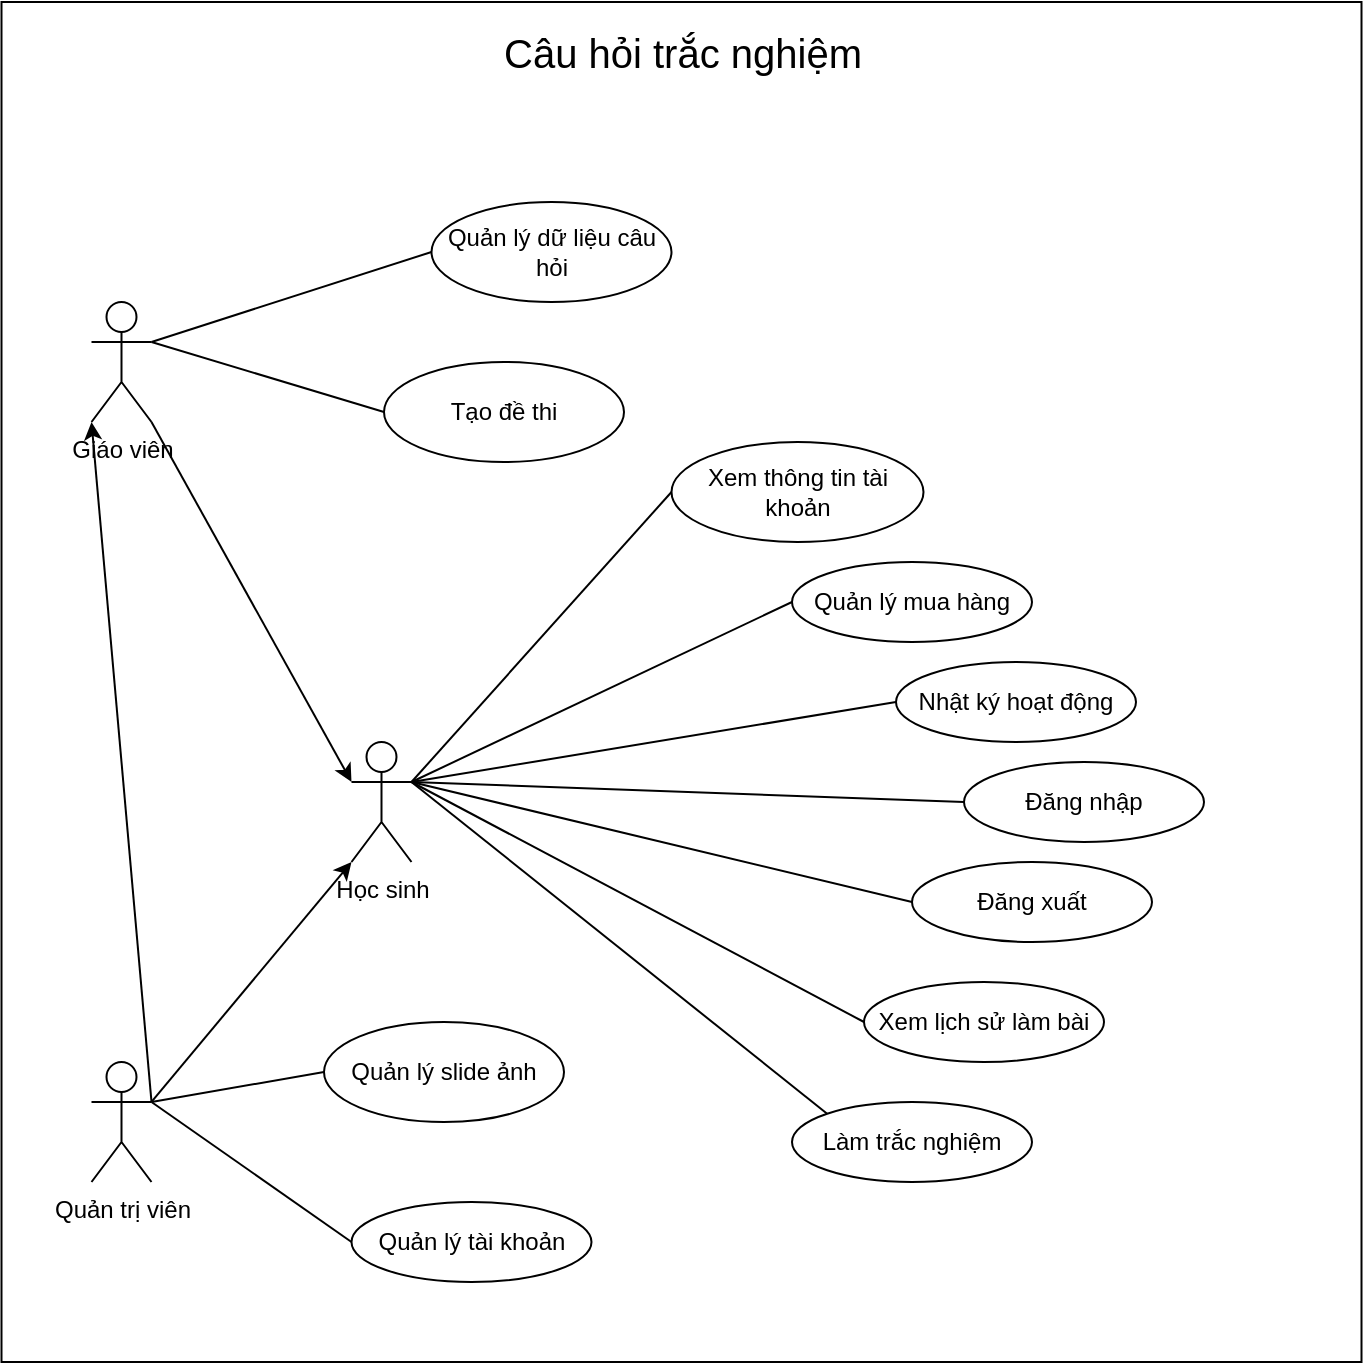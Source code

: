 <mxfile version="21.0.10" type="device" pages="6"><diagram id="bc-7c66CDnscq7WjY8No" name="Sơ đồ use case tổng quát"><mxGraphModel dx="2261" dy="1965" grid="1" gridSize="10" guides="1" tooltips="1" connect="1" arrows="1" fold="1" page="1" pageScale="1" pageWidth="827" pageHeight="1169" math="0" shadow="0"><root><mxCell id="0"/><mxCell id="1" parent="0"/><mxCell id="TscZNIpK_hww7pp9sWgn-1" value="" style="whiteSpace=wrap;html=1;aspect=fixed;fillColor=none;rounded=0;" parent="1" vertex="1"><mxGeometry x="-41.25" y="-40" width="680" height="680" as="geometry"/></mxCell><mxCell id="TscZNIpK_hww7pp9sWgn-2" value="Học sinh" style="shape=umlActor;verticalLabelPosition=bottom;verticalAlign=top;html=1;outlineConnect=0;rounded=0;" parent="1" vertex="1"><mxGeometry x="133.75" y="330" width="30" height="60" as="geometry"/></mxCell><mxCell id="TscZNIpK_hww7pp9sWgn-3" value="Xem thông tin tài khoản" style="ellipse;whiteSpace=wrap;html=1;rounded=0;" parent="1" vertex="1"><mxGeometry x="293.75" y="180" width="126" height="50" as="geometry"/></mxCell><mxCell id="TscZNIpK_hww7pp9sWgn-4" value="Quản lý mua hàng" style="ellipse;whiteSpace=wrap;html=1;rounded=0;" parent="1" vertex="1"><mxGeometry x="354" y="240" width="120" height="40" as="geometry"/></mxCell><mxCell id="TscZNIpK_hww7pp9sWgn-5" value="Nhật ký hoạt động" style="ellipse;whiteSpace=wrap;html=1;rounded=0;" parent="1" vertex="1"><mxGeometry x="406" y="290" width="120" height="40" as="geometry"/></mxCell><mxCell id="TscZNIpK_hww7pp9sWgn-6" value="Quản lý dữ liệu câu hỏi" style="ellipse;whiteSpace=wrap;html=1;rounded=0;" parent="1" vertex="1"><mxGeometry x="173.75" y="60" width="120" height="50" as="geometry"/></mxCell><mxCell id="TscZNIpK_hww7pp9sWgn-9" value="" style="endArrow=none;html=1;rounded=0;entryX=0;entryY=0.5;entryDx=0;entryDy=0;" parent="1" target="TscZNIpK_hww7pp9sWgn-3" edge="1"><mxGeometry width="50" height="50" relative="1" as="geometry"><mxPoint x="163.75" y="350" as="sourcePoint"/><mxPoint x="473.75" y="310" as="targetPoint"/></mxGeometry></mxCell><mxCell id="TscZNIpK_hww7pp9sWgn-10" value="" style="endArrow=none;html=1;rounded=0;entryX=0;entryY=0.5;entryDx=0;entryDy=0;" parent="1" target="TscZNIpK_hww7pp9sWgn-4" edge="1"><mxGeometry width="50" height="50" relative="1" as="geometry"><mxPoint x="163.75" y="350" as="sourcePoint"/><mxPoint x="303.75" y="360" as="targetPoint"/></mxGeometry></mxCell><mxCell id="TscZNIpK_hww7pp9sWgn-11" value="" style="endArrow=none;html=1;rounded=0;entryX=0;entryY=0.5;entryDx=0;entryDy=0;" parent="1" target="TscZNIpK_hww7pp9sWgn-5" edge="1"><mxGeometry width="50" height="50" relative="1" as="geometry"><mxPoint x="163.75" y="350" as="sourcePoint"/><mxPoint x="453.75" y="240" as="targetPoint"/></mxGeometry></mxCell><mxCell id="TscZNIpK_hww7pp9sWgn-12" value="" style="endArrow=none;html=1;rounded=0;entryX=0;entryY=0.5;entryDx=0;entryDy=0;exitX=1;exitY=0.333;exitDx=0;exitDy=0;exitPerimeter=0;" parent="1" source="TscZNIpK_hww7pp9sWgn-16" target="TscZNIpK_hww7pp9sWgn-6" edge="1"><mxGeometry width="50" height="50" relative="1" as="geometry"><mxPoint x="153.75" y="280" as="sourcePoint"/><mxPoint x="533.75" y="270" as="targetPoint"/></mxGeometry></mxCell><mxCell id="TscZNIpK_hww7pp9sWgn-15" value="Câu hỏi trắc nghiệm" style="text;html=1;strokeColor=none;fillColor=none;align=center;verticalAlign=middle;whiteSpace=wrap;rounded=0;strokeWidth=0;fontSize=20;fontStyle=0" parent="1" vertex="1"><mxGeometry x="207.5" y="-30" width="182.5" height="30" as="geometry"/></mxCell><mxCell id="TscZNIpK_hww7pp9sWgn-16" value="Giáo viên" style="shape=umlActor;verticalLabelPosition=bottom;verticalAlign=top;html=1;outlineConnect=0;fillColor=none;rounded=0;" parent="1" vertex="1"><mxGeometry x="3.75" y="110" width="30" height="60" as="geometry"/></mxCell><mxCell id="TscZNIpK_hww7pp9sWgn-17" value="" style="endArrow=classic;html=1;rounded=0;exitX=1;exitY=1;exitDx=0;exitDy=0;exitPerimeter=0;entryX=0;entryY=0.333;entryDx=0;entryDy=0;entryPerimeter=0;" parent="1" source="TscZNIpK_hww7pp9sWgn-16" target="TscZNIpK_hww7pp9sWgn-2" edge="1"><mxGeometry width="50" height="50" relative="1" as="geometry"><mxPoint x="113.75" y="200" as="sourcePoint"/><mxPoint x="163.75" y="150" as="targetPoint"/></mxGeometry></mxCell><mxCell id="B-p9TLYhBM_2lgnqVhU2-3" value="Đăng nhập" style="ellipse;whiteSpace=wrap;html=1;rounded=0;" parent="1" vertex="1"><mxGeometry x="440" y="340" width="120" height="40" as="geometry"/></mxCell><mxCell id="B-p9TLYhBM_2lgnqVhU2-4" value="Đăng xuất" style="ellipse;whiteSpace=wrap;html=1;rounded=0;" parent="1" vertex="1"><mxGeometry x="414" y="390" width="120" height="40" as="geometry"/></mxCell><mxCell id="B-p9TLYhBM_2lgnqVhU2-5" value="Xem lịch sử làm bài" style="ellipse;whiteSpace=wrap;html=1;rounded=0;" parent="1" vertex="1"><mxGeometry x="390" y="450" width="120" height="40" as="geometry"/></mxCell><mxCell id="B-p9TLYhBM_2lgnqVhU2-6" value="" style="endArrow=none;html=1;rounded=0;entryX=0;entryY=0.5;entryDx=0;entryDy=0;" parent="1" target="B-p9TLYhBM_2lgnqVhU2-3" edge="1"><mxGeometry width="50" height="50" relative="1" as="geometry"><mxPoint x="163.75" y="350" as="sourcePoint"/><mxPoint x="283.75" y="400" as="targetPoint"/></mxGeometry></mxCell><mxCell id="B-p9TLYhBM_2lgnqVhU2-7" value="" style="endArrow=none;html=1;rounded=0;entryX=0;entryY=0.5;entryDx=0;entryDy=0;" parent="1" target="B-p9TLYhBM_2lgnqVhU2-4" edge="1"><mxGeometry width="50" height="50" relative="1" as="geometry"><mxPoint x="163.75" y="350" as="sourcePoint"/><mxPoint x="263.75" y="420" as="targetPoint"/></mxGeometry></mxCell><mxCell id="B-p9TLYhBM_2lgnqVhU2-8" value="" style="endArrow=none;html=1;rounded=0;entryX=0;entryY=0.5;entryDx=0;entryDy=0;" parent="1" target="B-p9TLYhBM_2lgnqVhU2-5" edge="1"><mxGeometry width="50" height="50" relative="1" as="geometry"><mxPoint x="163.75" y="350" as="sourcePoint"/><mxPoint x="273.75" y="440" as="targetPoint"/></mxGeometry></mxCell><mxCell id="U7YWo-qTF_8ebi7OSqK7-2" value="Làm trắc nghiệm" style="ellipse;whiteSpace=wrap;html=1;rounded=0;" parent="1" vertex="1"><mxGeometry x="354" y="510" width="120" height="40" as="geometry"/></mxCell><mxCell id="U7YWo-qTF_8ebi7OSqK7-3" value="" style="endArrow=none;html=1;rounded=0;exitX=0;exitY=0;exitDx=0;exitDy=0;entryX=1;entryY=0.333;entryDx=0;entryDy=0;entryPerimeter=0;" parent="1" source="U7YWo-qTF_8ebi7OSqK7-2" target="TscZNIpK_hww7pp9sWgn-2" edge="1"><mxGeometry width="50" height="50" relative="1" as="geometry"><mxPoint x="50" y="470" as="sourcePoint"/><mxPoint x="170" y="350" as="targetPoint"/></mxGeometry></mxCell><mxCell id="KVmHtmc6lqTuj-Uc-V2y-1" value="Quản trị viên" style="shape=umlActor;verticalLabelPosition=bottom;verticalAlign=top;html=1;outlineConnect=0;fillColor=none;rounded=0;" parent="1" vertex="1"><mxGeometry x="3.75" y="490" width="30" height="60" as="geometry"/></mxCell><mxCell id="KVmHtmc6lqTuj-Uc-V2y-3" value="" style="endArrow=classic;html=1;rounded=0;exitX=1;exitY=0.333;exitDx=0;exitDy=0;exitPerimeter=0;entryX=0;entryY=1;entryDx=0;entryDy=0;entryPerimeter=0;" parent="1" source="KVmHtmc6lqTuj-Uc-V2y-1" target="TscZNIpK_hww7pp9sWgn-2" edge="1"><mxGeometry width="50" height="50" relative="1" as="geometry"><mxPoint y="330" as="sourcePoint"/><mxPoint x="100" y="510" as="targetPoint"/></mxGeometry></mxCell><mxCell id="KVmHtmc6lqTuj-Uc-V2y-4" value="Quản lý tài khoản" style="ellipse;whiteSpace=wrap;html=1;rounded=0;" parent="1" vertex="1"><mxGeometry x="133.75" y="560" width="120" height="40" as="geometry"/></mxCell><mxCell id="KVmHtmc6lqTuj-Uc-V2y-6" value="" style="endArrow=none;html=1;rounded=0;entryX=0;entryY=0.5;entryDx=0;entryDy=0;exitX=1;exitY=0.333;exitDx=0;exitDy=0;exitPerimeter=0;" parent="1" source="KVmHtmc6lqTuj-Uc-V2y-1" target="KVmHtmc6lqTuj-Uc-V2y-4" edge="1"><mxGeometry width="50" height="50" relative="1" as="geometry"><mxPoint x="130" y="540" as="sourcePoint"/><mxPoint x="180" y="490" as="targetPoint"/></mxGeometry></mxCell><mxCell id="EImv3dQmjEFkTluALHKx-1" value="Tạo đề thi" style="ellipse;whiteSpace=wrap;html=1;rounded=0;" parent="1" vertex="1"><mxGeometry x="150" y="140" width="120" height="50" as="geometry"/></mxCell><mxCell id="EImv3dQmjEFkTluALHKx-2" value="" style="endArrow=none;html=1;rounded=0;entryX=1;entryY=0.333;entryDx=0;entryDy=0;entryPerimeter=0;exitX=0;exitY=0.5;exitDx=0;exitDy=0;" parent="1" source="EImv3dQmjEFkTluALHKx-1" target="TscZNIpK_hww7pp9sWgn-16" edge="1"><mxGeometry width="50" height="50" relative="1" as="geometry"><mxPoint x="90" y="190" as="sourcePoint"/><mxPoint x="30" y="130" as="targetPoint"/></mxGeometry></mxCell><mxCell id="F0kDoInBYGxly7vCg9VL-1" value="Quản lý slide ảnh" style="ellipse;whiteSpace=wrap;html=1;rounded=0;" parent="1" vertex="1"><mxGeometry x="120" y="470" width="120" height="50" as="geometry"/></mxCell><mxCell id="F0kDoInBYGxly7vCg9VL-2" value="" style="endArrow=none;html=1;rounded=0;entryX=0;entryY=0.5;entryDx=0;entryDy=0;exitX=1;exitY=0.333;exitDx=0;exitDy=0;exitPerimeter=0;" parent="1" source="KVmHtmc6lqTuj-Uc-V2y-1" target="F0kDoInBYGxly7vCg9VL-1" edge="1"><mxGeometry width="50" height="50" relative="1" as="geometry"><mxPoint x="70" y="527.32" as="sourcePoint"/><mxPoint x="133.824" y="449.998" as="targetPoint"/></mxGeometry></mxCell><mxCell id="F0kDoInBYGxly7vCg9VL-3" value="" style="endArrow=classic;html=1;rounded=0;entryX=0;entryY=1;entryDx=0;entryDy=0;entryPerimeter=0;exitX=1;exitY=0.333;exitDx=0;exitDy=0;exitPerimeter=0;" parent="1" source="KVmHtmc6lqTuj-Uc-V2y-1" target="TscZNIpK_hww7pp9sWgn-16" edge="1"><mxGeometry width="50" height="50" relative="1" as="geometry"><mxPoint x="30" y="510" as="sourcePoint"/><mxPoint x="144" y="400" as="targetPoint"/></mxGeometry></mxCell></root></mxGraphModel></diagram><diagram id="QV__N_QtgLLlj4A7AxlP" name="Use case các chức năng"><mxGraphModel dx="2261" dy="1965" grid="1" gridSize="10" guides="1" tooltips="1" connect="1" arrows="1" fold="1" page="1" pageScale="1" pageWidth="827" pageHeight="1169" math="0" shadow="0"><root><mxCell id="0"/><mxCell id="1" parent="0"/><mxCell id="jrMLrkKHr78vM4xJoqlq-1" value="User" style="shape=umlActor;verticalLabelPosition=bottom;verticalAlign=top;html=1;outlineConnect=0;fontColor=default;fillColor=none;" parent="1" vertex="1"><mxGeometry x="1340" y="85" width="30" height="60" as="geometry"/></mxCell><mxCell id="jrMLrkKHr78vM4xJoqlq-2" value="&amp;lt;&amp;lt;include&amp;gt;&amp;gt;" style="endArrow=block;endSize=16;endFill=0;html=1;rounded=0;fontColor=default;exitX=1;exitY=0.5;exitDx=0;exitDy=0;entryX=0;entryY=0.5;entryDx=0;entryDy=0;dashed=1;" parent="1" source="jrMLrkKHr78vM4xJoqlq-3" target="jrMLrkKHr78vM4xJoqlq-5" edge="1"><mxGeometry width="160" relative="1" as="geometry"><mxPoint x="1640" y="35" as="sourcePoint"/><mxPoint x="1680" y="15" as="targetPoint"/></mxGeometry></mxCell><mxCell id="jrMLrkKHr78vM4xJoqlq-3" value="Đăng nhập" style="ellipse;whiteSpace=wrap;html=1;fontColor=default;fillColor=none;" parent="1" vertex="1"><mxGeometry x="1480" y="95" width="100" height="40" as="geometry"/></mxCell><mxCell id="jrMLrkKHr78vM4xJoqlq-4" value="" style="endArrow=none;html=1;rounded=0;fontColor=default;entryX=0;entryY=0.5;entryDx=0;entryDy=0;" parent="1" target="jrMLrkKHr78vM4xJoqlq-3" edge="1"><mxGeometry width="50" height="50" relative="1" as="geometry"><mxPoint x="1380" y="125" as="sourcePoint"/><mxPoint x="1420" y="175" as="targetPoint"/></mxGeometry></mxCell><mxCell id="jrMLrkKHr78vM4xJoqlq-5" value="Nhập tài khoản" style="ellipse;whiteSpace=wrap;html=1;fontColor=default;fillColor=none;" parent="1" vertex="1"><mxGeometry x="1690" y="5" width="100" height="40" as="geometry"/></mxCell><mxCell id="jrMLrkKHr78vM4xJoqlq-6" value="Nhập mật khẩu" style="ellipse;whiteSpace=wrap;html=1;fontColor=default;fillColor=none;" parent="1" vertex="1"><mxGeometry x="1705" y="75" width="100" height="40" as="geometry"/></mxCell><mxCell id="jrMLrkKHr78vM4xJoqlq-7" value="Kiểm tra tài khoản" style="ellipse;whiteSpace=wrap;html=1;fontColor=default;fillColor=none;" parent="1" vertex="1"><mxGeometry x="1690" y="155" width="110" height="40" as="geometry"/></mxCell><mxCell id="jrMLrkKHr78vM4xJoqlq-8" value="&amp;lt;&amp;lt;include&amp;gt;&amp;gt;" style="endArrow=block;endSize=16;endFill=0;html=1;rounded=0;fontColor=default;exitX=1;exitY=0.5;exitDx=0;exitDy=0;entryX=0;entryY=0.5;entryDx=0;entryDy=0;dashed=1;" parent="1" source="jrMLrkKHr78vM4xJoqlq-3" target="jrMLrkKHr78vM4xJoqlq-6" edge="1"><mxGeometry width="160" relative="1" as="geometry"><mxPoint x="1630" y="105" as="sourcePoint"/><mxPoint x="1700" y="15" as="targetPoint"/></mxGeometry></mxCell><mxCell id="jrMLrkKHr78vM4xJoqlq-9" value="&amp;lt;&amp;lt;include&amp;gt;&amp;gt;" style="endArrow=block;endSize=16;endFill=0;html=1;rounded=0;fontColor=default;exitX=1;exitY=0.5;exitDx=0;exitDy=0;entryX=0;entryY=0.5;entryDx=0;entryDy=0;dashed=1;" parent="1" source="jrMLrkKHr78vM4xJoqlq-3" target="jrMLrkKHr78vM4xJoqlq-7" edge="1"><mxGeometry width="160" relative="1" as="geometry"><mxPoint x="1630" y="105" as="sourcePoint"/><mxPoint x="1720" y="85" as="targetPoint"/></mxGeometry></mxCell><mxCell id="jrMLrkKHr78vM4xJoqlq-10" value="User" style="shape=umlActor;verticalLabelPosition=bottom;verticalAlign=top;html=1;outlineConnect=0;fontColor=default;fillColor=none;" parent="1" vertex="1"><mxGeometry x="1340" y="-140" width="30" height="60" as="geometry"/></mxCell><mxCell id="jrMLrkKHr78vM4xJoqlq-11" value="Đăng xuất" style="ellipse;whiteSpace=wrap;html=1;fontColor=default;fillColor=none;" parent="1" vertex="1"><mxGeometry x="1480" y="-130" width="100" height="40" as="geometry"/></mxCell><mxCell id="jrMLrkKHr78vM4xJoqlq-12" value="" style="endArrow=none;html=1;rounded=0;fontColor=default;entryX=0;entryY=0.5;entryDx=0;entryDy=0;" parent="1" target="jrMLrkKHr78vM4xJoqlq-11" edge="1"><mxGeometry width="50" height="50" relative="1" as="geometry"><mxPoint x="1380" y="-100" as="sourcePoint"/><mxPoint x="1420" y="-50" as="targetPoint"/></mxGeometry></mxCell><mxCell id="jrMLrkKHr78vM4xJoqlq-13" value="Đăng nhập" style="ellipse;whiteSpace=wrap;html=1;fontColor=default;fillColor=none;" parent="1" vertex="1"><mxGeometry x="1680" y="-170" width="110" height="40" as="geometry"/></mxCell><mxCell id="jrMLrkKHr78vM4xJoqlq-14" value="&amp;lt;&amp;lt;include&amp;gt;&amp;gt;" style="endArrow=block;endSize=16;endFill=0;html=1;rounded=0;fontColor=default;exitX=1;exitY=0.5;exitDx=0;exitDy=0;entryX=0;entryY=0.5;entryDx=0;entryDy=0;dashed=1;" parent="1" source="jrMLrkKHr78vM4xJoqlq-11" target="jrMLrkKHr78vM4xJoqlq-13" edge="1"><mxGeometry width="160" relative="1" as="geometry"><mxPoint x="1630" y="-120" as="sourcePoint"/><mxPoint x="1720" y="-140" as="targetPoint"/></mxGeometry></mxCell><mxCell id="I-ncNNweTv1lxiSEivnh-1" value="Quản trị viên" style="shape=umlActor;verticalLabelPosition=bottom;verticalAlign=top;html=1;outlineConnect=0;fontColor=default;fillColor=none;" parent="1" vertex="1"><mxGeometry x="-770" y="-125" width="30" height="60" as="geometry"/></mxCell><mxCell id="I-ncNNweTv1lxiSEivnh-3" value="Quản lý slide ảnh" style="ellipse;whiteSpace=wrap;html=1;fontColor=default;fillColor=none;" parent="1" vertex="1"><mxGeometry x="-620" y="-105" width="170" height="50" as="geometry"/></mxCell><mxCell id="I-ncNNweTv1lxiSEivnh-4" value="Thêm ảnh" style="ellipse;whiteSpace=wrap;html=1;fontColor=default;fillColor=none;" parent="1" vertex="1"><mxGeometry x="-380" y="-155" width="100" height="40" as="geometry"/></mxCell><mxCell id="I-ncNNweTv1lxiSEivnh-5" value="Đăng nhập" style="ellipse;whiteSpace=wrap;html=1;fontColor=default;fillColor=none;" parent="1" vertex="1"><mxGeometry x="-380" y="-45" width="100" height="40" as="geometry"/></mxCell><mxCell id="I-ncNNweTv1lxiSEivnh-6" value="Sửa ảnh" style="ellipse;whiteSpace=wrap;html=1;fontColor=default;fillColor=none;" parent="1" vertex="1"><mxGeometry x="-550" y="20" width="110" height="40" as="geometry"/></mxCell><mxCell id="I-ncNNweTv1lxiSEivnh-9" value="" style="endArrow=none;html=1;rounded=0;entryX=0;entryY=0.5;entryDx=0;entryDy=0;" parent="1" target="I-ncNNweTv1lxiSEivnh-3" edge="1"><mxGeometry width="50" height="50" relative="1" as="geometry"><mxPoint x="-730" y="-85" as="sourcePoint"/><mxPoint x="-610" y="-195" as="targetPoint"/></mxGeometry></mxCell><mxCell id="8_jAFG_tUAdDPDvEHJU9-1" value="&amp;lt;&amp;lt;extend&amp;gt;&amp;gt;" style="endArrow=block;endSize=16;endFill=0;html=1;rounded=0;fontColor=default;entryX=1;entryY=0;entryDx=0;entryDy=0;exitX=0;exitY=0.5;exitDx=0;exitDy=0;dashed=1;" parent="1" source="I-ncNNweTv1lxiSEivnh-4" target="I-ncNNweTv1lxiSEivnh-3" edge="1"><mxGeometry x="0.003" width="160" relative="1" as="geometry"><mxPoint x="-380" y="-175" as="sourcePoint"/><mxPoint x="-540" y="-157" as="targetPoint"/><mxPoint as="offset"/></mxGeometry></mxCell><mxCell id="8_jAFG_tUAdDPDvEHJU9-2" value="&amp;lt;&amp;lt;include&amp;gt;&amp;gt;" style="endArrow=block;endSize=16;endFill=0;html=1;rounded=0;fontColor=default;exitX=1;exitY=0.5;exitDx=0;exitDy=0;entryX=0;entryY=0.5;entryDx=0;entryDy=0;dashed=1;" parent="1" source="I-ncNNweTv1lxiSEivnh-3" target="I-ncNNweTv1lxiSEivnh-5" edge="1"><mxGeometry width="160" relative="1" as="geometry"><mxPoint x="-500" y="-175" as="sourcePoint"/><mxPoint x="-400" y="-215" as="targetPoint"/></mxGeometry></mxCell><mxCell id="8_jAFG_tUAdDPDvEHJU9-4" value="&amp;lt;&amp;lt;extend&amp;gt;&amp;gt;" style="endArrow=block;endSize=16;endFill=0;html=1;rounded=0;fontColor=default;entryX=0.5;entryY=1;entryDx=0;entryDy=0;exitX=0.5;exitY=0;exitDx=0;exitDy=0;dashed=1;" parent="1" source="I-ncNNweTv1lxiSEivnh-6" target="I-ncNNweTv1lxiSEivnh-3" edge="1"><mxGeometry x="0.003" width="160" relative="1" as="geometry"><mxPoint x="-345" y="-35" as="sourcePoint"/><mxPoint x="-490" y="72" as="targetPoint"/><mxPoint as="offset"/></mxGeometry></mxCell><mxCell id="8_jAFG_tUAdDPDvEHJU9-5" value="Xóa ảnh" style="ellipse;whiteSpace=wrap;html=1;fontColor=default;fillColor=none;" parent="1" vertex="1"><mxGeometry x="-550" y="-235" width="110" height="40" as="geometry"/></mxCell><mxCell id="8_jAFG_tUAdDPDvEHJU9-6" value="&amp;lt;&amp;lt;extend&amp;gt;&amp;gt;" style="endArrow=block;endSize=16;endFill=0;html=1;rounded=0;fontColor=default;entryX=0.5;entryY=0;entryDx=0;entryDy=0;exitX=0.5;exitY=1;exitDx=0;exitDy=0;dashed=1;" parent="1" source="8_jAFG_tUAdDPDvEHJU9-5" target="I-ncNNweTv1lxiSEivnh-3" edge="1"><mxGeometry x="0.003" width="160" relative="1" as="geometry"><mxPoint x="-355" y="22" as="sourcePoint"/><mxPoint x="-550" y="-25" as="targetPoint"/><mxPoint as="offset"/></mxGeometry></mxCell><mxCell id="8_jAFG_tUAdDPDvEHJU9-7" value="Đổi vị trí ảnh" style="ellipse;whiteSpace=wrap;html=1;fontColor=default;fillColor=none;" parent="1" vertex="1"><mxGeometry x="-690" y="15" width="110" height="40" as="geometry"/></mxCell><mxCell id="8_jAFG_tUAdDPDvEHJU9-8" value="&amp;lt;&amp;lt;extend&amp;gt;&amp;gt;" style="endArrow=block;endSize=16;endFill=0;html=1;rounded=0;fontColor=default;entryX=0;entryY=1;entryDx=0;entryDy=0;exitX=0.5;exitY=0;exitDx=0;exitDy=0;dashed=1;" parent="1" source="8_jAFG_tUAdDPDvEHJU9-7" target="I-ncNNweTv1lxiSEivnh-3" edge="1"><mxGeometry x="0.003" width="160" relative="1" as="geometry"><mxPoint x="-355" y="252" as="sourcePoint"/><mxPoint x="-535" y="125" as="targetPoint"/><mxPoint as="offset"/></mxGeometry></mxCell><mxCell id="ecvKC8LJsIhJC9ADQhtl-13" value="Giáo viên" style="shape=umlActor;verticalLabelPosition=bottom;verticalAlign=top;html=1;outlineConnect=0;fontColor=default;fillColor=none;" parent="1" vertex="1"><mxGeometry y="-550" width="30" height="60" as="geometry"/></mxCell><mxCell id="ecvKC8LJsIhJC9ADQhtl-14" value="Quản lý dữ liệu câu hỏi" style="ellipse;whiteSpace=wrap;html=1;fontColor=default;fillColor=none;" parent="1" vertex="1"><mxGeometry x="150" y="-530" width="170" height="50" as="geometry"/></mxCell><mxCell id="ecvKC8LJsIhJC9ADQhtl-15" value="Thêm câu hỏi" style="ellipse;whiteSpace=wrap;html=1;fontColor=default;fillColor=none;" parent="1" vertex="1"><mxGeometry x="390" y="-580" width="100" height="40" as="geometry"/></mxCell><mxCell id="ecvKC8LJsIhJC9ADQhtl-16" value="Đăng nhập" style="ellipse;whiteSpace=wrap;html=1;fontColor=default;fillColor=none;" parent="1" vertex="1"><mxGeometry x="390" y="-470" width="100" height="40" as="geometry"/></mxCell><mxCell id="ecvKC8LJsIhJC9ADQhtl-17" value="Sửa câu hỏi" style="ellipse;whiteSpace=wrap;html=1;fontColor=default;fillColor=none;" parent="1" vertex="1"><mxGeometry x="220" y="-405" width="110" height="40" as="geometry"/></mxCell><mxCell id="ecvKC8LJsIhJC9ADQhtl-18" value="" style="endArrow=none;html=1;rounded=0;entryX=0;entryY=0.5;entryDx=0;entryDy=0;" parent="1" target="ecvKC8LJsIhJC9ADQhtl-14" edge="1"><mxGeometry width="50" height="50" relative="1" as="geometry"><mxPoint x="40" y="-510" as="sourcePoint"/><mxPoint x="160" y="-620" as="targetPoint"/></mxGeometry></mxCell><mxCell id="ecvKC8LJsIhJC9ADQhtl-19" value="&amp;lt;&amp;lt;extend&amp;gt;&amp;gt;" style="endArrow=block;endSize=16;endFill=0;html=1;rounded=0;fontColor=default;entryX=1;entryY=0;entryDx=0;entryDy=0;exitX=0;exitY=0.5;exitDx=0;exitDy=0;dashed=1;" parent="1" source="ecvKC8LJsIhJC9ADQhtl-15" target="ecvKC8LJsIhJC9ADQhtl-14" edge="1"><mxGeometry x="0.003" width="160" relative="1" as="geometry"><mxPoint x="390" y="-600" as="sourcePoint"/><mxPoint x="230" y="-582" as="targetPoint"/><mxPoint as="offset"/></mxGeometry></mxCell><mxCell id="ecvKC8LJsIhJC9ADQhtl-20" value="&amp;lt;&amp;lt;include&amp;gt;&amp;gt;" style="endArrow=block;endSize=16;endFill=0;html=1;rounded=0;fontColor=default;exitX=1;exitY=0.5;exitDx=0;exitDy=0;entryX=0;entryY=0.5;entryDx=0;entryDy=0;dashed=1;" parent="1" source="ecvKC8LJsIhJC9ADQhtl-14" target="ecvKC8LJsIhJC9ADQhtl-16" edge="1"><mxGeometry x="0.011" width="160" relative="1" as="geometry"><mxPoint x="270" y="-600" as="sourcePoint"/><mxPoint x="370" y="-640" as="targetPoint"/><mxPoint as="offset"/></mxGeometry></mxCell><mxCell id="ecvKC8LJsIhJC9ADQhtl-21" value="&amp;lt;&amp;lt;extend&amp;gt;&amp;gt;" style="endArrow=block;endSize=16;endFill=0;html=1;rounded=0;fontColor=default;entryX=0.5;entryY=1;entryDx=0;entryDy=0;exitX=0.5;exitY=0;exitDx=0;exitDy=0;dashed=1;" parent="1" source="ecvKC8LJsIhJC9ADQhtl-17" target="ecvKC8LJsIhJC9ADQhtl-14" edge="1"><mxGeometry x="0.003" width="160" relative="1" as="geometry"><mxPoint x="425" y="-460" as="sourcePoint"/><mxPoint x="280" y="-353" as="targetPoint"/><mxPoint as="offset"/></mxGeometry></mxCell><mxCell id="ecvKC8LJsIhJC9ADQhtl-22" value="Xóa câu hỏi" style="ellipse;whiteSpace=wrap;html=1;fontColor=default;fillColor=none;" parent="1" vertex="1"><mxGeometry x="220" y="-650" width="110" height="40" as="geometry"/></mxCell><mxCell id="ecvKC8LJsIhJC9ADQhtl-23" value="&amp;lt;&amp;lt;extend&amp;gt;&amp;gt;" style="endArrow=block;endSize=16;endFill=0;html=1;rounded=0;fontColor=default;entryX=0.5;entryY=0;entryDx=0;entryDy=0;exitX=0.5;exitY=1;exitDx=0;exitDy=0;dashed=1;" parent="1" source="ecvKC8LJsIhJC9ADQhtl-22" target="ecvKC8LJsIhJC9ADQhtl-14" edge="1"><mxGeometry x="0.003" width="160" relative="1" as="geometry"><mxPoint x="415" y="-403" as="sourcePoint"/><mxPoint x="220" y="-450" as="targetPoint"/><mxPoint as="offset"/></mxGeometry></mxCell><mxCell id="ecvKC8LJsIhJC9ADQhtl-24" value="Đổi vị trí câu hỏi" style="ellipse;whiteSpace=wrap;html=1;fontColor=default;fillColor=none;" parent="1" vertex="1"><mxGeometry x="60" y="-410" width="110" height="40" as="geometry"/></mxCell><mxCell id="ecvKC8LJsIhJC9ADQhtl-25" value="&amp;lt;&amp;lt;extend&amp;gt;&amp;gt;" style="endArrow=block;endSize=16;endFill=0;html=1;rounded=0;fontColor=default;entryX=0;entryY=1;entryDx=0;entryDy=0;exitX=0.5;exitY=0;exitDx=0;exitDy=0;dashed=1;" parent="1" source="ecvKC8LJsIhJC9ADQhtl-24" target="ecvKC8LJsIhJC9ADQhtl-14" edge="1"><mxGeometry x="0.003" width="160" relative="1" as="geometry"><mxPoint x="415" y="-173" as="sourcePoint"/><mxPoint x="235" y="-300" as="targetPoint"/><mxPoint as="offset"/></mxGeometry></mxCell><mxCell id="ZSkoXEt1r9CL0cWDfXeZ-1" value="User" style="shape=umlActor;verticalLabelPosition=bottom;verticalAlign=top;html=1;outlineConnect=0;fontColor=default;fillColor=none;" parent="1" vertex="1"><mxGeometry x="1320" y="-525" width="30" height="60" as="geometry"/></mxCell><mxCell id="ZSkoXEt1r9CL0cWDfXeZ-2" value="Làm trắc nghiệm" style="ellipse;whiteSpace=wrap;html=1;fontColor=default;fillColor=none;" parent="1" vertex="1"><mxGeometry x="1470" y="-505" width="170" height="50" as="geometry"/></mxCell><mxCell id="ZSkoXEt1r9CL0cWDfXeZ-3" value="Làm bài" style="ellipse;whiteSpace=wrap;html=1;fontColor=default;fillColor=none;" parent="1" vertex="1"><mxGeometry x="1554" y="-700" width="100" height="40" as="geometry"/></mxCell><mxCell id="ZSkoXEt1r9CL0cWDfXeZ-4" value="Đăng nhập" style="ellipse;whiteSpace=wrap;html=1;fontColor=default;fillColor=none;" parent="1" vertex="1"><mxGeometry x="1740" y="-495" width="100" height="40" as="geometry"/></mxCell><mxCell id="ZSkoXEt1r9CL0cWDfXeZ-6" value="" style="endArrow=none;html=1;rounded=0;entryX=0;entryY=0.5;entryDx=0;entryDy=0;" parent="1" target="ZSkoXEt1r9CL0cWDfXeZ-2" edge="1"><mxGeometry width="50" height="50" relative="1" as="geometry"><mxPoint x="1360" y="-485" as="sourcePoint"/><mxPoint x="1480" y="-595" as="targetPoint"/></mxGeometry></mxCell><mxCell id="ZSkoXEt1r9CL0cWDfXeZ-7" value="&amp;lt;&amp;lt;extend&amp;gt;&amp;gt;" style="endArrow=block;endSize=16;endFill=0;html=1;rounded=0;fontColor=default;entryX=1;entryY=0.5;entryDx=0;entryDy=0;exitX=0;exitY=0.5;exitDx=0;exitDy=0;dashed=1;" parent="1" source="ZSkoXEt1r9CL0cWDfXeZ-3" target="EdKoHg0tU17B-afHQU7y-1" edge="1"><mxGeometry x="0.003" width="160" relative="1" as="geometry"><mxPoint x="1710" y="-575" as="sourcePoint"/><mxPoint x="1550" y="-557" as="targetPoint"/><mxPoint as="offset"/></mxGeometry></mxCell><mxCell id="ZSkoXEt1r9CL0cWDfXeZ-8" value="&amp;lt;&amp;lt;include&amp;gt;&amp;gt;" style="endArrow=block;endSize=16;endFill=0;html=1;rounded=0;fontColor=default;exitX=1;exitY=0.5;exitDx=0;exitDy=0;entryX=0;entryY=0.5;entryDx=0;entryDy=0;dashed=1;" parent="1" source="ZSkoXEt1r9CL0cWDfXeZ-2" target="ZSkoXEt1r9CL0cWDfXeZ-4" edge="1"><mxGeometry x="0.006" width="160" relative="1" as="geometry"><mxPoint x="1590" y="-575" as="sourcePoint"/><mxPoint x="1690" y="-615" as="targetPoint"/><mxPoint as="offset"/></mxGeometry></mxCell><mxCell id="ZSkoXEt1r9CL0cWDfXeZ-10" value="Chọn môn học" style="ellipse;whiteSpace=wrap;html=1;fontColor=default;fillColor=none;" parent="1" vertex="1"><mxGeometry x="1430" y="-640" width="110" height="40" as="geometry"/></mxCell><mxCell id="ZSkoXEt1r9CL0cWDfXeZ-11" value="&amp;lt;&amp;lt;extend&amp;gt;&amp;gt;" style="endArrow=block;endSize=16;endFill=0;html=1;rounded=0;fontColor=default;entryX=0.5;entryY=0;entryDx=0;entryDy=0;exitX=0.5;exitY=1;exitDx=0;exitDy=0;dashed=1;" parent="1" source="ZSkoXEt1r9CL0cWDfXeZ-10" target="ZSkoXEt1r9CL0cWDfXeZ-2" edge="1"><mxGeometry x="0.003" width="160" relative="1" as="geometry"><mxPoint x="1735" y="-378" as="sourcePoint"/><mxPoint x="1540" y="-425" as="targetPoint"/><mxPoint as="offset"/></mxGeometry></mxCell><mxCell id="0OkGURw6c_PGgN29_kF0-1" value="&amp;lt;&amp;lt;include&amp;gt;&amp;gt;" style="endArrow=block;endSize=16;endFill=0;html=1;rounded=0;fontColor=default;exitX=1;exitY=1;exitDx=0;exitDy=0;dashed=1;entryX=0;entryY=0.5;entryDx=0;entryDy=0;" parent="1" source="ecvKC8LJsIhJC9ADQhtl-17" target="0OkGURw6c_PGgN29_kF0-2" edge="1"><mxGeometry x="0.011" width="160" relative="1" as="geometry"><mxPoint x="330" y="-320" as="sourcePoint"/><mxPoint x="400" y="-330" as="targetPoint"/><mxPoint as="offset"/></mxGeometry></mxCell><mxCell id="0OkGURw6c_PGgN29_kF0-2" value="Sửa danh mục câu hỏi" style="ellipse;whiteSpace=wrap;html=1;fontColor=default;fillColor=none;" parent="1" vertex="1"><mxGeometry x="400" y="-350" width="130" height="50" as="geometry"/></mxCell><mxCell id="0OkGURw6c_PGgN29_kF0-3" value="Sửa nội dung câu hỏi" style="ellipse;whiteSpace=wrap;html=1;fontColor=default;fillColor=none;" parent="1" vertex="1"><mxGeometry x="240" y="-300" width="120" height="40" as="geometry"/></mxCell><mxCell id="0OkGURw6c_PGgN29_kF0-4" value="&amp;lt;&amp;lt;include&amp;gt;&amp;gt;" style="endArrow=block;endSize=16;endFill=0;html=1;rounded=0;fontColor=default;exitX=0.5;exitY=1;exitDx=0;exitDy=0;dashed=1;entryX=0.5;entryY=0;entryDx=0;entryDy=0;" parent="1" source="ecvKC8LJsIhJC9ADQhtl-17" target="0OkGURw6c_PGgN29_kF0-3" edge="1"><mxGeometry x="0.011" width="160" relative="1" as="geometry"><mxPoint x="324" y="-361" as="sourcePoint"/><mxPoint x="410" y="-315" as="targetPoint"/><mxPoint as="offset"/></mxGeometry></mxCell><mxCell id="nPx_7m12viqNjfxQv7O_-3" value="Quản trị viên" style="shape=umlActor;verticalLabelPosition=bottom;verticalAlign=top;html=1;outlineConnect=0;fontColor=default;fillColor=none;" parent="1" vertex="1"><mxGeometry x="-770" y="-500" width="30" height="60" as="geometry"/></mxCell><mxCell id="nPx_7m12viqNjfxQv7O_-4" value="Quản lý tài khoản" style="ellipse;whiteSpace=wrap;html=1;fontColor=default;fillColor=none;" parent="1" vertex="1"><mxGeometry x="-620" y="-480" width="170" height="50" as="geometry"/></mxCell><mxCell id="nPx_7m12viqNjfxQv7O_-5" value="Xóa thông tin tài khoản" style="ellipse;whiteSpace=wrap;html=1;fontColor=default;fillColor=none;" parent="1" vertex="1"><mxGeometry x="-380" y="-550" width="120" height="50" as="geometry"/></mxCell><mxCell id="nPx_7m12viqNjfxQv7O_-7" value="Sửa thông tin tài khoản" style="ellipse;whiteSpace=wrap;html=1;fontColor=default;fillColor=none;" parent="1" vertex="1"><mxGeometry x="-550" y="-355" width="120" height="42.5" as="geometry"/></mxCell><mxCell id="nPx_7m12viqNjfxQv7O_-8" value="" style="endArrow=none;html=1;rounded=0;entryX=0;entryY=0.5;entryDx=0;entryDy=0;" parent="1" target="nPx_7m12viqNjfxQv7O_-4" edge="1"><mxGeometry width="50" height="50" relative="1" as="geometry"><mxPoint x="-730" y="-460" as="sourcePoint"/><mxPoint x="-610" y="-570" as="targetPoint"/></mxGeometry></mxCell><mxCell id="nPx_7m12viqNjfxQv7O_-9" value="&amp;lt;&amp;lt;extend&amp;gt;&amp;gt;" style="endArrow=block;endSize=16;endFill=0;html=1;rounded=0;fontColor=default;entryX=1;entryY=0;entryDx=0;entryDy=0;exitX=0;exitY=0.5;exitDx=0;exitDy=0;dashed=1;" parent="1" source="nPx_7m12viqNjfxQv7O_-5" target="nPx_7m12viqNjfxQv7O_-4" edge="1"><mxGeometry x="0.003" width="160" relative="1" as="geometry"><mxPoint x="-380" y="-550" as="sourcePoint"/><mxPoint x="-540" y="-532" as="targetPoint"/><mxPoint as="offset"/></mxGeometry></mxCell><mxCell id="nPx_7m12viqNjfxQv7O_-11" value="&amp;lt;&amp;lt;extend&amp;gt;&amp;gt;" style="endArrow=block;endSize=16;endFill=0;html=1;rounded=0;fontColor=default;entryX=0.5;entryY=1;entryDx=0;entryDy=0;exitX=0.5;exitY=0;exitDx=0;exitDy=0;dashed=1;" parent="1" source="nPx_7m12viqNjfxQv7O_-7" target="nPx_7m12viqNjfxQv7O_-4" edge="1"><mxGeometry x="0.003" width="160" relative="1" as="geometry"><mxPoint x="-345" y="-410" as="sourcePoint"/><mxPoint x="-490" y="-303" as="targetPoint"/><mxPoint as="offset"/></mxGeometry></mxCell><mxCell id="nPx_7m12viqNjfxQv7O_-12" value="Chặn tài khoản" style="ellipse;whiteSpace=wrap;html=1;fontColor=default;fillColor=none;" parent="1" vertex="1"><mxGeometry x="-550" y="-610" width="110" height="40" as="geometry"/></mxCell><mxCell id="nPx_7m12viqNjfxQv7O_-13" value="&amp;lt;&amp;lt;extend&amp;gt;&amp;gt;" style="endArrow=block;endSize=16;endFill=0;html=1;rounded=0;fontColor=default;entryX=0.5;entryY=0;entryDx=0;entryDy=0;exitX=0.5;exitY=1;exitDx=0;exitDy=0;dashed=1;" parent="1" source="nPx_7m12viqNjfxQv7O_-12" target="nPx_7m12viqNjfxQv7O_-4" edge="1"><mxGeometry x="0.003" width="160" relative="1" as="geometry"><mxPoint x="-355" y="-353" as="sourcePoint"/><mxPoint x="-550" y="-400" as="targetPoint"/><mxPoint as="offset"/></mxGeometry></mxCell><mxCell id="nPx_7m12viqNjfxQv7O_-14" value="Tìm kiếm" style="ellipse;whiteSpace=wrap;html=1;fontColor=default;fillColor=none;" parent="1" vertex="1"><mxGeometry x="-690" y="-360" width="110" height="40" as="geometry"/></mxCell><mxCell id="nPx_7m12viqNjfxQv7O_-15" value="&amp;lt;&amp;lt;extend&amp;gt;&amp;gt;" style="endArrow=block;endSize=16;endFill=0;html=1;rounded=0;fontColor=default;entryX=0;entryY=1;entryDx=0;entryDy=0;exitX=0.5;exitY=0;exitDx=0;exitDy=0;dashed=1;" parent="1" source="nPx_7m12viqNjfxQv7O_-14" target="nPx_7m12viqNjfxQv7O_-4" edge="1"><mxGeometry x="0.003" width="160" relative="1" as="geometry"><mxPoint x="-355" y="-123" as="sourcePoint"/><mxPoint x="-535" y="-250" as="targetPoint"/><mxPoint as="offset"/></mxGeometry></mxCell><mxCell id="9ZpTvyoIlN68n-RSTP02-1" value="User" style="shape=umlActor;verticalLabelPosition=bottom;verticalAlign=top;html=1;outlineConnect=0;fontColor=default;fillColor=none;" parent="1" vertex="1"><mxGeometry x="750" y="-460" width="30" height="60" as="geometry"/></mxCell><mxCell id="9ZpTvyoIlN68n-RSTP02-2" value="Quản lý mua hàng" style="ellipse;whiteSpace=wrap;html=1;fontColor=default;fillColor=none;" parent="1" vertex="1"><mxGeometry x="900" y="-430" width="120" height="45" as="geometry"/></mxCell><mxCell id="9ZpTvyoIlN68n-RSTP02-3" value="" style="endArrow=none;html=1;rounded=0;fontColor=default;entryX=0;entryY=0.5;entryDx=0;entryDy=0;" parent="1" target="9ZpTvyoIlN68n-RSTP02-2" edge="1"><mxGeometry width="50" height="50" relative="1" as="geometry"><mxPoint x="790" y="-420.0" as="sourcePoint"/><mxPoint x="830" y="-370" as="targetPoint"/></mxGeometry></mxCell><mxCell id="9ZpTvyoIlN68n-RSTP02-4" value="Tìm kiếm" style="ellipse;whiteSpace=wrap;html=1;fontColor=default;fillColor=none;" parent="1" vertex="1"><mxGeometry x="1080" y="-510" width="100" height="40" as="geometry"/></mxCell><mxCell id="9ZpTvyoIlN68n-RSTP02-5" value="In hóa đơn" style="ellipse;whiteSpace=wrap;html=1;fontColor=default;fillColor=none;" parent="1" vertex="1"><mxGeometry x="1130" y="-360" width="100" height="40" as="geometry"/></mxCell><mxCell id="9ZpTvyoIlN68n-RSTP02-6" value="Thêm sản phẩm" style="ellipse;whiteSpace=wrap;html=1;fontColor=default;fillColor=none;" parent="1" vertex="1"><mxGeometry x="850" y="-540" width="100" height="40" as="geometry"/></mxCell><mxCell id="9ZpTvyoIlN68n-RSTP02-7" value="&amp;lt;&amp;lt;extend&amp;gt;&amp;gt;" style="endArrow=block;endSize=16;endFill=0;html=1;rounded=0;fontColor=default;entryX=0.5;entryY=0;entryDx=0;entryDy=0;exitX=0.5;exitY=1;exitDx=0;exitDy=0;dashed=1;" parent="1" source="9ZpTvyoIlN68n-RSTP02-6" target="9ZpTvyoIlN68n-RSTP02-2" edge="1"><mxGeometry width="160" relative="1" as="geometry"><mxPoint x="740" y="-570" as="sourcePoint"/><mxPoint x="900" y="-570" as="targetPoint"/></mxGeometry></mxCell><mxCell id="9ZpTvyoIlN68n-RSTP02-8" value="&amp;lt;&amp;lt;extend&amp;gt;&amp;gt;" style="endArrow=block;endSize=16;endFill=0;html=1;rounded=0;fontColor=default;entryX=1;entryY=0;entryDx=0;entryDy=0;exitX=0;exitY=0.5;exitDx=0;exitDy=0;dashed=1;" parent="1" source="9ZpTvyoIlN68n-RSTP02-4" target="9ZpTvyoIlN68n-RSTP02-2" edge="1"><mxGeometry width="160" relative="1" as="geometry"><mxPoint x="940" y="-550" as="sourcePoint"/><mxPoint x="945" y="-440" as="targetPoint"/></mxGeometry></mxCell><mxCell id="9ZpTvyoIlN68n-RSTP02-9" value="&amp;lt;&amp;lt;extend&amp;gt;&amp;gt;" style="endArrow=block;endSize=16;endFill=0;html=1;rounded=0;fontColor=default;entryX=1;entryY=0.5;entryDx=0;entryDy=0;exitX=0;exitY=0.5;exitDx=0;exitDy=0;dashed=1;" parent="1" source="9ZpTvyoIlN68n-RSTP02-5" target="9ZpTvyoIlN68n-RSTP02-2" edge="1"><mxGeometry x="0.003" width="160" relative="1" as="geometry"><mxPoint x="1115" y="-550" as="sourcePoint"/><mxPoint x="983.707" y="-434.209" as="targetPoint"/><mxPoint as="offset"/></mxGeometry></mxCell><mxCell id="9ZpTvyoIlN68n-RSTP02-10" value="Đăng nhập" style="ellipse;whiteSpace=wrap;html=1;fontColor=default;fillColor=none;" parent="1" vertex="1"><mxGeometry x="870" y="-290" width="100" height="40" as="geometry"/></mxCell><mxCell id="9ZpTvyoIlN68n-RSTP02-11" value="&amp;lt;&amp;lt;include&amp;gt;&amp;gt;" style="endArrow=block;endSize=16;endFill=0;html=1;rounded=0;fontColor=default;exitX=0.5;exitY=1;exitDx=0;exitDy=0;entryX=0.5;entryY=0;entryDx=0;entryDy=0;dashed=1;" parent="1" source="9ZpTvyoIlN68n-RSTP02-2" target="9ZpTvyoIlN68n-RSTP02-10" edge="1"><mxGeometry width="160" relative="1" as="geometry"><mxPoint x="950" y="-430.86" as="sourcePoint"/><mxPoint x="849.04" y="-377.99" as="targetPoint"/></mxGeometry></mxCell><mxCell id="vFrZnvY1HbJtqP7fAd-q-1" value="Sửa / Xóa sản phẩm trong giỏ hàng" style="ellipse;whiteSpace=wrap;html=1;fontColor=default;fillColor=none;" parent="1" vertex="1"><mxGeometry x="710" y="-640" width="140" height="60" as="geometry"/></mxCell><mxCell id="vFrZnvY1HbJtqP7fAd-q-2" value="Thêm sản phẩm vào giỏ hàng" style="ellipse;whiteSpace=wrap;html=1;fontColor=default;fillColor=none;" parent="1" vertex="1"><mxGeometry x="940" y="-650" width="130" height="60" as="geometry"/></mxCell><mxCell id="vFrZnvY1HbJtqP7fAd-q-3" value="&amp;lt;&amp;lt;include&amp;gt;&amp;gt;" style="endArrow=block;endSize=16;endFill=0;html=1;rounded=0;fontColor=default;entryX=0;entryY=1;entryDx=0;entryDy=0;dashed=1;exitX=1;exitY=0;exitDx=0;exitDy=0;" parent="1" source="9ZpTvyoIlN68n-RSTP02-6" target="vFrZnvY1HbJtqP7fAd-q-2" edge="1"><mxGeometry width="160" relative="1" as="geometry"><mxPoint x="1080" y="-560" as="sourcePoint"/><mxPoint x="950" y="-480" as="targetPoint"/></mxGeometry></mxCell><mxCell id="vFrZnvY1HbJtqP7fAd-q-4" value="&amp;lt;&amp;lt;extend&amp;gt;&amp;gt;" style="endArrow=block;endSize=16;endFill=0;html=1;rounded=0;fontColor=default;entryX=0;entryY=0;entryDx=0;entryDy=0;exitX=0.5;exitY=1;exitDx=0;exitDy=0;dashed=1;" parent="1" source="vFrZnvY1HbJtqP7fAd-q-1" target="9ZpTvyoIlN68n-RSTP02-6" edge="1"><mxGeometry width="160" relative="1" as="geometry"><mxPoint x="760" y="-540" as="sourcePoint"/><mxPoint x="820" y="-470" as="targetPoint"/></mxGeometry></mxCell><mxCell id="dV6ByYltCdO8uMzcpU65-1" value="User" style="shape=umlActor;verticalLabelPosition=bottom;verticalAlign=top;html=1;outlineConnect=0;fontColor=default;fillColor=none;" parent="1" vertex="1"><mxGeometry x="750" y="-27.5" width="30" height="60" as="geometry"/></mxCell><mxCell id="dV6ByYltCdO8uMzcpU65-2" value="Lịch sử làm bài" style="ellipse;whiteSpace=wrap;html=1;fontColor=default;fillColor=none;" parent="1" vertex="1"><mxGeometry x="900" y="2.5" width="120" height="45" as="geometry"/></mxCell><mxCell id="dV6ByYltCdO8uMzcpU65-3" value="" style="endArrow=none;html=1;rounded=0;fontColor=default;entryX=0;entryY=0.5;entryDx=0;entryDy=0;" parent="1" target="dV6ByYltCdO8uMzcpU65-2" edge="1"><mxGeometry width="50" height="50" relative="1" as="geometry"><mxPoint x="790" y="12.5" as="sourcePoint"/><mxPoint x="830" y="62.5" as="targetPoint"/></mxGeometry></mxCell><mxCell id="dV6ByYltCdO8uMzcpU65-6" value="Xem lịch sử" style="ellipse;whiteSpace=wrap;html=1;fontColor=default;fillColor=none;" parent="1" vertex="1"><mxGeometry x="880" y="-132.5" width="100" height="40" as="geometry"/></mxCell><mxCell id="dV6ByYltCdO8uMzcpU65-7" value="&amp;lt;&amp;lt;extend&amp;gt;&amp;gt;" style="endArrow=block;endSize=16;endFill=0;html=1;rounded=0;fontColor=default;entryX=0.5;entryY=0;entryDx=0;entryDy=0;exitX=0.5;exitY=1;exitDx=0;exitDy=0;dashed=1;" parent="1" source="dV6ByYltCdO8uMzcpU65-6" target="dV6ByYltCdO8uMzcpU65-2" edge="1"><mxGeometry width="160" relative="1" as="geometry"><mxPoint x="920" y="-92.5" as="sourcePoint"/><mxPoint x="900" y="-137.5" as="targetPoint"/></mxGeometry></mxCell><mxCell id="dV6ByYltCdO8uMzcpU65-10" value="Đăng nhập" style="ellipse;whiteSpace=wrap;html=1;fontColor=default;fillColor=none;" parent="1" vertex="1"><mxGeometry x="957" y="132.5" width="100" height="40" as="geometry"/></mxCell><mxCell id="dV6ByYltCdO8uMzcpU65-11" value="&amp;lt;&amp;lt;include&amp;gt;&amp;gt;" style="endArrow=block;endSize=16;endFill=0;html=1;rounded=0;fontColor=default;exitX=0.5;exitY=1;exitDx=0;exitDy=0;entryX=0.5;entryY=0;entryDx=0;entryDy=0;dashed=1;" parent="1" source="dV6ByYltCdO8uMzcpU65-2" target="dV6ByYltCdO8uMzcpU65-10" edge="1"><mxGeometry width="160" relative="1" as="geometry"><mxPoint x="950" y="1.64" as="sourcePoint"/><mxPoint x="849.04" y="54.51" as="targetPoint"/></mxGeometry></mxCell><mxCell id="EdKoHg0tU17B-afHQU7y-1" value="Chọn đề&amp;nbsp;" style="ellipse;whiteSpace=wrap;html=1;fontColor=default;fillColor=none;" parent="1" vertex="1"><mxGeometry x="1285" y="-710" width="100" height="40" as="geometry"/></mxCell><mxCell id="EdKoHg0tU17B-afHQU7y-3" value="&amp;lt;&amp;lt;extend&amp;gt;&amp;gt;" style="endArrow=block;endSize=16;endFill=0;html=1;rounded=0;fontColor=default;entryX=0;entryY=0;entryDx=0;entryDy=0;exitX=1;exitY=1;exitDx=0;exitDy=0;dashed=1;" parent="1" source="EdKoHg0tU17B-afHQU7y-1" target="ZSkoXEt1r9CL0cWDfXeZ-10" edge="1"><mxGeometry x="0.007" width="160" relative="1" as="geometry"><mxPoint x="1495" y="-590" as="sourcePoint"/><mxPoint x="1565" y="-495" as="targetPoint"/><mxPoint as="offset"/></mxGeometry></mxCell><mxCell id="EdKoHg0tU17B-afHQU7y-4" value="Chọn đáp án" style="ellipse;whiteSpace=wrap;html=1;fontColor=default;fillColor=none;" parent="1" vertex="1"><mxGeometry x="1490" y="-800" width="100" height="40" as="geometry"/></mxCell><mxCell id="EdKoHg0tU17B-afHQU7y-5" value="Đánh dấu câu hỏi phân vân" style="ellipse;whiteSpace=wrap;html=1;fontColor=default;fillColor=none;" parent="1" vertex="1"><mxGeometry x="1670" y="-790" width="110" height="50" as="geometry"/></mxCell><mxCell id="EdKoHg0tU17B-afHQU7y-9" value="Nộp bài" style="ellipse;whiteSpace=wrap;html=1;fontColor=default;fillColor=none;" parent="1" vertex="1"><mxGeometry x="1700" y="-650" width="110" height="40" as="geometry"/></mxCell><mxCell id="EdKoHg0tU17B-afHQU7y-28" value="Giáo viên" style="shape=umlActor;verticalLabelPosition=bottom;verticalAlign=top;html=1;outlineConnect=0;fontColor=default;fillColor=none;" parent="1" vertex="1"><mxGeometry y="-135" width="30" height="60" as="geometry"/></mxCell><mxCell id="EdKoHg0tU17B-afHQU7y-29" value="Tạo đề thi" style="ellipse;whiteSpace=wrap;html=1;fontColor=default;fillColor=none;" parent="1" vertex="1"><mxGeometry x="150" y="-115" width="170" height="50" as="geometry"/></mxCell><mxCell id="EdKoHg0tU17B-afHQU7y-30" value="Thêm câu hỏi" style="ellipse;whiteSpace=wrap;html=1;fontColor=default;fillColor=none;" parent="1" vertex="1"><mxGeometry x="330" y="-195" width="100" height="40" as="geometry"/></mxCell><mxCell id="EdKoHg0tU17B-afHQU7y-31" value="Đăng nhập" style="ellipse;whiteSpace=wrap;html=1;fontColor=default;fillColor=none;" parent="1" vertex="1"><mxGeometry x="390" y="-55" width="100" height="40" as="geometry"/></mxCell><mxCell id="EdKoHg0tU17B-afHQU7y-33" value="" style="endArrow=none;html=1;rounded=0;entryX=0;entryY=0.5;entryDx=0;entryDy=0;" parent="1" target="EdKoHg0tU17B-afHQU7y-29" edge="1"><mxGeometry width="50" height="50" relative="1" as="geometry"><mxPoint x="40" y="-95" as="sourcePoint"/><mxPoint x="160" y="-205" as="targetPoint"/></mxGeometry></mxCell><mxCell id="EdKoHg0tU17B-afHQU7y-34" value="&amp;lt;&amp;lt;extend&amp;gt;&amp;gt;" style="endArrow=block;endSize=16;endFill=0;html=1;rounded=0;fontColor=default;entryX=1;entryY=0;entryDx=0;entryDy=0;exitX=0;exitY=0.5;exitDx=0;exitDy=0;dashed=1;" parent="1" source="EdKoHg0tU17B-afHQU7y-30" target="EdKoHg0tU17B-afHQU7y-29" edge="1"><mxGeometry x="0.003" width="160" relative="1" as="geometry"><mxPoint x="390" y="-185" as="sourcePoint"/><mxPoint x="230" y="-167" as="targetPoint"/><mxPoint as="offset"/></mxGeometry></mxCell><mxCell id="EdKoHg0tU17B-afHQU7y-35" value="&amp;lt;&amp;lt;include&amp;gt;&amp;gt;" style="endArrow=block;endSize=16;endFill=0;html=1;rounded=0;fontColor=default;exitX=1;exitY=0.5;exitDx=0;exitDy=0;entryX=0;entryY=0.5;entryDx=0;entryDy=0;dashed=1;" parent="1" source="EdKoHg0tU17B-afHQU7y-29" target="EdKoHg0tU17B-afHQU7y-31" edge="1"><mxGeometry x="0.011" width="160" relative="1" as="geometry"><mxPoint x="270" y="-185" as="sourcePoint"/><mxPoint x="370" y="-225" as="targetPoint"/><mxPoint as="offset"/></mxGeometry></mxCell><mxCell id="EdKoHg0tU17B-afHQU7y-37" value="Xóa câu hỏi" style="ellipse;whiteSpace=wrap;html=1;fontColor=default;fillColor=none;" parent="1" vertex="1"><mxGeometry x="120" y="-210" width="110" height="40" as="geometry"/></mxCell><mxCell id="EdKoHg0tU17B-afHQU7y-38" value="&amp;lt;&amp;lt;extend&amp;gt;&amp;gt;" style="endArrow=block;endSize=16;endFill=0;html=1;rounded=0;fontColor=default;entryX=0.5;entryY=0;entryDx=0;entryDy=0;exitX=0.5;exitY=1;exitDx=0;exitDy=0;dashed=1;" parent="1" source="EdKoHg0tU17B-afHQU7y-37" target="EdKoHg0tU17B-afHQU7y-29" edge="1"><mxGeometry x="0.003" width="160" relative="1" as="geometry"><mxPoint x="415" y="12" as="sourcePoint"/><mxPoint x="220" y="-35" as="targetPoint"/><mxPoint as="offset"/></mxGeometry></mxCell><mxCell id="EdKoHg0tU17B-afHQU7y-45" value="Giáo viên" style="shape=umlActor;verticalLabelPosition=bottom;verticalAlign=top;html=1;outlineConnect=0;fontColor=default;fillColor=none;" parent="1" vertex="1"><mxGeometry x="10" y="240" width="30" height="60" as="geometry"/></mxCell><mxCell id="EdKoHg0tU17B-afHQU7y-46" value="Tạo đề thi ngẫu nhiên" style="ellipse;whiteSpace=wrap;html=1;fontColor=default;fillColor=none;" parent="1" vertex="1"><mxGeometry x="160" y="260" width="170" height="50" as="geometry"/></mxCell><mxCell id="EdKoHg0tU17B-afHQU7y-48" value="Đăng nhập" style="ellipse;whiteSpace=wrap;html=1;fontColor=default;fillColor=none;" parent="1" vertex="1"><mxGeometry x="400" y="320" width="100" height="40" as="geometry"/></mxCell><mxCell id="EdKoHg0tU17B-afHQU7y-49" value="" style="endArrow=none;html=1;rounded=0;entryX=0;entryY=0.5;entryDx=0;entryDy=0;" parent="1" target="EdKoHg0tU17B-afHQU7y-46" edge="1"><mxGeometry width="50" height="50" relative="1" as="geometry"><mxPoint x="50" y="280" as="sourcePoint"/><mxPoint x="170" y="170" as="targetPoint"/></mxGeometry></mxCell><mxCell id="EdKoHg0tU17B-afHQU7y-51" value="&amp;lt;&amp;lt;include&amp;gt;&amp;gt;" style="endArrow=block;endSize=16;endFill=0;html=1;rounded=0;fontColor=default;exitX=1;exitY=0.5;exitDx=0;exitDy=0;entryX=0;entryY=0.5;entryDx=0;entryDy=0;dashed=1;" parent="1" source="EdKoHg0tU17B-afHQU7y-46" target="EdKoHg0tU17B-afHQU7y-48" edge="1"><mxGeometry x="0.011" width="160" relative="1" as="geometry"><mxPoint x="280" y="190" as="sourcePoint"/><mxPoint x="380" y="150" as="targetPoint"/><mxPoint as="offset"/></mxGeometry></mxCell><mxCell id="EdKoHg0tU17B-afHQU7y-52" value="Chọn môn học" style="ellipse;whiteSpace=wrap;html=1;fontColor=default;fillColor=none;" parent="1" vertex="1"><mxGeometry x="130" y="165" width="110" height="40" as="geometry"/></mxCell><mxCell id="EdKoHg0tU17B-afHQU7y-53" value="&amp;lt;&amp;lt;extend&amp;gt;&amp;gt;" style="endArrow=block;endSize=16;endFill=0;html=1;rounded=0;fontColor=default;entryX=0.5;entryY=0;entryDx=0;entryDy=0;exitX=0.5;exitY=1;exitDx=0;exitDy=0;dashed=1;" parent="1" source="EdKoHg0tU17B-afHQU7y-52" target="EdKoHg0tU17B-afHQU7y-46" edge="1"><mxGeometry x="0.003" width="160" relative="1" as="geometry"><mxPoint x="425" y="387" as="sourcePoint"/><mxPoint x="230" y="340" as="targetPoint"/><mxPoint as="offset"/></mxGeometry></mxCell><mxCell id="EdKoHg0tU17B-afHQU7y-54" value="Tạo đề thi" style="ellipse;whiteSpace=wrap;html=1;fontColor=default;fillColor=none;" parent="1" vertex="1"><mxGeometry x="300" y="100" width="110" height="40" as="geometry"/></mxCell><mxCell id="EdKoHg0tU17B-afHQU7y-55" value="&amp;lt;&amp;lt;extend&amp;gt;&amp;gt;" style="endArrow=block;endSize=16;endFill=0;html=1;rounded=0;fontColor=default;entryX=1;entryY=0;entryDx=0;entryDy=0;exitX=0;exitY=0.5;exitDx=0;exitDy=0;dashed=1;" parent="1" source="EdKoHg0tU17B-afHQU7y-54" target="EdKoHg0tU17B-afHQU7y-52" edge="1"><mxGeometry x="0.003" width="160" relative="1" as="geometry"><mxPoint x="195" y="215" as="sourcePoint"/><mxPoint x="255" y="270" as="targetPoint"/><mxPoint as="offset"/></mxGeometry></mxCell><mxCell id="EdKoHg0tU17B-afHQU7y-56" value="Chọn môn học" style="ellipse;whiteSpace=wrap;html=1;fontColor=default;fillColor=none;" parent="1" vertex="1"><mxGeometry x="100" width="110" height="40" as="geometry"/></mxCell><mxCell id="EdKoHg0tU17B-afHQU7y-57" value="&amp;lt;&amp;lt;extend&amp;gt;&amp;gt;" style="endArrow=block;endSize=16;endFill=0;html=1;rounded=0;fontColor=default;entryX=0.5;entryY=1;entryDx=0;entryDy=0;exitX=0.5;exitY=0;exitDx=0;exitDy=0;dashed=1;" parent="1" source="EdKoHg0tU17B-afHQU7y-56" target="EdKoHg0tU17B-afHQU7y-29" edge="1"><mxGeometry x="0.003" width="160" relative="1" as="geometry"><mxPoint x="375" y="209.5" as="sourcePoint"/><mxPoint x="195" y="82.5" as="targetPoint"/><mxPoint as="offset"/></mxGeometry></mxCell><mxCell id="1Y_ocZhQ_U5GbTzgX0sc-8" value="User" style="shape=umlActor;verticalLabelPosition=bottom;verticalAlign=top;html=1;outlineConnect=0;fontColor=default;fillColor=none;" parent="1" vertex="1"><mxGeometry x="761" y="400" width="30" height="60" as="geometry"/></mxCell><mxCell id="1Y_ocZhQ_U5GbTzgX0sc-9" value="Xem thông tin tài khoản" style="ellipse;whiteSpace=wrap;html=1;fontColor=default;fillColor=none;" parent="1" vertex="1"><mxGeometry x="911" y="430" width="120" height="45" as="geometry"/></mxCell><mxCell id="1Y_ocZhQ_U5GbTzgX0sc-10" value="" style="endArrow=none;html=1;rounded=0;fontColor=default;entryX=0;entryY=0.5;entryDx=0;entryDy=0;" parent="1" target="1Y_ocZhQ_U5GbTzgX0sc-9" edge="1"><mxGeometry width="50" height="50" relative="1" as="geometry"><mxPoint x="801" y="440.0" as="sourcePoint"/><mxPoint x="841" y="490" as="targetPoint"/></mxGeometry></mxCell><mxCell id="1Y_ocZhQ_U5GbTzgX0sc-12" value="Xem thông tin" style="ellipse;whiteSpace=wrap;html=1;fontColor=default;fillColor=none;" parent="1" vertex="1"><mxGeometry x="890" y="300" width="100" height="40" as="geometry"/></mxCell><mxCell id="1Y_ocZhQ_U5GbTzgX0sc-16" value="&amp;lt;&amp;lt;extend&amp;gt;&amp;gt;" style="endArrow=block;endSize=16;endFill=0;html=1;rounded=0;fontColor=default;entryX=0.5;entryY=0;entryDx=0;entryDy=0;exitX=0.5;exitY=1;exitDx=0;exitDy=0;dashed=1;" parent="1" source="1Y_ocZhQ_U5GbTzgX0sc-12" target="1Y_ocZhQ_U5GbTzgX0sc-9" edge="1"><mxGeometry x="0.003" width="160" relative="1" as="geometry"><mxPoint x="1126" y="310" as="sourcePoint"/><mxPoint x="994.707" y="425.791" as="targetPoint"/><mxPoint as="offset"/></mxGeometry></mxCell><mxCell id="1Y_ocZhQ_U5GbTzgX0sc-17" value="Đăng nhập" style="ellipse;whiteSpace=wrap;html=1;fontColor=default;fillColor=none;" parent="1" vertex="1"><mxGeometry x="881" y="570" width="100" height="40" as="geometry"/></mxCell><mxCell id="1Y_ocZhQ_U5GbTzgX0sc-18" value="&amp;lt;&amp;lt;include&amp;gt;&amp;gt;" style="endArrow=block;endSize=16;endFill=0;html=1;rounded=0;fontColor=default;exitX=0.5;exitY=1;exitDx=0;exitDy=0;entryX=0.5;entryY=0;entryDx=0;entryDy=0;dashed=1;" parent="1" source="1Y_ocZhQ_U5GbTzgX0sc-9" target="1Y_ocZhQ_U5GbTzgX0sc-17" edge="1"><mxGeometry width="160" relative="1" as="geometry"><mxPoint x="961" y="429.14" as="sourcePoint"/><mxPoint x="860.04" y="482.01" as="targetPoint"/></mxGeometry></mxCell><mxCell id="dnqGQS2ujgIpgd-2HtNd-4" value="&amp;lt;&amp;lt;include&amp;gt;&amp;gt;" style="endArrow=block;endSize=16;endFill=0;html=1;rounded=0;fontColor=default;exitX=1;exitY=0.5;exitDx=0;exitDy=0;entryX=0;entryY=0.5;entryDx=0;entryDy=0;dashed=1;" parent="1" source="ZSkoXEt1r9CL0cWDfXeZ-3" target="EdKoHg0tU17B-afHQU7y-9" edge="1"><mxGeometry x="0.006" width="160" relative="1" as="geometry"><mxPoint x="1605" y="-575" as="sourcePoint"/><mxPoint x="1705" y="-570" as="targetPoint"/><mxPoint as="offset"/></mxGeometry></mxCell><mxCell id="dnqGQS2ujgIpgd-2HtNd-5" value="&amp;lt;&amp;lt;include&amp;gt;&amp;gt;" style="endArrow=block;endSize=16;endFill=0;html=1;rounded=0;fontColor=default;exitX=0;exitY=0;exitDx=0;exitDy=0;entryX=0.5;entryY=1;entryDx=0;entryDy=0;dashed=1;" parent="1" source="ZSkoXEt1r9CL0cWDfXeZ-3" target="EdKoHg0tU17B-afHQU7y-4" edge="1"><mxGeometry x="0.006" width="160" relative="1" as="geometry"><mxPoint x="1608" y="-640" as="sourcePoint"/><mxPoint x="1654" y="-590" as="targetPoint"/><mxPoint as="offset"/></mxGeometry></mxCell><mxCell id="dnqGQS2ujgIpgd-2HtNd-6" value="&amp;lt;&amp;lt;extend&amp;gt;&amp;gt;" style="endArrow=block;endSize=16;endFill=0;html=1;rounded=0;fontColor=default;entryX=0.5;entryY=1;entryDx=0;entryDy=0;exitX=1;exitY=0;exitDx=0;exitDy=0;dashed=1;" parent="1" source="ZSkoXEt1r9CL0cWDfXeZ-3" target="EdKoHg0tU17B-afHQU7y-5" edge="1"><mxGeometry x="0.007" width="160" relative="1" as="geometry"><mxPoint x="1380" y="-666" as="sourcePoint"/><mxPoint x="1456" y="-624" as="targetPoint"/><mxPoint as="offset"/></mxGeometry></mxCell></root></mxGraphModel></diagram><diagram id="t3j2rUWdp2SyZ_ErZkiN" name="Biểu đồ quan hệ"><mxGraphModel dx="3088" dy="1965" grid="1" gridSize="10" guides="1" tooltips="1" connect="1" arrows="1" fold="1" page="1" pageScale="1" pageWidth="827" pageHeight="1169" math="0" shadow="0"><root><mxCell id="0"/><mxCell id="1" parent="0"/><mxCell id="RFdrQQR8qmvni9GmpI5z-62" value="Môn học" style="swimlane;childLayout=stackLayout;horizontal=1;startSize=30;horizontalStack=0;rounded=1;fontSize=14;fontStyle=0;strokeWidth=2;resizeParent=0;resizeLast=1;shadow=0;dashed=0;align=center;" parent="1" vertex="1"><mxGeometry x="-750" y="-490" width="160" height="120" as="geometry"/></mxCell><mxCell id="RFdrQQR8qmvni9GmpI5z-63" value="MaMH&#10;TenMH" style="align=left;strokeColor=none;fillColor=none;spacingLeft=4;fontSize=12;verticalAlign=top;resizable=0;rotatable=0;part=1;" parent="RFdrQQR8qmvni9GmpI5z-62" vertex="1"><mxGeometry y="30" width="160" height="90" as="geometry"/></mxCell><mxCell id="RFdrQQR8qmvni9GmpI5z-64" value="Phân quyền" style="swimlane;childLayout=stackLayout;horizontal=1;startSize=30;horizontalStack=0;rounded=1;fontSize=14;fontStyle=0;strokeWidth=2;resizeParent=0;resizeLast=1;shadow=0;dashed=0;align=center;" parent="1" vertex="1"><mxGeometry x="-1390" y="-380" width="160" height="120" as="geometry"/></mxCell><mxCell id="RFdrQQR8qmvni9GmpI5z-65" value="MaPQ&#10;TenQuyen" style="align=left;strokeColor=none;fillColor=none;spacingLeft=4;fontSize=12;verticalAlign=top;resizable=0;rotatable=0;part=1;" parent="RFdrQQR8qmvni9GmpI5z-64" vertex="1"><mxGeometry y="30" width="160" height="90" as="geometry"/></mxCell><mxCell id="RFdrQQR8qmvni9GmpI5z-66" value="Câu hỏi" style="swimlane;childLayout=stackLayout;horizontal=1;startSize=30;horizontalStack=0;rounded=1;fontSize=14;fontStyle=0;strokeWidth=2;resizeParent=0;resizeLast=1;shadow=0;dashed=0;align=center;" parent="1" vertex="1"><mxGeometry x="-493" y="-540" width="160" height="170" as="geometry"/></mxCell><mxCell id="RFdrQQR8qmvni9GmpI5z-67" value="MaCH&#10;TenCH&#10;NoiDung&#10;DapAn&#10;DoKho&#10;MaMH" style="align=left;strokeColor=none;fillColor=none;spacingLeft=4;fontSize=12;verticalAlign=top;resizable=0;rotatable=0;part=1;" parent="RFdrQQR8qmvni9GmpI5z-66" vertex="1"><mxGeometry y="30" width="160" height="140" as="geometry"/></mxCell><mxCell id="RFdrQQR8qmvni9GmpI5z-69" value="Người dùng" style="swimlane;childLayout=stackLayout;horizontal=1;startSize=30;horizontalStack=0;rounded=1;fontSize=14;fontStyle=0;strokeWidth=2;resizeParent=0;resizeLast=1;shadow=0;dashed=0;align=center;" parent="1" vertex="1"><mxGeometry x="-1140" y="-570" width="160" height="130" as="geometry"/></mxCell><mxCell id="RFdrQQR8qmvni9GmpI5z-70" value="MaND&#10;MaPQ" style="align=left;strokeColor=none;fillColor=none;spacingLeft=4;fontSize=12;verticalAlign=top;resizable=0;rotatable=0;part=1;" parent="RFdrQQR8qmvni9GmpI5z-69" vertex="1"><mxGeometry y="30" width="160" height="100" as="geometry"/></mxCell><mxCell id="RFdrQQR8qmvni9GmpI5z-71" value="Đề thi" style="swimlane;childLayout=stackLayout;horizontal=1;startSize=30;horizontalStack=0;rounded=1;fontSize=14;fontStyle=0;strokeWidth=2;resizeParent=0;resizeLast=1;shadow=0;dashed=0;align=center;" parent="1" vertex="1"><mxGeometry x="-600" y="-165" width="160" height="225" as="geometry"/></mxCell><mxCell id="RFdrQQR8qmvni9GmpI5z-72" value="MaDT&#10;TenDT&#10;TrangThai&#10;ThoiGian&#10;SoLuongCH&#10;ĐộkhóĐềThi&#10;MaMH&#10;MaCH&#10;MaND" style="align=left;strokeColor=none;fillColor=none;spacingLeft=4;fontSize=12;verticalAlign=top;resizable=0;rotatable=0;part=1;" parent="RFdrQQR8qmvni9GmpI5z-71" vertex="1"><mxGeometry y="30" width="160" height="195" as="geometry"/></mxCell><mxCell id="RFdrQQR8qmvni9GmpI5z-75" value="Danh sách đề thi" style="swimlane;childLayout=stackLayout;horizontal=1;startSize=30;horizontalStack=0;rounded=1;fontSize=14;fontStyle=0;strokeWidth=2;resizeParent=0;resizeLast=1;shadow=0;dashed=0;align=center;" parent="1" vertex="1"><mxGeometry x="-880" y="-127.5" width="160" height="150" as="geometry"/></mxCell><mxCell id="RFdrQQR8qmvni9GmpI5z-76" value="MaDS&#10;MaDT" style="align=left;strokeColor=none;fillColor=none;spacingLeft=4;fontSize=12;verticalAlign=top;resizable=0;rotatable=0;part=1;" parent="RFdrQQR8qmvni9GmpI5z-75" vertex="1"><mxGeometry y="30" width="160" height="120" as="geometry"/></mxCell><mxCell id="RFdrQQR8qmvni9GmpI5z-77" value="Bài Thi" style="swimlane;childLayout=stackLayout;horizontal=1;startSize=30;horizontalStack=0;rounded=1;fontSize=14;fontStyle=0;strokeWidth=2;resizeParent=0;resizeLast=1;shadow=0;dashed=0;align=center;" parent="1" vertex="1"><mxGeometry x="-920" y="-305" width="160" height="135" as="geometry"/></mxCell><mxCell id="RFdrQQR8qmvni9GmpI5z-78" value="MaBT&#10;DapAn&#10;MaDT&#10;MaND" style="align=left;strokeColor=none;fillColor=none;spacingLeft=4;fontSize=12;verticalAlign=top;resizable=0;rotatable=0;part=1;" parent="RFdrQQR8qmvni9GmpI5z-77" vertex="1"><mxGeometry y="30" width="160" height="105" as="geometry"/></mxCell><mxCell id="RFdrQQR8qmvni9GmpI5z-80" value="Thi" style="swimlane;childLayout=stackLayout;horizontal=1;startSize=30;horizontalStack=0;rounded=1;fontSize=14;fontStyle=0;strokeWidth=2;resizeParent=0;resizeLast=1;shadow=0;dashed=0;align=center;" parent="1" vertex="1"><mxGeometry x="-320" y="40" width="160" height="200" as="geometry"/></mxCell><mxCell id="RFdrQQR8qmvni9GmpI5z-81" value="MaThi&#10;NgayThi&#10;MaMH&#10;TenMH&#10;ThoiGianThi&#10;SoLuongCauHoi&#10;TrangThai&#10;MaDT&#10;MaLT&#10;GioVaoThi&#10;" style="align=left;strokeColor=none;fillColor=none;spacingLeft=4;fontSize=12;verticalAlign=top;resizable=0;rotatable=0;part=1;" parent="RFdrQQR8qmvni9GmpI5z-80" vertex="1"><mxGeometry y="30" width="160" height="170" as="geometry"/></mxCell><mxCell id="0gwha2NGAaMTmZf4DKIU-1" value="Lịch Thi" style="swimlane;childLayout=stackLayout;horizontal=1;startSize=30;horizontalStack=0;rounded=1;fontSize=14;fontStyle=0;strokeWidth=2;resizeParent=0;resizeLast=1;shadow=0;dashed=0;align=center;" parent="1" vertex="1"><mxGeometry x="-670" y="130" width="160" height="150" as="geometry"/></mxCell><mxCell id="0gwha2NGAaMTmZf4DKIU-2" value="MaLT&#10;TenLT&#10;NgayThi&#10;MaMH&#10;ThoiGianThi&#10;SoLuongCauHoi&#10;" style="align=left;strokeColor=none;fillColor=none;spacingLeft=4;fontSize=12;verticalAlign=top;resizable=0;rotatable=0;part=1;" parent="0gwha2NGAaMTmZf4DKIU-1" vertex="1"><mxGeometry y="30" width="160" height="120" as="geometry"/></mxCell><mxCell id="0gwha2NGAaMTmZf4DKIU-19" value="" style="edgeStyle=entityRelationEdgeStyle;fontSize=12;html=1;endArrow=ERmandOne;startArrow=ERmandOne;rounded=0;exitX=1;exitY=0.5;exitDx=0;exitDy=0;entryX=0;entryY=0.6;entryDx=0;entryDy=0;entryPerimeter=0;" parent="1" source="RFdrQQR8qmvni9GmpI5z-70" target="RFdrQQR8qmvni9GmpI5z-78" edge="1"><mxGeometry width="100" height="100" relative="1" as="geometry"><mxPoint x="-970" y="-518" as="sourcePoint"/><mxPoint x="-880" y="-340" as="targetPoint"/></mxGeometry></mxCell><mxCell id="0gwha2NGAaMTmZf4DKIU-24" value="" style="edgeStyle=orthogonalEdgeStyle;fontSize=12;html=1;endArrow=ERoneToMany;startArrow=ERmandOne;rounded=0;entryX=1.006;entryY=0.107;entryDx=0;entryDy=0;exitX=1;exitY=0.5;exitDx=0;exitDy=0;entryPerimeter=0;" parent="1" source="RFdrQQR8qmvni9GmpI5z-72" target="RFdrQQR8qmvni9GmpI5z-67" edge="1"><mxGeometry width="100" height="100" relative="1" as="geometry"><mxPoint x="-440" y="-30" as="sourcePoint"/><mxPoint x="-190" y="-215" as="targetPoint"/><Array as="points"><mxPoint x="-140" y="-37"/><mxPoint x="-140" y="-495"/></Array></mxGeometry></mxCell><mxCell id="0gwha2NGAaMTmZf4DKIU-25" value="" style="edgeStyle=orthogonalEdgeStyle;fontSize=12;html=1;endArrow=ERoneToMany;startArrow=ERmandOne;rounded=0;entryX=-0.001;entryY=0.199;entryDx=0;entryDy=0;entryPerimeter=0;" parent="1" target="RFdrQQR8qmvni9GmpI5z-72" edge="1"><mxGeometry width="100" height="100" relative="1" as="geometry"><mxPoint x="-720" y="-50" as="sourcePoint"/><mxPoint x="-632.94" y="90" as="targetPoint"/></mxGeometry></mxCell><mxCell id="0gwha2NGAaMTmZf4DKIU-29" value="" style="fontSize=12;html=1;endArrow=ERoneToMany;startArrow=ERmandOne;rounded=0;exitX=0.5;exitY=1;exitDx=0;exitDy=0;entryX=0;entryY=0.75;entryDx=0;entryDy=0;edgeStyle=orthogonalEdgeStyle;" parent="1" source="RFdrQQR8qmvni9GmpI5z-70" target="RFdrQQR8qmvni9GmpI5z-71" edge="1"><mxGeometry width="100" height="100" relative="1" as="geometry"><mxPoint x="-988.72" y="-7.4" as="sourcePoint"/><mxPoint x="-190" y="-100" as="targetPoint"/><Array as="points"><mxPoint x="-1060" y="70"/><mxPoint x="-680" y="70"/><mxPoint x="-680" y="4"/></Array></mxGeometry></mxCell><mxCell id="0gwha2NGAaMTmZf4DKIU-32" value="" style="edgeStyle=orthogonalEdgeStyle;fontSize=12;html=1;endArrow=ERmandOne;startArrow=ERmandOne;rounded=0;exitX=0.999;exitY=0.426;exitDx=0;exitDy=0;exitPerimeter=0;" parent="1" source="RFdrQQR8qmvni9GmpI5z-72" edge="1"><mxGeometry width="100" height="100" relative="1" as="geometry"><mxPoint x="-530" y="-180" as="sourcePoint"/><mxPoint x="-590" y="-420" as="targetPoint"/><Array as="points"><mxPoint x="-400" y="-52"/><mxPoint x="-400" y="-240"/><mxPoint x="-530" y="-240"/><mxPoint x="-530" y="-420"/></Array></mxGeometry></mxCell><mxCell id="0gwha2NGAaMTmZf4DKIU-33" value="" style="fontSize=12;html=1;endArrow=ERoneToMany;startArrow=ERmandOne;rounded=0;exitX=1.006;exitY=0.144;exitDx=0;exitDy=0;exitPerimeter=0;entryX=0;entryY=0.6;entryDx=0;entryDy=0;entryPerimeter=0;edgeStyle=orthogonalEdgeStyle;" parent="1" source="RFdrQQR8qmvni9GmpI5z-63" target="RFdrQQR8qmvni9GmpI5z-67" edge="1"><mxGeometry width="100" height="100" relative="1" as="geometry"><mxPoint x="-489" y="-510" as="sourcePoint"/><mxPoint x="-770" y="-530" as="targetPoint"/></mxGeometry></mxCell><mxCell id="0gwha2NGAaMTmZf4DKIU-34" value="" style="edgeStyle=entityRelationEdgeStyle;fontSize=12;html=1;endArrow=ERmandOne;startArrow=ERmandOne;rounded=0;exitX=1.003;exitY=0.147;exitDx=0;exitDy=0;exitPerimeter=0;entryX=0;entryY=0.75;entryDx=0;entryDy=0;" parent="1" source="0gwha2NGAaMTmZf4DKIU-2" target="RFdrQQR8qmvni9GmpI5z-81" edge="1"><mxGeometry width="100" height="100" relative="1" as="geometry"><mxPoint x="-660" y="300" as="sourcePoint"/><mxPoint x="-560" y="200" as="targetPoint"/></mxGeometry></mxCell><mxCell id="0gwha2NGAaMTmZf4DKIU-37" value="" style="edgeStyle=orthogonalEdgeStyle;fontSize=12;html=1;endArrow=ERoneToMany;startArrow=ERmandOne;rounded=0;entryX=1.002;entryY=0.055;entryDx=0;entryDy=0;entryPerimeter=0;exitX=-0.011;exitY=0.663;exitDx=0;exitDy=0;exitPerimeter=0;" parent="1" source="RFdrQQR8qmvni9GmpI5z-81" target="RFdrQQR8qmvni9GmpI5z-72" edge="1"><mxGeometry width="100" height="100" relative="1" as="geometry"><mxPoint x="-320" y="82" as="sourcePoint"/><mxPoint x="-354" y="40" as="targetPoint"/></mxGeometry></mxCell><mxCell id="_543iwBp-39uCdv8LF97-1" value="Thông tin cá nhân" style="swimlane;childLayout=stackLayout;horizontal=1;startSize=30;horizontalStack=0;rounded=1;fontSize=14;fontStyle=0;strokeWidth=2;resizeParent=0;resizeLast=1;shadow=0;dashed=0;align=center;" parent="1" vertex="1"><mxGeometry x="-1390" y="-620" width="160" height="204" as="geometry"/></mxCell><mxCell id="_543iwBp-39uCdv8LF97-2" value="MaTT&#10;Ten&#10;Tuoi&#10;DiaChi&#10;SDT&#10;QueQuan&#10;TenTruong&#10;Email&#10;MatKhau&#10;MaND" style="align=left;strokeColor=none;fillColor=none;spacingLeft=4;fontSize=12;verticalAlign=top;resizable=0;rotatable=0;part=1;" parent="_543iwBp-39uCdv8LF97-1" vertex="1"><mxGeometry y="30" width="160" height="174" as="geometry"/></mxCell><mxCell id="_543iwBp-39uCdv8LF97-3" value="" style="edgeStyle=orthogonalEdgeStyle;fontSize=12;html=1;endArrow=ERoneToMany;startArrow=ERmandOne;rounded=0;exitX=1;exitY=0.25;exitDx=0;exitDy=0;entryX=0;entryY=0.5;entryDx=0;entryDy=0;" parent="1" source="RFdrQQR8qmvni9GmpI5z-65" target="RFdrQQR8qmvni9GmpI5z-69" edge="1"><mxGeometry width="100" height="100" relative="1" as="geometry"><mxPoint x="-1230" y="-63" as="sourcePoint"/><mxPoint x="-1220" y="-240" as="targetPoint"/><Array as="points"><mxPoint x="-1170" y="-327"/><mxPoint x="-1170" y="-505"/></Array></mxGeometry></mxCell><mxCell id="_543iwBp-39uCdv8LF97-4" value="" style="edgeStyle=entityRelationEdgeStyle;fontSize=12;html=1;endArrow=ERmandOne;startArrow=ERmandOne;rounded=0;exitX=0.995;exitY=0.901;exitDx=0;exitDy=0;exitPerimeter=0;entryX=0;entryY=0.134;entryDx=0;entryDy=0;entryPerimeter=0;" parent="1" source="_543iwBp-39uCdv8LF97-2" target="RFdrQQR8qmvni9GmpI5z-70" edge="1"><mxGeometry width="100" height="100" relative="1" as="geometry"><mxPoint x="-1240" y="-522" as="sourcePoint"/><mxPoint x="-1143" y="-530" as="targetPoint"/></mxGeometry></mxCell><mxCell id="_543iwBp-39uCdv8LF97-5" value="" style="fontSize=12;html=1;endArrow=ERoneToMany;startArrow=ERmandOne;rounded=0;exitX=0.003;exitY=0.08;exitDx=0;exitDy=0;exitPerimeter=0;edgeStyle=orthogonalEdgeStyle;entryX=1;entryY=0.5;entryDx=0;entryDy=0;" parent="1" source="RFdrQQR8qmvni9GmpI5z-72" target="RFdrQQR8qmvni9GmpI5z-78" edge="1"><mxGeometry width="100" height="100" relative="1" as="geometry"><mxPoint x="-740" y="-260" as="sourcePoint"/><mxPoint x="-720" y="-290" as="targetPoint"/></mxGeometry></mxCell></root></mxGraphModel></diagram><diagram name="Biểu đồ lớp tổng quát" id="UUdR-r1_aqIVhAfNJU1-"><mxGraphModel dx="2261" dy="796" grid="1" gridSize="10" guides="1" tooltips="1" connect="1" arrows="1" fold="1" page="1" pageScale="1" pageWidth="827" pageHeight="1169" math="0" shadow="0"><root><mxCell id="0"/><mxCell id="1" parent="0"/><mxCell id="DU8aVo-8PX794ebpdUJN-19" value="Người dùng" style="swimlane;fontStyle=1;align=center;verticalAlign=top;childLayout=stackLayout;horizontal=1;startSize=26;horizontalStack=0;resizeParent=1;resizeParentMax=0;resizeLast=0;collapsible=1;marginBottom=0;" parent="1" vertex="1"><mxGeometry x="-390" y="690" width="160" height="268" as="geometry"/></mxCell><mxCell id="DU8aVo-8PX794ebpdUJN-20" value="- ID&#10;- Tên hiển thị&#10;- Ảnh đại diện&#10;- Email&#10;- Quyền&#10;- ID môn học&#10;- ID bài thi&#10;" style="text;strokeColor=none;fillColor=none;align=left;verticalAlign=top;spacingLeft=4;spacingRight=4;overflow=hidden;rotatable=0;points=[[0,0.5],[1,0.5]];portConstraint=eastwest;" parent="DU8aVo-8PX794ebpdUJN-19" vertex="1"><mxGeometry y="26" width="160" height="174" as="geometry"/></mxCell><mxCell id="DU8aVo-8PX794ebpdUJN-21" value="" style="line;strokeWidth=1;fillColor=none;align=left;verticalAlign=middle;spacingTop=-1;spacingLeft=3;spacingRight=3;rotatable=0;labelPosition=right;points=[];portConstraint=eastwest;strokeColor=inherit;" parent="DU8aVo-8PX794ebpdUJN-19" vertex="1"><mxGeometry y="200" width="160" height="8" as="geometry"/></mxCell><mxCell id="DU8aVo-8PX794ebpdUJN-22" value="- Get()&#10;- Create()&#10;- Delete()" style="text;strokeColor=none;fillColor=none;align=left;verticalAlign=top;spacingLeft=4;spacingRight=4;overflow=hidden;rotatable=0;points=[[0,0.5],[1,0.5]];portConstraint=eastwest;" parent="DU8aVo-8PX794ebpdUJN-19" vertex="1"><mxGeometry y="208" width="160" height="60" as="geometry"/></mxCell><mxCell id="DU8aVo-8PX794ebpdUJN-23" value="Câu hỏi" style="swimlane;fontStyle=1;align=center;verticalAlign=top;childLayout=stackLayout;horizontal=1;startSize=26;horizontalStack=0;resizeParent=1;resizeParentMax=0;resizeLast=0;collapsible=1;marginBottom=0;" parent="1" vertex="1"><mxGeometry x="200" y="790" width="160" height="230" as="geometry"/></mxCell><mxCell id="DU8aVo-8PX794ebpdUJN-24" value="- ID&#10;- Tên câu hỏi&#10;- Đáp án&#10;- Độ khó&#10;- ID môn học&#10;" style="text;strokeColor=none;fillColor=none;align=left;verticalAlign=top;spacingLeft=4;spacingRight=4;overflow=hidden;rotatable=0;points=[[0,0.5],[1,0.5]];portConstraint=eastwest;" parent="DU8aVo-8PX794ebpdUJN-23" vertex="1"><mxGeometry y="26" width="160" height="124" as="geometry"/></mxCell><mxCell id="DU8aVo-8PX794ebpdUJN-25" value="" style="line;strokeWidth=1;fillColor=none;align=left;verticalAlign=middle;spacingTop=-1;spacingLeft=3;spacingRight=3;rotatable=0;labelPosition=right;points=[];portConstraint=eastwest;strokeColor=inherit;" parent="DU8aVo-8PX794ebpdUJN-23" vertex="1"><mxGeometry y="150" width="160" height="8" as="geometry"/></mxCell><mxCell id="DU8aVo-8PX794ebpdUJN-26" value="- Get()&#10;- Create()&#10;- Update()&#10;- Delete()" style="text;strokeColor=none;fillColor=none;align=left;verticalAlign=top;spacingLeft=4;spacingRight=4;overflow=hidden;rotatable=0;points=[[0,0.5],[1,0.5]];portConstraint=eastwest;" parent="DU8aVo-8PX794ebpdUJN-23" vertex="1"><mxGeometry y="158" width="160" height="72" as="geometry"/></mxCell><mxCell id="DU8aVo-8PX794ebpdUJN-27" value="Danh sách bài thi" style="swimlane;fontStyle=1;align=center;verticalAlign=top;childLayout=stackLayout;horizontal=1;startSize=26;horizontalStack=0;resizeParent=1;resizeParentMax=0;resizeLast=0;collapsible=1;marginBottom=0;" parent="1" vertex="1"><mxGeometry x="-60" y="470" width="160" height="200" as="geometry"/></mxCell><mxCell id="DU8aVo-8PX794ebpdUJN-28" value="- ID&#10;- Tên bài thi&#10;- Thời gian làm bài&#10;- ID câu hỏi&#10;- ID người dùng&#10;- ID môn học&#10;" style="text;strokeColor=none;fillColor=none;align=left;verticalAlign=top;spacingLeft=4;spacingRight=4;overflow=hidden;rotatable=0;points=[[0,0.5],[1,0.5]];portConstraint=eastwest;" parent="DU8aVo-8PX794ebpdUJN-27" vertex="1"><mxGeometry y="26" width="160" height="94" as="geometry"/></mxCell><mxCell id="DU8aVo-8PX794ebpdUJN-29" value="" style="line;strokeWidth=1;fillColor=none;align=left;verticalAlign=middle;spacingTop=-1;spacingLeft=3;spacingRight=3;rotatable=0;labelPosition=right;points=[];portConstraint=eastwest;strokeColor=inherit;" parent="DU8aVo-8PX794ebpdUJN-27" vertex="1"><mxGeometry y="120" width="160" height="8" as="geometry"/></mxCell><mxCell id="DU8aVo-8PX794ebpdUJN-30" value="- Get()&#10;- Create()&#10;- Update()" style="text;strokeColor=none;fillColor=none;align=left;verticalAlign=top;spacingLeft=4;spacingRight=4;overflow=hidden;rotatable=0;points=[[0,0.5],[1,0.5]];portConstraint=eastwest;" parent="DU8aVo-8PX794ebpdUJN-27" vertex="1"><mxGeometry y="128" width="160" height="72" as="geometry"/></mxCell><mxCell id="DU8aVo-8PX794ebpdUJN-31" value="Quyền" style="swimlane;fontStyle=1;align=center;verticalAlign=top;childLayout=stackLayout;horizontal=1;startSize=26;horizontalStack=0;resizeParent=1;resizeParentMax=0;resizeLast=0;collapsible=1;marginBottom=0;" parent="1" vertex="1"><mxGeometry x="-740" y="690" width="160" height="180" as="geometry"/></mxCell><mxCell id="DU8aVo-8PX794ebpdUJN-32" value="- ID&#10;- Tên quyền" style="text;strokeColor=none;fillColor=none;align=left;verticalAlign=top;spacingLeft=4;spacingRight=4;overflow=hidden;rotatable=0;points=[[0,0.5],[1,0.5]];portConstraint=eastwest;" parent="DU8aVo-8PX794ebpdUJN-31" vertex="1"><mxGeometry y="26" width="160" height="94" as="geometry"/></mxCell><mxCell id="DU8aVo-8PX794ebpdUJN-33" value="" style="line;strokeWidth=1;fillColor=none;align=left;verticalAlign=middle;spacingTop=-1;spacingLeft=3;spacingRight=3;rotatable=0;labelPosition=right;points=[];portConstraint=eastwest;strokeColor=inherit;" parent="DU8aVo-8PX794ebpdUJN-31" vertex="1"><mxGeometry y="120" width="160" height="8" as="geometry"/></mxCell><mxCell id="DU8aVo-8PX794ebpdUJN-34" value="- Get()&#10;- Update()" style="text;strokeColor=none;fillColor=none;align=left;verticalAlign=top;spacingLeft=4;spacingRight=4;overflow=hidden;rotatable=0;points=[[0,0.5],[1,0.5]];portConstraint=eastwest;" parent="DU8aVo-8PX794ebpdUJN-31" vertex="1"><mxGeometry y="128" width="160" height="52" as="geometry"/></mxCell><mxCell id="9I_nsTJ7q40IwQBJ4LZx-1" value="Danh sách môn học" style="swimlane;fontStyle=1;align=center;verticalAlign=top;childLayout=stackLayout;horizontal=1;startSize=26;horizontalStack=0;resizeParent=1;resizeParentMax=0;resizeLast=0;collapsible=1;marginBottom=0;" parent="1" vertex="1"><mxGeometry x="-60" y="780" width="160" height="200" as="geometry"/></mxCell><mxCell id="9I_nsTJ7q40IwQBJ4LZx-2" value="- ID&#10;- Tên môn học" style="text;strokeColor=none;fillColor=none;align=left;verticalAlign=top;spacingLeft=4;spacingRight=4;overflow=hidden;rotatable=0;points=[[0,0.5],[1,0.5]];portConstraint=eastwest;" parent="9I_nsTJ7q40IwQBJ4LZx-1" vertex="1"><mxGeometry y="26" width="160" height="94" as="geometry"/></mxCell><mxCell id="9I_nsTJ7q40IwQBJ4LZx-3" value="" style="line;strokeWidth=1;fillColor=none;align=left;verticalAlign=middle;spacingTop=-1;spacingLeft=3;spacingRight=3;rotatable=0;labelPosition=right;points=[];portConstraint=eastwest;strokeColor=inherit;" parent="9I_nsTJ7q40IwQBJ4LZx-1" vertex="1"><mxGeometry y="120" width="160" height="8" as="geometry"/></mxCell><mxCell id="9I_nsTJ7q40IwQBJ4LZx-4" value="- Get()&#10;- Create()&#10;- Update()&#10;- Delete()" style="text;strokeColor=none;fillColor=none;align=left;verticalAlign=top;spacingLeft=4;spacingRight=4;overflow=hidden;rotatable=0;points=[[0,0.5],[1,0.5]];portConstraint=eastwest;" parent="9I_nsTJ7q40IwQBJ4LZx-1" vertex="1"><mxGeometry y="128" width="160" height="72" as="geometry"/></mxCell><mxCell id="ne_WFAiAiL3S_seHQZbF-1" value="Lịch sử làm bài" style="swimlane;fontStyle=1;align=center;verticalAlign=top;childLayout=stackLayout;horizontal=1;startSize=26;horizontalStack=0;resizeParent=1;resizeParentMax=0;resizeLast=0;collapsible=1;marginBottom=0;" parent="1" vertex="1"><mxGeometry x="-640" y="393" width="160" height="192" as="geometry"/></mxCell><mxCell id="ne_WFAiAiL3S_seHQZbF-2" value="- ID&#10;- ID người dùng" style="text;strokeColor=none;fillColor=none;align=left;verticalAlign=top;spacingLeft=4;spacingRight=4;overflow=hidden;rotatable=0;points=[[0,0.5],[1,0.5]];portConstraint=eastwest;" parent="ne_WFAiAiL3S_seHQZbF-1" vertex="1"><mxGeometry y="26" width="160" height="84" as="geometry"/></mxCell><mxCell id="ne_WFAiAiL3S_seHQZbF-3" value="" style="line;strokeWidth=1;fillColor=none;align=left;verticalAlign=middle;spacingTop=-1;spacingLeft=3;spacingRight=3;rotatable=0;labelPosition=right;points=[];portConstraint=eastwest;strokeColor=inherit;" parent="ne_WFAiAiL3S_seHQZbF-1" vertex="1"><mxGeometry y="110" width="160" height="8" as="geometry"/></mxCell><mxCell id="ne_WFAiAiL3S_seHQZbF-4" value="- Get()&#10;- Create()&#10;- Delete()" style="text;strokeColor=none;fillColor=none;align=left;verticalAlign=top;spacingLeft=4;spacingRight=4;overflow=hidden;rotatable=0;points=[[0,0.5],[1,0.5]];portConstraint=eastwest;" parent="ne_WFAiAiL3S_seHQZbF-1" vertex="1"><mxGeometry y="118" width="160" height="74" as="geometry"/></mxCell><mxCell id="ne_WFAiAiL3S_seHQZbF-5" value="" style="endArrow=diamondThin;endFill=1;endSize=24;html=1;rounded=0;entryX=1.018;entryY=0.194;entryDx=0;entryDy=0;exitX=-0.009;exitY=0.412;exitDx=0;exitDy=0;exitPerimeter=0;entryPerimeter=0;" parent="1" source="DU8aVo-8PX794ebpdUJN-20" target="DU8aVo-8PX794ebpdUJN-32" edge="1"><mxGeometry width="160" relative="1" as="geometry"><mxPoint x="-354" y="846" as="sourcePoint"/><mxPoint x="-590" y="770" as="targetPoint"/><Array as="points"><mxPoint x="-460" y="788"/><mxPoint x="-460" y="734"/></Array></mxGeometry></mxCell><mxCell id="ne_WFAiAiL3S_seHQZbF-7" value="1" style="text;html=1;align=center;verticalAlign=middle;resizable=0;points=[];autosize=1;strokeColor=none;fillColor=none;" parent="1" vertex="1"><mxGeometry x="-570" y="750" width="30" height="30" as="geometry"/></mxCell><mxCell id="ne_WFAiAiL3S_seHQZbF-8" value="1" style="text;html=1;align=center;verticalAlign=middle;resizable=0;points=[];autosize=1;strokeColor=none;fillColor=none;" parent="1" vertex="1"><mxGeometry x="-428" y="790" width="30" height="30" as="geometry"/></mxCell><mxCell id="ne_WFAiAiL3S_seHQZbF-9" value="" style="endArrow=diamondThin;endFill=1;endSize=24;html=1;rounded=0;exitX=1;exitY=0.5;exitDx=0;exitDy=0;entryX=0;entryY=0.452;entryDx=0;entryDy=0;entryPerimeter=0;" parent="1" source="DU8aVo-8PX794ebpdUJN-20" target="9I_nsTJ7q40IwQBJ4LZx-2" edge="1"><mxGeometry width="160" relative="1" as="geometry"><mxPoint x="64" y="724" as="sourcePoint"/><mxPoint x="-120" y="720" as="targetPoint"/><Array as="points"><mxPoint x="-190" y="803"/><mxPoint x="-190" y="848"/></Array></mxGeometry></mxCell><mxCell id="ne_WFAiAiL3S_seHQZbF-10" value="1" style="text;html=1;align=center;verticalAlign=middle;resizable=0;points=[];autosize=1;strokeColor=none;fillColor=none;" parent="1" vertex="1"><mxGeometry x="-100" y="860" width="30" height="30" as="geometry"/></mxCell><mxCell id="ne_WFAiAiL3S_seHQZbF-11" value="1... *" style="text;html=1;align=center;verticalAlign=middle;resizable=0;points=[];autosize=1;strokeColor=none;fillColor=none;" parent="1" vertex="1"><mxGeometry x="-230" y="809" width="50" height="30" as="geometry"/></mxCell><mxCell id="ne_WFAiAiL3S_seHQZbF-12" value="" style="endArrow=diamondThin;endFill=1;endSize=24;html=1;rounded=0;exitX=1.001;exitY=0.257;exitDx=0;exitDy=0;entryX=-0.001;entryY=0.571;entryDx=0;entryDy=0;entryPerimeter=0;exitPerimeter=0;" parent="1" source="9I_nsTJ7q40IwQBJ4LZx-2" target="DU8aVo-8PX794ebpdUJN-24" edge="1"><mxGeometry width="160" relative="1" as="geometry"><mxPoint x="50" y="675" as="sourcePoint"/><mxPoint x="220" y="702" as="targetPoint"/><Array as="points"><mxPoint x="130" y="830"/><mxPoint x="130" y="886"/></Array></mxGeometry></mxCell><mxCell id="ne_WFAiAiL3S_seHQZbF-13" value="1" style="text;html=1;align=center;verticalAlign=middle;resizable=0;points=[];autosize=1;strokeColor=none;fillColor=none;" parent="1" vertex="1"><mxGeometry x="100" y="830" width="30" height="30" as="geometry"/></mxCell><mxCell id="ne_WFAiAiL3S_seHQZbF-14" value="1... *" style="text;html=1;align=center;verticalAlign=middle;resizable=0;points=[];autosize=1;strokeColor=none;fillColor=none;" parent="1" vertex="1"><mxGeometry x="150" y="902" width="50" height="30" as="geometry"/></mxCell><mxCell id="ne_WFAiAiL3S_seHQZbF-15" value="" style="endArrow=diamondThin;endFill=1;endSize=24;html=1;rounded=0;exitX=0.003;exitY=0.138;exitDx=0;exitDy=0;entryX=0.006;entryY=0.891;entryDx=0;entryDy=0;entryPerimeter=0;exitPerimeter=0;" parent="1" source="9I_nsTJ7q40IwQBJ4LZx-2" target="DU8aVo-8PX794ebpdUJN-28" edge="1"><mxGeometry width="160" relative="1" as="geometry"><mxPoint x="190" y="632" as="sourcePoint"/><mxPoint x="360" y="677" as="targetPoint"/><Array as="points"><mxPoint x="-110" y="819"/><mxPoint x="-110" y="580"/></Array></mxGeometry></mxCell><mxCell id="ne_WFAiAiL3S_seHQZbF-17" value="1" style="text;html=1;align=center;verticalAlign=middle;resizable=0;points=[];autosize=1;strokeColor=none;fillColor=none;" parent="1" vertex="1"><mxGeometry x="-90" y="820" width="30" height="30" as="geometry"/></mxCell><mxCell id="ne_WFAiAiL3S_seHQZbF-18" value="1... *" style="text;html=1;align=center;verticalAlign=middle;resizable=0;points=[];autosize=1;strokeColor=none;fillColor=none;" parent="1" vertex="1"><mxGeometry x="-110" y="585" width="50" height="30" as="geometry"/></mxCell><mxCell id="ne_WFAiAiL3S_seHQZbF-19" value="" style="endArrow=diamondThin;endFill=1;endSize=24;html=1;rounded=0;exitX=1.004;exitY=0.089;exitDx=0;exitDy=0;exitPerimeter=0;entryX=-0.003;entryY=0.732;entryDx=0;entryDy=0;entryPerimeter=0;" parent="1" source="DU8aVo-8PX794ebpdUJN-20" target="DU8aVo-8PX794ebpdUJN-28" edge="1"><mxGeometry width="160" relative="1" as="geometry"><mxPoint x="-160" y="740" as="sourcePoint"/><mxPoint x="-63" y="565" as="targetPoint"/><Array as="points"><mxPoint x="-210" y="731"/><mxPoint x="-210" y="565"/></Array></mxGeometry></mxCell><mxCell id="ne_WFAiAiL3S_seHQZbF-20" value="1... *" style="text;html=1;align=center;verticalAlign=middle;resizable=0;points=[];autosize=1;strokeColor=none;fillColor=none;" parent="1" vertex="1"><mxGeometry x="-160" y="570" width="50" height="30" as="geometry"/></mxCell><mxCell id="ne_WFAiAiL3S_seHQZbF-21" value="1" style="text;html=1;align=center;verticalAlign=middle;resizable=0;points=[];autosize=1;strokeColor=none;fillColor=none;" parent="1" vertex="1"><mxGeometry x="-230" y="730" width="30" height="30" as="geometry"/></mxCell><mxCell id="ne_WFAiAiL3S_seHQZbF-22" value="" style="endArrow=diamondThin;endFill=1;endSize=24;html=1;rounded=0;entryX=-0.004;entryY=0.135;entryDx=0;entryDy=0;exitX=1.006;exitY=0.617;exitDx=0;exitDy=0;exitPerimeter=0;entryPerimeter=0;" parent="1" source="DU8aVo-8PX794ebpdUJN-28" target="DU8aVo-8PX794ebpdUJN-24" edge="1"><mxGeometry width="160" relative="1" as="geometry"><mxPoint x="344" y="654" as="sourcePoint"/><mxPoint x="160" y="600" as="targetPoint"/><Array as="points"><mxPoint x="150" y="554"/><mxPoint x="150" y="833"/></Array></mxGeometry></mxCell><mxCell id="ne_WFAiAiL3S_seHQZbF-24" value="1... *" style="text;html=1;align=center;verticalAlign=middle;resizable=0;points=[];autosize=1;strokeColor=none;fillColor=none;" parent="1" vertex="1"><mxGeometry x="150" y="840" width="50" height="30" as="geometry"/></mxCell><mxCell id="ne_WFAiAiL3S_seHQZbF-25" value="1" style="text;html=1;align=center;verticalAlign=middle;resizable=0;points=[];autosize=1;strokeColor=none;fillColor=none;" parent="1" vertex="1"><mxGeometry x="100" y="555" width="30" height="30" as="geometry"/></mxCell><mxCell id="ne_WFAiAiL3S_seHQZbF-26" value="" style="endArrow=diamondThin;endFill=1;endSize=24;html=1;rounded=0;entryX=1.014;entryY=0.326;entryDx=0;entryDy=0;exitX=0;exitY=0.08;exitDx=0;exitDy=0;exitPerimeter=0;entryPerimeter=0;" parent="1" source="DU8aVo-8PX794ebpdUJN-20" target="ne_WFAiAiL3S_seHQZbF-2" edge="1"><mxGeometry width="160" relative="1" as="geometry"><mxPoint x="-284" y="574" as="sourcePoint"/><mxPoint x="-470" y="520" as="targetPoint"/><Array as="points"><mxPoint x="-430" y="730"/><mxPoint x="-430" y="446"/></Array></mxGeometry></mxCell><mxCell id="ne_WFAiAiL3S_seHQZbF-27" value="1" style="text;html=1;align=center;verticalAlign=middle;resizable=0;points=[];autosize=1;strokeColor=none;fillColor=none;" parent="1" vertex="1"><mxGeometry x="-420" y="730" width="30" height="30" as="geometry"/></mxCell><mxCell id="ne_WFAiAiL3S_seHQZbF-28" value="1" style="text;html=1;align=center;verticalAlign=middle;resizable=0;points=[];autosize=1;strokeColor=none;fillColor=none;" parent="1" vertex="1"><mxGeometry x="-470" y="460" width="30" height="30" as="geometry"/></mxCell></root></mxGraphModel></diagram><diagram id="BdONT0MNG3ogWXR3QwXD" name="Sơ đồ hoạt động"><mxGraphModel dx="2261" dy="796" grid="1" gridSize="10" guides="1" tooltips="1" connect="1" arrows="1" fold="1" page="1" pageScale="1" pageWidth="827" pageHeight="1169" math="0" shadow="0"><root><mxCell id="0"/><mxCell id="1" parent="0"/><mxCell id="zQa0IUiR34JeZrNdfHgl-1" value="" style="html=1;verticalAlign=bottom;startArrow=circle;startFill=1;endArrow=open;startSize=6;endSize=8;rounded=0;fontSize=12;entryX=0;entryY=0.5;entryDx=0;entryDy=0;" parent="1" target="zQa0IUiR34JeZrNdfHgl-2" edge="1"><mxGeometry width="80" relative="1" as="geometry"><mxPoint x="290" y="90" as="sourcePoint"/><mxPoint x="370" y="90" as="targetPoint"/></mxGeometry></mxCell><mxCell id="zQa0IUiR34JeZrNdfHgl-2" value="Trang đăng nhập" style="rounded=1;whiteSpace=wrap;html=1;fontSize=12;" parent="1" vertex="1"><mxGeometry x="380" y="60" width="120" height="60" as="geometry"/></mxCell><mxCell id="zQa0IUiR34JeZrNdfHgl-3" value="" style="endArrow=classic;html=1;rounded=0;fontSize=12;exitX=0.5;exitY=1;exitDx=0;exitDy=0;" parent="1" source="zQa0IUiR34JeZrNdfHgl-2" edge="1"><mxGeometry width="50" height="50" relative="1" as="geometry"><mxPoint x="430" y="260" as="sourcePoint"/><mxPoint x="440" y="180" as="targetPoint"/></mxGeometry></mxCell><mxCell id="zQa0IUiR34JeZrNdfHgl-4" value="" style="endArrow=none;html=1;rounded=0;fontSize=12;fontStyle=0;jumpSize=6;strokeWidth=4;" parent="1" edge="1"><mxGeometry width="50" height="50" relative="1" as="geometry"><mxPoint x="320" y="180" as="sourcePoint"/><mxPoint x="560" y="180" as="targetPoint"/></mxGeometry></mxCell><mxCell id="zQa0IUiR34JeZrNdfHgl-5" value="Nhập tài khoản,&lt;br&gt;mật khẩu" style="rounded=1;whiteSpace=wrap;html=1;fontSize=12;" parent="1" vertex="1"><mxGeometry x="240" y="260" width="120" height="60" as="geometry"/></mxCell><mxCell id="zQa0IUiR34JeZrNdfHgl-6" value="Xác nhận" style="rounded=1;whiteSpace=wrap;html=1;fontSize=12;" parent="1" vertex="1"><mxGeometry x="500" y="260" width="120" height="60" as="geometry"/></mxCell><mxCell id="zQa0IUiR34JeZrNdfHgl-7" value="" style="endArrow=classic;html=1;rounded=0;fontSize=12;entryX=0.5;entryY=0;entryDx=0;entryDy=0;" parent="1" target="zQa0IUiR34JeZrNdfHgl-5" edge="1"><mxGeometry width="50" height="50" relative="1" as="geometry"><mxPoint x="440" y="180" as="sourcePoint"/><mxPoint x="450" y="210" as="targetPoint"/></mxGeometry></mxCell><mxCell id="zQa0IUiR34JeZrNdfHgl-8" value="" style="endArrow=classic;html=1;rounded=0;fontSize=12;entryX=0.5;entryY=0;entryDx=0;entryDy=0;" parent="1" target="zQa0IUiR34JeZrNdfHgl-6" edge="1"><mxGeometry width="50" height="50" relative="1" as="geometry"><mxPoint x="440" y="180" as="sourcePoint"/><mxPoint x="310" y="290" as="targetPoint"/></mxGeometry></mxCell><mxCell id="zQa0IUiR34JeZrNdfHgl-9" value="" style="endArrow=classic;html=1;rounded=0;fontSize=12;exitX=0.5;exitY=1;exitDx=0;exitDy=0;" parent="1" source="zQa0IUiR34JeZrNdfHgl-6" edge="1"><mxGeometry width="50" height="50" relative="1" as="geometry"><mxPoint x="450" y="210" as="sourcePoint"/><mxPoint x="440" y="400" as="targetPoint"/></mxGeometry></mxCell><mxCell id="zQa0IUiR34JeZrNdfHgl-10" value="" style="endArrow=classic;html=1;rounded=0;fontSize=12;exitX=0.5;exitY=1;exitDx=0;exitDy=0;" parent="1" source="zQa0IUiR34JeZrNdfHgl-5" edge="1"><mxGeometry width="50" height="50" relative="1" as="geometry"><mxPoint x="450" y="210" as="sourcePoint"/><mxPoint x="440" y="400" as="targetPoint"/></mxGeometry></mxCell><mxCell id="zQa0IUiR34JeZrNdfHgl-11" value="" style="endArrow=none;html=1;rounded=0;fontSize=12;fontStyle=0;jumpSize=6;strokeWidth=4;" parent="1" edge="1"><mxGeometry width="50" height="50" relative="1" as="geometry"><mxPoint x="320" y="400" as="sourcePoint"/><mxPoint x="560" y="400" as="targetPoint"/></mxGeometry></mxCell><mxCell id="zQa0IUiR34JeZrNdfHgl-12" value="" style="endArrow=classic;html=1;rounded=0;fontSize=12;entryX=0.5;entryY=0;entryDx=0;entryDy=0;" parent="1" target="zQa0IUiR34JeZrNdfHgl-13" edge="1"><mxGeometry width="50" height="50" relative="1" as="geometry"><mxPoint x="440" y="400" as="sourcePoint"/><mxPoint x="440" y="400" as="targetPoint"/></mxGeometry></mxCell><mxCell id="zQa0IUiR34JeZrNdfHgl-13" value="Kiểm tra dữ&lt;br&gt;liệu đăng nhập" style="rounded=1;whiteSpace=wrap;html=1;fontSize=12;" parent="1" vertex="1"><mxGeometry x="380" y="460" width="120" height="60" as="geometry"/></mxCell><mxCell id="zQa0IUiR34JeZrNdfHgl-14" value="" style="endArrow=classic;html=1;rounded=0;fontSize=12;entryX=1;entryY=0.5;entryDx=0;entryDy=0;exitX=0;exitY=0.5;exitDx=0;exitDy=0;" parent="1" source="zQa0IUiR34JeZrNdfHgl-15" target="zQa0IUiR34JeZrNdfHgl-2" edge="1"><mxGeometry width="50" height="50" relative="1" as="geometry"><mxPoint x="600" y="110" as="sourcePoint"/><mxPoint x="450" y="210" as="targetPoint"/></mxGeometry></mxCell><mxCell id="zQa0IUiR34JeZrNdfHgl-15" value="Thông báo lỗi" style="rounded=1;whiteSpace=wrap;html=1;fontSize=12;" parent="1" vertex="1"><mxGeometry x="725" y="60" width="120" height="60" as="geometry"/></mxCell><mxCell id="zQa0IUiR34JeZrNdfHgl-16" value="" style="endArrow=classic;html=1;rounded=0;fontSize=12;entryX=0.5;entryY=1;entryDx=0;entryDy=0;exitX=0.5;exitY=0;exitDx=0;exitDy=0;" parent="1" source="zQa0IUiR34JeZrNdfHgl-18" target="zQa0IUiR34JeZrNdfHgl-15" edge="1"><mxGeometry width="50" height="50" relative="1" as="geometry"><mxPoint x="700" y="240" as="sourcePoint"/><mxPoint x="510" y="120" as="targetPoint"/></mxGeometry></mxCell><mxCell id="zQa0IUiR34JeZrNdfHgl-17" value="Kiểm tra tồn tại" style="rounded=1;whiteSpace=wrap;html=1;fontSize=12;" parent="1" vertex="1"><mxGeometry x="600" y="460" width="120" height="60" as="geometry"/></mxCell><mxCell id="zQa0IUiR34JeZrNdfHgl-18" value="" style="rhombus;whiteSpace=wrap;html=1;fontSize=12;" parent="1" vertex="1"><mxGeometry x="770" y="475" width="30" height="30" as="geometry"/></mxCell><mxCell id="zQa0IUiR34JeZrNdfHgl-19" value="" style="endArrow=classic;html=1;rounded=0;fontSize=12;exitX=1;exitY=0.5;exitDx=0;exitDy=0;entryX=0;entryY=0.5;entryDx=0;entryDy=0;" parent="1" source="zQa0IUiR34JeZrNdfHgl-13" target="zQa0IUiR34JeZrNdfHgl-17" edge="1"><mxGeometry width="50" height="50" relative="1" as="geometry"><mxPoint x="450" y="370" as="sourcePoint"/><mxPoint x="610" y="460" as="targetPoint"/></mxGeometry></mxCell><mxCell id="zQa0IUiR34JeZrNdfHgl-20" value="" style="endArrow=classic;html=1;rounded=0;fontSize=12;exitX=1;exitY=0.5;exitDx=0;exitDy=0;entryX=0;entryY=0.5;entryDx=0;entryDy=0;" parent="1" source="zQa0IUiR34JeZrNdfHgl-17" target="zQa0IUiR34JeZrNdfHgl-18" edge="1"><mxGeometry width="50" height="50" relative="1" as="geometry"><mxPoint x="510" y="440" as="sourcePoint"/><mxPoint x="790" y="480" as="targetPoint"/></mxGeometry></mxCell><mxCell id="zQa0IUiR34JeZrNdfHgl-21" value="" style="endArrow=classic;html=1;rounded=0;fontSize=12;exitX=0.5;exitY=1;exitDx=0;exitDy=0;entryX=1;entryY=0.5;entryDx=0;entryDy=0;" parent="1" source="zQa0IUiR34JeZrNdfHgl-18" target="zQa0IUiR34JeZrNdfHgl-22" edge="1"><mxGeometry width="50" height="50" relative="1" as="geometry"><mxPoint x="600" y="540" as="sourcePoint"/><mxPoint x="520" y="540" as="targetPoint"/><Array as="points"><mxPoint x="785" y="630"/></Array></mxGeometry></mxCell><mxCell id="zQa0IUiR34JeZrNdfHgl-22" value="Chuyển trang" style="rounded=1;whiteSpace=wrap;html=1;fontSize=12;" parent="1" vertex="1"><mxGeometry x="480" y="600" width="120" height="60" as="geometry"/></mxCell><mxCell id="zQa0IUiR34JeZrNdfHgl-23" value="" style="endArrow=classic;html=1;rounded=0;fontSize=12;exitX=0;exitY=0.5;exitDx=0;exitDy=0;entryX=1;entryY=0.5;entryDx=0;entryDy=0;" parent="1" source="zQa0IUiR34JeZrNdfHgl-22" edge="1"><mxGeometry width="50" height="50" relative="1" as="geometry"><mxPoint x="630" y="640" as="sourcePoint"/><mxPoint x="295" y="630" as="targetPoint"/></mxGeometry></mxCell><mxCell id="zQa0IUiR34JeZrNdfHgl-24" value="Valid" style="text;html=1;align=center;verticalAlign=middle;resizable=0;points=[];autosize=1;strokeColor=none;fillColor=none;fontSize=12;" parent="1" vertex="1"><mxGeometry x="690" y="585" width="50" height="30" as="geometry"/></mxCell><mxCell id="zQa0IUiR34JeZrNdfHgl-25" value="Invalid" style="text;html=1;align=center;verticalAlign=middle;resizable=0;points=[];autosize=1;strokeColor=none;fillColor=none;fontSize=12;" parent="1" vertex="1"><mxGeometry x="725" y="240" width="60" height="30" as="geometry"/></mxCell><mxCell id="zQa0IUiR34JeZrNdfHgl-26" value="" style="html=1;verticalAlign=bottom;startArrow=circle;startFill=1;endArrow=open;startSize=6;endSize=8;rounded=0;fontSize=12;entryX=0;entryY=0.5;entryDx=0;entryDy=0;" parent="1" target="zQa0IUiR34JeZrNdfHgl-27" edge="1"><mxGeometry width="80" relative="1" as="geometry"><mxPoint x="970" y="110" as="sourcePoint"/><mxPoint x="1050" y="110" as="targetPoint"/></mxGeometry></mxCell><mxCell id="zQa0IUiR34JeZrNdfHgl-27" value="Đăng xuất" style="rounded=1;whiteSpace=wrap;html=1;fontSize=12;" parent="1" vertex="1"><mxGeometry x="1060" y="80" width="120" height="60" as="geometry"/></mxCell><mxCell id="zQa0IUiR34JeZrNdfHgl-28" value="" style="endArrow=classic;html=1;rounded=0;exitX=1;exitY=0.5;exitDx=0;exitDy=0;entryX=0;entryY=0.5;entryDx=0;entryDy=0;" parent="1" source="zQa0IUiR34JeZrNdfHgl-27" target="zQa0IUiR34JeZrNdfHgl-32" edge="1"><mxGeometry width="50" height="50" relative="1" as="geometry"><mxPoint x="1320" y="160" as="sourcePoint"/><mxPoint x="1290" y="110" as="targetPoint"/></mxGeometry></mxCell><mxCell id="zQa0IUiR34JeZrNdfHgl-29" value="Trang chính" style="rounded=1;whiteSpace=wrap;html=1;fontSize=12;" parent="1" vertex="1"><mxGeometry x="1390" y="80" width="120" height="60" as="geometry"/></mxCell><mxCell id="zQa0IUiR34JeZrNdfHgl-30" value="" style="endArrow=classic;html=1;rounded=0;fontSize=12;exitX=1;exitY=0.5;exitDx=0;exitDy=0;entryX=0;entryY=0.5;entryDx=0;entryDy=0;" parent="1" source="zQa0IUiR34JeZrNdfHgl-29" target="zQa0IUiR34JeZrNdfHgl-73" edge="1"><mxGeometry width="50" height="50" relative="1" as="geometry"><mxPoint x="1530" y="105" as="sourcePoint"/><mxPoint x="1600.0" y="107.5" as="targetPoint"/></mxGeometry></mxCell><mxCell id="zQa0IUiR34JeZrNdfHgl-31" value="" style="endArrow=classic;html=1;rounded=0;exitX=0.5;exitY=1;exitDx=0;exitDy=0;entryX=0.5;entryY=1;entryDx=0;entryDy=0;" parent="1" source="zQa0IUiR34JeZrNdfHgl-32" target="zQa0IUiR34JeZrNdfHgl-27" edge="1"><mxGeometry width="50" height="50" relative="1" as="geometry"><mxPoint x="1150" y="340" as="sourcePoint"/><mxPoint x="1200" y="290" as="targetPoint"/><Array as="points"><mxPoint x="1285" y="170"/><mxPoint x="1120" y="170"/></Array></mxGeometry></mxCell><mxCell id="zQa0IUiR34JeZrNdfHgl-32" value="" style="rhombus;whiteSpace=wrap;html=1;fontSize=12;" parent="1" vertex="1"><mxGeometry x="1270" y="95" width="30" height="30" as="geometry"/></mxCell><mxCell id="zQa0IUiR34JeZrNdfHgl-33" value="" style="endArrow=classic;html=1;rounded=0;entryX=0;entryY=0.5;entryDx=0;entryDy=0;exitX=1;exitY=0.5;exitDx=0;exitDy=0;" parent="1" source="zQa0IUiR34JeZrNdfHgl-32" target="zQa0IUiR34JeZrNdfHgl-29" edge="1"><mxGeometry width="50" height="50" relative="1" as="geometry"><mxPoint x="1320" y="150" as="sourcePoint"/><mxPoint x="1390" y="109.5" as="targetPoint"/></mxGeometry></mxCell><mxCell id="zQa0IUiR34JeZrNdfHgl-34" value="Xác nhận" style="text;html=1;align=center;verticalAlign=middle;resizable=0;points=[];autosize=1;strokeColor=none;fillColor=none;" parent="1" vertex="1"><mxGeometry x="1310" y="80" width="70" height="30" as="geometry"/></mxCell><mxCell id="zQa0IUiR34JeZrNdfHgl-35" value="Huỷ" style="text;html=1;align=center;verticalAlign=middle;resizable=0;points=[];autosize=1;strokeColor=none;fillColor=none;" parent="1" vertex="1"><mxGeometry x="1191" y="140" width="40" height="30" as="geometry"/></mxCell><mxCell id="zQa0IUiR34JeZrNdfHgl-36" value="View thêm môn học" style="rounded=1;whiteSpace=wrap;html=1;fontSize=12;" parent="1" vertex="1"><mxGeometry x="1080" y="220" width="120" height="60" as="geometry"/></mxCell><mxCell id="zQa0IUiR34JeZrNdfHgl-37" value="" style="endArrow=classic;html=1;rounded=0;fontSize=12;exitX=0.5;exitY=1;exitDx=0;exitDy=0;" parent="1" source="zQa0IUiR34JeZrNdfHgl-36" edge="1"><mxGeometry width="50" height="50" relative="1" as="geometry"><mxPoint x="1139.5" y="280" as="sourcePoint"/><mxPoint x="1140" y="340" as="targetPoint"/></mxGeometry></mxCell><mxCell id="zQa0IUiR34JeZrNdfHgl-38" value="" style="endArrow=none;html=1;rounded=0;fontSize=12;fontStyle=0;jumpSize=6;strokeWidth=4;" parent="1" edge="1"><mxGeometry width="50" height="50" relative="1" as="geometry"><mxPoint x="1020" y="439.5" as="sourcePoint"/><mxPoint x="1260" y="439.5" as="targetPoint"/></mxGeometry></mxCell><mxCell id="zQa0IUiR34JeZrNdfHgl-39" value="" style="endArrow=classic;html=1;rounded=0;fontSize=12;entryX=0.5;entryY=0;entryDx=0;entryDy=0;" parent="1" target="zQa0IUiR34JeZrNdfHgl-40" edge="1"><mxGeometry width="50" height="50" relative="1" as="geometry"><mxPoint x="1140" y="439.5" as="sourcePoint"/><mxPoint x="1150" y="449.5" as="targetPoint"/></mxGeometry></mxCell><mxCell id="zQa0IUiR34JeZrNdfHgl-40" value="Nhập thông tin" style="rounded=1;whiteSpace=wrap;html=1;fontSize=12;" parent="1" vertex="1"><mxGeometry x="940" y="519.5" width="120" height="60" as="geometry"/></mxCell><mxCell id="zQa0IUiR34JeZrNdfHgl-41" value="" style="endArrow=classic;html=1;rounded=0;fontSize=12;entryX=0.5;entryY=0;entryDx=0;entryDy=0;" parent="1" target="zQa0IUiR34JeZrNdfHgl-42" edge="1"><mxGeometry width="50" height="50" relative="1" as="geometry"><mxPoint x="1140" y="439.5" as="sourcePoint"/><mxPoint x="1010" y="529.5" as="targetPoint"/></mxGeometry></mxCell><mxCell id="zQa0IUiR34JeZrNdfHgl-42" value="Xác nhận" style="rounded=1;whiteSpace=wrap;html=1;fontSize=12;" parent="1" vertex="1"><mxGeometry x="1200" y="519.5" width="120" height="60" as="geometry"/></mxCell><mxCell id="zQa0IUiR34JeZrNdfHgl-43" value="" style="endArrow=classic;html=1;rounded=0;fontSize=12;exitX=0.5;exitY=1;exitDx=0;exitDy=0;" parent="1" edge="1"><mxGeometry width="50" height="50" relative="1" as="geometry"><mxPoint x="1000" y="579.5" as="sourcePoint"/><mxPoint x="1140" y="659.5" as="targetPoint"/></mxGeometry></mxCell><mxCell id="zQa0IUiR34JeZrNdfHgl-44" value="" style="endArrow=classic;html=1;rounded=0;fontSize=12;exitX=0.5;exitY=1;exitDx=0;exitDy=0;" parent="1" edge="1"><mxGeometry width="50" height="50" relative="1" as="geometry"><mxPoint x="1260" y="579.5" as="sourcePoint"/><mxPoint x="1140" y="659.5" as="targetPoint"/></mxGeometry></mxCell><mxCell id="zQa0IUiR34JeZrNdfHgl-45" value="" style="endArrow=classic;html=1;rounded=0;fontSize=12;" parent="1" edge="1"><mxGeometry width="50" height="50" relative="1" as="geometry"><mxPoint x="1140" y="660" as="sourcePoint"/><mxPoint x="1140" y="700" as="targetPoint"/></mxGeometry></mxCell><mxCell id="zQa0IUiR34JeZrNdfHgl-46" value="Kiểm tra&lt;br&gt;dữ liệu nhập" style="rounded=1;whiteSpace=wrap;html=1;fontSize=12;" parent="1" vertex="1"><mxGeometry x="1080" y="700" width="120" height="60" as="geometry"/></mxCell><mxCell id="zQa0IUiR34JeZrNdfHgl-47" value="" style="endArrow=none;html=1;rounded=0;fontSize=12;fontStyle=0;jumpSize=6;strokeWidth=4;" parent="1" edge="1"><mxGeometry width="50" height="50" relative="1" as="geometry"><mxPoint x="1021" y="659.5" as="sourcePoint"/><mxPoint x="1261" y="659.5" as="targetPoint"/></mxGeometry></mxCell><mxCell id="zQa0IUiR34JeZrNdfHgl-48" value="" style="html=1;verticalAlign=bottom;startArrow=circle;startFill=1;endArrow=open;startSize=6;endSize=8;rounded=0;fontSize=12;entryX=0;entryY=0.5;entryDx=0;entryDy=0;" parent="1" target="zQa0IUiR34JeZrNdfHgl-36" edge="1"><mxGeometry width="80" relative="1" as="geometry"><mxPoint x="970" y="250" as="sourcePoint"/><mxPoint x="1200" y="130" as="targetPoint"/></mxGeometry></mxCell><mxCell id="zQa0IUiR34JeZrNdfHgl-49" value="" style="rhombus;whiteSpace=wrap;html=1;fontSize=12;" parent="1" vertex="1"><mxGeometry x="1390" y="715" width="30" height="30" as="geometry"/></mxCell><mxCell id="zQa0IUiR34JeZrNdfHgl-50" value="" style="endArrow=classic;html=1;rounded=0;fontSize=12;entryX=0;entryY=0.5;entryDx=0;entryDy=0;exitX=1;exitY=0.5;exitDx=0;exitDy=0;" parent="1" source="zQa0IUiR34JeZrNdfHgl-46" target="zQa0IUiR34JeZrNdfHgl-49" edge="1"><mxGeometry width="50" height="50" relative="1" as="geometry"><mxPoint x="1230" y="780" as="sourcePoint"/><mxPoint x="770" y="489.5" as="targetPoint"/></mxGeometry></mxCell><mxCell id="zQa0IUiR34JeZrNdfHgl-51" value="" style="endArrow=classic;html=1;rounded=0;fontSize=12;exitX=0.5;exitY=0;exitDx=0;exitDy=0;entryX=1;entryY=0.5;entryDx=0;entryDy=0;" parent="1" source="zQa0IUiR34JeZrNdfHgl-49" target="zQa0IUiR34JeZrNdfHgl-36" edge="1"><mxGeometry width="50" height="50" relative="1" as="geometry"><mxPoint x="1210" y="640.5" as="sourcePoint"/><mxPoint x="1410" y="640.5" as="targetPoint"/><Array as="points"><mxPoint x="1405" y="250"/></Array></mxGeometry></mxCell><mxCell id="zQa0IUiR34JeZrNdfHgl-52" value="Thông báo thành công" style="rounded=1;whiteSpace=wrap;html=1;fontSize=12;" parent="1" vertex="1"><mxGeometry x="1080" y="799.5" width="120" height="60" as="geometry"/></mxCell><mxCell id="zQa0IUiR34JeZrNdfHgl-53" value="" style="endArrow=classic;html=1;rounded=0;fontSize=12;exitX=0.5;exitY=1;exitDx=0;exitDy=0;entryX=1;entryY=0.5;entryDx=0;entryDy=0;" parent="1" source="zQa0IUiR34JeZrNdfHgl-49" target="zQa0IUiR34JeZrNdfHgl-52" edge="1"><mxGeometry width="50" height="50" relative="1" as="geometry"><mxPoint x="1200" y="770" as="sourcePoint"/><mxPoint x="1400" y="770" as="targetPoint"/><Array as="points"><mxPoint x="1405" y="830"/></Array></mxGeometry></mxCell><mxCell id="zQa0IUiR34JeZrNdfHgl-54" value="Invalid" style="text;html=1;align=center;verticalAlign=middle;resizable=0;points=[];autosize=1;strokeColor=none;fillColor=none;" parent="1" vertex="1"><mxGeometry x="1350" y="415" width="60" height="30" as="geometry"/></mxCell><mxCell id="zQa0IUiR34JeZrNdfHgl-55" value="Valid" style="text;html=1;align=center;verticalAlign=middle;resizable=0;points=[];autosize=1;strokeColor=none;fillColor=none;" parent="1" vertex="1"><mxGeometry x="1330" y="799.5" width="50" height="30" as="geometry"/></mxCell><mxCell id="zQa0IUiR34JeZrNdfHgl-56" value="Xoá môn học" style="rounded=1;whiteSpace=wrap;html=1;fontSize=12;" parent="1" vertex="1"><mxGeometry x="1770" y="240" width="120" height="60" as="geometry"/></mxCell><mxCell id="zQa0IUiR34JeZrNdfHgl-57" value="" style="html=1;verticalAlign=bottom;startArrow=circle;startFill=1;endArrow=open;startSize=6;endSize=8;rounded=0;fontSize=12;entryX=0;entryY=0.5;entryDx=0;entryDy=0;" parent="1" target="zQa0IUiR34JeZrNdfHgl-71" edge="1"><mxGeometry width="80" relative="1" as="geometry"><mxPoint x="1510" y="270" as="sourcePoint"/><mxPoint x="1400" y="270" as="targetPoint"/></mxGeometry></mxCell><mxCell id="zQa0IUiR34JeZrNdfHgl-60" value="Thông báo xoá&lt;br&gt;thành công" style="rounded=1;whiteSpace=wrap;html=1;fontSize=12;" parent="1" vertex="1"><mxGeometry x="2083" y="240" width="120" height="60" as="geometry"/></mxCell><mxCell id="zQa0IUiR34JeZrNdfHgl-61" value="" style="endArrow=classic;html=1;rounded=0;fontSize=12;exitX=0;exitY=0.5;exitDx=0;exitDy=0;" parent="1" source="zQa0IUiR34JeZrNdfHgl-52" edge="1"><mxGeometry width="50" height="50" relative="1" as="geometry"><mxPoint x="1080" y="824" as="sourcePoint"/><mxPoint x="970" y="829.5" as="targetPoint"/></mxGeometry></mxCell><mxCell id="zQa0IUiR34JeZrNdfHgl-62" value="" style="ellipse;html=1;shape=endState;fillColor=#000000;strokeColor=#000000;fontSize=12;strokeWidth=2;fillStyle=auto;" parent="1" vertex="1"><mxGeometry x="2132" y="340" width="22" height="20" as="geometry"/></mxCell><mxCell id="zQa0IUiR34JeZrNdfHgl-63" value="" style="endArrow=classic;html=1;rounded=0;fontSize=12;exitX=0.5;exitY=1;exitDx=0;exitDy=0;entryX=0.5;entryY=0;entryDx=0;entryDy=0;" parent="1" source="zQa0IUiR34JeZrNdfHgl-60" target="zQa0IUiR34JeZrNdfHgl-62" edge="1"><mxGeometry width="50" height="50" relative="1" as="geometry"><mxPoint x="2203" y="270" as="sourcePoint"/><mxPoint x="2568" y="280" as="targetPoint"/></mxGeometry></mxCell><mxCell id="zQa0IUiR34JeZrNdfHgl-64" value="" style="endArrow=classic;html=1;rounded=0;fontSize=12;exitX=1;exitY=0.5;exitDx=0;exitDy=0;entryX=0;entryY=0.5;entryDx=0;entryDy=0;" parent="1" source="zQa0IUiR34JeZrNdfHgl-56" target="zQa0IUiR34JeZrNdfHgl-67" edge="1"><mxGeometry width="50" height="50" relative="1" as="geometry"><mxPoint x="1550" y="120" as="sourcePoint"/><mxPoint x="1640" y="120" as="targetPoint"/></mxGeometry></mxCell><mxCell id="zQa0IUiR34JeZrNdfHgl-65" value="Text" style="text;html=1;align=center;verticalAlign=middle;resizable=0;points=[];autosize=1;strokeColor=none;fillColor=none;" parent="1" vertex="1"><mxGeometry x="1933" y="225" width="50" height="30" as="geometry"/></mxCell><mxCell id="zQa0IUiR34JeZrNdfHgl-66" style="edgeStyle=orthogonalEdgeStyle;rounded=0;orthogonalLoop=1;jettySize=auto;html=1;entryX=0;entryY=0.5;entryDx=0;entryDy=0;" parent="1" source="zQa0IUiR34JeZrNdfHgl-67" target="zQa0IUiR34JeZrNdfHgl-60" edge="1"><mxGeometry relative="1" as="geometry"/></mxCell><mxCell id="zQa0IUiR34JeZrNdfHgl-67" value="" style="rhombus;whiteSpace=wrap;html=1;fontSize=12;" parent="1" vertex="1"><mxGeometry x="1973" y="255" width="30" height="30" as="geometry"/></mxCell><mxCell id="zQa0IUiR34JeZrNdfHgl-68" value="Xác nhận" style="text;html=1;align=center;verticalAlign=middle;resizable=0;points=[];autosize=1;strokeColor=none;fillColor=none;" parent="1" vertex="1"><mxGeometry x="2003" y="240" width="70" height="30" as="geometry"/></mxCell><mxCell id="zQa0IUiR34JeZrNdfHgl-69" value="" style="endArrow=classic;html=1;rounded=0;entryX=0;entryY=0.5;entryDx=0;entryDy=0;exitX=0.5;exitY=1;exitDx=0;exitDy=0;" parent="1" source="zQa0IUiR34JeZrNdfHgl-67" target="zQa0IUiR34JeZrNdfHgl-62" edge="1"><mxGeometry width="50" height="50" relative="1" as="geometry"><mxPoint x="2023" y="390" as="sourcePoint"/><mxPoint x="2073" y="340" as="targetPoint"/><Array as="points"><mxPoint x="1988" y="330"/><mxPoint x="1988" y="350"/></Array></mxGeometry></mxCell><mxCell id="zQa0IUiR34JeZrNdfHgl-70" value="Huỷ" style="text;html=1;align=center;verticalAlign=middle;resizable=0;points=[];autosize=1;strokeColor=none;fillColor=none;" parent="1" vertex="1"><mxGeometry x="2003" y="320" width="40" height="30" as="geometry"/></mxCell><mxCell id="zQa0IUiR34JeZrNdfHgl-71" value="View thêm môn học" style="rounded=1;whiteSpace=wrap;html=1;fontSize=12;" parent="1" vertex="1"><mxGeometry x="1570" y="240" width="120" height="60" as="geometry"/></mxCell><mxCell id="zQa0IUiR34JeZrNdfHgl-72" value="" style="endArrow=classic;html=1;rounded=0;entryX=0;entryY=0.5;entryDx=0;entryDy=0;exitX=1;exitY=0.5;exitDx=0;exitDy=0;" parent="1" source="zQa0IUiR34JeZrNdfHgl-71" target="zQa0IUiR34JeZrNdfHgl-56" edge="1"><mxGeometry width="50" height="50" relative="1" as="geometry"><mxPoint x="1700" y="370" as="sourcePoint"/><mxPoint x="1750" y="320" as="targetPoint"/></mxGeometry></mxCell><mxCell id="zQa0IUiR34JeZrNdfHgl-73" value="" style="ellipse;html=1;shape=endState;fillColor=#000000;strokeColor=#000000;fontSize=12;strokeWidth=2;fillStyle=auto;" parent="1" vertex="1"><mxGeometry x="1610" y="100" width="22" height="20" as="geometry"/></mxCell><mxCell id="zQa0IUiR34JeZrNdfHgl-74" value="" style="ellipse;html=1;shape=endState;fillColor=#000000;strokeColor=#000000;fontSize=12;strokeWidth=2;fillStyle=auto;" parent="1" vertex="1"><mxGeometry x="948" y="819.5" width="22" height="20" as="geometry"/></mxCell><mxCell id="zQa0IUiR34JeZrNdfHgl-75" value="" style="ellipse;html=1;shape=endState;fillColor=#000000;strokeColor=#000000;fontSize=12;strokeWidth=2;fillStyle=auto;" parent="1" vertex="1"><mxGeometry x="270" y="620" width="22" height="20" as="geometry"/></mxCell><mxCell id="zQa0IUiR34JeZrNdfHgl-76" value="View thêm câu hỏi" style="rounded=1;whiteSpace=wrap;html=1;fontSize=12;" parent="1" vertex="1"><mxGeometry x="440" y="715" width="120" height="60" as="geometry"/></mxCell><mxCell id="zQa0IUiR34JeZrNdfHgl-77" value="" style="endArrow=classic;html=1;rounded=0;fontSize=12;exitX=0.5;exitY=1;exitDx=0;exitDy=0;" parent="1" source="zQa0IUiR34JeZrNdfHgl-76" edge="1"><mxGeometry width="50" height="50" relative="1" as="geometry"><mxPoint x="499.5" y="775" as="sourcePoint"/><mxPoint x="500.0" y="835.0" as="targetPoint"/></mxGeometry></mxCell><mxCell id="zQa0IUiR34JeZrNdfHgl-78" value="" style="endArrow=none;html=1;rounded=0;fontSize=12;fontStyle=0;jumpSize=6;strokeWidth=4;" parent="1" edge="1"><mxGeometry width="50" height="50" relative="1" as="geometry"><mxPoint x="380.0" y="934.5" as="sourcePoint"/><mxPoint x="620.0" y="934.5" as="targetPoint"/></mxGeometry></mxCell><mxCell id="zQa0IUiR34JeZrNdfHgl-79" value="" style="endArrow=classic;html=1;rounded=0;fontSize=12;entryX=0.5;entryY=0;entryDx=0;entryDy=0;" parent="1" target="zQa0IUiR34JeZrNdfHgl-80" edge="1"><mxGeometry width="50" height="50" relative="1" as="geometry"><mxPoint x="500.0" y="934.5" as="sourcePoint"/><mxPoint x="510" y="944.5" as="targetPoint"/></mxGeometry></mxCell><mxCell id="zQa0IUiR34JeZrNdfHgl-80" value="Nhập thông tin" style="rounded=1;whiteSpace=wrap;html=1;fontSize=12;" parent="1" vertex="1"><mxGeometry x="300" y="1014.5" width="120" height="60" as="geometry"/></mxCell><mxCell id="zQa0IUiR34JeZrNdfHgl-81" value="" style="endArrow=classic;html=1;rounded=0;fontSize=12;entryX=0.5;entryY=0;entryDx=0;entryDy=0;" parent="1" target="zQa0IUiR34JeZrNdfHgl-82" edge="1"><mxGeometry width="50" height="50" relative="1" as="geometry"><mxPoint x="500.0" y="934.5" as="sourcePoint"/><mxPoint x="370" y="1024.5" as="targetPoint"/></mxGeometry></mxCell><mxCell id="zQa0IUiR34JeZrNdfHgl-82" value="Xác nhận" style="rounded=1;whiteSpace=wrap;html=1;fontSize=12;" parent="1" vertex="1"><mxGeometry x="560" y="1014.5" width="120" height="60" as="geometry"/></mxCell><mxCell id="zQa0IUiR34JeZrNdfHgl-83" value="" style="endArrow=classic;html=1;rounded=0;fontSize=12;exitX=0.5;exitY=1;exitDx=0;exitDy=0;" parent="1" edge="1"><mxGeometry width="50" height="50" relative="1" as="geometry"><mxPoint x="360.0" y="1074.5" as="sourcePoint"/><mxPoint x="500.0" y="1154.5" as="targetPoint"/></mxGeometry></mxCell><mxCell id="zQa0IUiR34JeZrNdfHgl-84" value="" style="endArrow=classic;html=1;rounded=0;fontSize=12;exitX=0.5;exitY=1;exitDx=0;exitDy=0;" parent="1" edge="1"><mxGeometry width="50" height="50" relative="1" as="geometry"><mxPoint x="620.0" y="1074.5" as="sourcePoint"/><mxPoint x="500.0" y="1154.5" as="targetPoint"/></mxGeometry></mxCell><mxCell id="zQa0IUiR34JeZrNdfHgl-85" value="" style="endArrow=classic;html=1;rounded=0;fontSize=12;" parent="1" edge="1"><mxGeometry width="50" height="50" relative="1" as="geometry"><mxPoint x="500.0" y="1155" as="sourcePoint"/><mxPoint x="500.0" y="1195" as="targetPoint"/></mxGeometry></mxCell><mxCell id="zQa0IUiR34JeZrNdfHgl-86" value="Kiểm tra&lt;br&gt;dữ liệu nhập" style="rounded=1;whiteSpace=wrap;html=1;fontSize=12;" parent="1" vertex="1"><mxGeometry x="440" y="1195" width="120" height="60" as="geometry"/></mxCell><mxCell id="zQa0IUiR34JeZrNdfHgl-87" value="" style="endArrow=none;html=1;rounded=0;fontSize=12;fontStyle=0;jumpSize=6;strokeWidth=4;" parent="1" edge="1"><mxGeometry width="50" height="50" relative="1" as="geometry"><mxPoint x="381" y="1154.5" as="sourcePoint"/><mxPoint x="621" y="1154.5" as="targetPoint"/></mxGeometry></mxCell><mxCell id="zQa0IUiR34JeZrNdfHgl-88" value="" style="html=1;verticalAlign=bottom;startArrow=circle;startFill=1;endArrow=open;startSize=6;endSize=8;rounded=0;fontSize=12;entryX=0;entryY=0.5;entryDx=0;entryDy=0;" parent="1" target="zQa0IUiR34JeZrNdfHgl-76" edge="1"><mxGeometry width="80" relative="1" as="geometry"><mxPoint x="330.0" y="745" as="sourcePoint"/><mxPoint x="560" y="625" as="targetPoint"/></mxGeometry></mxCell><mxCell id="zQa0IUiR34JeZrNdfHgl-89" value="" style="rhombus;whiteSpace=wrap;html=1;fontSize=12;" parent="1" vertex="1"><mxGeometry x="750" y="1210" width="30" height="30" as="geometry"/></mxCell><mxCell id="zQa0IUiR34JeZrNdfHgl-90" value="" style="endArrow=classic;html=1;rounded=0;fontSize=12;entryX=0;entryY=0.5;entryDx=0;entryDy=0;exitX=1;exitY=0.5;exitDx=0;exitDy=0;" parent="1" source="zQa0IUiR34JeZrNdfHgl-86" target="zQa0IUiR34JeZrNdfHgl-89" edge="1"><mxGeometry width="50" height="50" relative="1" as="geometry"><mxPoint x="590" y="1275" as="sourcePoint"/><mxPoint x="130" y="984.5" as="targetPoint"/></mxGeometry></mxCell><mxCell id="zQa0IUiR34JeZrNdfHgl-91" value="" style="endArrow=classic;html=1;rounded=0;fontSize=12;exitX=0.5;exitY=0;exitDx=0;exitDy=0;entryX=1;entryY=0.5;entryDx=0;entryDy=0;" parent="1" source="zQa0IUiR34JeZrNdfHgl-89" target="zQa0IUiR34JeZrNdfHgl-76" edge="1"><mxGeometry width="50" height="50" relative="1" as="geometry"><mxPoint x="570" y="1135.5" as="sourcePoint"/><mxPoint x="770" y="1135.5" as="targetPoint"/><Array as="points"><mxPoint x="765" y="745"/></Array></mxGeometry></mxCell><mxCell id="zQa0IUiR34JeZrNdfHgl-92" value="Thông báo thành công" style="rounded=1;whiteSpace=wrap;html=1;fontSize=12;" parent="1" vertex="1"><mxGeometry x="440" y="1294.5" width="120" height="60" as="geometry"/></mxCell><mxCell id="zQa0IUiR34JeZrNdfHgl-93" value="" style="endArrow=classic;html=1;rounded=0;fontSize=12;exitX=0.5;exitY=1;exitDx=0;exitDy=0;entryX=1;entryY=0.5;entryDx=0;entryDy=0;" parent="1" source="zQa0IUiR34JeZrNdfHgl-89" target="zQa0IUiR34JeZrNdfHgl-92" edge="1"><mxGeometry width="50" height="50" relative="1" as="geometry"><mxPoint x="560" y="1265" as="sourcePoint"/><mxPoint x="760" y="1265" as="targetPoint"/><Array as="points"><mxPoint x="765" y="1325"/></Array></mxGeometry></mxCell><mxCell id="zQa0IUiR34JeZrNdfHgl-94" value="Invalid" style="text;html=1;align=center;verticalAlign=middle;resizable=0;points=[];autosize=1;strokeColor=none;fillColor=none;" parent="1" vertex="1"><mxGeometry x="710" y="910" width="60" height="30" as="geometry"/></mxCell><mxCell id="zQa0IUiR34JeZrNdfHgl-95" value="Valid" style="text;html=1;align=center;verticalAlign=middle;resizable=0;points=[];autosize=1;strokeColor=none;fillColor=none;" parent="1" vertex="1"><mxGeometry x="690" y="1294.5" width="50" height="30" as="geometry"/></mxCell><mxCell id="zQa0IUiR34JeZrNdfHgl-98" value="" style="endArrow=classic;html=1;rounded=0;fontSize=12;exitX=0;exitY=0.5;exitDx=0;exitDy=0;entryX=1;entryY=0.5;entryDx=0;entryDy=0;" parent="1" source="zQa0IUiR34JeZrNdfHgl-92" target="zQa0IUiR34JeZrNdfHgl-99" edge="1"><mxGeometry width="50" height="50" relative="1" as="geometry"><mxPoint x="440" y="1319" as="sourcePoint"/><mxPoint x="360" y="1350" as="targetPoint"/></mxGeometry></mxCell><mxCell id="zQa0IUiR34JeZrNdfHgl-99" value="" style="ellipse;html=1;shape=endState;fillColor=#000000;strokeColor=#000000;fontSize=12;strokeWidth=2;fillStyle=auto;" parent="1" vertex="1"><mxGeometry x="320" y="1314.5" width="22" height="20" as="geometry"/></mxCell><mxCell id="zQa0IUiR34JeZrNdfHgl-100" value="Xóa câu hỏi" style="rounded=1;whiteSpace=wrap;html=1;fontSize=12;" parent="1" vertex="1"><mxGeometry x="1770" y="400" width="120" height="60" as="geometry"/></mxCell><mxCell id="zQa0IUiR34JeZrNdfHgl-101" value="" style="html=1;verticalAlign=bottom;startArrow=circle;startFill=1;endArrow=open;startSize=6;endSize=8;rounded=0;fontSize=12;entryX=0;entryY=0.5;entryDx=0;entryDy=0;" parent="1" target="zQa0IUiR34JeZrNdfHgl-112" edge="1"><mxGeometry width="80" relative="1" as="geometry"><mxPoint x="1510.0" y="430" as="sourcePoint"/><mxPoint x="1400" y="430" as="targetPoint"/></mxGeometry></mxCell><mxCell id="zQa0IUiR34JeZrNdfHgl-102" value="Thông báo xoá&lt;br&gt;thành công" style="rounded=1;whiteSpace=wrap;html=1;fontSize=12;" parent="1" vertex="1"><mxGeometry x="2083" y="400" width="120" height="60" as="geometry"/></mxCell><mxCell id="zQa0IUiR34JeZrNdfHgl-103" value="" style="ellipse;html=1;shape=endState;fillColor=#000000;strokeColor=#000000;fontSize=12;strokeWidth=2;fillStyle=auto;" parent="1" vertex="1"><mxGeometry x="2132" y="500" width="22" height="20" as="geometry"/></mxCell><mxCell id="zQa0IUiR34JeZrNdfHgl-104" value="" style="endArrow=classic;html=1;rounded=0;fontSize=12;exitX=0.5;exitY=1;exitDx=0;exitDy=0;entryX=0.5;entryY=0;entryDx=0;entryDy=0;" parent="1" source="zQa0IUiR34JeZrNdfHgl-102" target="zQa0IUiR34JeZrNdfHgl-103" edge="1"><mxGeometry width="50" height="50" relative="1" as="geometry"><mxPoint x="2203" y="430" as="sourcePoint"/><mxPoint x="2568" y="440" as="targetPoint"/></mxGeometry></mxCell><mxCell id="zQa0IUiR34JeZrNdfHgl-105" value="" style="endArrow=classic;html=1;rounded=0;fontSize=12;exitX=1;exitY=0.5;exitDx=0;exitDy=0;entryX=0;entryY=0.5;entryDx=0;entryDy=0;" parent="1" source="zQa0IUiR34JeZrNdfHgl-100" target="zQa0IUiR34JeZrNdfHgl-108" edge="1"><mxGeometry width="50" height="50" relative="1" as="geometry"><mxPoint x="1550" y="280" as="sourcePoint"/><mxPoint x="1640" y="280" as="targetPoint"/></mxGeometry></mxCell><mxCell id="zQa0IUiR34JeZrNdfHgl-106" value="Text" style="text;html=1;align=center;verticalAlign=middle;resizable=0;points=[];autosize=1;strokeColor=none;fillColor=none;" parent="1" vertex="1"><mxGeometry x="1933" y="385" width="50" height="30" as="geometry"/></mxCell><mxCell id="zQa0IUiR34JeZrNdfHgl-107" style="edgeStyle=orthogonalEdgeStyle;rounded=0;orthogonalLoop=1;jettySize=auto;html=1;entryX=0;entryY=0.5;entryDx=0;entryDy=0;" parent="1" source="zQa0IUiR34JeZrNdfHgl-108" target="zQa0IUiR34JeZrNdfHgl-102" edge="1"><mxGeometry relative="1" as="geometry"/></mxCell><mxCell id="zQa0IUiR34JeZrNdfHgl-108" value="" style="rhombus;whiteSpace=wrap;html=1;fontSize=12;" parent="1" vertex="1"><mxGeometry x="1973" y="415" width="30" height="30" as="geometry"/></mxCell><mxCell id="zQa0IUiR34JeZrNdfHgl-109" value="Xác nhận" style="text;html=1;align=center;verticalAlign=middle;resizable=0;points=[];autosize=1;strokeColor=none;fillColor=none;" parent="1" vertex="1"><mxGeometry x="2003" y="400" width="70" height="30" as="geometry"/></mxCell><mxCell id="zQa0IUiR34JeZrNdfHgl-110" value="" style="endArrow=classic;html=1;rounded=0;entryX=0;entryY=0.5;entryDx=0;entryDy=0;exitX=0.5;exitY=1;exitDx=0;exitDy=0;" parent="1" source="zQa0IUiR34JeZrNdfHgl-108" target="zQa0IUiR34JeZrNdfHgl-103" edge="1"><mxGeometry width="50" height="50" relative="1" as="geometry"><mxPoint x="2023" y="550" as="sourcePoint"/><mxPoint x="2073" y="500" as="targetPoint"/><Array as="points"><mxPoint x="1988" y="490"/><mxPoint x="1988" y="510"/></Array></mxGeometry></mxCell><mxCell id="zQa0IUiR34JeZrNdfHgl-111" value="Huỷ" style="text;html=1;align=center;verticalAlign=middle;resizable=0;points=[];autosize=1;strokeColor=none;fillColor=none;" parent="1" vertex="1"><mxGeometry x="2003" y="480" width="40" height="30" as="geometry"/></mxCell><mxCell id="zQa0IUiR34JeZrNdfHgl-112" value="View thêm câu hỏi" style="rounded=1;whiteSpace=wrap;html=1;fontSize=12;" parent="1" vertex="1"><mxGeometry x="1570" y="400" width="120" height="60" as="geometry"/></mxCell><mxCell id="zQa0IUiR34JeZrNdfHgl-113" value="" style="endArrow=classic;html=1;rounded=0;entryX=0;entryY=0.5;entryDx=0;entryDy=0;exitX=1;exitY=0.5;exitDx=0;exitDy=0;" parent="1" source="zQa0IUiR34JeZrNdfHgl-112" target="zQa0IUiR34JeZrNdfHgl-100" edge="1"><mxGeometry width="50" height="50" relative="1" as="geometry"><mxPoint x="1700" y="530" as="sourcePoint"/><mxPoint x="1750" y="480" as="targetPoint"/></mxGeometry></mxCell><mxCell id="zQa0IUiR34JeZrNdfHgl-114" value="View tạo đề thi" style="rounded=1;whiteSpace=wrap;html=1;fontSize=12;" parent="1" vertex="1"><mxGeometry x="1080" y="920" width="120" height="60" as="geometry"/></mxCell><mxCell id="zQa0IUiR34JeZrNdfHgl-115" value="" style="endArrow=classic;html=1;rounded=0;fontSize=12;exitX=0.5;exitY=1;exitDx=0;exitDy=0;" parent="1" source="zQa0IUiR34JeZrNdfHgl-114" edge="1"><mxGeometry width="50" height="50" relative="1" as="geometry"><mxPoint x="1139.5" y="980" as="sourcePoint"/><mxPoint x="1140.0" y="1040.0" as="targetPoint"/></mxGeometry></mxCell><mxCell id="zQa0IUiR34JeZrNdfHgl-116" value="" style="endArrow=none;html=1;rounded=0;fontSize=12;fontStyle=0;jumpSize=6;strokeWidth=4;" parent="1" edge="1"><mxGeometry width="50" height="50" relative="1" as="geometry"><mxPoint x="1020.0" y="1140.0" as="sourcePoint"/><mxPoint x="1260.0" y="1140.0" as="targetPoint"/></mxGeometry></mxCell><mxCell id="zQa0IUiR34JeZrNdfHgl-117" value="" style="endArrow=classic;html=1;rounded=0;fontSize=12;entryX=0.5;entryY=0;entryDx=0;entryDy=0;" parent="1" target="zQa0IUiR34JeZrNdfHgl-118" edge="1"><mxGeometry width="50" height="50" relative="1" as="geometry"><mxPoint x="1140.0" y="1140.0" as="sourcePoint"/><mxPoint x="1150" y="1150" as="targetPoint"/></mxGeometry></mxCell><mxCell id="zQa0IUiR34JeZrNdfHgl-118" value="Nhập thông tin" style="rounded=1;whiteSpace=wrap;html=1;fontSize=12;" parent="1" vertex="1"><mxGeometry x="940" y="1220" width="120" height="60" as="geometry"/></mxCell><mxCell id="zQa0IUiR34JeZrNdfHgl-119" value="" style="endArrow=classic;html=1;rounded=0;fontSize=12;entryX=0.5;entryY=0;entryDx=0;entryDy=0;" parent="1" target="zQa0IUiR34JeZrNdfHgl-120" edge="1"><mxGeometry width="50" height="50" relative="1" as="geometry"><mxPoint x="1140.0" y="1140.0" as="sourcePoint"/><mxPoint x="1010" y="1230" as="targetPoint"/></mxGeometry></mxCell><mxCell id="zQa0IUiR34JeZrNdfHgl-120" value="Xác nhận" style="rounded=1;whiteSpace=wrap;html=1;fontSize=12;" parent="1" vertex="1"><mxGeometry x="1200" y="1220" width="120" height="60" as="geometry"/></mxCell><mxCell id="zQa0IUiR34JeZrNdfHgl-121" value="" style="endArrow=classic;html=1;rounded=0;fontSize=12;exitX=0.5;exitY=1;exitDx=0;exitDy=0;" parent="1" edge="1"><mxGeometry width="50" height="50" relative="1" as="geometry"><mxPoint x="1000.0" y="1280.0" as="sourcePoint"/><mxPoint x="1140.0" y="1360.0" as="targetPoint"/></mxGeometry></mxCell><mxCell id="zQa0IUiR34JeZrNdfHgl-122" value="" style="endArrow=classic;html=1;rounded=0;fontSize=12;exitX=0.5;exitY=1;exitDx=0;exitDy=0;" parent="1" edge="1"><mxGeometry width="50" height="50" relative="1" as="geometry"><mxPoint x="1260.0" y="1280.0" as="sourcePoint"/><mxPoint x="1140.0" y="1360.0" as="targetPoint"/></mxGeometry></mxCell><mxCell id="zQa0IUiR34JeZrNdfHgl-124" value="Kiểm tra&lt;br&gt;dữ liệu nhập" style="rounded=1;whiteSpace=wrap;html=1;fontSize=12;" parent="1" vertex="1"><mxGeometry x="1080" y="1400" width="120" height="60" as="geometry"/></mxCell><mxCell id="zQa0IUiR34JeZrNdfHgl-125" value="" style="endArrow=none;html=1;rounded=0;fontSize=12;fontStyle=0;jumpSize=6;strokeWidth=4;" parent="1" edge="1"><mxGeometry width="50" height="50" relative="1" as="geometry"><mxPoint x="1021" y="1360.0" as="sourcePoint"/><mxPoint x="1261" y="1360.0" as="targetPoint"/></mxGeometry></mxCell><mxCell id="zQa0IUiR34JeZrNdfHgl-126" value="" style="html=1;verticalAlign=bottom;startArrow=circle;startFill=1;endArrow=open;startSize=6;endSize=8;rounded=0;fontSize=12;entryX=0;entryY=0.5;entryDx=0;entryDy=0;" parent="1" target="zQa0IUiR34JeZrNdfHgl-114" edge="1"><mxGeometry width="80" relative="1" as="geometry"><mxPoint x="970.0" y="950" as="sourcePoint"/><mxPoint x="1200" y="830" as="targetPoint"/></mxGeometry></mxCell><mxCell id="zQa0IUiR34JeZrNdfHgl-127" value="" style="rhombus;whiteSpace=wrap;html=1;fontSize=12;" parent="1" vertex="1"><mxGeometry x="1390" y="1415" width="30" height="30" as="geometry"/></mxCell><mxCell id="zQa0IUiR34JeZrNdfHgl-128" value="" style="endArrow=classic;html=1;rounded=0;fontSize=12;entryX=0;entryY=0.5;entryDx=0;entryDy=0;exitX=1;exitY=0.5;exitDx=0;exitDy=0;" parent="1" source="zQa0IUiR34JeZrNdfHgl-124" target="zQa0IUiR34JeZrNdfHgl-127" edge="1"><mxGeometry width="50" height="50" relative="1" as="geometry"><mxPoint x="1230" y="1480" as="sourcePoint"/><mxPoint x="770" y="1189.5" as="targetPoint"/></mxGeometry></mxCell><mxCell id="zQa0IUiR34JeZrNdfHgl-129" value="" style="endArrow=classic;html=1;rounded=0;fontSize=12;exitX=0.5;exitY=0;exitDx=0;exitDy=0;entryX=1;entryY=0.5;entryDx=0;entryDy=0;" parent="1" source="zQa0IUiR34JeZrNdfHgl-127" target="zQa0IUiR34JeZrNdfHgl-114" edge="1"><mxGeometry width="50" height="50" relative="1" as="geometry"><mxPoint x="1210" y="1340.5" as="sourcePoint"/><mxPoint x="1410" y="1340.5" as="targetPoint"/><Array as="points"><mxPoint x="1405" y="950"/></Array></mxGeometry></mxCell><mxCell id="zQa0IUiR34JeZrNdfHgl-130" value="Thông báo thành công" style="rounded=1;whiteSpace=wrap;html=1;fontSize=12;" parent="1" vertex="1"><mxGeometry x="1080" y="1499.5" width="120" height="60" as="geometry"/></mxCell><mxCell id="zQa0IUiR34JeZrNdfHgl-131" value="" style="endArrow=classic;html=1;rounded=0;fontSize=12;exitX=0.5;exitY=1;exitDx=0;exitDy=0;entryX=1;entryY=0.5;entryDx=0;entryDy=0;" parent="1" source="zQa0IUiR34JeZrNdfHgl-127" target="zQa0IUiR34JeZrNdfHgl-130" edge="1"><mxGeometry width="50" height="50" relative="1" as="geometry"><mxPoint x="1200" y="1470" as="sourcePoint"/><mxPoint x="1400" y="1470" as="targetPoint"/><Array as="points"><mxPoint x="1405" y="1530"/></Array></mxGeometry></mxCell><mxCell id="zQa0IUiR34JeZrNdfHgl-132" value="Invalid" style="text;html=1;align=center;verticalAlign=middle;resizable=0;points=[];autosize=1;strokeColor=none;fillColor=none;" parent="1" vertex="1"><mxGeometry x="1350" y="1115" width="60" height="30" as="geometry"/></mxCell><mxCell id="zQa0IUiR34JeZrNdfHgl-133" value="Valid" style="text;html=1;align=center;verticalAlign=middle;resizable=0;points=[];autosize=1;strokeColor=none;fillColor=none;" parent="1" vertex="1"><mxGeometry x="1330" y="1499.5" width="50" height="30" as="geometry"/></mxCell><mxCell id="zQa0IUiR34JeZrNdfHgl-135" value="" style="endArrow=classic;html=1;rounded=0;fontSize=12;exitX=0.5;exitY=1;exitDx=0;exitDy=0;entryX=0.5;entryY=0;entryDx=0;entryDy=0;" parent="1" target="zQa0IUiR34JeZrNdfHgl-124" edge="1"><mxGeometry width="50" height="50" relative="1" as="geometry"><mxPoint x="1140" y="1360" as="sourcePoint"/><mxPoint x="1150" y="1310.5" as="targetPoint"/></mxGeometry></mxCell><mxCell id="zQa0IUiR34JeZrNdfHgl-136" value="" style="endArrow=classic;html=1;rounded=0;fontSize=12;exitX=0;exitY=0.5;exitDx=0;exitDy=0;startArrow=none;" parent="1" source="zQa0IUiR34JeZrNdfHgl-197" edge="1"><mxGeometry width="50" height="50" relative="1" as="geometry"><mxPoint x="1080" y="1524" as="sourcePoint"/><mxPoint x="970.0" y="1529.5" as="targetPoint"/></mxGeometry></mxCell><mxCell id="zQa0IUiR34JeZrNdfHgl-137" value="Xóa đề thi" style="rounded=1;whiteSpace=wrap;html=1;fontSize=12;" parent="1" vertex="1"><mxGeometry x="1770" y="555" width="120" height="60" as="geometry"/></mxCell><mxCell id="zQa0IUiR34JeZrNdfHgl-138" value="" style="html=1;verticalAlign=bottom;startArrow=circle;startFill=1;endArrow=open;startSize=6;endSize=8;rounded=0;fontSize=12;entryX=0;entryY=0.5;entryDx=0;entryDy=0;" parent="1" target="zQa0IUiR34JeZrNdfHgl-149" edge="1"><mxGeometry width="80" relative="1" as="geometry"><mxPoint x="1510.0" y="585.0" as="sourcePoint"/><mxPoint x="1400" y="585" as="targetPoint"/></mxGeometry></mxCell><mxCell id="zQa0IUiR34JeZrNdfHgl-139" value="Thông báo xoá&lt;br&gt;thành công" style="rounded=1;whiteSpace=wrap;html=1;fontSize=12;" parent="1" vertex="1"><mxGeometry x="2083" y="555" width="120" height="60" as="geometry"/></mxCell><mxCell id="zQa0IUiR34JeZrNdfHgl-140" value="" style="ellipse;html=1;shape=endState;fillColor=#000000;strokeColor=#000000;fontSize=12;strokeWidth=2;fillStyle=auto;" parent="1" vertex="1"><mxGeometry x="2132" y="655" width="22" height="20" as="geometry"/></mxCell><mxCell id="zQa0IUiR34JeZrNdfHgl-141" value="" style="endArrow=classic;html=1;rounded=0;fontSize=12;exitX=0.5;exitY=1;exitDx=0;exitDy=0;entryX=0.5;entryY=0;entryDx=0;entryDy=0;" parent="1" source="zQa0IUiR34JeZrNdfHgl-139" target="zQa0IUiR34JeZrNdfHgl-140" edge="1"><mxGeometry width="50" height="50" relative="1" as="geometry"><mxPoint x="2203" y="585" as="sourcePoint"/><mxPoint x="2568" y="595" as="targetPoint"/></mxGeometry></mxCell><mxCell id="zQa0IUiR34JeZrNdfHgl-142" value="" style="endArrow=classic;html=1;rounded=0;fontSize=12;exitX=1;exitY=0.5;exitDx=0;exitDy=0;entryX=0;entryY=0.5;entryDx=0;entryDy=0;" parent="1" source="zQa0IUiR34JeZrNdfHgl-137" target="zQa0IUiR34JeZrNdfHgl-145" edge="1"><mxGeometry width="50" height="50" relative="1" as="geometry"><mxPoint x="1550" y="435" as="sourcePoint"/><mxPoint x="1640" y="435" as="targetPoint"/></mxGeometry></mxCell><mxCell id="zQa0IUiR34JeZrNdfHgl-143" value="Text" style="text;html=1;align=center;verticalAlign=middle;resizable=0;points=[];autosize=1;strokeColor=none;fillColor=none;" parent="1" vertex="1"><mxGeometry x="1933" y="540" width="50" height="30" as="geometry"/></mxCell><mxCell id="zQa0IUiR34JeZrNdfHgl-144" style="edgeStyle=orthogonalEdgeStyle;rounded=0;orthogonalLoop=1;jettySize=auto;html=1;entryX=0;entryY=0.5;entryDx=0;entryDy=0;" parent="1" source="zQa0IUiR34JeZrNdfHgl-145" target="zQa0IUiR34JeZrNdfHgl-139" edge="1"><mxGeometry relative="1" as="geometry"/></mxCell><mxCell id="zQa0IUiR34JeZrNdfHgl-145" value="" style="rhombus;whiteSpace=wrap;html=1;fontSize=12;" parent="1" vertex="1"><mxGeometry x="1973" y="570" width="30" height="30" as="geometry"/></mxCell><mxCell id="zQa0IUiR34JeZrNdfHgl-146" value="Xác nhận" style="text;html=1;align=center;verticalAlign=middle;resizable=0;points=[];autosize=1;strokeColor=none;fillColor=none;" parent="1" vertex="1"><mxGeometry x="2003" y="555" width="70" height="30" as="geometry"/></mxCell><mxCell id="zQa0IUiR34JeZrNdfHgl-147" value="" style="endArrow=classic;html=1;rounded=0;entryX=0;entryY=0.5;entryDx=0;entryDy=0;exitX=0.5;exitY=1;exitDx=0;exitDy=0;" parent="1" source="zQa0IUiR34JeZrNdfHgl-145" target="zQa0IUiR34JeZrNdfHgl-140" edge="1"><mxGeometry width="50" height="50" relative="1" as="geometry"><mxPoint x="2023" y="705" as="sourcePoint"/><mxPoint x="2073" y="655" as="targetPoint"/><Array as="points"><mxPoint x="1988" y="645"/><mxPoint x="1988" y="665"/></Array></mxGeometry></mxCell><mxCell id="zQa0IUiR34JeZrNdfHgl-148" value="Huỷ" style="text;html=1;align=center;verticalAlign=middle;resizable=0;points=[];autosize=1;strokeColor=none;fillColor=none;" parent="1" vertex="1"><mxGeometry x="2003" y="635" width="40" height="30" as="geometry"/></mxCell><mxCell id="zQa0IUiR34JeZrNdfHgl-149" value="View tạo đề thi" style="rounded=1;whiteSpace=wrap;html=1;fontSize=12;" parent="1" vertex="1"><mxGeometry x="1570" y="555" width="120" height="60" as="geometry"/></mxCell><mxCell id="zQa0IUiR34JeZrNdfHgl-150" value="" style="endArrow=classic;html=1;rounded=0;entryX=0;entryY=0.5;entryDx=0;entryDy=0;exitX=1;exitY=0.5;exitDx=0;exitDy=0;" parent="1" source="zQa0IUiR34JeZrNdfHgl-149" target="zQa0IUiR34JeZrNdfHgl-137" edge="1"><mxGeometry width="50" height="50" relative="1" as="geometry"><mxPoint x="1700" y="685" as="sourcePoint"/><mxPoint x="1750" y="635" as="targetPoint"/></mxGeometry></mxCell><mxCell id="zQa0IUiR34JeZrNdfHgl-189" value="View lịch sử làm bài" style="rounded=1;whiteSpace=wrap;html=1;fontSize=12;" parent="1" vertex="1"><mxGeometry x="-270" y="60" width="120" height="60" as="geometry"/></mxCell><mxCell id="zQa0IUiR34JeZrNdfHgl-190" value="" style="endArrow=classic;html=1;rounded=0;fontSize=12;exitX=0.5;exitY=1;exitDx=0;exitDy=0;entryX=0.5;entryY=0;entryDx=0;entryDy=0;" parent="1" source="zQa0IUiR34JeZrNdfHgl-189" target="zQa0IUiR34JeZrNdfHgl-192" edge="1"><mxGeometry width="50" height="50" relative="1" as="geometry"><mxPoint x="-210.5" y="120" as="sourcePoint"/><mxPoint x="-210.0" y="180" as="targetPoint"/></mxGeometry></mxCell><mxCell id="zQa0IUiR34JeZrNdfHgl-191" value="" style="html=1;verticalAlign=bottom;startArrow=circle;startFill=1;endArrow=open;startSize=6;endSize=8;rounded=0;fontSize=12;" parent="1" edge="1"><mxGeometry width="80" relative="1" as="geometry"><mxPoint x="-360" y="90" as="sourcePoint"/><mxPoint x="-270" y="90" as="targetPoint"/></mxGeometry></mxCell><mxCell id="zQa0IUiR34JeZrNdfHgl-192" value="Xem chi tiết" style="rounded=1;whiteSpace=wrap;html=1;fontSize=12;" parent="1" vertex="1"><mxGeometry x="-270" y="190" width="120" height="60" as="geometry"/></mxCell><mxCell id="zQa0IUiR34JeZrNdfHgl-193" value="" style="endArrow=classic;html=1;rounded=0;fontSize=12;exitX=1;exitY=0.5;exitDx=0;exitDy=0;entryX=0;entryY=0.5;entryDx=0;entryDy=0;" parent="1" source="zQa0IUiR34JeZrNdfHgl-192" target="zQa0IUiR34JeZrNdfHgl-194" edge="1"><mxGeometry width="50" height="50" relative="1" as="geometry"><mxPoint x="-210.5" y="260" as="sourcePoint"/><mxPoint x="-210" y="290" as="targetPoint"/></mxGeometry></mxCell><mxCell id="zQa0IUiR34JeZrNdfHgl-194" value="Bài thi đã làm" style="rounded=1;whiteSpace=wrap;html=1;fontSize=12;" parent="1" vertex="1"><mxGeometry x="-60" y="190" width="120" height="60" as="geometry"/></mxCell><mxCell id="zQa0IUiR34JeZrNdfHgl-195" value="" style="ellipse;html=1;shape=endState;fillColor=#000000;strokeColor=#000000;fontSize=12;strokeWidth=2;fillStyle=auto;" parent="1" vertex="1"><mxGeometry x="-11" y="75" width="22" height="20" as="geometry"/></mxCell><mxCell id="zQa0IUiR34JeZrNdfHgl-196" value="" style="endArrow=classic;html=1;rounded=0;fontSize=12;exitX=0.5;exitY=0;exitDx=0;exitDy=0;entryX=0.5;entryY=1;entryDx=0;entryDy=0;" parent="1" source="zQa0IUiR34JeZrNdfHgl-194" target="zQa0IUiR34JeZrNdfHgl-195" edge="1"><mxGeometry width="50" height="50" relative="1" as="geometry"><mxPoint x="-30" y="200" as="sourcePoint"/><mxPoint x="15" y="80" as="targetPoint"/></mxGeometry></mxCell><mxCell id="zQa0IUiR34JeZrNdfHgl-197" value="" style="ellipse;html=1;shape=endState;fillColor=#000000;strokeColor=#000000;fontSize=12;strokeWidth=2;fillStyle=auto;" parent="1" vertex="1"><mxGeometry x="970" y="1519.5" width="22" height="20" as="geometry"/></mxCell><mxCell id="zQa0IUiR34JeZrNdfHgl-198" value="" style="endArrow=classic;html=1;rounded=0;fontSize=12;entryX=1;entryY=0.5;entryDx=0;entryDy=0;exitX=0;exitY=0.5;exitDx=0;exitDy=0;" parent="1" source="zQa0IUiR34JeZrNdfHgl-130" target="zQa0IUiR34JeZrNdfHgl-197" edge="1"><mxGeometry width="50" height="50" relative="1" as="geometry"><mxPoint x="1150.0" y="1050.0" as="sourcePoint"/><mxPoint x="1010" y="1130" as="targetPoint"/></mxGeometry></mxCell><mxCell id="zQa0IUiR34JeZrNdfHgl-199" value="" style="html=1;verticalAlign=bottom;startArrow=circle;startFill=1;endArrow=open;startSize=6;endSize=8;rounded=0;fontSize=12;entryX=0;entryY=0.5;entryDx=0;entryDy=0;" parent="1" target="zQa0IUiR34JeZrNdfHgl-200" edge="1"><mxGeometry width="80" relative="1" as="geometry"><mxPoint x="-390" y="330" as="sourcePoint"/><mxPoint x="-310" y="330" as="targetPoint"/></mxGeometry></mxCell><mxCell id="zQa0IUiR34JeZrNdfHgl-200" value="View bán hàng" style="rounded=1;whiteSpace=wrap;html=1;fontSize=12;" parent="1" vertex="1"><mxGeometry x="-300" y="300" width="120" height="60" as="geometry"/></mxCell><mxCell id="zQa0IUiR34JeZrNdfHgl-201" value="" style="endArrow=classic;html=1;rounded=0;fontSize=12;exitX=0.5;exitY=1;exitDx=0;exitDy=0;" parent="1" source="zQa0IUiR34JeZrNdfHgl-200" edge="1"><mxGeometry width="50" height="50" relative="1" as="geometry"><mxPoint x="-250" y="500" as="sourcePoint"/><mxPoint x="-240" y="420" as="targetPoint"/></mxGeometry></mxCell><mxCell id="zQa0IUiR34JeZrNdfHgl-202" value="" style="endArrow=none;html=1;rounded=0;fontSize=12;fontStyle=0;jumpSize=6;strokeWidth=4;" parent="1" edge="1"><mxGeometry width="50" height="50" relative="1" as="geometry"><mxPoint x="-360" y="420" as="sourcePoint"/><mxPoint x="-120" y="420" as="targetPoint"/></mxGeometry></mxCell><mxCell id="zQa0IUiR34JeZrNdfHgl-203" value="Thêm sản phẩm&lt;br&gt;vào giỏ hàng" style="rounded=1;whiteSpace=wrap;html=1;fontSize=12;" parent="1" vertex="1"><mxGeometry x="-440" y="500" width="120" height="60" as="geometry"/></mxCell><mxCell id="zQa0IUiR34JeZrNdfHgl-204" value="Xác nhận" style="rounded=1;whiteSpace=wrap;html=1;fontSize=12;" parent="1" vertex="1"><mxGeometry x="-180" y="500" width="120" height="60" as="geometry"/></mxCell><mxCell id="zQa0IUiR34JeZrNdfHgl-205" value="" style="endArrow=classic;html=1;rounded=0;fontSize=12;entryX=0.5;entryY=0;entryDx=0;entryDy=0;" parent="1" target="zQa0IUiR34JeZrNdfHgl-203" edge="1"><mxGeometry width="50" height="50" relative="1" as="geometry"><mxPoint x="-240" y="420" as="sourcePoint"/><mxPoint x="-230" y="450" as="targetPoint"/></mxGeometry></mxCell><mxCell id="zQa0IUiR34JeZrNdfHgl-206" value="" style="endArrow=classic;html=1;rounded=0;fontSize=12;entryX=0.5;entryY=0;entryDx=0;entryDy=0;" parent="1" target="zQa0IUiR34JeZrNdfHgl-204" edge="1"><mxGeometry width="50" height="50" relative="1" as="geometry"><mxPoint x="-240" y="420" as="sourcePoint"/><mxPoint x="-370" y="530" as="targetPoint"/></mxGeometry></mxCell><mxCell id="zQa0IUiR34JeZrNdfHgl-207" value="" style="endArrow=classic;html=1;rounded=0;fontSize=12;exitX=0.5;exitY=1;exitDx=0;exitDy=0;" parent="1" source="zQa0IUiR34JeZrNdfHgl-204" edge="1"><mxGeometry width="50" height="50" relative="1" as="geometry"><mxPoint x="-230" y="450" as="sourcePoint"/><mxPoint x="-240" y="640" as="targetPoint"/></mxGeometry></mxCell><mxCell id="zQa0IUiR34JeZrNdfHgl-208" value="" style="endArrow=classic;html=1;rounded=0;fontSize=12;exitX=0.5;exitY=1;exitDx=0;exitDy=0;" parent="1" source="zQa0IUiR34JeZrNdfHgl-203" edge="1"><mxGeometry width="50" height="50" relative="1" as="geometry"><mxPoint x="-230" y="450" as="sourcePoint"/><mxPoint x="-240" y="640" as="targetPoint"/></mxGeometry></mxCell><mxCell id="zQa0IUiR34JeZrNdfHgl-209" value="" style="endArrow=none;html=1;rounded=0;fontSize=12;fontStyle=0;jumpSize=6;strokeWidth=4;" parent="1" edge="1"><mxGeometry width="50" height="50" relative="1" as="geometry"><mxPoint x="-360" y="640" as="sourcePoint"/><mxPoint x="-120" y="640" as="targetPoint"/></mxGeometry></mxCell><mxCell id="zQa0IUiR34JeZrNdfHgl-210" value="" style="endArrow=classic;html=1;rounded=0;fontSize=12;entryX=0.5;entryY=0;entryDx=0;entryDy=0;" parent="1" target="zQa0IUiR34JeZrNdfHgl-211" edge="1"><mxGeometry width="50" height="50" relative="1" as="geometry"><mxPoint x="-240" y="640" as="sourcePoint"/><mxPoint x="-240" y="640" as="targetPoint"/></mxGeometry></mxCell><mxCell id="zQa0IUiR34JeZrNdfHgl-211" value="Thanh toán" style="rounded=1;whiteSpace=wrap;html=1;fontSize=12;" parent="1" vertex="1"><mxGeometry x="-300" y="700" width="120" height="60" as="geometry"/></mxCell><mxCell id="zQa0IUiR34JeZrNdfHgl-212" value="Thông báo thanh&lt;br&gt;toán thành công" style="rounded=1;whiteSpace=wrap;html=1;fontSize=12;" parent="1" vertex="1"><mxGeometry x="-109" y="700" width="120" height="60" as="geometry"/></mxCell><mxCell id="zQa0IUiR34JeZrNdfHgl-213" value="" style="endArrow=classic;html=1;rounded=0;fontSize=12;exitX=1;exitY=0.5;exitDx=0;exitDy=0;entryX=0;entryY=0.5;entryDx=0;entryDy=0;" parent="1" source="zQa0IUiR34JeZrNdfHgl-211" target="zQa0IUiR34JeZrNdfHgl-212" edge="1"><mxGeometry width="50" height="50" relative="1" as="geometry"><mxPoint x="-230" y="610" as="sourcePoint"/><mxPoint x="-70" y="700" as="targetPoint"/></mxGeometry></mxCell><mxCell id="zQa0IUiR34JeZrNdfHgl-214" value="" style="endArrow=classic;html=1;rounded=0;fontSize=12;entryX=0.5;entryY=0;entryDx=0;entryDy=0;exitX=0.5;exitY=1;exitDx=0;exitDy=0;" parent="1" source="zQa0IUiR34JeZrNdfHgl-212" target="zQa0IUiR34JeZrNdfHgl-215" edge="1"><mxGeometry width="50" height="50" relative="1" as="geometry"><mxPoint x="-80" y="870" as="sourcePoint"/><mxPoint x="-385" y="870" as="targetPoint"/></mxGeometry></mxCell><mxCell id="zQa0IUiR34JeZrNdfHgl-215" value="" style="ellipse;html=1;shape=endState;fillColor=#000000;strokeColor=#000000;fontSize=12;strokeWidth=2;fillStyle=auto;" parent="1" vertex="1"><mxGeometry x="-60" y="839.5" width="22" height="20" as="geometry"/></mxCell><mxCell id="XKO4dsGunmJfiXAEwKsy-9" value="View xem thông tin người dùng" style="rounded=1;whiteSpace=wrap;html=1;fontSize=12;" parent="1" vertex="1"><mxGeometry x="-323" y="940" width="120" height="60" as="geometry"/></mxCell><mxCell id="XKO4dsGunmJfiXAEwKsy-10" value="" style="endArrow=classic;html=1;rounded=0;fontSize=12;exitX=0.5;exitY=1;exitDx=0;exitDy=0;entryX=0.5;entryY=0;entryDx=0;entryDy=0;" parent="1" source="XKO4dsGunmJfiXAEwKsy-9" target="XKO4dsGunmJfiXAEwKsy-12" edge="1"><mxGeometry width="50" height="50" relative="1" as="geometry"><mxPoint x="-263.5" y="1000" as="sourcePoint"/><mxPoint x="-263.0" y="1060" as="targetPoint"/></mxGeometry></mxCell><mxCell id="XKO4dsGunmJfiXAEwKsy-11" value="" style="html=1;verticalAlign=bottom;startArrow=circle;startFill=1;endArrow=open;startSize=6;endSize=8;rounded=0;fontSize=12;" parent="1" edge="1"><mxGeometry width="80" relative="1" as="geometry"><mxPoint x="-413" y="970" as="sourcePoint"/><mxPoint x="-323" y="970" as="targetPoint"/></mxGeometry></mxCell><mxCell id="XKO4dsGunmJfiXAEwKsy-12" value="Xem chi tiết" style="rounded=1;whiteSpace=wrap;html=1;fontSize=12;" parent="1" vertex="1"><mxGeometry x="-323" y="1070" width="120" height="60" as="geometry"/></mxCell><mxCell id="XKO4dsGunmJfiXAEwKsy-13" value="" style="endArrow=classic;html=1;rounded=0;fontSize=12;exitX=1;exitY=0.5;exitDx=0;exitDy=0;entryX=0;entryY=0.5;entryDx=0;entryDy=0;" parent="1" source="XKO4dsGunmJfiXAEwKsy-12" target="XKO4dsGunmJfiXAEwKsy-14" edge="1"><mxGeometry width="50" height="50" relative="1" as="geometry"><mxPoint x="-263.5" y="1140" as="sourcePoint"/><mxPoint x="-263" y="1170" as="targetPoint"/></mxGeometry></mxCell><mxCell id="XKO4dsGunmJfiXAEwKsy-14" value="Thông tin người dùng" style="rounded=1;whiteSpace=wrap;html=1;fontSize=12;" parent="1" vertex="1"><mxGeometry x="-113" y="1070" width="120" height="60" as="geometry"/></mxCell><mxCell id="XKO4dsGunmJfiXAEwKsy-15" value="" style="ellipse;html=1;shape=endState;fillColor=#000000;strokeColor=#000000;fontSize=12;strokeWidth=2;fillStyle=auto;" parent="1" vertex="1"><mxGeometry x="-64" y="955" width="22" height="20" as="geometry"/></mxCell><mxCell id="XKO4dsGunmJfiXAEwKsy-16" value="" style="endArrow=classic;html=1;rounded=0;fontSize=12;exitX=0.5;exitY=0;exitDx=0;exitDy=0;entryX=0.5;entryY=1;entryDx=0;entryDy=0;" parent="1" source="XKO4dsGunmJfiXAEwKsy-14" target="XKO4dsGunmJfiXAEwKsy-15" edge="1"><mxGeometry width="50" height="50" relative="1" as="geometry"><mxPoint x="-83" y="1080" as="sourcePoint"/><mxPoint x="-38" y="960" as="targetPoint"/></mxGeometry></mxCell><mxCell id="XKO4dsGunmJfiXAEwKsy-17" value="View làm bài" style="rounded=1;whiteSpace=wrap;html=1;fontSize=12;" parent="1" vertex="1"><mxGeometry x="1760" y="799.5" width="120" height="60" as="geometry"/></mxCell><mxCell id="XKO4dsGunmJfiXAEwKsy-18" value="" style="endArrow=classic;html=1;rounded=0;fontSize=12;exitX=0.5;exitY=1;exitDx=0;exitDy=0;" parent="1" source="XKO4dsGunmJfiXAEwKsy-17" edge="1"><mxGeometry width="50" height="50" relative="1" as="geometry"><mxPoint x="1819.5" y="859.5" as="sourcePoint"/><mxPoint x="1820.0" y="919.5" as="targetPoint"/></mxGeometry></mxCell><mxCell id="XKO4dsGunmJfiXAEwKsy-19" value="" style="endArrow=none;html=1;rounded=0;fontSize=12;fontStyle=0;jumpSize=6;strokeWidth=4;" parent="1" edge="1"><mxGeometry width="50" height="50" relative="1" as="geometry"><mxPoint x="1700.0" y="919.5" as="sourcePoint"/><mxPoint x="1940.0" y="919.5" as="targetPoint"/></mxGeometry></mxCell><mxCell id="XKO4dsGunmJfiXAEwKsy-20" value="" style="endArrow=classic;html=1;rounded=0;fontSize=12;entryX=0.5;entryY=0;entryDx=0;entryDy=0;" parent="1" target="XKO4dsGunmJfiXAEwKsy-21" edge="1"><mxGeometry width="50" height="50" relative="1" as="geometry"><mxPoint x="1820.0" y="919.5" as="sourcePoint"/><mxPoint x="1830" y="929.5" as="targetPoint"/></mxGeometry></mxCell><mxCell id="XKO4dsGunmJfiXAEwKsy-21" value="Chọn đáp án" style="rounded=1;whiteSpace=wrap;html=1;fontSize=12;" parent="1" vertex="1"><mxGeometry x="1620" y="999.5" width="120" height="60" as="geometry"/></mxCell><mxCell id="XKO4dsGunmJfiXAEwKsy-22" value="" style="endArrow=classic;html=1;rounded=0;fontSize=12;entryX=0.5;entryY=0;entryDx=0;entryDy=0;" parent="1" target="XKO4dsGunmJfiXAEwKsy-23" edge="1"><mxGeometry width="50" height="50" relative="1" as="geometry"><mxPoint x="1820.0" y="919.5" as="sourcePoint"/><mxPoint x="1690" y="1009.5" as="targetPoint"/></mxGeometry></mxCell><mxCell id="XKO4dsGunmJfiXAEwKsy-23" value="Đánh dâu câu chưa làm được" style="rounded=1;whiteSpace=wrap;html=1;fontSize=12;" parent="1" vertex="1"><mxGeometry x="1880" y="999.5" width="120" height="60" as="geometry"/></mxCell><mxCell id="XKO4dsGunmJfiXAEwKsy-24" value="" style="endArrow=classic;html=1;rounded=0;fontSize=12;exitX=0.5;exitY=1;exitDx=0;exitDy=0;" parent="1" edge="1"><mxGeometry width="50" height="50" relative="1" as="geometry"><mxPoint x="1680.0" y="1059.5" as="sourcePoint"/><mxPoint x="1820.0" y="1139.5" as="targetPoint"/></mxGeometry></mxCell><mxCell id="XKO4dsGunmJfiXAEwKsy-25" value="" style="endArrow=classic;html=1;rounded=0;fontSize=12;exitX=0.5;exitY=1;exitDx=0;exitDy=0;" parent="1" edge="1"><mxGeometry width="50" height="50" relative="1" as="geometry"><mxPoint x="1940.0" y="1059.5" as="sourcePoint"/><mxPoint x="1820.0" y="1139.5" as="targetPoint"/></mxGeometry></mxCell><mxCell id="XKO4dsGunmJfiXAEwKsy-26" value="" style="endArrow=classic;html=1;rounded=0;fontSize=12;" parent="1" edge="1"><mxGeometry width="50" height="50" relative="1" as="geometry"><mxPoint x="1820.0" y="1140" as="sourcePoint"/><mxPoint x="1820.0" y="1180" as="targetPoint"/></mxGeometry></mxCell><mxCell id="XKO4dsGunmJfiXAEwKsy-27" value="Kiểm tra&amp;nbsp;" style="rounded=1;whiteSpace=wrap;html=1;fontSize=12;" parent="1" vertex="1"><mxGeometry x="1760" y="1279.5" width="120" height="60" as="geometry"/></mxCell><mxCell id="XKO4dsGunmJfiXAEwKsy-28" value="" style="endArrow=none;html=1;rounded=0;fontSize=12;fontStyle=0;jumpSize=6;strokeWidth=4;" parent="1" edge="1"><mxGeometry width="50" height="50" relative="1" as="geometry"><mxPoint x="1701" y="1139.5" as="sourcePoint"/><mxPoint x="1941" y="1139.5" as="targetPoint"/></mxGeometry></mxCell><mxCell id="XKO4dsGunmJfiXAEwKsy-29" value="" style="html=1;verticalAlign=bottom;startArrow=circle;startFill=1;endArrow=open;startSize=6;endSize=8;rounded=0;fontSize=12;entryX=0;entryY=0.5;entryDx=0;entryDy=0;" parent="1" target="XKO4dsGunmJfiXAEwKsy-17" edge="1"><mxGeometry width="80" relative="1" as="geometry"><mxPoint x="1650.0" y="829.5" as="sourcePoint"/><mxPoint x="1880" y="709.5" as="targetPoint"/></mxGeometry></mxCell><mxCell id="XKO4dsGunmJfiXAEwKsy-30" value="" style="rhombus;whiteSpace=wrap;html=1;fontSize=12;" parent="1" vertex="1"><mxGeometry x="2070" y="1294.5" width="30" height="30" as="geometry"/></mxCell><mxCell id="XKO4dsGunmJfiXAEwKsy-31" value="" style="endArrow=classic;html=1;rounded=0;fontSize=12;entryX=0;entryY=0.5;entryDx=0;entryDy=0;exitX=1;exitY=0.5;exitDx=0;exitDy=0;" parent="1" source="XKO4dsGunmJfiXAEwKsy-27" target="XKO4dsGunmJfiXAEwKsy-30" edge="1"><mxGeometry width="50" height="50" relative="1" as="geometry"><mxPoint x="1910" y="1359.5" as="sourcePoint"/><mxPoint x="1450" y="1069" as="targetPoint"/></mxGeometry></mxCell><mxCell id="XKO4dsGunmJfiXAEwKsy-32" value="" style="endArrow=classic;html=1;rounded=0;fontSize=12;exitX=0.5;exitY=0;exitDx=0;exitDy=0;entryX=1;entryY=0.5;entryDx=0;entryDy=0;" parent="1" source="XKO4dsGunmJfiXAEwKsy-30" target="XKO4dsGunmJfiXAEwKsy-17" edge="1"><mxGeometry width="50" height="50" relative="1" as="geometry"><mxPoint x="1890" y="1220" as="sourcePoint"/><mxPoint x="2090" y="1220" as="targetPoint"/><Array as="points"><mxPoint x="2085" y="829.5"/></Array></mxGeometry></mxCell><mxCell id="XKO4dsGunmJfiXAEwKsy-33" value="Thông báo thành công" style="rounded=1;whiteSpace=wrap;html=1;fontSize=12;" parent="1" vertex="1"><mxGeometry x="1760" y="1379" width="120" height="60" as="geometry"/></mxCell><mxCell id="XKO4dsGunmJfiXAEwKsy-34" value="" style="endArrow=classic;html=1;rounded=0;fontSize=12;exitX=0.5;exitY=1;exitDx=0;exitDy=0;entryX=1;entryY=0.5;entryDx=0;entryDy=0;" parent="1" source="XKO4dsGunmJfiXAEwKsy-30" target="XKO4dsGunmJfiXAEwKsy-33" edge="1"><mxGeometry width="50" height="50" relative="1" as="geometry"><mxPoint x="1880" y="1349.5" as="sourcePoint"/><mxPoint x="2080" y="1349.5" as="targetPoint"/><Array as="points"><mxPoint x="2085" y="1409.5"/></Array></mxGeometry></mxCell><mxCell id="XKO4dsGunmJfiXAEwKsy-35" value="Invalid" style="text;html=1;align=center;verticalAlign=middle;resizable=0;points=[];autosize=1;strokeColor=none;fillColor=none;" parent="1" vertex="1"><mxGeometry x="2030" y="994.5" width="60" height="30" as="geometry"/></mxCell><mxCell id="XKO4dsGunmJfiXAEwKsy-36" value="Valid" style="text;html=1;align=center;verticalAlign=middle;resizable=0;points=[];autosize=1;strokeColor=none;fillColor=none;" parent="1" vertex="1"><mxGeometry x="2010" y="1379" width="50" height="30" as="geometry"/></mxCell><mxCell id="XKO4dsGunmJfiXAEwKsy-37" value="Xác nhận nộp bài" style="rounded=1;whiteSpace=wrap;html=1;fontSize=12;" parent="1" vertex="1"><mxGeometry x="1760" y="1179.5" width="120" height="60" as="geometry"/></mxCell><mxCell id="XKO4dsGunmJfiXAEwKsy-38" value="" style="endArrow=classic;html=1;rounded=0;fontSize=12;exitX=0.5;exitY=1;exitDx=0;exitDy=0;entryX=0.5;entryY=0;entryDx=0;entryDy=0;" parent="1" source="XKO4dsGunmJfiXAEwKsy-37" target="XKO4dsGunmJfiXAEwKsy-27" edge="1"><mxGeometry width="50" height="50" relative="1" as="geometry"><mxPoint x="1830" y="1150" as="sourcePoint"/><mxPoint x="1830" y="1190" as="targetPoint"/></mxGeometry></mxCell><mxCell id="XKO4dsGunmJfiXAEwKsy-39" value="" style="endArrow=classic;html=1;rounded=0;fontSize=12;exitX=0;exitY=0.5;exitDx=0;exitDy=0;startArrow=none;" parent="1" source="XKO4dsGunmJfiXAEwKsy-40" edge="1"><mxGeometry width="50" height="50" relative="1" as="geometry"><mxPoint x="1760" y="1403.5" as="sourcePoint"/><mxPoint x="1650.0" y="1409" as="targetPoint"/></mxGeometry></mxCell><mxCell id="XKO4dsGunmJfiXAEwKsy-40" value="" style="ellipse;html=1;shape=endState;fillColor=#000000;strokeColor=#000000;fontSize=12;strokeWidth=2;fillStyle=auto;" parent="1" vertex="1"><mxGeometry x="1650" y="1399" width="22" height="20" as="geometry"/></mxCell><mxCell id="XKO4dsGunmJfiXAEwKsy-41" value="" style="endArrow=classic;html=1;rounded=0;fontSize=12;entryX=1;entryY=0.5;entryDx=0;entryDy=0;exitX=0;exitY=0.5;exitDx=0;exitDy=0;" parent="1" source="XKO4dsGunmJfiXAEwKsy-33" target="XKO4dsGunmJfiXAEwKsy-40" edge="1"><mxGeometry width="50" height="50" relative="1" as="geometry"><mxPoint x="1830.0" y="929.5" as="sourcePoint"/><mxPoint x="1690" y="1009.5" as="targetPoint"/></mxGeometry></mxCell><mxCell id="hgsa4UqH6v2Yy5PFtX1G-3" value="" style="endArrow=classic;html=1;rounded=0;fontSize=12;" parent="1" edge="1"><mxGeometry width="50" height="50" relative="1" as="geometry"><mxPoint x="1139.55" y="1100" as="sourcePoint"/><mxPoint x="1139.55" y="1140" as="targetPoint"/></mxGeometry></mxCell><mxCell id="hgsa4UqH6v2Yy5PFtX1G-4" value="Thêm || Sửa&lt;br&gt;thông tin đề thi" style="rounded=1;whiteSpace=wrap;html=1;fontSize=12;" parent="1" vertex="1"><mxGeometry x="1080" y="1040" width="120" height="60" as="geometry"/></mxCell><mxCell id="hgsa4UqH6v2Yy5PFtX1G-5" value="Thêm || Sửa&lt;br&gt;thông tin câu hỏi" style="rounded=1;whiteSpace=wrap;html=1;fontSize=12;" parent="1" vertex="1"><mxGeometry x="440" y="839.5" width="120" height="60" as="geometry"/></mxCell><mxCell id="hgsa4UqH6v2Yy5PFtX1G-6" value="" style="endArrow=classic;html=1;rounded=0;fontSize=12;exitX=0.5;exitY=1;exitDx=0;exitDy=0;entryX=0.5;entryY=0;entryDx=0;entryDy=0;" parent="1" source="hgsa4UqH6v2Yy5PFtX1G-5" edge="1"><mxGeometry width="50" height="50" relative="1" as="geometry"><mxPoint x="510" y="805" as="sourcePoint"/><mxPoint x="500" y="934.5" as="targetPoint"/></mxGeometry></mxCell><mxCell id="hgsa4UqH6v2Yy5PFtX1G-7" value="Thêm || Sửa&lt;br&gt;thông tin" style="rounded=1;whiteSpace=wrap;html=1;fontSize=12;" parent="1" vertex="1"><mxGeometry x="1080" y="340" width="120" height="60" as="geometry"/></mxCell><mxCell id="hgsa4UqH6v2Yy5PFtX1G-8" value="" style="endArrow=classic;html=1;rounded=0;fontSize=12;exitX=0.5;exitY=1;exitDx=0;exitDy=0;" parent="1" source="hgsa4UqH6v2Yy5PFtX1G-7" edge="1"><mxGeometry width="50" height="50" relative="1" as="geometry"><mxPoint x="1150" y="315.5" as="sourcePoint"/><mxPoint x="1140" y="440" as="targetPoint"/></mxGeometry></mxCell></root></mxGraphModel></diagram><diagram id="88dDotygJmFmQiNNTUOi" name="Sơ đồ tuần tự chức năng"><mxGraphModel dx="3695" dy="3930" grid="1" gridSize="10" guides="1" tooltips="1" connect="1" arrows="1" fold="1" page="1" pageScale="1" pageWidth="827" pageHeight="1169" math="0" shadow="0"><root><mxCell id="0"/><mxCell id="1" parent="0"/><mxCell id="p_zUC7QTM9pZCe1nBSl1-359" value="&lt;b&gt;sd&lt;/b&gt;&amp;nbsp;Làm bài" style="shape=umlFrame;whiteSpace=wrap;html=1;width=140;height=30;" parent="1" vertex="1"><mxGeometry x="225" y="490" width="760" height="790" as="geometry"/></mxCell><mxCell id="p_zUC7QTM9pZCe1nBSl1-464" value="&lt;b&gt;sd&lt;/b&gt;&amp;nbsp;Sửa, xóa môn học" style="shape=umlFrame;whiteSpace=wrap;html=1;width=140;height=30;" parent="1" vertex="1"><mxGeometry x="2087.5" y="-600" width="760" height="1100" as="geometry"/></mxCell><mxCell id="p_zUC7QTM9pZCe1nBSl1-471" value="&lt;b&gt;sd&lt;/b&gt;&amp;nbsp;Sửa/ Xóa câu hỏi" style="shape=umlFrame;whiteSpace=wrap;html=1;width=130;height=30;" parent="1" vertex="1"><mxGeometry x="140" y="-1870" width="760" height="1100" as="geometry"/></mxCell><mxCell id="p_zUC7QTM9pZCe1nBSl1-469" value="&lt;b&gt;sd&lt;/b&gt;&amp;nbsp;Tạo đề thi" style="shape=umlFrame;whiteSpace=wrap;html=1;width=110;height=20;" parent="1" vertex="1"><mxGeometry x="1025" y="-1865" width="722" height="690" as="geometry"/></mxCell><mxCell id="p_zUC7QTM9pZCe1nBSl1-1" value="&lt;b&gt;sd Xem lịch sử làm bài&lt;/b&gt;" style="shape=umlFrame;whiteSpace=wrap;html=1;width=100;height=35;" parent="1" vertex="1"><mxGeometry x="2950" y="-1385" width="780" height="505" as="geometry"/></mxCell><mxCell id="p_zUC7QTM9pZCe1nBSl1-2" value="" style="html=1;points=[];perimeter=orthogonalPerimeter;" parent="1" vertex="1"><mxGeometry x="3445" y="-1173" width="10" height="40" as="geometry"/></mxCell><mxCell id="p_zUC7QTM9pZCe1nBSl1-3" value="3: Check Request" style="edgeStyle=orthogonalEdgeStyle;html=1;align=left;spacingLeft=2;endArrow=block;rounded=0;entryX=1;entryY=0;" parent="1" target="p_zUC7QTM9pZCe1nBSl1-2" edge="1"><mxGeometry relative="1" as="geometry"><mxPoint x="3450" y="-1193" as="sourcePoint"/><Array as="points"><mxPoint x="3480" y="-1193"/></Array></mxGeometry></mxCell><mxCell id="p_zUC7QTM9pZCe1nBSl1-4" value="&lt;b&gt;sd&lt;/b&gt;&amp;nbsp;Mua hàng" style="shape=umlFrame;whiteSpace=wrap;html=1;width=110;height=20;" parent="1" vertex="1"><mxGeometry x="1227.5" y="560" width="722" height="740" as="geometry"/></mxCell><mxCell id="p_zUC7QTM9pZCe1nBSl1-5" value="13: Return true" style="html=1;verticalAlign=bottom;endArrow=open;dashed=1;endSize=8;rounded=0;exitX=0.5;exitY=0.56;exitDx=0;exitDy=0;exitPerimeter=0;" parent="1" edge="1"><mxGeometry relative="1" as="geometry"><mxPoint x="1912.19" y="1158" as="sourcePoint"/><mxPoint x="1724.0" y="1158" as="targetPoint"/></mxGeometry></mxCell><mxCell id="p_zUC7QTM9pZCe1nBSl1-6" value="12: Thêm hoá đơn vào CSDL" style="html=1;verticalAlign=bottom;endArrow=block;rounded=0;" parent="1" edge="1"><mxGeometry width="80" relative="1" as="geometry"><mxPoint x="1716.95" y="1135.79" as="sourcePoint"/><mxPoint x="1906.45" y="1135.79" as="targetPoint"/></mxGeometry></mxCell><mxCell id="p_zUC7QTM9pZCe1nBSl1-7" value="&lt;font style=&quot;font-size: 8px;&quot;&gt;&lt;b&gt;alt&lt;/b&gt; CheckForm&lt;/font&gt;" style="shape=umlFrame;whiteSpace=wrap;html=1;strokeWidth=1;fontSize=12;" parent="1" vertex="1"><mxGeometry x="2497.5" y="808" width="200" height="140" as="geometry"/></mxCell><mxCell id="p_zUC7QTM9pZCe1nBSl1-8" value="8: Return view" style="html=1;verticalAlign=bottom;endArrow=open;dashed=1;endSize=8;rounded=0;" parent="1" edge="1"><mxGeometry relative="1" as="geometry"><mxPoint x="2603.07" y="939" as="sourcePoint"/><mxPoint x="2370.499" y="939" as="targetPoint"/></mxGeometry></mxCell><mxCell id="p_zUC7QTM9pZCe1nBSl1-9" value="13: Return view" style="html=1;verticalAlign=bottom;endArrow=open;dashed=1;endSize=8;rounded=0;" parent="1" edge="1"><mxGeometry relative="1" as="geometry"><mxPoint x="2602.07" y="1180" as="sourcePoint"/><mxPoint x="2369.499" y="1180" as="targetPoint"/></mxGeometry></mxCell><mxCell id="p_zUC7QTM9pZCe1nBSl1-10" value="11: Gửi yêu cầu xoá" style="html=1;verticalAlign=bottom;endArrow=block;rounded=0;" parent="1" edge="1"><mxGeometry width="80" relative="1" as="geometry"><mxPoint x="2364.4" y="1120" as="sourcePoint"/><mxPoint x="2597.9" y="1120" as="targetPoint"/></mxGeometry></mxCell><mxCell id="p_zUC7QTM9pZCe1nBSl1-11" value="&lt;b&gt;sd&lt;/b&gt;&amp;nbsp;Sửa, xóa giỏ hàng" style="shape=umlFrame;whiteSpace=wrap;html=1;width=140;height=30;" parent="1" vertex="1"><mxGeometry x="2087.5" y="565" width="760" height="785" as="geometry"/></mxCell><mxCell id="p_zUC7QTM9pZCe1nBSl1-12" value="" style="shape=umlLifeline;participant=umlBoundary;perimeter=lifelinePerimeter;whiteSpace=wrap;html=1;container=1;collapsible=0;recursiveResize=0;verticalAlign=top;spacingTop=36;outlineConnect=0;fontSize=12;strokeWidth=1;perimeterSpacing=0;size=40;" parent="1" vertex="1"><mxGeometry x="370" y="-1800" width="55" height="1010" as="geometry"/></mxCell><mxCell id="p_zUC7QTM9pZCe1nBSl1-13" value="" style="html=1;points=[];perimeter=orthogonalPerimeter;" parent="p_zUC7QTM9pZCe1nBSl1-12" vertex="1"><mxGeometry x="30" y="897" width="10" height="40" as="geometry"/></mxCell><mxCell id="p_zUC7QTM9pZCe1nBSl1-14" value="" style="html=1;points=[];perimeter=orthogonalPerimeter;" parent="p_zUC7QTM9pZCe1nBSl1-12" vertex="1"><mxGeometry x="30" y="266" width="10" height="40" as="geometry"/></mxCell><mxCell id="p_zUC7QTM9pZCe1nBSl1-15" value="" style="html=1;points=[];perimeter=orthogonalPerimeter;strokeWidth=1;fontSize=12;" parent="p_zUC7QTM9pZCe1nBSl1-12" vertex="1"><mxGeometry x="22" y="80" width="10" height="920" as="geometry"/></mxCell><mxCell id="p_zUC7QTM9pZCe1nBSl1-16" value="5: Thông báo lỗi" style="edgeStyle=orthogonalEdgeStyle;html=1;align=left;spacingLeft=2;endArrow=block;rounded=0;entryX=1;entryY=0;dashed=1;" parent="p_zUC7QTM9pZCe1nBSl1-12" edge="1"><mxGeometry relative="1" as="geometry"><mxPoint x="33" y="246" as="sourcePoint"/><Array as="points"><mxPoint x="63" y="246"/></Array><mxPoint x="41" y="266" as="targetPoint"/></mxGeometry></mxCell><mxCell id="p_zUC7QTM9pZCe1nBSl1-17" value="24: Thông báo xoá thành công,&lt;br&gt;load form" style="edgeStyle=orthogonalEdgeStyle;html=1;align=left;spacingLeft=2;endArrow=block;rounded=0;entryX=1;entryY=0;dashed=1;" parent="p_zUC7QTM9pZCe1nBSl1-12" edge="1"><mxGeometry relative="1" as="geometry"><mxPoint x="33" y="877" as="sourcePoint"/><Array as="points"><mxPoint x="63" y="877"/></Array><mxPoint x="41" y="897" as="targetPoint"/></mxGeometry></mxCell><mxCell id="p_zUC7QTM9pZCe1nBSl1-18" value="15: Gửi yêu cầu xoá" style="html=1;verticalAlign=bottom;endArrow=block;rounded=0;" parent="1" edge="1"><mxGeometry width="80" relative="1" as="geometry"><mxPoint x="400" y="-1180" as="sourcePoint"/><mxPoint x="631.5" y="-1180" as="targetPoint"/></mxGeometry></mxCell><mxCell id="p_zUC7QTM9pZCe1nBSl1-19" value="10: Return true" style="html=1;verticalAlign=bottom;endArrow=open;dashed=1;endSize=8;rounded=0;exitX=0.5;exitY=0.56;exitDx=0;exitDy=0;exitPerimeter=0;" parent="1" edge="1"><mxGeometry relative="1" as="geometry"><mxPoint x="829.76" y="-1364" as="sourcePoint"/><mxPoint x="641.57" y="-1364" as="targetPoint"/></mxGeometry></mxCell><mxCell id="p_zUC7QTM9pZCe1nBSl1-20" value="7: Return false" style="html=1;verticalAlign=bottom;endArrow=open;dashed=1;endSize=8;rounded=0;exitX=0.5;exitY=0.56;exitDx=0;exitDy=0;exitPerimeter=0;" parent="1" edge="1"><mxGeometry relative="1" as="geometry"><mxPoint x="829.57" y="-1430" as="sourcePoint"/><mxPoint x="641.38" y="-1430" as="targetPoint"/></mxGeometry></mxCell><mxCell id="p_zUC7QTM9pZCe1nBSl1-21" value="7: Return false" style="html=1;verticalAlign=bottom;endArrow=open;dashed=1;endSize=8;rounded=0;exitX=0.5;exitY=0.56;exitDx=0;exitDy=0;exitPerimeter=0;" parent="1" edge="1"><mxGeometry relative="1" as="geometry"><mxPoint x="45" y="-1441" as="sourcePoint"/><mxPoint x="-143.19" y="-1441" as="targetPoint"/></mxGeometry></mxCell><mxCell id="p_zUC7QTM9pZCe1nBSl1-22" value="8: Return view" style="html=1;verticalAlign=bottom;endArrow=open;dashed=1;endSize=8;rounded=0;" parent="1" edge="1"><mxGeometry relative="1" as="geometry"><mxPoint x="-151" y="-1429" as="sourcePoint"/><mxPoint x="-383.571" y="-1429" as="targetPoint"/></mxGeometry></mxCell><mxCell id="p_zUC7QTM9pZCe1nBSl1-23" value="&lt;font style=&quot;font-size: 8px;&quot;&gt;&lt;b&gt;alt&lt;/b&gt; CheckData&lt;/font&gt;" style="shape=umlFrame;whiteSpace=wrap;html=1;strokeWidth=1;fontSize=12;" parent="1" vertex="1"><mxGeometry x="-208.55" y="-1482" width="200" height="140" as="geometry"/></mxCell><mxCell id="p_zUC7QTM9pZCe1nBSl1-24" value="10: Return true" style="html=1;verticalAlign=bottom;endArrow=open;dashed=1;endSize=8;rounded=0;exitX=0.5;exitY=0.56;exitDx=0;exitDy=0;exitPerimeter=0;" parent="1" edge="1"><mxGeometry relative="1" as="geometry"><mxPoint x="45.19" y="-1375" as="sourcePoint"/><mxPoint x="-143.0" y="-1375" as="targetPoint"/></mxGeometry></mxCell><mxCell id="p_zUC7QTM9pZCe1nBSl1-25" value="" style="html=1;points=[];perimeter=orthogonalPerimeter;" parent="1" vertex="1"><mxGeometry x="640" y="-1655" width="10" height="40" as="geometry"/></mxCell><mxCell id="p_zUC7QTM9pZCe1nBSl1-26" value="3: Check data" style="edgeStyle=orthogonalEdgeStyle;html=1;align=left;spacingLeft=2;endArrow=block;rounded=0;exitX=0.9;exitY=0.179;exitDx=0;exitDy=0;exitPerimeter=0;" parent="1" source="p_zUC7QTM9pZCe1nBSl1-121" edge="1"><mxGeometry relative="1" as="geometry"><mxPoint x="651" y="-1675" as="sourcePoint"/><Array as="points"><mxPoint x="673" y="-1675"/><mxPoint x="673" y="-1655"/></Array><mxPoint x="651" y="-1655" as="targetPoint"/></mxGeometry></mxCell><mxCell id="p_zUC7QTM9pZCe1nBSl1-27" value="6: Lấy dữ liệu câu hỏi" style="html=1;verticalAlign=bottom;endArrow=block;rounded=0;" parent="1" edge="1"><mxGeometry x="0.0" width="80" relative="1" as="geometry"><mxPoint x="633.5" y="-1521.0" as="sourcePoint"/><mxPoint x="823.0" y="-1521.0" as="targetPoint"/><mxPoint as="offset"/></mxGeometry></mxCell><mxCell id="p_zUC7QTM9pZCe1nBSl1-28" value="&lt;font style=&quot;font-size: 8px;&quot;&gt;&lt;b&gt;alt&lt;/b&gt; CheckData&lt;/font&gt;" style="shape=umlFrame;whiteSpace=wrap;html=1;strokeWidth=1;fontSize=12;" parent="1" vertex="1"><mxGeometry x="-208.55" y="-1482" width="200" height="140" as="geometry"/></mxCell><mxCell id="p_zUC7QTM9pZCe1nBSl1-29" value="&lt;font style=&quot;font-size: 8px;&quot;&gt;&lt;b&gt;alt&lt;/b&gt; CheckForm&lt;/font&gt;" style="shape=umlFrame;whiteSpace=wrap;html=1;strokeWidth=1;fontSize=12;" parent="1" vertex="1"><mxGeometry x="-254.55" y="-1635" width="200" height="140" as="geometry"/></mxCell><mxCell id="p_zUC7QTM9pZCe1nBSl1-30" value="" style="html=1;points=[];perimeter=orthogonalPerimeter;" parent="1" vertex="1"><mxGeometry x="-385" y="-1270" width="10" height="40" as="geometry"/></mxCell><mxCell id="p_zUC7QTM9pZCe1nBSl1-31" value="12: Return view" style="html=1;verticalAlign=bottom;endArrow=open;dashed=1;endSize=8;rounded=0;" parent="1" edge="1"><mxGeometry relative="1" as="geometry"><mxPoint x="-151" y="-1315" as="sourcePoint"/><mxPoint x="-383.571" y="-1315" as="targetPoint"/></mxGeometry></mxCell><mxCell id="p_zUC7QTM9pZCe1nBSl1-32" value="10: Return true" style="html=1;verticalAlign=bottom;endArrow=open;dashed=1;endSize=8;rounded=0;exitX=0.5;exitY=0.56;exitDx=0;exitDy=0;exitPerimeter=0;" parent="1" edge="1"><mxGeometry relative="1" as="geometry"><mxPoint x="45.19" y="-1375" as="sourcePoint"/><mxPoint x="-143.0" y="-1375" as="targetPoint"/></mxGeometry></mxCell><mxCell id="p_zUC7QTM9pZCe1nBSl1-33" value="8: Return view" style="html=1;verticalAlign=bottom;endArrow=open;dashed=1;endSize=8;rounded=0;" parent="1" edge="1"><mxGeometry relative="1" as="geometry"><mxPoint x="-151" y="-1429" as="sourcePoint"/><mxPoint x="-383.571" y="-1429" as="targetPoint"/></mxGeometry></mxCell><mxCell id="p_zUC7QTM9pZCe1nBSl1-34" value="7: Return false" style="html=1;verticalAlign=bottom;endArrow=open;dashed=1;endSize=8;rounded=0;exitX=0.5;exitY=0.56;exitDx=0;exitDy=0;exitPerimeter=0;" parent="1" edge="1"><mxGeometry relative="1" as="geometry"><mxPoint x="45" y="-1441" as="sourcePoint"/><mxPoint x="-143.19" y="-1441" as="targetPoint"/></mxGeometry></mxCell><mxCell id="p_zUC7QTM9pZCe1nBSl1-35" value="" style="html=1;points=[];perimeter=orthogonalPerimeter;" parent="1" vertex="1"><mxGeometry x="-386" y="-1391" width="10" height="40" as="geometry"/></mxCell><mxCell id="p_zUC7QTM9pZCe1nBSl1-36" value="&lt;font style=&quot;font-size: 8px;&quot;&gt;&lt;b&gt;alt&lt;/b&gt; Checkform&lt;/font&gt;" style="shape=umlFrame;whiteSpace=wrap;html=1;strokeWidth=1;fontSize=12;" parent="1" vertex="1"><mxGeometry x="-235" y="-130" width="200" height="140" as="geometry"/></mxCell><mxCell id="p_zUC7QTM9pZCe1nBSl1-37" value="" style="shape=umlLifeline;participant=umlActor;perimeter=lifelinePerimeter;whiteSpace=wrap;html=1;container=1;collapsible=0;recursiveResize=0;verticalAlign=top;spacingTop=36;outlineConnect=0;fontSize=12;strokeWidth=1;perimeterSpacing=0;" parent="1" vertex="1"><mxGeometry x="-595" y="-280" width="20" height="560" as="geometry"/></mxCell><mxCell id="p_zUC7QTM9pZCe1nBSl1-38" value="" style="shape=umlLifeline;participant=umlBoundary;perimeter=lifelinePerimeter;whiteSpace=wrap;html=1;container=1;collapsible=0;recursiveResize=0;verticalAlign=top;spacingTop=36;outlineConnect=0;fontSize=12;strokeWidth=1;perimeterSpacing=0;" parent="1" vertex="1"><mxGeometry x="-395" y="-280" width="55" height="560" as="geometry"/></mxCell><mxCell id="p_zUC7QTM9pZCe1nBSl1-39" value="2: Gửi dữ liệu form" style="html=1;verticalAlign=bottom;endArrow=block;rounded=0;fontSize=12;" parent="p_zUC7QTM9pZCe1nBSl1-38" edge="1"><mxGeometry width="80" relative="1" as="geometry"><mxPoint x="26" y="108" as="sourcePoint"/><mxPoint x="259.5" y="108" as="targetPoint"/></mxGeometry></mxCell><mxCell id="p_zUC7QTM9pZCe1nBSl1-40" value="" style="html=1;points=[];perimeter=orthogonalPerimeter;strokeWidth=1;fontSize=12;" parent="p_zUC7QTM9pZCe1nBSl1-38" vertex="1"><mxGeometry x="20" y="80" width="10" height="440" as="geometry"/></mxCell><mxCell id="p_zUC7QTM9pZCe1nBSl1-41" value="" style="html=1;points=[];perimeter=orthogonalPerimeter;" parent="p_zUC7QTM9pZCe1nBSl1-38" vertex="1"><mxGeometry x="25" y="420" width="10" height="40" as="geometry"/></mxCell><mxCell id="p_zUC7QTM9pZCe1nBSl1-42" value="9: Thông báo lỗi" style="edgeStyle=orthogonalEdgeStyle;html=1;align=left;spacingLeft=2;endArrow=block;rounded=0;entryX=1;entryY=0;dashed=1;" parent="p_zUC7QTM9pZCe1nBSl1-38" target="p_zUC7QTM9pZCe1nBSl1-41" edge="1"><mxGeometry relative="1" as="geometry"><mxPoint x="30" y="400" as="sourcePoint"/><Array as="points"><mxPoint x="60" y="400"/></Array></mxGeometry></mxCell><mxCell id="p_zUC7QTM9pZCe1nBSl1-43" value="" style="shape=umlLifeline;participant=umlControl;perimeter=lifelinePerimeter;whiteSpace=wrap;html=1;container=1;collapsible=0;recursiveResize=0;verticalAlign=top;spacingTop=36;outlineConnect=0;fontSize=12;strokeWidth=1;perimeterSpacing=0;" parent="1" vertex="1"><mxGeometry x="-149" y="-280" width="40" height="560" as="geometry"/></mxCell><mxCell id="p_zUC7QTM9pZCe1nBSl1-44" value="" style="html=1;points=[];perimeter=orthogonalPerimeter;" parent="p_zUC7QTM9pZCe1nBSl1-43" vertex="1"><mxGeometry x="21" y="130" width="10" height="40" as="geometry"/></mxCell><mxCell id="p_zUC7QTM9pZCe1nBSl1-45" value="3: check data" style="edgeStyle=orthogonalEdgeStyle;html=1;align=left;spacingLeft=2;endArrow=block;rounded=0;entryX=1;entryY=0;" parent="p_zUC7QTM9pZCe1nBSl1-43" edge="1"><mxGeometry relative="1" as="geometry"><mxPoint x="24" y="110" as="sourcePoint"/><Array as="points"><mxPoint x="54" y="110"/></Array><mxPoint x="25" y="130" as="targetPoint"/></mxGeometry></mxCell><mxCell id="p_zUC7QTM9pZCe1nBSl1-46" value="6: Tìm kiếm User" style="html=1;verticalAlign=bottom;endArrow=block;rounded=0;" parent="p_zUC7QTM9pZCe1nBSl1-43" target="p_zUC7QTM9pZCe1nBSl1-53" edge="1"><mxGeometry width="80" relative="1" as="geometry"><mxPoint x="24" y="260" as="sourcePoint"/><mxPoint x="104" y="260" as="targetPoint"/></mxGeometry></mxCell><mxCell id="p_zUC7QTM9pZCe1nBSl1-47" value="1: Nhập tài khoản, mật khẩu và submit" style="html=1;verticalAlign=bottom;endArrow=block;rounded=0;fontSize=12;" parent="1" target="p_zUC7QTM9pZCe1nBSl1-38" edge="1"><mxGeometry width="80" relative="1" as="geometry"><mxPoint x="-585" y="-200" as="sourcePoint"/><mxPoint x="-400.5" y="-200" as="targetPoint"/></mxGeometry></mxCell><mxCell id="p_zUC7QTM9pZCe1nBSl1-48" value="" style="html=1;points=[];perimeter=orthogonalPerimeter;strokeWidth=1;fontSize=12;" parent="1" vertex="1"><mxGeometry x="-134" y="-140" width="10" height="40" as="geometry"/></mxCell><mxCell id="p_zUC7QTM9pZCe1nBSl1-49" value="" style="endArrow=none;dashed=1;html=1;rounded=0;fontSize=12;entryX=1;entryY=0.5;entryDx=0;entryDy=0;entryPerimeter=0;exitX=0.004;exitY=0.501;exitDx=0;exitDy=0;exitPerimeter=0;" parent="1" source="p_zUC7QTM9pZCe1nBSl1-36" target="p_zUC7QTM9pZCe1nBSl1-36" edge="1"><mxGeometry width="50" height="50" relative="1" as="geometry"><mxPoint x="-225" y="-60" as="sourcePoint"/><mxPoint x="55" y="-120" as="targetPoint"/></mxGeometry></mxCell><mxCell id="p_zUC7QTM9pZCe1nBSl1-50" value="4: Return view" style="html=1;verticalAlign=bottom;endArrow=open;dashed=1;endSize=8;rounded=0;fontSize=12;entryX=0.955;entryY=0.273;entryDx=0;entryDy=0;entryPerimeter=0;" parent="1" target="p_zUC7QTM9pZCe1nBSl1-40" edge="1"><mxGeometry relative="1" as="geometry"><mxPoint x="-135" y="-80" as="sourcePoint"/><mxPoint x="-215" y="-80" as="targetPoint"/></mxGeometry></mxCell><mxCell id="p_zUC7QTM9pZCe1nBSl1-51" value="User" style="text;html=1;align=center;verticalAlign=middle;resizable=0;points=[];autosize=1;strokeColor=none;fillColor=none;" parent="1" vertex="1"><mxGeometry x="-610" y="-310" width="50" height="30" as="geometry"/></mxCell><mxCell id="p_zUC7QTM9pZCe1nBSl1-52" value="View" style="text;html=1;align=center;verticalAlign=middle;resizable=0;points=[];autosize=1;strokeColor=none;fillColor=none;" parent="1" vertex="1"><mxGeometry x="-395" y="-310" width="50" height="30" as="geometry"/></mxCell><mxCell id="p_zUC7QTM9pZCe1nBSl1-53" value="" style="shape=umlLifeline;participant=umlEntity;perimeter=lifelinePerimeter;whiteSpace=wrap;html=1;container=1;collapsible=0;recursiveResize=0;verticalAlign=top;spacingTop=36;outlineConnect=0;" parent="1" vertex="1"><mxGeometry x="45" y="-280" width="40" height="560" as="geometry"/></mxCell><mxCell id="p_zUC7QTM9pZCe1nBSl1-54" value="" style="html=1;points=[];perimeter=orthogonalPerimeter;" parent="p_zUC7QTM9pZCe1nBSl1-53" vertex="1"><mxGeometry x="15" y="260" width="10" height="160" as="geometry"/></mxCell><mxCell id="p_zUC7QTM9pZCe1nBSl1-55" value="Control" style="text;html=1;align=center;verticalAlign=middle;resizable=0;points=[];autosize=1;strokeColor=none;fillColor=none;" parent="1" vertex="1"><mxGeometry x="-159" y="-310" width="60" height="30" as="geometry"/></mxCell><mxCell id="p_zUC7QTM9pZCe1nBSl1-56" value="Entity" style="text;html=1;align=center;verticalAlign=middle;resizable=0;points=[];autosize=1;strokeColor=none;fillColor=none;" parent="1" vertex="1"><mxGeometry x="40" y="-310" width="50" height="30" as="geometry"/></mxCell><mxCell id="p_zUC7QTM9pZCe1nBSl1-57" value="" style="html=1;points=[];perimeter=orthogonalPerimeter;" parent="1" vertex="1"><mxGeometry x="-134" y="-180" width="10" height="420" as="geometry"/></mxCell><mxCell id="p_zUC7QTM9pZCe1nBSl1-58" value="[Invalid]" style="text;html=1;align=center;verticalAlign=middle;resizable=0;points=[];autosize=1;strokeColor=none;fillColor=none;" parent="1" vertex="1"><mxGeometry x="-194" y="-110" width="60" height="30" as="geometry"/></mxCell><mxCell id="p_zUC7QTM9pZCe1nBSl1-59" value="" style="endArrow=none;dashed=1;html=1;rounded=0;entryX=0.994;entryY=0.43;entryDx=0;entryDy=0;entryPerimeter=0;exitX=-0.002;exitY=0.433;exitDx=0;exitDy=0;exitPerimeter=0;" parent="1" edge="1"><mxGeometry width="50" height="50" relative="1" as="geometry"><mxPoint x="-194.4" y="90.62" as="sourcePoint"/><mxPoint x="4.8" y="90.2" as="targetPoint"/></mxGeometry></mxCell><mxCell id="p_zUC7QTM9pZCe1nBSl1-60" value="[null]" style="text;html=1;align=center;verticalAlign=middle;resizable=0;points=[];autosize=1;strokeColor=none;fillColor=none;" parent="1" vertex="1"><mxGeometry x="-109" y="40" width="50" height="30" as="geometry"/></mxCell><mxCell id="p_zUC7QTM9pZCe1nBSl1-61" value="7: Return null" style="html=1;verticalAlign=bottom;endArrow=open;dashed=1;endSize=8;rounded=0;entryX=0.885;entryY=0.743;entryDx=0;entryDy=0;entryPerimeter=0;" parent="1" edge="1"><mxGeometry relative="1" as="geometry"><mxPoint x="60" y="68.06" as="sourcePoint"/><mxPoint x="-125.15" y="68.06" as="targetPoint"/></mxGeometry></mxCell><mxCell id="p_zUC7QTM9pZCe1nBSl1-62" value="[Valid]" style="text;html=1;align=center;verticalAlign=middle;resizable=0;points=[];autosize=1;strokeColor=none;fillColor=none;" parent="1" vertex="1"><mxGeometry x="-124" y="-50" width="60" height="30" as="geometry"/></mxCell><mxCell id="p_zUC7QTM9pZCe1nBSl1-63" value="8: Return view" style="html=1;verticalAlign=bottom;endArrow=open;dashed=1;endSize=8;rounded=0;entryX=1.086;entryY=0.866;entryDx=0;entryDy=0;entryPerimeter=0;" parent="1" edge="1"><mxGeometry relative="1" as="geometry"><mxPoint x="-134" y="105.76" as="sourcePoint"/><mxPoint x="-364.14" y="105.76" as="targetPoint"/></mxGeometry></mxCell><mxCell id="p_zUC7QTM9pZCe1nBSl1-64" value="" style="html=1;points=[];perimeter=orthogonalPerimeter;" parent="1" vertex="1"><mxGeometry x="-370" y="-45" width="10" height="40" as="geometry"/></mxCell><mxCell id="p_zUC7QTM9pZCe1nBSl1-65" value="5: Thông báo lỗi" style="edgeStyle=orthogonalEdgeStyle;html=1;align=left;spacingLeft=2;endArrow=block;rounded=0;entryX=1;entryY=0;dashed=1;" parent="1" target="p_zUC7QTM9pZCe1nBSl1-64" edge="1"><mxGeometry relative="1" as="geometry"><mxPoint x="-365" y="-65" as="sourcePoint"/><Array as="points"><mxPoint x="-335" y="-65"/></Array></mxGeometry></mxCell><mxCell id="p_zUC7QTM9pZCe1nBSl1-66" value="10: Return user" style="html=1;verticalAlign=bottom;endArrow=open;dashed=1;endSize=8;rounded=0;entryX=0.885;entryY=0.743;entryDx=0;entryDy=0;entryPerimeter=0;" parent="1" edge="1"><mxGeometry relative="1" as="geometry"><mxPoint x="61.15" y="137.0" as="sourcePoint"/><mxPoint x="-124.0" y="137.0" as="targetPoint"/></mxGeometry></mxCell><mxCell id="p_zUC7QTM9pZCe1nBSl1-67" value="[user]" style="text;html=1;align=center;verticalAlign=middle;resizable=0;points=[];autosize=1;strokeColor=none;fillColor=none;" parent="1" vertex="1"><mxGeometry x="-109" y="100" width="50" height="30" as="geometry"/></mxCell><mxCell id="p_zUC7QTM9pZCe1nBSl1-68" value="11: Chuyển view tương ứng" style="html=1;verticalAlign=bottom;endArrow=open;dashed=1;endSize=8;rounded=0;entryX=1.086;entryY=0.866;entryDx=0;entryDy=0;entryPerimeter=0;" parent="1" edge="1"><mxGeometry relative="1" as="geometry"><mxPoint x="-135" y="199.76" as="sourcePoint"/><mxPoint x="-365.14" y="199.76" as="targetPoint"/></mxGeometry></mxCell><mxCell id="p_zUC7QTM9pZCe1nBSl1-69" value="&lt;font style=&quot;font-size: 8px;&quot;&gt;&lt;b&gt;alt&lt;/b&gt; Check User&lt;/font&gt;" style="shape=umlFrame;whiteSpace=wrap;html=1;strokeWidth=1;fontSize=12;" parent="1" vertex="1"><mxGeometry x="-194" y="20" width="200" height="140" as="geometry"/></mxCell><mxCell id="p_zUC7QTM9pZCe1nBSl1-70" value="" style="shape=umlLifeline;participant=umlActor;perimeter=lifelinePerimeter;whiteSpace=wrap;html=1;container=1;collapsible=0;recursiveResize=0;verticalAlign=top;spacingTop=36;outlineConnect=0;fontSize=12;strokeWidth=1;perimeterSpacing=0;" parent="1" vertex="1"><mxGeometry x="345" y="-270" width="20" height="320" as="geometry"/></mxCell><mxCell id="p_zUC7QTM9pZCe1nBSl1-71" value="" style="shape=umlLifeline;participant=umlEntity;perimeter=lifelinePerimeter;whiteSpace=wrap;html=1;container=1;collapsible=0;recursiveResize=0;verticalAlign=top;spacingTop=36;outlineConnect=0;" parent="1" vertex="1"><mxGeometry x="985" y="-270" width="40" height="320" as="geometry"/></mxCell><mxCell id="p_zUC7QTM9pZCe1nBSl1-72" value=": User" style="text;html=1;align=center;verticalAlign=middle;resizable=0;points=[];autosize=1;strokeColor=none;fillColor=none;" parent="1" vertex="1"><mxGeometry x="325" y="-300" width="60" height="30" as="geometry"/></mxCell><mxCell id="p_zUC7QTM9pZCe1nBSl1-73" value=": View" style="text;html=1;align=center;verticalAlign=middle;resizable=0;points=[];autosize=1;strokeColor=none;fillColor=none;" parent="1" vertex="1"><mxGeometry x="540" y="-300" width="60" height="30" as="geometry"/></mxCell><mxCell id="p_zUC7QTM9pZCe1nBSl1-74" value="Login: ViewIndex" style="text;html=1;align=center;verticalAlign=middle;resizable=0;points=[];autosize=1;strokeColor=none;fillColor=none;" parent="1" vertex="1"><mxGeometry x="756" y="-300" width="110" height="30" as="geometry"/></mxCell><mxCell id="p_zUC7QTM9pZCe1nBSl1-75" value="Entity" style="text;html=1;align=center;verticalAlign=middle;resizable=0;points=[];autosize=1;strokeColor=none;fillColor=none;" parent="1" vertex="1"><mxGeometry x="980" y="-300" width="50" height="30" as="geometry"/></mxCell><mxCell id="p_zUC7QTM9pZCe1nBSl1-76" value="1: Bấm đăng xuất&amp;nbsp;" style="html=1;verticalAlign=bottom;endArrow=block;rounded=0;fontSize=12;" parent="1" target="p_zUC7QTM9pZCe1nBSl1-81" edge="1"><mxGeometry width="80" relative="1" as="geometry"><mxPoint x="357" y="-162" as="sourcePoint"/><mxPoint x="570" y="-162" as="targetPoint"/></mxGeometry></mxCell><mxCell id="p_zUC7QTM9pZCe1nBSl1-77" value="" style="shape=umlLifeline;participant=umlBoundary;perimeter=lifelinePerimeter;whiteSpace=wrap;html=1;container=1;collapsible=0;recursiveResize=0;verticalAlign=top;spacingTop=36;outlineConnect=0;fontSize=12;strokeWidth=1;perimeterSpacing=0;" parent="1" vertex="1"><mxGeometry x="770" y="-270" width="55" height="320" as="geometry"/></mxCell><mxCell id="p_zUC7QTM9pZCe1nBSl1-78" value="" style="html=1;points=[];perimeter=orthogonalPerimeter;strokeWidth=1;fontSize=12;" parent="p_zUC7QTM9pZCe1nBSl1-77" vertex="1"><mxGeometry x="20" y="160" width="10" height="110" as="geometry"/></mxCell><mxCell id="p_zUC7QTM9pZCe1nBSl1-79" value="2: Yêu cầu đăng xuất" style="html=1;verticalAlign=bottom;endArrow=block;rounded=0;fontSize=12;" parent="1" target="p_zUC7QTM9pZCe1nBSl1-71" edge="1"><mxGeometry width="80" relative="1" as="geometry"><mxPoint x="571" y="-130" as="sourcePoint"/><mxPoint x="995.5" y="-130" as="targetPoint"/></mxGeometry></mxCell><mxCell id="p_zUC7QTM9pZCe1nBSl1-80" value="" style="shape=umlLifeline;participant=umlBoundary;perimeter=lifelinePerimeter;whiteSpace=wrap;html=1;container=1;collapsible=0;recursiveResize=0;verticalAlign=top;spacingTop=36;outlineConnect=0;fontSize=12;strokeWidth=1;perimeterSpacing=0;" parent="1" vertex="1"><mxGeometry x="545" y="-270" width="55" height="320" as="geometry"/></mxCell><mxCell id="p_zUC7QTM9pZCe1nBSl1-81" value="" style="html=1;points=[];perimeter=orthogonalPerimeter;strokeWidth=1;fontSize=12;" parent="p_zUC7QTM9pZCe1nBSl1-80" vertex="1"><mxGeometry x="22" y="80" width="10" height="190" as="geometry"/></mxCell><mxCell id="p_zUC7QTM9pZCe1nBSl1-82" value="3: Return view" style="html=1;verticalAlign=bottom;endArrow=open;dashed=1;endSize=8;rounded=0;" parent="1" edge="1"><mxGeometry relative="1" as="geometry"><mxPoint x="1003" y="-80" as="sourcePoint"/><mxPoint x="800.31" y="-80" as="targetPoint"/></mxGeometry></mxCell><mxCell id="p_zUC7QTM9pZCe1nBSl1-83" value="4: Hiển thị trang login" style="html=1;verticalAlign=bottom;endArrow=open;dashed=1;endSize=8;rounded=0;exitX=0;exitY=0.455;exitDx=0;exitDy=0;exitPerimeter=0;" parent="1" source="p_zUC7QTM9pZCe1nBSl1-78" edge="1"><mxGeometry relative="1" as="geometry"><mxPoint x="779" y="-61" as="sourcePoint"/><mxPoint x="576" y="-60" as="targetPoint"/></mxGeometry></mxCell><mxCell id="p_zUC7QTM9pZCe1nBSl1-84" value="" style="shape=umlLifeline;participant=umlEntity;perimeter=lifelinePerimeter;whiteSpace=wrap;html=1;container=1;collapsible=0;recursiveResize=0;verticalAlign=top;spacingTop=36;outlineConnect=0;" parent="1" vertex="1"><mxGeometry x="25" y="-1795" width="40" height="615" as="geometry"/></mxCell><mxCell id="p_zUC7QTM9pZCe1nBSl1-85" value="" style="html=1;points=[];perimeter=orthogonalPerimeter;" parent="p_zUC7QTM9pZCe1nBSl1-84" vertex="1"><mxGeometry x="15" y="240" width="10" height="40" as="geometry"/></mxCell><mxCell id="p_zUC7QTM9pZCe1nBSl1-86" value="" style="html=1;points=[];perimeter=orthogonalPerimeter;" parent="p_zUC7QTM9pZCe1nBSl1-84" vertex="1"><mxGeometry x="15" y="335" width="10" height="155" as="geometry"/></mxCell><mxCell id="p_zUC7QTM9pZCe1nBSl1-87" value="" style="shape=umlLifeline;participant=umlControl;perimeter=lifelinePerimeter;whiteSpace=wrap;html=1;container=1;collapsible=0;recursiveResize=0;verticalAlign=top;spacingTop=36;outlineConnect=0;fontSize=12;strokeWidth=1;perimeterSpacing=0;" parent="1" vertex="1"><mxGeometry x="-169" y="-1795" width="40" height="615" as="geometry"/></mxCell><mxCell id="p_zUC7QTM9pZCe1nBSl1-88" value="6: Lấy dữ liệu câu hỏi" style="html=1;verticalAlign=bottom;endArrow=block;rounded=0;" parent="p_zUC7QTM9pZCe1nBSl1-87" edge="1"><mxGeometry width="80" relative="1" as="geometry"><mxPoint x="19" y="260" as="sourcePoint"/><mxPoint x="208.5" y="260" as="targetPoint"/></mxGeometry></mxCell><mxCell id="p_zUC7QTM9pZCe1nBSl1-89" value="" style="html=1;points=[];perimeter=orthogonalPerimeter;" parent="p_zUC7QTM9pZCe1nBSl1-87" vertex="1"><mxGeometry x="21" y="130" width="10" height="40" as="geometry"/></mxCell><mxCell id="p_zUC7QTM9pZCe1nBSl1-90" value="3: Check data" style="edgeStyle=orthogonalEdgeStyle;html=1;align=left;spacingLeft=2;endArrow=block;rounded=0;entryX=1;entryY=0;" parent="p_zUC7QTM9pZCe1nBSl1-87" edge="1"><mxGeometry relative="1" as="geometry"><mxPoint x="24" y="110" as="sourcePoint"/><Array as="points"><mxPoint x="54" y="110"/></Array><mxPoint x="25" y="130" as="targetPoint"/></mxGeometry></mxCell><mxCell id="p_zUC7QTM9pZCe1nBSl1-91" value="" style="html=1;points=[];perimeter=orthogonalPerimeter;" parent="p_zUC7QTM9pZCe1nBSl1-87" vertex="1"><mxGeometry x="15" y="100" width="10" height="116" as="geometry"/></mxCell><mxCell id="p_zUC7QTM9pZCe1nBSl1-92" value="11: Chỉnh sửa CSDL" style="html=1;verticalAlign=bottom;endArrow=block;rounded=0;" parent="p_zUC7QTM9pZCe1nBSl1-87" edge="1"><mxGeometry width="80" relative="1" as="geometry"><mxPoint x="25" y="472" as="sourcePoint"/><mxPoint x="208.5" y="472" as="targetPoint"/></mxGeometry></mxCell><mxCell id="p_zUC7QTM9pZCe1nBSl1-93" value="" style="html=1;points=[];perimeter=orthogonalPerimeter;" parent="p_zUC7QTM9pZCe1nBSl1-87" vertex="1"><mxGeometry x="15" y="250" width="10" height="240" as="geometry"/></mxCell><mxCell id="p_zUC7QTM9pZCe1nBSl1-94" value="" style="shape=umlLifeline;participant=umlActor;perimeter=lifelinePerimeter;whiteSpace=wrap;html=1;container=1;collapsible=0;recursiveResize=0;verticalAlign=top;spacingTop=36;outlineConnect=0;fontSize=12;strokeWidth=1;perimeterSpacing=0;" parent="1" vertex="1"><mxGeometry x="-615" y="-1795" width="20" height="615" as="geometry"/></mxCell><mxCell id="p_zUC7QTM9pZCe1nBSl1-95" value="1: Nhập thông câu hỏi và ấn thêm" style="html=1;verticalAlign=bottom;endArrow=block;rounded=0;" parent="p_zUC7QTM9pZCe1nBSl1-94" edge="1"><mxGeometry width="80" relative="1" as="geometry"><mxPoint x="10" y="100" as="sourcePoint"/><mxPoint x="220" y="100" as="targetPoint"/></mxGeometry></mxCell><mxCell id="p_zUC7QTM9pZCe1nBSl1-96" value="4: Return view" style="html=1;verticalAlign=bottom;endArrow=open;dashed=1;endSize=8;rounded=0;fontSize=12;entryX=0.955;entryY=0.273;entryDx=0;entryDy=0;entryPerimeter=0;" parent="1" edge="1"><mxGeometry relative="1" as="geometry"><mxPoint x="-154.55" y="-1585" as="sourcePoint"/><mxPoint x="-385.0" y="-1584.88" as="targetPoint"/></mxGeometry></mxCell><mxCell id="p_zUC7QTM9pZCe1nBSl1-97" value="[Invalid]" style="text;html=1;align=center;verticalAlign=middle;resizable=0;points=[];autosize=1;strokeColor=none;fillColor=none;" parent="1" vertex="1"><mxGeometry x="-213.55" y="-1615" width="60" height="30" as="geometry"/></mxCell><mxCell id="p_zUC7QTM9pZCe1nBSl1-98" value="[Valid]" style="text;html=1;align=center;verticalAlign=middle;resizable=0;points=[];autosize=1;strokeColor=none;fillColor=none;" parent="1" vertex="1"><mxGeometry x="-153.55" y="-1530" width="60" height="30" as="geometry"/></mxCell><mxCell id="p_zUC7QTM9pZCe1nBSl1-99" value="" style="endArrow=none;dashed=1;html=1;rounded=0;fontSize=12;entryX=1;entryY=0.5;entryDx=0;entryDy=0;entryPerimeter=0;exitX=0.004;exitY=0.501;exitDx=0;exitDy=0;exitPerimeter=0;" parent="1" edge="1"><mxGeometry width="50" height="50" relative="1" as="geometry"><mxPoint x="-254.55" y="-1574.86" as="sourcePoint"/><mxPoint x="-55.35" y="-1575" as="targetPoint"/></mxGeometry></mxCell><mxCell id="p_zUC7QTM9pZCe1nBSl1-100" value=": User" style="text;html=1;align=center;verticalAlign=middle;resizable=0;points=[];autosize=1;strokeColor=none;fillColor=none;" parent="1" vertex="1"><mxGeometry x="-640" y="-1830" width="60" height="30" as="geometry"/></mxCell><mxCell id="p_zUC7QTM9pZCe1nBSl1-101" value=": View Index" style="text;html=1;align=center;verticalAlign=middle;resizable=0;points=[];autosize=1;strokeColor=none;fillColor=none;" parent="1" vertex="1"><mxGeometry x="-432.5" y="-1830" width="90" height="30" as="geometry"/></mxCell><mxCell id="p_zUC7QTM9pZCe1nBSl1-102" value=": Control" style="text;html=1;align=center;verticalAlign=middle;resizable=0;points=[];autosize=1;strokeColor=none;fillColor=none;" parent="1" vertex="1"><mxGeometry x="-184" y="-1830" width="70" height="30" as="geometry"/></mxCell><mxCell id="p_zUC7QTM9pZCe1nBSl1-103" value=": Entity" style="text;html=1;align=center;verticalAlign=middle;resizable=0;points=[];autosize=1;strokeColor=none;fillColor=none;" parent="1" vertex="1"><mxGeometry x="13" y="-1830" width="60" height="30" as="geometry"/></mxCell><mxCell id="p_zUC7QTM9pZCe1nBSl1-104" value="" style="endArrow=none;dashed=1;html=1;rounded=0;fontSize=12;entryX=1;entryY=0.5;entryDx=0;entryDy=0;entryPerimeter=0;exitX=0.004;exitY=0.501;exitDx=0;exitDy=0;exitPerimeter=0;" parent="1" edge="1"><mxGeometry width="50" height="50" relative="1" as="geometry"><mxPoint x="-208.55" y="-1410.2" as="sourcePoint"/><mxPoint x="-9.35" y="-1410.34" as="targetPoint"/></mxGeometry></mxCell><mxCell id="p_zUC7QTM9pZCe1nBSl1-105" value="12: Thông báo thêm thành công,&lt;br&gt;load form" style="edgeStyle=orthogonalEdgeStyle;html=1;align=left;spacingLeft=2;endArrow=block;rounded=0;entryX=1;entryY=0;dashed=1;" parent="1" edge="1"><mxGeometry relative="1" as="geometry"><mxPoint x="-382" y="-1290" as="sourcePoint"/><Array as="points"><mxPoint x="-352" y="-1290"/></Array><mxPoint x="-374" y="-1270" as="targetPoint"/></mxGeometry></mxCell><mxCell id="p_zUC7QTM9pZCe1nBSl1-106" value="[Invalid]" style="text;html=1;align=center;verticalAlign=middle;resizable=0;points=[];autosize=1;strokeColor=none;fillColor=none;" parent="1" vertex="1"><mxGeometry x="-134" y="-1482" width="60" height="30" as="geometry"/></mxCell><mxCell id="p_zUC7QTM9pZCe1nBSl1-107" value="[Valid]" style="text;html=1;align=center;verticalAlign=middle;resizable=0;points=[];autosize=1;strokeColor=none;fillColor=none;" parent="1" vertex="1"><mxGeometry x="-140" y="-1410" width="60" height="30" as="geometry"/></mxCell><mxCell id="p_zUC7QTM9pZCe1nBSl1-108" value="[Invalid]" style="text;html=1;align=center;verticalAlign=middle;resizable=0;points=[];autosize=1;strokeColor=none;fillColor=none;" parent="1" vertex="1"><mxGeometry x="-134" y="-1482" width="60" height="30" as="geometry"/></mxCell><mxCell id="p_zUC7QTM9pZCe1nBSl1-109" value="" style="endArrow=none;dashed=1;html=1;rounded=0;fontSize=12;entryX=1;entryY=0.5;entryDx=0;entryDy=0;entryPerimeter=0;exitX=0.004;exitY=0.501;exitDx=0;exitDy=0;exitPerimeter=0;" parent="1" edge="1"><mxGeometry width="50" height="50" relative="1" as="geometry"><mxPoint x="-208.55" y="-1410.2" as="sourcePoint"/><mxPoint x="-9.35" y="-1410.34" as="targetPoint"/></mxGeometry></mxCell><mxCell id="p_zUC7QTM9pZCe1nBSl1-110" value="[Valid]" style="text;html=1;align=center;verticalAlign=middle;resizable=0;points=[];autosize=1;strokeColor=none;fillColor=none;" parent="1" vertex="1"><mxGeometry x="-140" y="-1410" width="60" height="30" as="geometry"/></mxCell><mxCell id="p_zUC7QTM9pZCe1nBSl1-111" value="" style="html=1;points=[];perimeter=orthogonalPerimeter;" parent="1" vertex="1"><mxGeometry x="-386" y="-1391" width="10" height="40" as="geometry"/></mxCell><mxCell id="p_zUC7QTM9pZCe1nBSl1-112" value="" style="shape=umlLifeline;participant=umlBoundary;perimeter=lifelinePerimeter;whiteSpace=wrap;html=1;container=1;collapsible=0;recursiveResize=0;verticalAlign=top;spacingTop=36;outlineConnect=0;fontSize=12;strokeWidth=1;perimeterSpacing=0;size=40;" parent="1" vertex="1"><mxGeometry x="-415" y="-1795" width="55" height="615" as="geometry"/></mxCell><mxCell id="p_zUC7QTM9pZCe1nBSl1-113" value="" style="html=1;points=[];perimeter=orthogonalPerimeter;" parent="p_zUC7QTM9pZCe1nBSl1-112" vertex="1"><mxGeometry x="30" y="255" width="10" height="40" as="geometry"/></mxCell><mxCell id="p_zUC7QTM9pZCe1nBSl1-114" value="2: Gửi dữ liệu form" style="html=1;verticalAlign=bottom;endArrow=block;rounded=0;fontSize=12;" parent="p_zUC7QTM9pZCe1nBSl1-112" edge="1"><mxGeometry width="80" relative="1" as="geometry"><mxPoint x="26" y="108" as="sourcePoint"/><mxPoint x="259.5" y="108" as="targetPoint"/></mxGeometry></mxCell><mxCell id="p_zUC7QTM9pZCe1nBSl1-115" value="9: Thông báo lỗi" style="edgeStyle=orthogonalEdgeStyle;html=1;align=left;spacingLeft=2;endArrow=block;rounded=0;entryX=1;entryY=0;dashed=1;" parent="p_zUC7QTM9pZCe1nBSl1-112" edge="1"><mxGeometry relative="1" as="geometry"><mxPoint x="32" y="384" as="sourcePoint"/><Array as="points"><mxPoint x="62" y="384"/></Array><mxPoint x="40" y="404" as="targetPoint"/></mxGeometry></mxCell><mxCell id="p_zUC7QTM9pZCe1nBSl1-116" value="5: Thông báo lỗi" style="edgeStyle=orthogonalEdgeStyle;html=1;align=left;spacingLeft=2;endArrow=block;rounded=0;entryX=1;entryY=0;dashed=1;" parent="p_zUC7QTM9pZCe1nBSl1-112" edge="1"><mxGeometry relative="1" as="geometry"><mxPoint x="33" y="235" as="sourcePoint"/><Array as="points"><mxPoint x="63" y="235"/></Array><mxPoint x="41" y="255" as="targetPoint"/></mxGeometry></mxCell><mxCell id="p_zUC7QTM9pZCe1nBSl1-117" value="" style="html=1;points=[];perimeter=orthogonalPerimeter;strokeWidth=1;fontSize=12;" parent="p_zUC7QTM9pZCe1nBSl1-112" vertex="1"><mxGeometry x="22" y="80" width="10" height="510" as="geometry"/></mxCell><mxCell id="p_zUC7QTM9pZCe1nBSl1-118" value="" style="shape=umlLifeline;participant=umlActor;perimeter=lifelinePerimeter;whiteSpace=wrap;html=1;container=1;collapsible=0;recursiveResize=0;verticalAlign=top;spacingTop=36;outlineConnect=0;fontSize=12;strokeWidth=1;perimeterSpacing=0;" parent="1" vertex="1"><mxGeometry x="170" y="-1800" width="20" height="1010" as="geometry"/></mxCell><mxCell id="p_zUC7QTM9pZCe1nBSl1-119" value="" style="shape=umlLifeline;participant=umlControl;perimeter=lifelinePerimeter;whiteSpace=wrap;html=1;container=1;collapsible=0;recursiveResize=0;verticalAlign=top;spacingTop=36;outlineConnect=0;fontSize=12;strokeWidth=1;perimeterSpacing=0;" parent="1" vertex="1"><mxGeometry x="616" y="-1800" width="40" height="1010" as="geometry"/></mxCell><mxCell id="p_zUC7QTM9pZCe1nBSl1-120" value="" style="html=1;points=[];perimeter=orthogonalPerimeter;" parent="p_zUC7QTM9pZCe1nBSl1-119" vertex="1"><mxGeometry x="20" y="643" width="10" height="40" as="geometry"/></mxCell><mxCell id="p_zUC7QTM9pZCe1nBSl1-121" value="" style="html=1;points=[];perimeter=orthogonalPerimeter;" parent="p_zUC7QTM9pZCe1nBSl1-119" vertex="1"><mxGeometry x="15" y="100" width="10" height="140" as="geometry"/></mxCell><mxCell id="p_zUC7QTM9pZCe1nBSl1-122" value="" style="html=1;points=[];perimeter=orthogonalPerimeter;" parent="p_zUC7QTM9pZCe1nBSl1-119" vertex="1"><mxGeometry x="15" y="270" width="10" height="240" as="geometry"/></mxCell><mxCell id="p_zUC7QTM9pZCe1nBSl1-123" value="" style="html=1;points=[];perimeter=orthogonalPerimeter;" parent="p_zUC7QTM9pZCe1nBSl1-119" vertex="1"><mxGeometry x="15" y="610" width="10" height="90" as="geometry"/></mxCell><mxCell id="p_zUC7QTM9pZCe1nBSl1-124" value="16: Check request" style="edgeStyle=orthogonalEdgeStyle;html=1;align=left;spacingLeft=2;endArrow=block;rounded=0;entryX=1;entryY=0;" parent="p_zUC7QTM9pZCe1nBSl1-119" target="p_zUC7QTM9pZCe1nBSl1-120" edge="1"><mxGeometry relative="1" as="geometry"><mxPoint x="25" y="623" as="sourcePoint"/><Array as="points"><mxPoint x="55" y="623"/></Array></mxGeometry></mxCell><mxCell id="p_zUC7QTM9pZCe1nBSl1-125" value="" style="html=1;points=[];perimeter=orthogonalPerimeter;" parent="p_zUC7QTM9pZCe1nBSl1-119" vertex="1"><mxGeometry x="21" y="760" width="10" height="40" as="geometry"/></mxCell><mxCell id="p_zUC7QTM9pZCe1nBSl1-126" value="20: Đánh dấu xoá" style="edgeStyle=orthogonalEdgeStyle;html=1;align=left;spacingLeft=2;endArrow=block;rounded=0;entryX=1;entryY=0;" parent="p_zUC7QTM9pZCe1nBSl1-119" target="p_zUC7QTM9pZCe1nBSl1-125" edge="1"><mxGeometry relative="1" as="geometry"><mxPoint x="26" y="740" as="sourcePoint"/><Array as="points"><mxPoint x="56" y="740"/></Array></mxGeometry></mxCell><mxCell id="p_zUC7QTM9pZCe1nBSl1-127" value="" style="html=1;points=[];perimeter=orthogonalPerimeter;" parent="p_zUC7QTM9pZCe1nBSl1-119" vertex="1"><mxGeometry x="15" y="730" width="10" height="140" as="geometry"/></mxCell><mxCell id="p_zUC7QTM9pZCe1nBSl1-128" value="" style="shape=umlLifeline;participant=umlEntity;perimeter=lifelinePerimeter;whiteSpace=wrap;html=1;container=1;collapsible=0;recursiveResize=0;verticalAlign=top;spacingTop=36;outlineConnect=0;" parent="1" vertex="1"><mxGeometry x="810" y="-1800" width="40" height="1010" as="geometry"/></mxCell><mxCell id="p_zUC7QTM9pZCe1nBSl1-129" value="" style="html=1;points=[];perimeter=orthogonalPerimeter;" parent="p_zUC7QTM9pZCe1nBSl1-128" vertex="1"><mxGeometry x="15" y="270" width="10" height="30" as="geometry"/></mxCell><mxCell id="p_zUC7QTM9pZCe1nBSl1-130" value="" style="html=1;points=[];perimeter=orthogonalPerimeter;" parent="p_zUC7QTM9pZCe1nBSl1-128" vertex="1"><mxGeometry x="15" y="360" width="10" height="160" as="geometry"/></mxCell><mxCell id="p_zUC7QTM9pZCe1nBSl1-131" value="" style="html=1;points=[];perimeter=orthogonalPerimeter;" parent="p_zUC7QTM9pZCe1nBSl1-128" vertex="1"><mxGeometry x="15" y="790" width="10" height="60" as="geometry"/></mxCell><mxCell id="p_zUC7QTM9pZCe1nBSl1-132" value="[Invalid]" style="text;html=1;align=center;verticalAlign=middle;resizable=0;points=[];autosize=1;strokeColor=none;fillColor=none;" parent="1" vertex="1"><mxGeometry x="570.4" y="-1600" width="60" height="30" as="geometry"/></mxCell><mxCell id="p_zUC7QTM9pZCe1nBSl1-133" value="4: Return view" style="html=1;verticalAlign=bottom;endArrow=open;dashed=1;endSize=8;rounded=0;fontSize=12;entryX=0.955;entryY=0.273;entryDx=0;entryDy=0;entryPerimeter=0;" parent="1" edge="1"><mxGeometry relative="1" as="geometry"><mxPoint x="630.4" y="-1570" as="sourcePoint"/><mxPoint x="399.95" y="-1569.88" as="targetPoint"/></mxGeometry></mxCell><mxCell id="p_zUC7QTM9pZCe1nBSl1-134" value="2: Gửi dữ liệu form" style="html=1;verticalAlign=bottom;endArrow=block;rounded=0;fontSize=12;" parent="1" edge="1"><mxGeometry width="80" relative="1" as="geometry"><mxPoint x="395" y="-1691.0" as="sourcePoint"/><mxPoint x="628.5" y="-1691.0" as="targetPoint"/></mxGeometry></mxCell><mxCell id="p_zUC7QTM9pZCe1nBSl1-135" value="1: Chọn câu hỏi, nhập thông tin, ấn sửa" style="html=1;verticalAlign=bottom;endArrow=block;rounded=0;" parent="1" edge="1"><mxGeometry width="80" relative="1" as="geometry"><mxPoint x="180" y="-1700" as="sourcePoint"/><mxPoint x="390" y="-1700" as="targetPoint"/></mxGeometry></mxCell><mxCell id="p_zUC7QTM9pZCe1nBSl1-136" value="[Valid]" style="text;html=1;align=center;verticalAlign=middle;resizable=0;points=[];autosize=1;strokeColor=none;fillColor=none;" parent="1" vertex="1"><mxGeometry x="629.45" y="-1521" width="60" height="30" as="geometry"/></mxCell><mxCell id="p_zUC7QTM9pZCe1nBSl1-137" value="8: Return view" style="html=1;verticalAlign=bottom;endArrow=open;dashed=1;endSize=8;rounded=0;" parent="1" edge="1"><mxGeometry relative="1" as="geometry"><mxPoint x="631.57" y="-1418" as="sourcePoint"/><mxPoint x="398.999" y="-1418" as="targetPoint"/></mxGeometry></mxCell><mxCell id="p_zUC7QTM9pZCe1nBSl1-138" value="9: Thông báo lỗi" style="edgeStyle=orthogonalEdgeStyle;html=1;align=left;spacingLeft=2;endArrow=block;rounded=0;entryX=1;entryY=0;dashed=1;" parent="1" edge="1"><mxGeometry relative="1" as="geometry"><mxPoint x="402" y="-1404" as="sourcePoint"/><Array as="points"><mxPoint x="432" y="-1404"/></Array><mxPoint x="410" y="-1384" as="targetPoint"/></mxGeometry></mxCell><mxCell id="p_zUC7QTM9pZCe1nBSl1-139" value="" style="html=1;points=[];perimeter=orthogonalPerimeter;" parent="1" vertex="1"><mxGeometry x="399" y="-1384" width="10" height="40" as="geometry"/></mxCell><mxCell id="p_zUC7QTM9pZCe1nBSl1-140" value="[Invalid]" style="text;html=1;align=center;verticalAlign=middle;resizable=0;points=[];autosize=1;strokeColor=none;fillColor=none;" parent="1" vertex="1"><mxGeometry x="647.57" y="-1471" width="60" height="30" as="geometry"/></mxCell><mxCell id="p_zUC7QTM9pZCe1nBSl1-141" value="" style="endArrow=none;dashed=1;html=1;rounded=0;fontSize=12;entryX=1;entryY=0.5;entryDx=0;entryDy=0;entryPerimeter=0;exitX=0.004;exitY=0.501;exitDx=0;exitDy=0;exitPerimeter=0;" parent="1" edge="1"><mxGeometry width="50" height="50" relative="1" as="geometry"><mxPoint x="573.02" y="-1399.2" as="sourcePoint"/><mxPoint x="772.22" y="-1399.34" as="targetPoint"/></mxGeometry></mxCell><mxCell id="p_zUC7QTM9pZCe1nBSl1-142" value="[Valid]" style="text;html=1;align=center;verticalAlign=middle;resizable=0;points=[];autosize=1;strokeColor=none;fillColor=none;" parent="1" vertex="1"><mxGeometry x="641.57" y="-1399" width="60" height="30" as="geometry"/></mxCell><mxCell id="p_zUC7QTM9pZCe1nBSl1-143" value="" style="endArrow=none;dashed=1;html=1;rounded=0;fontSize=12;entryX=1;entryY=0.5;entryDx=0;entryDy=0;entryPerimeter=0;exitX=0.004;exitY=0.501;exitDx=0;exitDy=0;exitPerimeter=0;" parent="1" edge="1"><mxGeometry width="50" height="50" relative="1" as="geometry"><mxPoint x="529.95" y="-1550.86" as="sourcePoint"/><mxPoint x="729.15" y="-1551.0" as="targetPoint"/></mxGeometry></mxCell><mxCell id="p_zUC7QTM9pZCe1nBSl1-144" value="&lt;font style=&quot;font-size: 8px;&quot;&gt;&lt;b&gt;alt&lt;/b&gt; CheckForm&lt;/font&gt;" style="shape=umlFrame;whiteSpace=wrap;html=1;strokeWidth=1;fontSize=12;" parent="1" vertex="1"><mxGeometry x="530" y="-1622" width="200" height="140" as="geometry"/></mxCell><mxCell id="p_zUC7QTM9pZCe1nBSl1-145" value=": User" style="text;html=1;align=center;verticalAlign=middle;resizable=0;points=[];autosize=1;strokeColor=none;fillColor=none;" parent="1" vertex="1"><mxGeometry x="150" y="-1835" width="60" height="30" as="geometry"/></mxCell><mxCell id="p_zUC7QTM9pZCe1nBSl1-146" value=": View Index" style="text;html=1;align=center;verticalAlign=middle;resizable=0;points=[];autosize=1;strokeColor=none;fillColor=none;" parent="1" vertex="1"><mxGeometry x="352.5" y="-1835" width="90" height="30" as="geometry"/></mxCell><mxCell id="p_zUC7QTM9pZCe1nBSl1-147" value=": Control" style="text;html=1;align=center;verticalAlign=middle;resizable=0;points=[];autosize=1;strokeColor=none;fillColor=none;" parent="1" vertex="1"><mxGeometry x="601" y="-1835" width="70" height="30" as="geometry"/></mxCell><mxCell id="p_zUC7QTM9pZCe1nBSl1-148" value=": Entity" style="text;html=1;align=center;verticalAlign=middle;resizable=0;points=[];autosize=1;strokeColor=none;fillColor=none;" parent="1" vertex="1"><mxGeometry x="800" y="-1835" width="60" height="30" as="geometry"/></mxCell><mxCell id="p_zUC7QTM9pZCe1nBSl1-149" value="11: Chỉnh sửa CSDL" style="html=1;verticalAlign=bottom;endArrow=block;rounded=0;" parent="1" edge="1"><mxGeometry width="80" relative="1" as="geometry"><mxPoint x="641.57" y="-1313" as="sourcePoint"/><mxPoint x="825.07" y="-1313" as="targetPoint"/></mxGeometry></mxCell><mxCell id="p_zUC7QTM9pZCe1nBSl1-150" value="13: Thông báo sửa thành công,&lt;br&gt;load form" style="edgeStyle=orthogonalEdgeStyle;html=1;align=left;spacingLeft=2;endArrow=block;rounded=0;entryX=1;entryY=0;dashed=1;" parent="1" edge="1"><mxGeometry relative="1" as="geometry"><mxPoint x="405" y="-1274" as="sourcePoint"/><Array as="points"><mxPoint x="435" y="-1274"/></Array><mxPoint x="413" y="-1254" as="targetPoint"/></mxGeometry></mxCell><mxCell id="p_zUC7QTM9pZCe1nBSl1-151" value="" style="html=1;points=[];perimeter=orthogonalPerimeter;" parent="1" vertex="1"><mxGeometry x="402" y="-1254" width="10" height="40" as="geometry"/></mxCell><mxCell id="p_zUC7QTM9pZCe1nBSl1-152" value="12: Return view" style="html=1;verticalAlign=bottom;endArrow=open;dashed=1;endSize=8;rounded=0;exitX=-0.24;exitY=0.887;exitDx=0;exitDy=0;exitPerimeter=0;" parent="1" edge="1"><mxGeometry relative="1" as="geometry"><mxPoint x="628.6" y="-1298.13" as="sourcePoint"/><mxPoint x="403.429" y="-1299" as="targetPoint"/></mxGeometry></mxCell><mxCell id="p_zUC7QTM9pZCe1nBSl1-153" value="14: Chọn câu hỏi, ấn xoá" style="html=1;verticalAlign=bottom;endArrow=block;rounded=0;" parent="1" edge="1"><mxGeometry x="0.002" width="80" relative="1" as="geometry"><mxPoint x="180" y="-1200" as="sourcePoint"/><mxPoint x="390" y="-1200" as="targetPoint"/><mxPoint as="offset"/></mxGeometry></mxCell><mxCell id="p_zUC7QTM9pZCe1nBSl1-154" value="&lt;font style=&quot;font-size: 8px;&quot;&gt;&lt;b&gt;alt&lt;/b&gt; CheckData&lt;/font&gt;" style="shape=umlFrame;whiteSpace=wrap;html=1;strokeWidth=1;fontSize=12;" parent="1" vertex="1"><mxGeometry x="573.02" y="-1471" width="200" height="140" as="geometry"/></mxCell><mxCell id="p_zUC7QTM9pZCe1nBSl1-155" value="17: Thông báo có muốn xoá hay không" style="html=1;verticalAlign=bottom;endArrow=open;dashed=1;endSize=8;rounded=0;" parent="1" target="p_zUC7QTM9pZCe1nBSl1-15" edge="1"><mxGeometry relative="1" as="geometry"><mxPoint x="630" y="-1110" as="sourcePoint"/><mxPoint x="550" y="-1110" as="targetPoint"/></mxGeometry></mxCell><mxCell id="p_zUC7QTM9pZCe1nBSl1-156" value="18: Xác nhận xoá dữ liệu câu hỏi" style="html=1;verticalAlign=bottom;endArrow=block;rounded=0;" parent="1" edge="1"><mxGeometry width="80" relative="1" as="geometry"><mxPoint x="180" y="-1080" as="sourcePoint"/><mxPoint x="390" y="-1080" as="targetPoint"/></mxGeometry></mxCell><mxCell id="p_zUC7QTM9pZCe1nBSl1-157" value="19: Gửi xác nhận và ID câu hỏi" style="html=1;verticalAlign=bottom;endArrow=block;rounded=0;" parent="1" edge="1"><mxGeometry width="80" relative="1" as="geometry"><mxPoint x="402" y="-1060" as="sourcePoint"/><mxPoint x="630" y="-1060" as="targetPoint"/></mxGeometry></mxCell><mxCell id="p_zUC7QTM9pZCe1nBSl1-158" value="21:&amp;nbsp; Chỉnh sửa CSDL" style="html=1;verticalAlign=bottom;endArrow=block;rounded=0;" parent="1" edge="1"><mxGeometry width="80" relative="1" as="geometry"><mxPoint x="641.57" y="-990" as="sourcePoint"/><mxPoint x="825.07" y="-990" as="targetPoint"/></mxGeometry></mxCell><mxCell id="p_zUC7QTM9pZCe1nBSl1-159" value="22: Return true" style="html=1;verticalAlign=bottom;endArrow=open;dashed=1;endSize=8;rounded=0;entryX=1.129;entryY=0.475;entryDx=0;entryDy=0;entryPerimeter=0;" parent="1" edge="1"><mxGeometry relative="1" as="geometry"><mxPoint x="820" y="-963" as="sourcePoint"/><mxPoint x="642.29" y="-963.25" as="targetPoint"/></mxGeometry></mxCell><mxCell id="p_zUC7QTM9pZCe1nBSl1-160" value="23: Return view" style="html=1;verticalAlign=bottom;endArrow=open;dashed=1;endSize=8;rounded=0;" parent="1" edge="1"><mxGeometry relative="1" as="geometry"><mxPoint x="629.45" y="-950" as="sourcePoint"/><mxPoint x="401.45" y="-950" as="targetPoint"/></mxGeometry></mxCell><mxCell id="p_zUC7QTM9pZCe1nBSl1-161" value="7: Return false" style="html=1;verticalAlign=bottom;endArrow=open;dashed=1;endSize=8;rounded=0;exitX=0.5;exitY=0.56;exitDx=0;exitDy=0;exitPerimeter=0;" parent="1" edge="1"><mxGeometry relative="1" as="geometry"><mxPoint x="1705" y="-1446" as="sourcePoint"/><mxPoint x="1516.81" y="-1446" as="targetPoint"/></mxGeometry></mxCell><mxCell id="p_zUC7QTM9pZCe1nBSl1-162" value="8: Return view" style="html=1;verticalAlign=bottom;endArrow=open;dashed=1;endSize=8;rounded=0;" parent="1" edge="1"><mxGeometry relative="1" as="geometry"><mxPoint x="1509" y="-1434" as="sourcePoint"/><mxPoint x="1276.429" y="-1434" as="targetPoint"/></mxGeometry></mxCell><mxCell id="p_zUC7QTM9pZCe1nBSl1-163" value="&lt;font style=&quot;font-size: 8px;&quot;&gt;&lt;b&gt;alt&lt;/b&gt; CheckData&lt;/font&gt;" style="shape=umlFrame;whiteSpace=wrap;html=1;strokeWidth=1;fontSize=12;" parent="1" vertex="1"><mxGeometry x="1451.45" y="-1487" width="200" height="140" as="geometry"/></mxCell><mxCell id="p_zUC7QTM9pZCe1nBSl1-164" value="10: Return true" style="html=1;verticalAlign=bottom;endArrow=open;dashed=1;endSize=8;rounded=0;exitX=0.5;exitY=0.56;exitDx=0;exitDy=0;exitPerimeter=0;" parent="1" edge="1"><mxGeometry relative="1" as="geometry"><mxPoint x="1705.19" y="-1380" as="sourcePoint"/><mxPoint x="1517.0" y="-1380" as="targetPoint"/></mxGeometry></mxCell><mxCell id="p_zUC7QTM9pZCe1nBSl1-165" value="" style="html=1;points=[];perimeter=orthogonalPerimeter;" parent="1" vertex="1"><mxGeometry x="1275" y="-1275" width="10" height="40" as="geometry"/></mxCell><mxCell id="p_zUC7QTM9pZCe1nBSl1-166" value="11: Return view" style="html=1;verticalAlign=bottom;endArrow=open;dashed=1;endSize=8;rounded=0;" parent="1" edge="1"><mxGeometry relative="1" as="geometry"><mxPoint x="1509" y="-1320" as="sourcePoint"/><mxPoint x="1276.429" y="-1320" as="targetPoint"/></mxGeometry></mxCell><mxCell id="p_zUC7QTM9pZCe1nBSl1-167" value="10: Return true" style="html=1;verticalAlign=bottom;endArrow=open;dashed=1;endSize=8;rounded=0;exitX=0.5;exitY=0.56;exitDx=0;exitDy=0;exitPerimeter=0;" parent="1" edge="1"><mxGeometry relative="1" as="geometry"><mxPoint x="1705.19" y="-1380" as="sourcePoint"/><mxPoint x="1517.0" y="-1380" as="targetPoint"/></mxGeometry></mxCell><mxCell id="p_zUC7QTM9pZCe1nBSl1-168" value="8: Return view" style="html=1;verticalAlign=bottom;endArrow=open;dashed=1;endSize=8;rounded=0;" parent="1" edge="1"><mxGeometry relative="1" as="geometry"><mxPoint x="1509" y="-1434" as="sourcePoint"/><mxPoint x="1276.429" y="-1434" as="targetPoint"/></mxGeometry></mxCell><mxCell id="p_zUC7QTM9pZCe1nBSl1-169" value="7: Return false" style="html=1;verticalAlign=bottom;endArrow=open;dashed=1;endSize=8;rounded=0;exitX=0.5;exitY=0.56;exitDx=0;exitDy=0;exitPerimeter=0;" parent="1" edge="1"><mxGeometry relative="1" as="geometry"><mxPoint x="1705" y="-1446" as="sourcePoint"/><mxPoint x="1516.81" y="-1446" as="targetPoint"/></mxGeometry></mxCell><mxCell id="p_zUC7QTM9pZCe1nBSl1-170" value="" style="html=1;points=[];perimeter=orthogonalPerimeter;" parent="1" vertex="1"><mxGeometry x="1274" y="-1396" width="10" height="40" as="geometry"/></mxCell><mxCell id="p_zUC7QTM9pZCe1nBSl1-171" value="" style="shape=umlLifeline;participant=umlEntity;perimeter=lifelinePerimeter;whiteSpace=wrap;html=1;container=1;collapsible=0;recursiveResize=0;verticalAlign=top;spacingTop=36;outlineConnect=0;" parent="1" vertex="1"><mxGeometry x="1685" y="-1800" width="40" height="615" as="geometry"/></mxCell><mxCell id="p_zUC7QTM9pZCe1nBSl1-172" value="" style="html=1;points=[];perimeter=orthogonalPerimeter;" parent="p_zUC7QTM9pZCe1nBSl1-171" vertex="1"><mxGeometry x="15" y="240" width="10" height="40" as="geometry"/></mxCell><mxCell id="p_zUC7QTM9pZCe1nBSl1-173" value="" style="html=1;points=[];perimeter=orthogonalPerimeter;" parent="p_zUC7QTM9pZCe1nBSl1-171" vertex="1"><mxGeometry x="15" y="335" width="10" height="155" as="geometry"/></mxCell><mxCell id="p_zUC7QTM9pZCe1nBSl1-174" value="" style="shape=umlLifeline;participant=umlControl;perimeter=lifelinePerimeter;whiteSpace=wrap;html=1;container=1;collapsible=0;recursiveResize=0;verticalAlign=top;spacingTop=36;outlineConnect=0;fontSize=12;strokeWidth=1;perimeterSpacing=0;" parent="1" vertex="1"><mxGeometry x="1491" y="-1800" width="40" height="615" as="geometry"/></mxCell><mxCell id="p_zUC7QTM9pZCe1nBSl1-175" value="6: Lấy dữ liệu đề thi" style="html=1;verticalAlign=bottom;endArrow=block;rounded=0;" parent="p_zUC7QTM9pZCe1nBSl1-174" edge="1"><mxGeometry width="80" relative="1" as="geometry"><mxPoint x="19" y="260" as="sourcePoint"/><mxPoint x="208.5" y="260" as="targetPoint"/></mxGeometry></mxCell><mxCell id="p_zUC7QTM9pZCe1nBSl1-176" value="" style="html=1;points=[];perimeter=orthogonalPerimeter;" parent="p_zUC7QTM9pZCe1nBSl1-174" vertex="1"><mxGeometry x="21" y="130" width="10" height="40" as="geometry"/></mxCell><mxCell id="p_zUC7QTM9pZCe1nBSl1-177" value="3: Check data" style="edgeStyle=orthogonalEdgeStyle;html=1;align=left;spacingLeft=2;endArrow=block;rounded=0;entryX=1;entryY=0;" parent="p_zUC7QTM9pZCe1nBSl1-174" edge="1"><mxGeometry relative="1" as="geometry"><mxPoint x="24" y="110" as="sourcePoint"/><Array as="points"><mxPoint x="54" y="110"/></Array><mxPoint x="25" y="130" as="targetPoint"/></mxGeometry></mxCell><mxCell id="p_zUC7QTM9pZCe1nBSl1-178" value="" style="html=1;points=[];perimeter=orthogonalPerimeter;" parent="p_zUC7QTM9pZCe1nBSl1-174" vertex="1"><mxGeometry x="15" y="100" width="10" height="116" as="geometry"/></mxCell><mxCell id="p_zUC7QTM9pZCe1nBSl1-179" value="11: Chỉnh sửa CSDL" style="html=1;verticalAlign=bottom;endArrow=block;rounded=0;" parent="p_zUC7QTM9pZCe1nBSl1-174" edge="1"><mxGeometry width="80" relative="1" as="geometry"><mxPoint x="25" y="472" as="sourcePoint"/><mxPoint x="208.5" y="472" as="targetPoint"/></mxGeometry></mxCell><mxCell id="p_zUC7QTM9pZCe1nBSl1-180" value="" style="html=1;points=[];perimeter=orthogonalPerimeter;" parent="p_zUC7QTM9pZCe1nBSl1-174" vertex="1"><mxGeometry x="15" y="250" width="10" height="240" as="geometry"/></mxCell><mxCell id="p_zUC7QTM9pZCe1nBSl1-181" value="" style="shape=umlLifeline;participant=umlActor;perimeter=lifelinePerimeter;whiteSpace=wrap;html=1;container=1;collapsible=0;recursiveResize=0;verticalAlign=top;spacingTop=36;outlineConnect=0;fontSize=12;strokeWidth=1;perimeterSpacing=0;" parent="1" vertex="1"><mxGeometry x="1045" y="-1800" width="20" height="615" as="geometry"/></mxCell><mxCell id="p_zUC7QTM9pZCe1nBSl1-182" value="1: Nhập thông đề thi, nhập câu hỏi&lt;br&gt;&amp;nbsp;và ấn thêm" style="html=1;verticalAlign=bottom;endArrow=block;rounded=0;" parent="p_zUC7QTM9pZCe1nBSl1-181" edge="1"><mxGeometry width="80" relative="1" as="geometry"><mxPoint x="10" y="100" as="sourcePoint"/><mxPoint x="220" y="100" as="targetPoint"/></mxGeometry></mxCell><mxCell id="p_zUC7QTM9pZCe1nBSl1-183" value="4: Return view" style="html=1;verticalAlign=bottom;endArrow=open;dashed=1;endSize=8;rounded=0;fontSize=12;entryX=0.955;entryY=0.273;entryDx=0;entryDy=0;entryPerimeter=0;" parent="1" edge="1"><mxGeometry relative="1" as="geometry"><mxPoint x="1505.45" y="-1590" as="sourcePoint"/><mxPoint x="1275" y="-1589.88" as="targetPoint"/></mxGeometry></mxCell><mxCell id="p_zUC7QTM9pZCe1nBSl1-184" value="[Invalid]" style="text;html=1;align=center;verticalAlign=middle;resizable=0;points=[];autosize=1;strokeColor=none;fillColor=none;" parent="1" vertex="1"><mxGeometry x="1446.45" y="-1620" width="60" height="30" as="geometry"/></mxCell><mxCell id="p_zUC7QTM9pZCe1nBSl1-185" value="[Valid]" style="text;html=1;align=center;verticalAlign=middle;resizable=0;points=[];autosize=1;strokeColor=none;fillColor=none;" parent="1" vertex="1"><mxGeometry x="1506.45" y="-1535" width="60" height="30" as="geometry"/></mxCell><mxCell id="p_zUC7QTM9pZCe1nBSl1-186" value="" style="endArrow=none;dashed=1;html=1;rounded=0;fontSize=12;entryX=1;entryY=0.5;entryDx=0;entryDy=0;entryPerimeter=0;exitX=0.004;exitY=0.501;exitDx=0;exitDy=0;exitPerimeter=0;" parent="1" edge="1"><mxGeometry width="50" height="50" relative="1" as="geometry"><mxPoint x="1405.45" y="-1579.86" as="sourcePoint"/><mxPoint x="1604.65" y="-1580" as="targetPoint"/></mxGeometry></mxCell><mxCell id="p_zUC7QTM9pZCe1nBSl1-187" value=": User" style="text;html=1;align=center;verticalAlign=middle;resizable=0;points=[];autosize=1;strokeColor=none;fillColor=none;" parent="1" vertex="1"><mxGeometry x="1020" y="-1835" width="60" height="30" as="geometry"/></mxCell><mxCell id="p_zUC7QTM9pZCe1nBSl1-188" value=": View Index" style="text;html=1;align=center;verticalAlign=middle;resizable=0;points=[];autosize=1;strokeColor=none;fillColor=none;" parent="1" vertex="1"><mxGeometry x="1227.5" y="-1835" width="90" height="30" as="geometry"/></mxCell><mxCell id="p_zUC7QTM9pZCe1nBSl1-189" value=": Control" style="text;html=1;align=center;verticalAlign=middle;resizable=0;points=[];autosize=1;strokeColor=none;fillColor=none;" parent="1" vertex="1"><mxGeometry x="1476" y="-1835" width="70" height="30" as="geometry"/></mxCell><mxCell id="p_zUC7QTM9pZCe1nBSl1-190" value=": Entity" style="text;html=1;align=center;verticalAlign=middle;resizable=0;points=[];autosize=1;strokeColor=none;fillColor=none;" parent="1" vertex="1"><mxGeometry x="1673" y="-1835" width="60" height="30" as="geometry"/></mxCell><mxCell id="p_zUC7QTM9pZCe1nBSl1-191" value="" style="endArrow=none;dashed=1;html=1;rounded=0;fontSize=12;entryX=1;entryY=0.5;entryDx=0;entryDy=0;entryPerimeter=0;exitX=0.004;exitY=0.501;exitDx=0;exitDy=0;exitPerimeter=0;" parent="1" edge="1"><mxGeometry width="50" height="50" relative="1" as="geometry"><mxPoint x="1451.45" y="-1415.2" as="sourcePoint"/><mxPoint x="1650.65" y="-1415.34" as="targetPoint"/></mxGeometry></mxCell><mxCell id="p_zUC7QTM9pZCe1nBSl1-192" value="12: Thông báo thêm thành công,&lt;br&gt;load form" style="edgeStyle=orthogonalEdgeStyle;html=1;align=left;spacingLeft=2;endArrow=block;rounded=0;entryX=1;entryY=0;dashed=1;" parent="1" edge="1"><mxGeometry relative="1" as="geometry"><mxPoint x="1278" y="-1295" as="sourcePoint"/><Array as="points"><mxPoint x="1308" y="-1295"/></Array><mxPoint x="1286" y="-1275" as="targetPoint"/></mxGeometry></mxCell><mxCell id="p_zUC7QTM9pZCe1nBSl1-193" value="[Invalid]" style="text;html=1;align=center;verticalAlign=middle;resizable=0;points=[];autosize=1;strokeColor=none;fillColor=none;" parent="1" vertex="1"><mxGeometry x="1526" y="-1487" width="60" height="30" as="geometry"/></mxCell><mxCell id="p_zUC7QTM9pZCe1nBSl1-194" value="[Valid]" style="text;html=1;align=center;verticalAlign=middle;resizable=0;points=[];autosize=1;strokeColor=none;fillColor=none;" parent="1" vertex="1"><mxGeometry x="1520" y="-1415" width="60" height="30" as="geometry"/></mxCell><mxCell id="p_zUC7QTM9pZCe1nBSl1-195" value="[Invalid]" style="text;html=1;align=center;verticalAlign=middle;resizable=0;points=[];autosize=1;strokeColor=none;fillColor=none;" parent="1" vertex="1"><mxGeometry x="1526" y="-1487" width="60" height="30" as="geometry"/></mxCell><mxCell id="p_zUC7QTM9pZCe1nBSl1-196" value="" style="endArrow=none;dashed=1;html=1;rounded=0;fontSize=12;entryX=1;entryY=0.5;entryDx=0;entryDy=0;entryPerimeter=0;exitX=0.004;exitY=0.501;exitDx=0;exitDy=0;exitPerimeter=0;" parent="1" edge="1"><mxGeometry width="50" height="50" relative="1" as="geometry"><mxPoint x="1451.45" y="-1415.2" as="sourcePoint"/><mxPoint x="1650.65" y="-1415.34" as="targetPoint"/></mxGeometry></mxCell><mxCell id="p_zUC7QTM9pZCe1nBSl1-197" value="[Valid]" style="text;html=1;align=center;verticalAlign=middle;resizable=0;points=[];autosize=1;strokeColor=none;fillColor=none;" parent="1" vertex="1"><mxGeometry x="1520" y="-1415" width="60" height="30" as="geometry"/></mxCell><mxCell id="p_zUC7QTM9pZCe1nBSl1-198" value="" style="html=1;points=[];perimeter=orthogonalPerimeter;" parent="1" vertex="1"><mxGeometry x="1274" y="-1396" width="10" height="40" as="geometry"/></mxCell><mxCell id="p_zUC7QTM9pZCe1nBSl1-199" value="" style="shape=umlLifeline;participant=umlBoundary;perimeter=lifelinePerimeter;whiteSpace=wrap;html=1;container=1;collapsible=0;recursiveResize=0;verticalAlign=top;spacingTop=36;outlineConnect=0;fontSize=12;strokeWidth=1;perimeterSpacing=0;size=40;" parent="1" vertex="1"><mxGeometry x="1245" y="-1800" width="55" height="615" as="geometry"/></mxCell><mxCell id="p_zUC7QTM9pZCe1nBSl1-200" value="" style="html=1;points=[];perimeter=orthogonalPerimeter;" parent="p_zUC7QTM9pZCe1nBSl1-199" vertex="1"><mxGeometry x="30" y="255" width="10" height="40" as="geometry"/></mxCell><mxCell id="p_zUC7QTM9pZCe1nBSl1-201" value="2: Gửi dữ liệu form" style="html=1;verticalAlign=bottom;endArrow=block;rounded=0;fontSize=12;" parent="p_zUC7QTM9pZCe1nBSl1-199" edge="1"><mxGeometry width="80" relative="1" as="geometry"><mxPoint x="26" y="108" as="sourcePoint"/><mxPoint x="259.5" y="108" as="targetPoint"/></mxGeometry></mxCell><mxCell id="p_zUC7QTM9pZCe1nBSl1-202" value="9: Thông báo lỗi" style="edgeStyle=orthogonalEdgeStyle;html=1;align=left;spacingLeft=2;endArrow=block;rounded=0;entryX=1;entryY=0;dashed=1;" parent="p_zUC7QTM9pZCe1nBSl1-199" edge="1"><mxGeometry relative="1" as="geometry"><mxPoint x="32" y="384" as="sourcePoint"/><Array as="points"><mxPoint x="62" y="384"/></Array><mxPoint x="40" y="404" as="targetPoint"/></mxGeometry></mxCell><mxCell id="p_zUC7QTM9pZCe1nBSl1-203" value="5: Thông báo lỗi" style="edgeStyle=orthogonalEdgeStyle;html=1;align=left;spacingLeft=2;endArrow=block;rounded=0;entryX=1;entryY=0;dashed=1;" parent="p_zUC7QTM9pZCe1nBSl1-199" edge="1"><mxGeometry relative="1" as="geometry"><mxPoint x="33" y="235" as="sourcePoint"/><Array as="points"><mxPoint x="63" y="235"/></Array><mxPoint x="41" y="255" as="targetPoint"/></mxGeometry></mxCell><mxCell id="p_zUC7QTM9pZCe1nBSl1-204" value="" style="html=1;points=[];perimeter=orthogonalPerimeter;strokeWidth=1;fontSize=12;" parent="p_zUC7QTM9pZCe1nBSl1-199" vertex="1"><mxGeometry x="22" y="80" width="10" height="510" as="geometry"/></mxCell><mxCell id="p_zUC7QTM9pZCe1nBSl1-205" value="" style="shape=umlLifeline;participant=umlBoundary;perimeter=lifelinePerimeter;whiteSpace=wrap;html=1;container=1;collapsible=0;recursiveResize=0;verticalAlign=top;spacingTop=36;outlineConnect=0;fontSize=12;strokeWidth=1;perimeterSpacing=0;size=40;" parent="1" vertex="1"><mxGeometry x="2130" y="-1800" width="55" height="1010" as="geometry"/></mxCell><mxCell id="p_zUC7QTM9pZCe1nBSl1-206" value="" style="html=1;points=[];perimeter=orthogonalPerimeter;" parent="p_zUC7QTM9pZCe1nBSl1-205" vertex="1"><mxGeometry x="30" y="897" width="10" height="40" as="geometry"/></mxCell><mxCell id="p_zUC7QTM9pZCe1nBSl1-207" value="" style="html=1;points=[];perimeter=orthogonalPerimeter;" parent="p_zUC7QTM9pZCe1nBSl1-205" vertex="1"><mxGeometry x="30" y="266" width="10" height="40" as="geometry"/></mxCell><mxCell id="p_zUC7QTM9pZCe1nBSl1-208" value="" style="html=1;points=[];perimeter=orthogonalPerimeter;strokeWidth=1;fontSize=12;" parent="p_zUC7QTM9pZCe1nBSl1-205" vertex="1"><mxGeometry x="22" y="80" width="10" height="920" as="geometry"/></mxCell><mxCell id="p_zUC7QTM9pZCe1nBSl1-209" value="5: Thông báo lỗi" style="edgeStyle=orthogonalEdgeStyle;html=1;align=left;spacingLeft=2;endArrow=block;rounded=0;entryX=1;entryY=0;dashed=1;" parent="p_zUC7QTM9pZCe1nBSl1-205" edge="1"><mxGeometry relative="1" as="geometry"><mxPoint x="33" y="246" as="sourcePoint"/><Array as="points"><mxPoint x="63" y="246"/></Array><mxPoint x="41" y="266" as="targetPoint"/></mxGeometry></mxCell><mxCell id="p_zUC7QTM9pZCe1nBSl1-210" value="24: Thông báo xoá thành công,&lt;br&gt;load form" style="edgeStyle=orthogonalEdgeStyle;html=1;align=left;spacingLeft=2;endArrow=block;rounded=0;entryX=1;entryY=0;dashed=1;" parent="p_zUC7QTM9pZCe1nBSl1-205" edge="1"><mxGeometry relative="1" as="geometry"><mxPoint x="33" y="877" as="sourcePoint"/><Array as="points"><mxPoint x="63" y="877"/></Array><mxPoint x="41" y="897" as="targetPoint"/></mxGeometry></mxCell><mxCell id="p_zUC7QTM9pZCe1nBSl1-211" value="15: Gửi yêu cầu xoá" style="html=1;verticalAlign=bottom;endArrow=block;rounded=0;" parent="1" edge="1"><mxGeometry width="80" relative="1" as="geometry"><mxPoint x="2158.0" y="-1180" as="sourcePoint"/><mxPoint x="2391.5" y="-1180" as="targetPoint"/></mxGeometry></mxCell><mxCell id="p_zUC7QTM9pZCe1nBSl1-212" value="10: Return true" style="html=1;verticalAlign=bottom;endArrow=open;dashed=1;endSize=8;rounded=0;exitX=0.5;exitY=0.56;exitDx=0;exitDy=0;exitPerimeter=0;" parent="1" edge="1"><mxGeometry relative="1" as="geometry"><mxPoint x="2589.76" y="-1364" as="sourcePoint"/><mxPoint x="2401.57" y="-1364" as="targetPoint"/></mxGeometry></mxCell><mxCell id="p_zUC7QTM9pZCe1nBSl1-213" value="7: Return false" style="html=1;verticalAlign=bottom;endArrow=open;dashed=1;endSize=8;rounded=0;exitX=0.5;exitY=0.56;exitDx=0;exitDy=0;exitPerimeter=0;" parent="1" edge="1"><mxGeometry relative="1" as="geometry"><mxPoint x="2589.57" y="-1430" as="sourcePoint"/><mxPoint x="2401.38" y="-1430" as="targetPoint"/></mxGeometry></mxCell><mxCell id="p_zUC7QTM9pZCe1nBSl1-214" value="" style="html=1;points=[];perimeter=orthogonalPerimeter;" parent="1" vertex="1"><mxGeometry x="2400" y="-1655" width="10" height="40" as="geometry"/></mxCell><mxCell id="p_zUC7QTM9pZCe1nBSl1-215" value="3: Check data" style="edgeStyle=orthogonalEdgeStyle;html=1;align=left;spacingLeft=2;endArrow=block;rounded=0;exitX=0.9;exitY=0.179;exitDx=0;exitDy=0;exitPerimeter=0;" parent="1" source="p_zUC7QTM9pZCe1nBSl1-220" edge="1"><mxGeometry relative="1" as="geometry"><mxPoint x="2411" y="-1675" as="sourcePoint"/><Array as="points"><mxPoint x="2433" y="-1675"/><mxPoint x="2433" y="-1655"/></Array><mxPoint x="2411" y="-1655" as="targetPoint"/></mxGeometry></mxCell><mxCell id="p_zUC7QTM9pZCe1nBSl1-216" value="6: Lấy dữ liệu đề thi" style="html=1;verticalAlign=bottom;endArrow=block;rounded=0;" parent="1" edge="1"><mxGeometry width="80" relative="1" as="geometry"><mxPoint x="2393.5" y="-1521.0" as="sourcePoint"/><mxPoint x="2583.0" y="-1521.0" as="targetPoint"/></mxGeometry></mxCell><mxCell id="p_zUC7QTM9pZCe1nBSl1-217" value="" style="shape=umlLifeline;participant=umlActor;perimeter=lifelinePerimeter;whiteSpace=wrap;html=1;container=1;collapsible=0;recursiveResize=0;verticalAlign=top;spacingTop=36;outlineConnect=0;fontSize=12;strokeWidth=1;perimeterSpacing=0;" parent="1" vertex="1"><mxGeometry x="1930" y="-1800" width="20" height="1010" as="geometry"/></mxCell><mxCell id="p_zUC7QTM9pZCe1nBSl1-218" value="" style="shape=umlLifeline;participant=umlControl;perimeter=lifelinePerimeter;whiteSpace=wrap;html=1;container=1;collapsible=0;recursiveResize=0;verticalAlign=top;spacingTop=36;outlineConnect=0;fontSize=12;strokeWidth=1;perimeterSpacing=0;" parent="1" vertex="1"><mxGeometry x="2376" y="-1800" width="40" height="1010" as="geometry"/></mxCell><mxCell id="p_zUC7QTM9pZCe1nBSl1-219" value="" style="html=1;points=[];perimeter=orthogonalPerimeter;" parent="p_zUC7QTM9pZCe1nBSl1-218" vertex="1"><mxGeometry x="20" y="643" width="10" height="40" as="geometry"/></mxCell><mxCell id="p_zUC7QTM9pZCe1nBSl1-220" value="" style="html=1;points=[];perimeter=orthogonalPerimeter;" parent="p_zUC7QTM9pZCe1nBSl1-218" vertex="1"><mxGeometry x="15" y="100" width="10" height="140" as="geometry"/></mxCell><mxCell id="p_zUC7QTM9pZCe1nBSl1-221" value="" style="html=1;points=[];perimeter=orthogonalPerimeter;" parent="p_zUC7QTM9pZCe1nBSl1-218" vertex="1"><mxGeometry x="15" y="270" width="10" height="240" as="geometry"/></mxCell><mxCell id="p_zUC7QTM9pZCe1nBSl1-222" value="" style="html=1;points=[];perimeter=orthogonalPerimeter;" parent="p_zUC7QTM9pZCe1nBSl1-218" vertex="1"><mxGeometry x="15" y="610" width="10" height="90" as="geometry"/></mxCell><mxCell id="p_zUC7QTM9pZCe1nBSl1-223" value="16: Check request" style="edgeStyle=orthogonalEdgeStyle;html=1;align=left;spacingLeft=2;endArrow=block;rounded=0;entryX=1;entryY=0;" parent="p_zUC7QTM9pZCe1nBSl1-218" target="p_zUC7QTM9pZCe1nBSl1-219" edge="1"><mxGeometry relative="1" as="geometry"><mxPoint x="25" y="623" as="sourcePoint"/><Array as="points"><mxPoint x="55" y="623"/></Array></mxGeometry></mxCell><mxCell id="p_zUC7QTM9pZCe1nBSl1-224" value="" style="html=1;points=[];perimeter=orthogonalPerimeter;" parent="p_zUC7QTM9pZCe1nBSl1-218" vertex="1"><mxGeometry x="21" y="760" width="10" height="40" as="geometry"/></mxCell><mxCell id="p_zUC7QTM9pZCe1nBSl1-225" value="20: Đánh dấu xoá" style="edgeStyle=orthogonalEdgeStyle;html=1;align=left;spacingLeft=2;endArrow=block;rounded=0;entryX=1;entryY=0;" parent="p_zUC7QTM9pZCe1nBSl1-218" target="p_zUC7QTM9pZCe1nBSl1-224" edge="1"><mxGeometry relative="1" as="geometry"><mxPoint x="26" y="740" as="sourcePoint"/><Array as="points"><mxPoint x="56" y="740"/></Array></mxGeometry></mxCell><mxCell id="p_zUC7QTM9pZCe1nBSl1-226" value="" style="html=1;points=[];perimeter=orthogonalPerimeter;" parent="p_zUC7QTM9pZCe1nBSl1-218" vertex="1"><mxGeometry x="15" y="730" width="10" height="140" as="geometry"/></mxCell><mxCell id="p_zUC7QTM9pZCe1nBSl1-227" value="" style="shape=umlLifeline;participant=umlEntity;perimeter=lifelinePerimeter;whiteSpace=wrap;html=1;container=1;collapsible=0;recursiveResize=0;verticalAlign=top;spacingTop=36;outlineConnect=0;" parent="1" vertex="1"><mxGeometry x="2570" y="-1800" width="40" height="1010" as="geometry"/></mxCell><mxCell id="p_zUC7QTM9pZCe1nBSl1-228" value="" style="html=1;points=[];perimeter=orthogonalPerimeter;" parent="p_zUC7QTM9pZCe1nBSl1-227" vertex="1"><mxGeometry x="15" y="270" width="10" height="30" as="geometry"/></mxCell><mxCell id="p_zUC7QTM9pZCe1nBSl1-229" value="" style="html=1;points=[];perimeter=orthogonalPerimeter;" parent="p_zUC7QTM9pZCe1nBSl1-227" vertex="1"><mxGeometry x="15" y="360" width="10" height="160" as="geometry"/></mxCell><mxCell id="p_zUC7QTM9pZCe1nBSl1-230" value="" style="html=1;points=[];perimeter=orthogonalPerimeter;" parent="p_zUC7QTM9pZCe1nBSl1-227" vertex="1"><mxGeometry x="15" y="790" width="10" height="60" as="geometry"/></mxCell><mxCell id="p_zUC7QTM9pZCe1nBSl1-231" value="[Invalid]" style="text;html=1;align=center;verticalAlign=middle;resizable=0;points=[];autosize=1;strokeColor=none;fillColor=none;" parent="1" vertex="1"><mxGeometry x="2330.4" y="-1600" width="60" height="30" as="geometry"/></mxCell><mxCell id="p_zUC7QTM9pZCe1nBSl1-232" value="4: Return view" style="html=1;verticalAlign=bottom;endArrow=open;dashed=1;endSize=8;rounded=0;fontSize=12;entryX=0.955;entryY=0.273;entryDx=0;entryDy=0;entryPerimeter=0;" parent="1" edge="1"><mxGeometry relative="1" as="geometry"><mxPoint x="2390.4" y="-1570" as="sourcePoint"/><mxPoint x="2159.95" y="-1569.88" as="targetPoint"/></mxGeometry></mxCell><mxCell id="p_zUC7QTM9pZCe1nBSl1-233" value="2: Gửi dữ liệu form" style="html=1;verticalAlign=bottom;endArrow=block;rounded=0;fontSize=12;" parent="1" edge="1"><mxGeometry width="80" relative="1" as="geometry"><mxPoint x="2155" y="-1691.0" as="sourcePoint"/><mxPoint x="2388.5" y="-1691.0" as="targetPoint"/></mxGeometry></mxCell><mxCell id="p_zUC7QTM9pZCe1nBSl1-234" value="1: Chọn đề thi, nhập thông tin, ấn sửa" style="html=1;verticalAlign=bottom;endArrow=block;rounded=0;" parent="1" edge="1"><mxGeometry width="80" relative="1" as="geometry"><mxPoint x="1940" y="-1700" as="sourcePoint"/><mxPoint x="2150" y="-1700" as="targetPoint"/></mxGeometry></mxCell><mxCell id="p_zUC7QTM9pZCe1nBSl1-235" value="[Valid]" style="text;html=1;align=center;verticalAlign=middle;resizable=0;points=[];autosize=1;strokeColor=none;fillColor=none;" parent="1" vertex="1"><mxGeometry x="2389.45" y="-1521" width="60" height="30" as="geometry"/></mxCell><mxCell id="p_zUC7QTM9pZCe1nBSl1-236" value="8: Return view" style="html=1;verticalAlign=bottom;endArrow=open;dashed=1;endSize=8;rounded=0;" parent="1" edge="1"><mxGeometry relative="1" as="geometry"><mxPoint x="2391.57" y="-1418" as="sourcePoint"/><mxPoint x="2158.999" y="-1418" as="targetPoint"/></mxGeometry></mxCell><mxCell id="p_zUC7QTM9pZCe1nBSl1-237" value="9: Thông báo lỗi" style="edgeStyle=orthogonalEdgeStyle;html=1;align=left;spacingLeft=2;endArrow=block;rounded=0;entryX=1;entryY=0;dashed=1;" parent="1" edge="1"><mxGeometry relative="1" as="geometry"><mxPoint x="2162" y="-1404" as="sourcePoint"/><Array as="points"><mxPoint x="2192" y="-1404"/></Array><mxPoint x="2170" y="-1384" as="targetPoint"/></mxGeometry></mxCell><mxCell id="p_zUC7QTM9pZCe1nBSl1-238" value="" style="html=1;points=[];perimeter=orthogonalPerimeter;" parent="1" vertex="1"><mxGeometry x="2159" y="-1384" width="10" height="40" as="geometry"/></mxCell><mxCell id="p_zUC7QTM9pZCe1nBSl1-239" value="[Invalid]" style="text;html=1;align=center;verticalAlign=middle;resizable=0;points=[];autosize=1;strokeColor=none;fillColor=none;" parent="1" vertex="1"><mxGeometry x="2407.57" y="-1471" width="60" height="30" as="geometry"/></mxCell><mxCell id="p_zUC7QTM9pZCe1nBSl1-240" value="" style="endArrow=none;dashed=1;html=1;rounded=0;fontSize=12;entryX=1;entryY=0.5;entryDx=0;entryDy=0;entryPerimeter=0;exitX=0.004;exitY=0.501;exitDx=0;exitDy=0;exitPerimeter=0;" parent="1" edge="1"><mxGeometry width="50" height="50" relative="1" as="geometry"><mxPoint x="2333.02" y="-1399.2" as="sourcePoint"/><mxPoint x="2532.22" y="-1399.34" as="targetPoint"/></mxGeometry></mxCell><mxCell id="p_zUC7QTM9pZCe1nBSl1-241" value="[Valid]" style="text;html=1;align=center;verticalAlign=middle;resizable=0;points=[];autosize=1;strokeColor=none;fillColor=none;" parent="1" vertex="1"><mxGeometry x="2401.57" y="-1399" width="60" height="30" as="geometry"/></mxCell><mxCell id="p_zUC7QTM9pZCe1nBSl1-242" value="" style="endArrow=none;dashed=1;html=1;rounded=0;fontSize=12;entryX=1;entryY=0.5;entryDx=0;entryDy=0;entryPerimeter=0;exitX=0.004;exitY=0.501;exitDx=0;exitDy=0;exitPerimeter=0;" parent="1" edge="1"><mxGeometry width="50" height="50" relative="1" as="geometry"><mxPoint x="2289.95" y="-1550.86" as="sourcePoint"/><mxPoint x="2489.15" y="-1551.0" as="targetPoint"/></mxGeometry></mxCell><mxCell id="p_zUC7QTM9pZCe1nBSl1-243" value="&lt;font style=&quot;font-size: 8px;&quot;&gt;&lt;b&gt;alt&lt;/b&gt; CheckForm&lt;/font&gt;" style="shape=umlFrame;whiteSpace=wrap;html=1;strokeWidth=1;fontSize=12;" parent="1" vertex="1"><mxGeometry x="2290" y="-1622" width="200" height="140" as="geometry"/></mxCell><mxCell id="p_zUC7QTM9pZCe1nBSl1-244" value=": User" style="text;html=1;align=center;verticalAlign=middle;resizable=0;points=[];autosize=1;strokeColor=none;fillColor=none;" parent="1" vertex="1"><mxGeometry x="1910" y="-1835" width="60" height="30" as="geometry"/></mxCell><mxCell id="p_zUC7QTM9pZCe1nBSl1-245" value=": View Index" style="text;html=1;align=center;verticalAlign=middle;resizable=0;points=[];autosize=1;strokeColor=none;fillColor=none;" parent="1" vertex="1"><mxGeometry x="2112.5" y="-1835" width="90" height="30" as="geometry"/></mxCell><mxCell id="p_zUC7QTM9pZCe1nBSl1-246" value=": Control" style="text;html=1;align=center;verticalAlign=middle;resizable=0;points=[];autosize=1;strokeColor=none;fillColor=none;" parent="1" vertex="1"><mxGeometry x="2361" y="-1835" width="70" height="30" as="geometry"/></mxCell><mxCell id="p_zUC7QTM9pZCe1nBSl1-247" value=": Entity" style="text;html=1;align=center;verticalAlign=middle;resizable=0;points=[];autosize=1;strokeColor=none;fillColor=none;" parent="1" vertex="1"><mxGeometry x="2560" y="-1835" width="60" height="30" as="geometry"/></mxCell><mxCell id="p_zUC7QTM9pZCe1nBSl1-248" value="11: Chỉnh sửa CSDL" style="html=1;verticalAlign=bottom;endArrow=block;rounded=0;" parent="1" edge="1"><mxGeometry width="80" relative="1" as="geometry"><mxPoint x="2401.57" y="-1313" as="sourcePoint"/><mxPoint x="2585.07" y="-1313" as="targetPoint"/></mxGeometry></mxCell><mxCell id="p_zUC7QTM9pZCe1nBSl1-249" value="13: Thông báo sửa thành công,&lt;br&gt;load form" style="edgeStyle=orthogonalEdgeStyle;html=1;align=left;spacingLeft=2;endArrow=block;rounded=0;entryX=1;entryY=0;dashed=1;" parent="1" edge="1"><mxGeometry relative="1" as="geometry"><mxPoint x="2165" y="-1274" as="sourcePoint"/><Array as="points"><mxPoint x="2195" y="-1274"/></Array><mxPoint x="2173.0" y="-1254" as="targetPoint"/></mxGeometry></mxCell><mxCell id="p_zUC7QTM9pZCe1nBSl1-250" value="" style="html=1;points=[];perimeter=orthogonalPerimeter;" parent="1" vertex="1"><mxGeometry x="2162" y="-1254" width="10" height="40" as="geometry"/></mxCell><mxCell id="p_zUC7QTM9pZCe1nBSl1-251" value="12: Return view" style="html=1;verticalAlign=bottom;endArrow=open;dashed=1;endSize=8;rounded=0;exitX=-0.24;exitY=0.887;exitDx=0;exitDy=0;exitPerimeter=0;" parent="1" edge="1"><mxGeometry relative="1" as="geometry"><mxPoint x="2388.6" y="-1298.13" as="sourcePoint"/><mxPoint x="2163.429" y="-1299" as="targetPoint"/></mxGeometry></mxCell><mxCell id="p_zUC7QTM9pZCe1nBSl1-252" value="14: Chọn đề thi, ấn xoá" style="html=1;verticalAlign=bottom;endArrow=block;rounded=0;" parent="1" edge="1"><mxGeometry width="80" relative="1" as="geometry"><mxPoint x="1940" y="-1200" as="sourcePoint"/><mxPoint x="2150" y="-1200" as="targetPoint"/></mxGeometry></mxCell><mxCell id="p_zUC7QTM9pZCe1nBSl1-253" value="&lt;font style=&quot;font-size: 8px;&quot;&gt;&lt;b&gt;alt&lt;/b&gt; CheckData&lt;/font&gt;" style="shape=umlFrame;whiteSpace=wrap;html=1;strokeWidth=1;fontSize=12;" parent="1" vertex="1"><mxGeometry x="2333.02" y="-1471" width="200" height="140" as="geometry"/></mxCell><mxCell id="p_zUC7QTM9pZCe1nBSl1-254" value="17: Thông báo có muốn xoá hay không" style="html=1;verticalAlign=bottom;endArrow=open;dashed=1;endSize=8;rounded=0;" parent="1" target="p_zUC7QTM9pZCe1nBSl1-208" edge="1"><mxGeometry relative="1" as="geometry"><mxPoint x="2390" y="-1110" as="sourcePoint"/><mxPoint x="2310" y="-1110" as="targetPoint"/></mxGeometry></mxCell><mxCell id="p_zUC7QTM9pZCe1nBSl1-255" value="18: Xác nhận xoá dữ liệu khách hàng" style="html=1;verticalAlign=bottom;endArrow=block;rounded=0;" parent="1" edge="1"><mxGeometry width="80" relative="1" as="geometry"><mxPoint x="1940" y="-1080" as="sourcePoint"/><mxPoint x="2150" y="-1080" as="targetPoint"/></mxGeometry></mxCell><mxCell id="p_zUC7QTM9pZCe1nBSl1-256" value="19: Gửi xác nhận và ID khách hàng" style="html=1;verticalAlign=bottom;endArrow=block;rounded=0;" parent="1" edge="1"><mxGeometry width="80" relative="1" as="geometry"><mxPoint x="2162" y="-1060" as="sourcePoint"/><mxPoint x="2390" y="-1060" as="targetPoint"/></mxGeometry></mxCell><mxCell id="p_zUC7QTM9pZCe1nBSl1-257" value="21:&amp;nbsp; Chỉnh sửa CSDL" style="html=1;verticalAlign=bottom;endArrow=block;rounded=0;" parent="1" edge="1"><mxGeometry width="80" relative="1" as="geometry"><mxPoint x="2401.57" y="-990" as="sourcePoint"/><mxPoint x="2585.07" y="-990" as="targetPoint"/></mxGeometry></mxCell><mxCell id="p_zUC7QTM9pZCe1nBSl1-258" value="22: Return true" style="html=1;verticalAlign=bottom;endArrow=open;dashed=1;endSize=8;rounded=0;entryX=1.129;entryY=0.475;entryDx=0;entryDy=0;entryPerimeter=0;" parent="1" edge="1"><mxGeometry relative="1" as="geometry"><mxPoint x="2580" y="-963" as="sourcePoint"/><mxPoint x="2402.29" y="-963.25" as="targetPoint"/></mxGeometry></mxCell><mxCell id="p_zUC7QTM9pZCe1nBSl1-259" value="23: Return view" style="html=1;verticalAlign=bottom;endArrow=open;dashed=1;endSize=8;rounded=0;" parent="1" edge="1"><mxGeometry relative="1" as="geometry"><mxPoint x="2389.45" y="-950" as="sourcePoint"/><mxPoint x="2161.45" y="-950" as="targetPoint"/></mxGeometry></mxCell><mxCell id="p_zUC7QTM9pZCe1nBSl1-260" value="7: Return false" style="html=1;verticalAlign=bottom;endArrow=open;dashed=1;endSize=8;rounded=0;exitX=0.5;exitY=0.56;exitDx=0;exitDy=0;exitPerimeter=0;" parent="1" edge="1"><mxGeometry relative="1" as="geometry"><mxPoint x="1912.5" y="-166" as="sourcePoint"/><mxPoint x="1724.31" y="-166" as="targetPoint"/></mxGeometry></mxCell><mxCell id="p_zUC7QTM9pZCe1nBSl1-261" value="8: Return view" style="html=1;verticalAlign=bottom;endArrow=open;dashed=1;endSize=8;rounded=0;" parent="1" edge="1"><mxGeometry relative="1" as="geometry"><mxPoint x="1716.5" y="-154" as="sourcePoint"/><mxPoint x="1483.929" y="-154" as="targetPoint"/></mxGeometry></mxCell><mxCell id="p_zUC7QTM9pZCe1nBSl1-262" value="&lt;font style=&quot;font-size: 8px;&quot;&gt;&lt;b&gt;alt&lt;/b&gt; CheckData&lt;/font&gt;" style="shape=umlFrame;whiteSpace=wrap;html=1;strokeWidth=1;fontSize=12;" parent="1" vertex="1"><mxGeometry x="1658.95" y="-207" width="200" height="140" as="geometry"/></mxCell><mxCell id="p_zUC7QTM9pZCe1nBSl1-263" value="10: Return true" style="html=1;verticalAlign=bottom;endArrow=open;dashed=1;endSize=8;rounded=0;exitX=0.5;exitY=0.56;exitDx=0;exitDy=0;exitPerimeter=0;" parent="1" edge="1"><mxGeometry relative="1" as="geometry"><mxPoint x="1912.69" y="-100" as="sourcePoint"/><mxPoint x="1724.5" y="-100" as="targetPoint"/></mxGeometry></mxCell><mxCell id="p_zUC7QTM9pZCe1nBSl1-264" value="&lt;font style=&quot;font-size: 8px;&quot;&gt;&lt;b&gt;alt&lt;/b&gt; CheckData&lt;/font&gt;" style="shape=umlFrame;whiteSpace=wrap;html=1;strokeWidth=1;fontSize=12;" parent="1" vertex="1"><mxGeometry x="1658.95" y="-207" width="200" height="140" as="geometry"/></mxCell><mxCell id="p_zUC7QTM9pZCe1nBSl1-265" value="" style="html=1;points=[];perimeter=orthogonalPerimeter;" parent="1" vertex="1"><mxGeometry x="1482.5" y="5" width="10" height="40" as="geometry"/></mxCell><mxCell id="p_zUC7QTM9pZCe1nBSl1-266" value="11: Return view" style="html=1;verticalAlign=bottom;endArrow=open;dashed=1;endSize=8;rounded=0;" parent="1" edge="1"><mxGeometry relative="1" as="geometry"><mxPoint x="1716.5" y="-40" as="sourcePoint"/><mxPoint x="1483.929" y="-40" as="targetPoint"/></mxGeometry></mxCell><mxCell id="p_zUC7QTM9pZCe1nBSl1-267" value="10: Return true" style="html=1;verticalAlign=bottom;endArrow=open;dashed=1;endSize=8;rounded=0;exitX=0.5;exitY=0.56;exitDx=0;exitDy=0;exitPerimeter=0;" parent="1" edge="1"><mxGeometry relative="1" as="geometry"><mxPoint x="1912.69" y="-100" as="sourcePoint"/><mxPoint x="1724.5" y="-100" as="targetPoint"/></mxGeometry></mxCell><mxCell id="p_zUC7QTM9pZCe1nBSl1-268" value="8: Return view" style="html=1;verticalAlign=bottom;endArrow=open;dashed=1;endSize=8;rounded=0;" parent="1" edge="1"><mxGeometry relative="1" as="geometry"><mxPoint x="1716.5" y="-154" as="sourcePoint"/><mxPoint x="1483.929" y="-154" as="targetPoint"/></mxGeometry></mxCell><mxCell id="p_zUC7QTM9pZCe1nBSl1-269" value="7: Return false" style="html=1;verticalAlign=bottom;endArrow=open;dashed=1;endSize=8;rounded=0;exitX=0.5;exitY=0.56;exitDx=0;exitDy=0;exitPerimeter=0;" parent="1" edge="1"><mxGeometry relative="1" as="geometry"><mxPoint x="1912.5" y="-166" as="sourcePoint"/><mxPoint x="1724.31" y="-166" as="targetPoint"/></mxGeometry></mxCell><mxCell id="p_zUC7QTM9pZCe1nBSl1-270" value="" style="html=1;points=[];perimeter=orthogonalPerimeter;" parent="1" vertex="1"><mxGeometry x="1481.5" y="-116" width="10" height="40" as="geometry"/></mxCell><mxCell id="p_zUC7QTM9pZCe1nBSl1-271" value="" style="shape=umlLifeline;participant=umlEntity;perimeter=lifelinePerimeter;whiteSpace=wrap;html=1;container=1;collapsible=0;recursiveResize=0;verticalAlign=top;spacingTop=36;outlineConnect=0;" parent="1" vertex="1"><mxGeometry x="1892.5" y="-520" width="40" height="615" as="geometry"/></mxCell><mxCell id="p_zUC7QTM9pZCe1nBSl1-272" value="" style="html=1;points=[];perimeter=orthogonalPerimeter;" parent="p_zUC7QTM9pZCe1nBSl1-271" vertex="1"><mxGeometry x="15" y="240" width="10" height="40" as="geometry"/></mxCell><mxCell id="p_zUC7QTM9pZCe1nBSl1-273" value="" style="html=1;points=[];perimeter=orthogonalPerimeter;" parent="p_zUC7QTM9pZCe1nBSl1-271" vertex="1"><mxGeometry x="15" y="335" width="10" height="155" as="geometry"/></mxCell><mxCell id="p_zUC7QTM9pZCe1nBSl1-274" value="" style="shape=umlLifeline;participant=umlControl;perimeter=lifelinePerimeter;whiteSpace=wrap;html=1;container=1;collapsible=0;recursiveResize=0;verticalAlign=top;spacingTop=36;outlineConnect=0;fontSize=12;strokeWidth=1;perimeterSpacing=0;" parent="1" vertex="1"><mxGeometry x="1698.5" y="-520" width="40" height="615" as="geometry"/></mxCell><mxCell id="p_zUC7QTM9pZCe1nBSl1-275" value="6: Lấy dữ liệu môn học" style="html=1;verticalAlign=bottom;endArrow=block;rounded=0;" parent="p_zUC7QTM9pZCe1nBSl1-274" edge="1"><mxGeometry width="80" relative="1" as="geometry"><mxPoint x="19" y="260" as="sourcePoint"/><mxPoint x="208.5" y="260" as="targetPoint"/></mxGeometry></mxCell><mxCell id="p_zUC7QTM9pZCe1nBSl1-276" value="" style="html=1;points=[];perimeter=orthogonalPerimeter;" parent="p_zUC7QTM9pZCe1nBSl1-274" vertex="1"><mxGeometry x="21" y="130" width="10" height="40" as="geometry"/></mxCell><mxCell id="p_zUC7QTM9pZCe1nBSl1-277" value="3: Check data" style="edgeStyle=orthogonalEdgeStyle;html=1;align=left;spacingLeft=2;endArrow=block;rounded=0;entryX=1;entryY=0;" parent="p_zUC7QTM9pZCe1nBSl1-274" edge="1"><mxGeometry relative="1" as="geometry"><mxPoint x="24" y="110" as="sourcePoint"/><Array as="points"><mxPoint x="54" y="110"/></Array><mxPoint x="25" y="130" as="targetPoint"/></mxGeometry></mxCell><mxCell id="p_zUC7QTM9pZCe1nBSl1-278" value="" style="html=1;points=[];perimeter=orthogonalPerimeter;" parent="p_zUC7QTM9pZCe1nBSl1-274" vertex="1"><mxGeometry x="15" y="100" width="10" height="116" as="geometry"/></mxCell><mxCell id="p_zUC7QTM9pZCe1nBSl1-279" value="11: Chỉnh sửa CSDL" style="html=1;verticalAlign=bottom;endArrow=block;rounded=0;" parent="p_zUC7QTM9pZCe1nBSl1-274" edge="1"><mxGeometry width="80" relative="1" as="geometry"><mxPoint x="25" y="472" as="sourcePoint"/><mxPoint x="208.5" y="472" as="targetPoint"/></mxGeometry></mxCell><mxCell id="p_zUC7QTM9pZCe1nBSl1-280" value="" style="html=1;points=[];perimeter=orthogonalPerimeter;" parent="p_zUC7QTM9pZCe1nBSl1-274" vertex="1"><mxGeometry x="15" y="250" width="10" height="240" as="geometry"/></mxCell><mxCell id="p_zUC7QTM9pZCe1nBSl1-281" value="" style="shape=umlLifeline;participant=umlActor;perimeter=lifelinePerimeter;whiteSpace=wrap;html=1;container=1;collapsible=0;recursiveResize=0;verticalAlign=top;spacingTop=36;outlineConnect=0;fontSize=12;strokeWidth=1;perimeterSpacing=0;" parent="1" vertex="1"><mxGeometry x="1252.5" y="-520" width="20" height="615" as="geometry"/></mxCell><mxCell id="p_zUC7QTM9pZCe1nBSl1-282" value="1: Nhập thông tin môn học và ấn thêm" style="html=1;verticalAlign=bottom;endArrow=block;rounded=0;" parent="p_zUC7QTM9pZCe1nBSl1-281" edge="1"><mxGeometry width="80" relative="1" as="geometry"><mxPoint x="10" y="100" as="sourcePoint"/><mxPoint x="220" y="100" as="targetPoint"/></mxGeometry></mxCell><mxCell id="p_zUC7QTM9pZCe1nBSl1-283" value="4: Return view" style="html=1;verticalAlign=bottom;endArrow=open;dashed=1;endSize=8;rounded=0;fontSize=12;entryX=0.955;entryY=0.273;entryDx=0;entryDy=0;entryPerimeter=0;" parent="1" edge="1"><mxGeometry relative="1" as="geometry"><mxPoint x="1712.95" y="-310" as="sourcePoint"/><mxPoint x="1482.5" y="-309.88" as="targetPoint"/></mxGeometry></mxCell><mxCell id="p_zUC7QTM9pZCe1nBSl1-284" value="[Invalid]" style="text;html=1;align=center;verticalAlign=middle;resizable=0;points=[];autosize=1;strokeColor=none;fillColor=none;" parent="1" vertex="1"><mxGeometry x="1653.95" y="-340" width="60" height="30" as="geometry"/></mxCell><mxCell id="p_zUC7QTM9pZCe1nBSl1-285" value="[Valid]" style="text;html=1;align=center;verticalAlign=middle;resizable=0;points=[];autosize=1;strokeColor=none;fillColor=none;" parent="1" vertex="1"><mxGeometry x="1713.95" y="-255" width="60" height="30" as="geometry"/></mxCell><mxCell id="p_zUC7QTM9pZCe1nBSl1-286" value="" style="endArrow=none;dashed=1;html=1;rounded=0;fontSize=12;entryX=1;entryY=0.5;entryDx=0;entryDy=0;entryPerimeter=0;exitX=0.004;exitY=0.501;exitDx=0;exitDy=0;exitPerimeter=0;" parent="1" edge="1"><mxGeometry width="50" height="50" relative="1" as="geometry"><mxPoint x="1612.95" y="-299.86" as="sourcePoint"/><mxPoint x="1812.15" y="-300" as="targetPoint"/></mxGeometry></mxCell><mxCell id="p_zUC7QTM9pZCe1nBSl1-287" value=": User" style="text;html=1;align=center;verticalAlign=middle;resizable=0;points=[];autosize=1;strokeColor=none;fillColor=none;" parent="1" vertex="1"><mxGeometry x="1227.5" y="-555" width="60" height="30" as="geometry"/></mxCell><mxCell id="p_zUC7QTM9pZCe1nBSl1-288" value=": View Index" style="text;html=1;align=center;verticalAlign=middle;resizable=0;points=[];autosize=1;strokeColor=none;fillColor=none;" parent="1" vertex="1"><mxGeometry x="1435" y="-555" width="90" height="30" as="geometry"/></mxCell><mxCell id="p_zUC7QTM9pZCe1nBSl1-289" value=": Control" style="text;html=1;align=center;verticalAlign=middle;resizable=0;points=[];autosize=1;strokeColor=none;fillColor=none;" parent="1" vertex="1"><mxGeometry x="1683.5" y="-555" width="70" height="30" as="geometry"/></mxCell><mxCell id="p_zUC7QTM9pZCe1nBSl1-290" value=": Entity" style="text;html=1;align=center;verticalAlign=middle;resizable=0;points=[];autosize=1;strokeColor=none;fillColor=none;" parent="1" vertex="1"><mxGeometry x="1880.5" y="-555" width="60" height="30" as="geometry"/></mxCell><mxCell id="p_zUC7QTM9pZCe1nBSl1-291" value="" style="endArrow=none;dashed=1;html=1;rounded=0;fontSize=12;entryX=1;entryY=0.5;entryDx=0;entryDy=0;entryPerimeter=0;exitX=0.004;exitY=0.501;exitDx=0;exitDy=0;exitPerimeter=0;" parent="1" edge="1"><mxGeometry width="50" height="50" relative="1" as="geometry"><mxPoint x="1658.95" y="-135.2" as="sourcePoint"/><mxPoint x="1858.15" y="-135.34" as="targetPoint"/></mxGeometry></mxCell><mxCell id="p_zUC7QTM9pZCe1nBSl1-292" value="12: Thông báo thêm thành công,&lt;br&gt;load form" style="edgeStyle=orthogonalEdgeStyle;html=1;align=left;spacingLeft=2;endArrow=block;rounded=0;entryX=1;entryY=0;dashed=1;" parent="1" edge="1"><mxGeometry relative="1" as="geometry"><mxPoint x="1485.5" y="-15" as="sourcePoint"/><Array as="points"><mxPoint x="1515.5" y="-15"/></Array><mxPoint x="1493.5" y="5" as="targetPoint"/></mxGeometry></mxCell><mxCell id="p_zUC7QTM9pZCe1nBSl1-293" value="[Invalid]" style="text;html=1;align=center;verticalAlign=middle;resizable=0;points=[];autosize=1;strokeColor=none;fillColor=none;" parent="1" vertex="1"><mxGeometry x="1733.5" y="-207" width="60" height="30" as="geometry"/></mxCell><mxCell id="p_zUC7QTM9pZCe1nBSl1-294" value="[Valid]" style="text;html=1;align=center;verticalAlign=middle;resizable=0;points=[];autosize=1;strokeColor=none;fillColor=none;" parent="1" vertex="1"><mxGeometry x="1727.5" y="-135" width="60" height="30" as="geometry"/></mxCell><mxCell id="p_zUC7QTM9pZCe1nBSl1-295" value="[Invalid]" style="text;html=1;align=center;verticalAlign=middle;resizable=0;points=[];autosize=1;strokeColor=none;fillColor=none;" parent="1" vertex="1"><mxGeometry x="1733.5" y="-207" width="60" height="30" as="geometry"/></mxCell><mxCell id="p_zUC7QTM9pZCe1nBSl1-296" value="" style="endArrow=none;dashed=1;html=1;rounded=0;fontSize=12;entryX=1;entryY=0.5;entryDx=0;entryDy=0;entryPerimeter=0;exitX=0.004;exitY=0.501;exitDx=0;exitDy=0;exitPerimeter=0;" parent="1" edge="1"><mxGeometry width="50" height="50" relative="1" as="geometry"><mxPoint x="1658.95" y="-135.2" as="sourcePoint"/><mxPoint x="1858.15" y="-135.34" as="targetPoint"/></mxGeometry></mxCell><mxCell id="p_zUC7QTM9pZCe1nBSl1-297" value="[Valid]" style="text;html=1;align=center;verticalAlign=middle;resizable=0;points=[];autosize=1;strokeColor=none;fillColor=none;" parent="1" vertex="1"><mxGeometry x="1727.5" y="-135" width="60" height="30" as="geometry"/></mxCell><mxCell id="p_zUC7QTM9pZCe1nBSl1-298" value="" style="html=1;points=[];perimeter=orthogonalPerimeter;" parent="1" vertex="1"><mxGeometry x="1481.5" y="-116" width="10" height="40" as="geometry"/></mxCell><mxCell id="p_zUC7QTM9pZCe1nBSl1-299" value="" style="shape=umlLifeline;participant=umlBoundary;perimeter=lifelinePerimeter;whiteSpace=wrap;html=1;container=1;collapsible=0;recursiveResize=0;verticalAlign=top;spacingTop=36;outlineConnect=0;fontSize=12;strokeWidth=1;perimeterSpacing=0;size=40;" parent="1" vertex="1"><mxGeometry x="1452.5" y="-520" width="55" height="615" as="geometry"/></mxCell><mxCell id="p_zUC7QTM9pZCe1nBSl1-300" value="" style="html=1;points=[];perimeter=orthogonalPerimeter;" parent="p_zUC7QTM9pZCe1nBSl1-299" vertex="1"><mxGeometry x="30" y="255" width="10" height="40" as="geometry"/></mxCell><mxCell id="p_zUC7QTM9pZCe1nBSl1-301" value="2: Gửi dữ liệu form" style="html=1;verticalAlign=bottom;endArrow=block;rounded=0;fontSize=12;" parent="p_zUC7QTM9pZCe1nBSl1-299" edge="1"><mxGeometry width="80" relative="1" as="geometry"><mxPoint x="26" y="108" as="sourcePoint"/><mxPoint x="259.5" y="108" as="targetPoint"/></mxGeometry></mxCell><mxCell id="p_zUC7QTM9pZCe1nBSl1-302" value="9: Thông báo lỗi" style="edgeStyle=orthogonalEdgeStyle;html=1;align=left;spacingLeft=2;endArrow=block;rounded=0;entryX=1;entryY=0;dashed=1;" parent="p_zUC7QTM9pZCe1nBSl1-299" edge="1"><mxGeometry relative="1" as="geometry"><mxPoint x="32" y="384" as="sourcePoint"/><Array as="points"><mxPoint x="62" y="384"/></Array><mxPoint x="40" y="404" as="targetPoint"/></mxGeometry></mxCell><mxCell id="p_zUC7QTM9pZCe1nBSl1-303" value="5: Thông báo lỗi" style="edgeStyle=orthogonalEdgeStyle;html=1;align=left;spacingLeft=2;endArrow=block;rounded=0;entryX=1;entryY=0;dashed=1;" parent="p_zUC7QTM9pZCe1nBSl1-299" edge="1"><mxGeometry relative="1" as="geometry"><mxPoint x="33" y="235" as="sourcePoint"/><Array as="points"><mxPoint x="63" y="235"/></Array><mxPoint x="41" y="255" as="targetPoint"/></mxGeometry></mxCell><mxCell id="p_zUC7QTM9pZCe1nBSl1-304" value="" style="html=1;points=[];perimeter=orthogonalPerimeter;strokeWidth=1;fontSize=12;" parent="p_zUC7QTM9pZCe1nBSl1-299" vertex="1"><mxGeometry x="22" y="80" width="10" height="510" as="geometry"/></mxCell><mxCell id="p_zUC7QTM9pZCe1nBSl1-305" value="" style="shape=umlLifeline;participant=umlBoundary;perimeter=lifelinePerimeter;whiteSpace=wrap;html=1;container=1;collapsible=0;recursiveResize=0;verticalAlign=top;spacingTop=36;outlineConnect=0;fontSize=12;strokeWidth=1;perimeterSpacing=0;size=40;" parent="1" vertex="1"><mxGeometry x="2337.5" y="-520" width="55" height="1010" as="geometry"/></mxCell><mxCell id="p_zUC7QTM9pZCe1nBSl1-306" value="" style="html=1;points=[];perimeter=orthogonalPerimeter;" parent="p_zUC7QTM9pZCe1nBSl1-305" vertex="1"><mxGeometry x="30" y="897" width="10" height="40" as="geometry"/></mxCell><mxCell id="p_zUC7QTM9pZCe1nBSl1-307" value="" style="html=1;points=[];perimeter=orthogonalPerimeter;" parent="p_zUC7QTM9pZCe1nBSl1-305" vertex="1"><mxGeometry x="30" y="266" width="10" height="40" as="geometry"/></mxCell><mxCell id="p_zUC7QTM9pZCe1nBSl1-308" value="" style="html=1;points=[];perimeter=orthogonalPerimeter;strokeWidth=1;fontSize=12;" parent="p_zUC7QTM9pZCe1nBSl1-305" vertex="1"><mxGeometry x="22" y="80" width="10" height="920" as="geometry"/></mxCell><mxCell id="p_zUC7QTM9pZCe1nBSl1-309" value="5: Thông báo lỗi" style="edgeStyle=orthogonalEdgeStyle;html=1;align=left;spacingLeft=2;endArrow=block;rounded=0;entryX=1;entryY=0;dashed=1;" parent="p_zUC7QTM9pZCe1nBSl1-305" edge="1"><mxGeometry relative="1" as="geometry"><mxPoint x="33" y="246" as="sourcePoint"/><Array as="points"><mxPoint x="63" y="246"/></Array><mxPoint x="41" y="266" as="targetPoint"/></mxGeometry></mxCell><mxCell id="p_zUC7QTM9pZCe1nBSl1-310" value="24: Thông báo xoá thành công,&lt;br&gt;load form" style="edgeStyle=orthogonalEdgeStyle;html=1;align=left;spacingLeft=2;endArrow=block;rounded=0;entryX=1;entryY=0;dashed=1;" parent="p_zUC7QTM9pZCe1nBSl1-305" edge="1"><mxGeometry relative="1" as="geometry"><mxPoint x="33" y="877" as="sourcePoint"/><Array as="points"><mxPoint x="63" y="877"/></Array><mxPoint x="41" y="897" as="targetPoint"/></mxGeometry></mxCell><mxCell id="p_zUC7QTM9pZCe1nBSl1-311" value="15: Gửi yêu cầu xoá" style="html=1;verticalAlign=bottom;endArrow=block;rounded=0;" parent="1" edge="1"><mxGeometry width="80" relative="1" as="geometry"><mxPoint x="2365.5" y="100" as="sourcePoint"/><mxPoint x="2599.0" y="100" as="targetPoint"/></mxGeometry></mxCell><mxCell id="p_zUC7QTM9pZCe1nBSl1-312" value="10: Return true" style="html=1;verticalAlign=bottom;endArrow=open;dashed=1;endSize=8;rounded=0;exitX=0.5;exitY=0.56;exitDx=0;exitDy=0;exitPerimeter=0;" parent="1" edge="1"><mxGeometry relative="1" as="geometry"><mxPoint x="2797.26" y="-84" as="sourcePoint"/><mxPoint x="2609.07" y="-84" as="targetPoint"/></mxGeometry></mxCell><mxCell id="p_zUC7QTM9pZCe1nBSl1-313" value="7: Return false" style="html=1;verticalAlign=bottom;endArrow=open;dashed=1;endSize=8;rounded=0;exitX=0.5;exitY=0.56;exitDx=0;exitDy=0;exitPerimeter=0;" parent="1" edge="1"><mxGeometry relative="1" as="geometry"><mxPoint x="2797.07" y="-150" as="sourcePoint"/><mxPoint x="2608.88" y="-150" as="targetPoint"/></mxGeometry></mxCell><mxCell id="p_zUC7QTM9pZCe1nBSl1-314" value="" style="html=1;points=[];perimeter=orthogonalPerimeter;" parent="1" vertex="1"><mxGeometry x="2607.5" y="-375" width="10" height="40" as="geometry"/></mxCell><mxCell id="p_zUC7QTM9pZCe1nBSl1-315" value="3: Check data" style="edgeStyle=orthogonalEdgeStyle;html=1;align=left;spacingLeft=2;endArrow=block;rounded=0;exitX=0.9;exitY=0.179;exitDx=0;exitDy=0;exitPerimeter=0;" parent="1" source="p_zUC7QTM9pZCe1nBSl1-320" edge="1"><mxGeometry relative="1" as="geometry"><mxPoint x="2618.5" y="-395" as="sourcePoint"/><Array as="points"><mxPoint x="2640.5" y="-395"/><mxPoint x="2640.5" y="-375"/></Array><mxPoint x="2618.5" y="-375" as="targetPoint"/></mxGeometry></mxCell><mxCell id="p_zUC7QTM9pZCe1nBSl1-316" value="6: Lấy dữ liệu môn học" style="html=1;verticalAlign=bottom;endArrow=block;rounded=0;" parent="1" edge="1"><mxGeometry width="80" relative="1" as="geometry"><mxPoint x="2601" y="-241" as="sourcePoint"/><mxPoint x="2790.5" y="-241" as="targetPoint"/></mxGeometry></mxCell><mxCell id="p_zUC7QTM9pZCe1nBSl1-317" value="" style="shape=umlLifeline;participant=umlActor;perimeter=lifelinePerimeter;whiteSpace=wrap;html=1;container=1;collapsible=0;recursiveResize=0;verticalAlign=top;spacingTop=36;outlineConnect=0;fontSize=12;strokeWidth=1;perimeterSpacing=0;" parent="1" vertex="1"><mxGeometry x="2137.5" y="-520" width="20" height="1010" as="geometry"/></mxCell><mxCell id="p_zUC7QTM9pZCe1nBSl1-318" value="" style="shape=umlLifeline;participant=umlControl;perimeter=lifelinePerimeter;whiteSpace=wrap;html=1;container=1;collapsible=0;recursiveResize=0;verticalAlign=top;spacingTop=36;outlineConnect=0;fontSize=12;strokeWidth=1;perimeterSpacing=0;" parent="1" vertex="1"><mxGeometry x="2583.5" y="-520" width="40" height="1010" as="geometry"/></mxCell><mxCell id="p_zUC7QTM9pZCe1nBSl1-319" value="" style="html=1;points=[];perimeter=orthogonalPerimeter;" parent="p_zUC7QTM9pZCe1nBSl1-318" vertex="1"><mxGeometry x="20" y="643" width="10" height="40" as="geometry"/></mxCell><mxCell id="p_zUC7QTM9pZCe1nBSl1-320" value="" style="html=1;points=[];perimeter=orthogonalPerimeter;" parent="p_zUC7QTM9pZCe1nBSl1-318" vertex="1"><mxGeometry x="15" y="100" width="10" height="140" as="geometry"/></mxCell><mxCell id="p_zUC7QTM9pZCe1nBSl1-321" value="" style="html=1;points=[];perimeter=orthogonalPerimeter;" parent="p_zUC7QTM9pZCe1nBSl1-318" vertex="1"><mxGeometry x="15" y="270" width="10" height="240" as="geometry"/></mxCell><mxCell id="p_zUC7QTM9pZCe1nBSl1-322" value="" style="html=1;points=[];perimeter=orthogonalPerimeter;" parent="p_zUC7QTM9pZCe1nBSl1-318" vertex="1"><mxGeometry x="15" y="610" width="10" height="90" as="geometry"/></mxCell><mxCell id="p_zUC7QTM9pZCe1nBSl1-323" value="16: Check request" style="edgeStyle=orthogonalEdgeStyle;html=1;align=left;spacingLeft=2;endArrow=block;rounded=0;entryX=1;entryY=0;" parent="p_zUC7QTM9pZCe1nBSl1-318" target="p_zUC7QTM9pZCe1nBSl1-319" edge="1"><mxGeometry relative="1" as="geometry"><mxPoint x="25" y="623" as="sourcePoint"/><Array as="points"><mxPoint x="55" y="623"/></Array></mxGeometry></mxCell><mxCell id="p_zUC7QTM9pZCe1nBSl1-324" value="" style="html=1;points=[];perimeter=orthogonalPerimeter;" parent="p_zUC7QTM9pZCe1nBSl1-318" vertex="1"><mxGeometry x="21" y="760" width="10" height="40" as="geometry"/></mxCell><mxCell id="p_zUC7QTM9pZCe1nBSl1-325" value="20: Đánh dấu xoá" style="edgeStyle=orthogonalEdgeStyle;html=1;align=left;spacingLeft=2;endArrow=block;rounded=0;entryX=1;entryY=0;" parent="p_zUC7QTM9pZCe1nBSl1-318" target="p_zUC7QTM9pZCe1nBSl1-324" edge="1"><mxGeometry relative="1" as="geometry"><mxPoint x="26" y="740" as="sourcePoint"/><Array as="points"><mxPoint x="56" y="740"/></Array></mxGeometry></mxCell><mxCell id="p_zUC7QTM9pZCe1nBSl1-326" value="" style="html=1;points=[];perimeter=orthogonalPerimeter;" parent="p_zUC7QTM9pZCe1nBSl1-318" vertex="1"><mxGeometry x="15" y="730" width="10" height="140" as="geometry"/></mxCell><mxCell id="p_zUC7QTM9pZCe1nBSl1-327" value="" style="shape=umlLifeline;participant=umlEntity;perimeter=lifelinePerimeter;whiteSpace=wrap;html=1;container=1;collapsible=0;recursiveResize=0;verticalAlign=top;spacingTop=36;outlineConnect=0;" parent="1" vertex="1"><mxGeometry x="2777.5" y="-520" width="40" height="1010" as="geometry"/></mxCell><mxCell id="p_zUC7QTM9pZCe1nBSl1-328" value="" style="html=1;points=[];perimeter=orthogonalPerimeter;" parent="p_zUC7QTM9pZCe1nBSl1-327" vertex="1"><mxGeometry x="15" y="270" width="10" height="30" as="geometry"/></mxCell><mxCell id="p_zUC7QTM9pZCe1nBSl1-329" value="" style="html=1;points=[];perimeter=orthogonalPerimeter;" parent="p_zUC7QTM9pZCe1nBSl1-327" vertex="1"><mxGeometry x="15" y="360" width="10" height="160" as="geometry"/></mxCell><mxCell id="p_zUC7QTM9pZCe1nBSl1-330" value="" style="html=1;points=[];perimeter=orthogonalPerimeter;" parent="p_zUC7QTM9pZCe1nBSl1-327" vertex="1"><mxGeometry x="15" y="790" width="10" height="60" as="geometry"/></mxCell><mxCell id="p_zUC7QTM9pZCe1nBSl1-331" value="[Invalid]" style="text;html=1;align=center;verticalAlign=middle;resizable=0;points=[];autosize=1;strokeColor=none;fillColor=none;" parent="1" vertex="1"><mxGeometry x="2537.9" y="-320" width="60" height="30" as="geometry"/></mxCell><mxCell id="p_zUC7QTM9pZCe1nBSl1-332" value="4: Return view" style="html=1;verticalAlign=bottom;endArrow=open;dashed=1;endSize=8;rounded=0;fontSize=12;entryX=0.955;entryY=0.273;entryDx=0;entryDy=0;entryPerimeter=0;" parent="1" edge="1"><mxGeometry relative="1" as="geometry"><mxPoint x="2597.9" y="-290" as="sourcePoint"/><mxPoint x="2367.45" y="-289.88" as="targetPoint"/></mxGeometry></mxCell><mxCell id="p_zUC7QTM9pZCe1nBSl1-333" value="2: Gửi dữ liệu form" style="html=1;verticalAlign=bottom;endArrow=block;rounded=0;fontSize=12;" parent="1" edge="1"><mxGeometry width="80" relative="1" as="geometry"><mxPoint x="2362.5" y="-411.0" as="sourcePoint"/><mxPoint x="2596" y="-411.0" as="targetPoint"/></mxGeometry></mxCell><mxCell id="p_zUC7QTM9pZCe1nBSl1-334" value="1: Chọn môn học, nhập thông tin, ấn sửa" style="html=1;verticalAlign=bottom;endArrow=block;rounded=0;" parent="1" edge="1"><mxGeometry width="80" relative="1" as="geometry"><mxPoint x="2147.5" y="-420" as="sourcePoint"/><mxPoint x="2357.5" y="-420" as="targetPoint"/></mxGeometry></mxCell><mxCell id="p_zUC7QTM9pZCe1nBSl1-335" value="[Valid]" style="text;html=1;align=center;verticalAlign=middle;resizable=0;points=[];autosize=1;strokeColor=none;fillColor=none;" parent="1" vertex="1"><mxGeometry x="2596.95" y="-241" width="60" height="30" as="geometry"/></mxCell><mxCell id="p_zUC7QTM9pZCe1nBSl1-336" value="8: Return view" style="html=1;verticalAlign=bottom;endArrow=open;dashed=1;endSize=8;rounded=0;" parent="1" edge="1"><mxGeometry relative="1" as="geometry"><mxPoint x="2599.07" y="-138" as="sourcePoint"/><mxPoint x="2366.499" y="-138" as="targetPoint"/></mxGeometry></mxCell><mxCell id="p_zUC7QTM9pZCe1nBSl1-337" value="9: Thông báo lỗi" style="edgeStyle=orthogonalEdgeStyle;html=1;align=left;spacingLeft=2;endArrow=block;rounded=0;entryX=1;entryY=0;dashed=1;" parent="1" edge="1"><mxGeometry relative="1" as="geometry"><mxPoint x="2369.5" y="-124" as="sourcePoint"/><Array as="points"><mxPoint x="2399.5" y="-124"/></Array><mxPoint x="2377.5" y="-104" as="targetPoint"/></mxGeometry></mxCell><mxCell id="p_zUC7QTM9pZCe1nBSl1-338" value="" style="html=1;points=[];perimeter=orthogonalPerimeter;" parent="1" vertex="1"><mxGeometry x="2366.5" y="-104" width="10" height="40" as="geometry"/></mxCell><mxCell id="p_zUC7QTM9pZCe1nBSl1-339" value="[Invalid]" style="text;html=1;align=center;verticalAlign=middle;resizable=0;points=[];autosize=1;strokeColor=none;fillColor=none;" parent="1" vertex="1"><mxGeometry x="2615.07" y="-191" width="60" height="30" as="geometry"/></mxCell><mxCell id="p_zUC7QTM9pZCe1nBSl1-340" value="" style="endArrow=none;dashed=1;html=1;rounded=0;fontSize=12;entryX=1;entryY=0.5;entryDx=0;entryDy=0;entryPerimeter=0;exitX=0.004;exitY=0.501;exitDx=0;exitDy=0;exitPerimeter=0;" parent="1" edge="1"><mxGeometry width="50" height="50" relative="1" as="geometry"><mxPoint x="2540.52" y="-119.2" as="sourcePoint"/><mxPoint x="2739.72" y="-119.34" as="targetPoint"/></mxGeometry></mxCell><mxCell id="p_zUC7QTM9pZCe1nBSl1-341" value="[Valid]" style="text;html=1;align=center;verticalAlign=middle;resizable=0;points=[];autosize=1;strokeColor=none;fillColor=none;" parent="1" vertex="1"><mxGeometry x="2609.07" y="-119" width="60" height="30" as="geometry"/></mxCell><mxCell id="p_zUC7QTM9pZCe1nBSl1-342" value="" style="endArrow=none;dashed=1;html=1;rounded=0;fontSize=12;entryX=1;entryY=0.5;entryDx=0;entryDy=0;entryPerimeter=0;exitX=0.004;exitY=0.501;exitDx=0;exitDy=0;exitPerimeter=0;" parent="1" edge="1"><mxGeometry width="50" height="50" relative="1" as="geometry"><mxPoint x="2497.45" y="-270.86" as="sourcePoint"/><mxPoint x="2696.65" y="-271" as="targetPoint"/></mxGeometry></mxCell><mxCell id="p_zUC7QTM9pZCe1nBSl1-343" value=": User" style="text;html=1;align=center;verticalAlign=middle;resizable=0;points=[];autosize=1;strokeColor=none;fillColor=none;" parent="1" vertex="1"><mxGeometry x="2117.5" y="-555" width="60" height="30" as="geometry"/></mxCell><mxCell id="p_zUC7QTM9pZCe1nBSl1-344" value=": View Index" style="text;html=1;align=center;verticalAlign=middle;resizable=0;points=[];autosize=1;strokeColor=none;fillColor=none;" parent="1" vertex="1"><mxGeometry x="2320" y="-555" width="90" height="30" as="geometry"/></mxCell><mxCell id="p_zUC7QTM9pZCe1nBSl1-345" value=": Control" style="text;html=1;align=center;verticalAlign=middle;resizable=0;points=[];autosize=1;strokeColor=none;fillColor=none;" parent="1" vertex="1"><mxGeometry x="2568.5" y="-555" width="70" height="30" as="geometry"/></mxCell><mxCell id="p_zUC7QTM9pZCe1nBSl1-346" value=": Entity" style="text;html=1;align=center;verticalAlign=middle;resizable=0;points=[];autosize=1;strokeColor=none;fillColor=none;" parent="1" vertex="1"><mxGeometry x="2767.5" y="-555" width="60" height="30" as="geometry"/></mxCell><mxCell id="p_zUC7QTM9pZCe1nBSl1-347" value="11: Chỉnh sửa CSDL" style="html=1;verticalAlign=bottom;endArrow=block;rounded=0;" parent="1" edge="1"><mxGeometry width="80" relative="1" as="geometry"><mxPoint x="2609.07" y="-33" as="sourcePoint"/><mxPoint x="2792.57" y="-33" as="targetPoint"/></mxGeometry></mxCell><mxCell id="p_zUC7QTM9pZCe1nBSl1-348" value="13: Thông báo sửa thành công,&lt;br&gt;load form" style="edgeStyle=orthogonalEdgeStyle;html=1;align=left;spacingLeft=2;endArrow=block;rounded=0;entryX=1;entryY=0;dashed=1;" parent="1" edge="1"><mxGeometry relative="1" as="geometry"><mxPoint x="2372.5" y="6" as="sourcePoint"/><Array as="points"><mxPoint x="2402.5" y="6"/></Array><mxPoint x="2380.5" y="26" as="targetPoint"/></mxGeometry></mxCell><mxCell id="p_zUC7QTM9pZCe1nBSl1-349" value="" style="html=1;points=[];perimeter=orthogonalPerimeter;" parent="1" vertex="1"><mxGeometry x="2369.5" y="26" width="10" height="40" as="geometry"/></mxCell><mxCell id="p_zUC7QTM9pZCe1nBSl1-350" value="12: Return view" style="html=1;verticalAlign=bottom;endArrow=open;dashed=1;endSize=8;rounded=0;exitX=-0.24;exitY=0.887;exitDx=0;exitDy=0;exitPerimeter=0;" parent="1" edge="1"><mxGeometry relative="1" as="geometry"><mxPoint x="2596.1" y="-18.13" as="sourcePoint"/><mxPoint x="2370.929" y="-19" as="targetPoint"/></mxGeometry></mxCell><mxCell id="p_zUC7QTM9pZCe1nBSl1-351" value="14: Chọn môn học, ấn xoá" style="html=1;verticalAlign=bottom;endArrow=block;rounded=0;" parent="1" edge="1"><mxGeometry width="80" relative="1" as="geometry"><mxPoint x="2147.5" y="80" as="sourcePoint"/><mxPoint x="2357.5" y="80" as="targetPoint"/></mxGeometry></mxCell><mxCell id="p_zUC7QTM9pZCe1nBSl1-352" value="&lt;font style=&quot;font-size: 8px;&quot;&gt;&lt;b&gt;alt&lt;/b&gt; CheckData&lt;/font&gt;" style="shape=umlFrame;whiteSpace=wrap;html=1;strokeWidth=1;fontSize=12;" parent="1" vertex="1"><mxGeometry x="2540.52" y="-191" width="200" height="140" as="geometry"/></mxCell><mxCell id="p_zUC7QTM9pZCe1nBSl1-353" value="17: Thông báo có muốn xoá hay không" style="html=1;verticalAlign=bottom;endArrow=open;dashed=1;endSize=8;rounded=0;" parent="1" target="p_zUC7QTM9pZCe1nBSl1-308" edge="1"><mxGeometry relative="1" as="geometry"><mxPoint x="2597.5" y="170" as="sourcePoint"/><mxPoint x="2517.5" y="170" as="targetPoint"/></mxGeometry></mxCell><mxCell id="p_zUC7QTM9pZCe1nBSl1-354" value="18: Xác nhận xoá dữ liệu môn học" style="html=1;verticalAlign=bottom;endArrow=block;rounded=0;" parent="1" edge="1"><mxGeometry width="80" relative="1" as="geometry"><mxPoint x="2147.5" y="200" as="sourcePoint"/><mxPoint x="2357.5" y="200" as="targetPoint"/></mxGeometry></mxCell><mxCell id="p_zUC7QTM9pZCe1nBSl1-355" value="19: Gửi xác nhận và ID môn học" style="html=1;verticalAlign=bottom;endArrow=block;rounded=0;" parent="1" edge="1"><mxGeometry x="-0.001" width="80" relative="1" as="geometry"><mxPoint x="2369.5" y="220" as="sourcePoint"/><mxPoint x="2597.5" y="220" as="targetPoint"/><mxPoint as="offset"/></mxGeometry></mxCell><mxCell id="p_zUC7QTM9pZCe1nBSl1-356" value="21:&amp;nbsp; Chỉnh sửa CSDL" style="html=1;verticalAlign=bottom;endArrow=block;rounded=0;" parent="1" edge="1"><mxGeometry width="80" relative="1" as="geometry"><mxPoint x="2609.07" y="290" as="sourcePoint"/><mxPoint x="2792.57" y="290" as="targetPoint"/></mxGeometry></mxCell><mxCell id="p_zUC7QTM9pZCe1nBSl1-357" value="22: Return true" style="html=1;verticalAlign=bottom;endArrow=open;dashed=1;endSize=8;rounded=0;entryX=1.129;entryY=0.475;entryDx=0;entryDy=0;entryPerimeter=0;" parent="1" edge="1"><mxGeometry relative="1" as="geometry"><mxPoint x="2787.5" y="317" as="sourcePoint"/><mxPoint x="2609.79" y="316.75" as="targetPoint"/></mxGeometry></mxCell><mxCell id="p_zUC7QTM9pZCe1nBSl1-358" value="23: Return view" style="html=1;verticalAlign=bottom;endArrow=open;dashed=1;endSize=8;rounded=0;" parent="1" edge="1"><mxGeometry relative="1" as="geometry"><mxPoint x="2596.95" y="330" as="sourcePoint"/><mxPoint x="2368.95" y="330" as="targetPoint"/></mxGeometry></mxCell><mxCell id="p_zUC7QTM9pZCe1nBSl1-405" value="" style="shape=umlLifeline;participant=umlBoundary;perimeter=lifelinePerimeter;whiteSpace=wrap;html=1;container=1;collapsible=0;recursiveResize=0;verticalAlign=top;spacingTop=36;outlineConnect=0;fontSize=12;strokeWidth=1;perimeterSpacing=0;size=40;" parent="1" vertex="1"><mxGeometry x="470" y="570" width="55" height="690" as="geometry"/></mxCell><mxCell id="p_zUC7QTM9pZCe1nBSl1-408" value="" style="html=1;points=[];perimeter=orthogonalPerimeter;strokeWidth=1;fontSize=12;" parent="p_zUC7QTM9pZCe1nBSl1-405" vertex="1"><mxGeometry x="22" y="80" width="10" height="600" as="geometry"/></mxCell><mxCell id="p_zUC7QTM9pZCe1nBSl1-449" value="16: Thông báo nộp bài thành công,&lt;br&gt;load form" style="edgeStyle=orthogonalEdgeStyle;html=1;align=left;spacingLeft=2;endArrow=block;rounded=0;entryX=1;entryY=0;dashed=1;" parent="p_zUC7QTM9pZCe1nBSl1-405" edge="1"><mxGeometry relative="1" as="geometry"><mxPoint x="33" y="599" as="sourcePoint"/><Array as="points"><mxPoint x="63" y="599"/></Array><mxPoint x="41" y="619" as="targetPoint"/></mxGeometry></mxCell><mxCell id="p_zUC7QTM9pZCe1nBSl1-450" value="" style="html=1;points=[];perimeter=orthogonalPerimeter;" parent="p_zUC7QTM9pZCe1nBSl1-405" vertex="1"><mxGeometry x="30" y="619" width="10" height="40" as="geometry"/></mxCell><mxCell id="p_zUC7QTM9pZCe1nBSl1-412" value="13: Return true" style="html=1;verticalAlign=bottom;endArrow=open;dashed=1;endSize=8;rounded=0;exitX=0.5;exitY=0.56;exitDx=0;exitDy=0;exitPerimeter=0;" parent="1" edge="1"><mxGeometry relative="1" as="geometry"><mxPoint x="928.19" y="1060" as="sourcePoint"/><mxPoint x="740.0" y="1060" as="targetPoint"/></mxGeometry></mxCell><mxCell id="p_zUC7QTM9pZCe1nBSl1-414" value="" style="html=1;points=[];perimeter=orthogonalPerimeter;" parent="1" vertex="1"><mxGeometry x="740" y="715" width="10" height="40" as="geometry"/></mxCell><mxCell id="p_zUC7QTM9pZCe1nBSl1-415" value="3: Check data" style="edgeStyle=orthogonalEdgeStyle;html=1;align=left;spacingLeft=2;endArrow=block;rounded=0;exitX=0.9;exitY=0.179;exitDx=0;exitDy=0;exitPerimeter=0;" parent="1" source="p_zUC7QTM9pZCe1nBSl1-420" edge="1"><mxGeometry relative="1" as="geometry"><mxPoint x="751" y="695" as="sourcePoint"/><Array as="points"><mxPoint x="773" y="695"/><mxPoint x="773" y="715"/></Array><mxPoint x="751" y="715" as="targetPoint"/></mxGeometry></mxCell><mxCell id="p_zUC7QTM9pZCe1nBSl1-417" value="" style="shape=umlLifeline;participant=umlActor;perimeter=lifelinePerimeter;whiteSpace=wrap;html=1;container=1;collapsible=0;recursiveResize=0;verticalAlign=top;spacingTop=36;outlineConnect=0;fontSize=12;strokeWidth=1;perimeterSpacing=0;" parent="1" vertex="1"><mxGeometry x="270" y="570" width="20" height="690" as="geometry"/></mxCell><mxCell id="p_zUC7QTM9pZCe1nBSl1-418" value="" style="shape=umlLifeline;participant=umlControl;perimeter=lifelinePerimeter;whiteSpace=wrap;html=1;container=1;collapsible=0;recursiveResize=0;verticalAlign=top;spacingTop=36;outlineConnect=0;fontSize=12;strokeWidth=1;perimeterSpacing=0;" parent="1" vertex="1"><mxGeometry x="716" y="570" width="40" height="690" as="geometry"/></mxCell><mxCell id="p_zUC7QTM9pZCe1nBSl1-420" value="" style="html=1;points=[];perimeter=orthogonalPerimeter;" parent="p_zUC7QTM9pZCe1nBSl1-418" vertex="1"><mxGeometry x="15" y="100" width="10" height="160" as="geometry"/></mxCell><mxCell id="p_zUC7QTM9pZCe1nBSl1-421" value="" style="html=1;points=[];perimeter=orthogonalPerimeter;" parent="p_zUC7QTM9pZCe1nBSl1-418" vertex="1"><mxGeometry x="15" y="300" width="10" height="270" as="geometry"/></mxCell><mxCell id="p_zUC7QTM9pZCe1nBSl1-427" value="" style="shape=umlLifeline;participant=umlEntity;perimeter=lifelinePerimeter;whiteSpace=wrap;html=1;container=1;collapsible=0;recursiveResize=0;verticalAlign=top;spacingTop=36;outlineConnect=0;" parent="1" vertex="1"><mxGeometry x="910" y="570" width="40" height="690" as="geometry"/></mxCell><mxCell id="p_zUC7QTM9pZCe1nBSl1-428" value="" style="html=1;points=[];perimeter=orthogonalPerimeter;" parent="p_zUC7QTM9pZCe1nBSl1-427" vertex="1"><mxGeometry x="15" y="270" width="10" height="30" as="geometry"/></mxCell><mxCell id="p_zUC7QTM9pZCe1nBSl1-429" value="" style="html=1;points=[];perimeter=orthogonalPerimeter;" parent="p_zUC7QTM9pZCe1nBSl1-427" vertex="1"><mxGeometry x="15" y="360" width="10" height="210" as="geometry"/></mxCell><mxCell id="p_zUC7QTM9pZCe1nBSl1-433" value="2: Gửi dữ liệu form" style="html=1;verticalAlign=bottom;endArrow=block;rounded=0;fontSize=12;" parent="1" edge="1"><mxGeometry width="80" relative="1" as="geometry"><mxPoint x="501.9" y="680" as="sourcePoint"/><mxPoint x="730.4" y="679.0" as="targetPoint"/></mxGeometry></mxCell><mxCell id="p_zUC7QTM9pZCe1nBSl1-434" value="1: Chọn môn học, đề thi, ấn bắt đầu" style="html=1;verticalAlign=bottom;endArrow=block;rounded=0;" parent="1" edge="1"><mxGeometry width="80" relative="1" as="geometry"><mxPoint x="280" y="670" as="sourcePoint"/><mxPoint x="490" y="670" as="targetPoint"/></mxGeometry></mxCell><mxCell id="p_zUC7QTM9pZCe1nBSl1-437" value="10: Thông báo lỗi" style="edgeStyle=orthogonalEdgeStyle;html=1;align=left;spacingLeft=2;endArrow=block;rounded=0;entryX=1;entryY=0;dashed=1;" parent="1" edge="1"><mxGeometry relative="1" as="geometry"><mxPoint x="502.0" y="966" as="sourcePoint"/><Array as="points"><mxPoint x="532" y="966"/></Array><mxPoint x="510" y="986" as="targetPoint"/></mxGeometry></mxCell><mxCell id="p_zUC7QTM9pZCe1nBSl1-438" value="" style="html=1;points=[];perimeter=orthogonalPerimeter;" parent="1" vertex="1"><mxGeometry x="499" y="986" width="10" height="40" as="geometry"/></mxCell><mxCell id="p_zUC7QTM9pZCe1nBSl1-439" value="[Invalid]" style="text;html=1;align=center;verticalAlign=middle;resizable=0;points=[];autosize=1;strokeColor=none;fillColor=none;" parent="1" vertex="1"><mxGeometry x="671.0" y="925" width="60" height="30" as="geometry"/></mxCell><mxCell id="p_zUC7QTM9pZCe1nBSl1-440" value="" style="endArrow=none;dashed=1;html=1;rounded=0;fontSize=12;entryX=1;entryY=0.5;entryDx=0;entryDy=0;entryPerimeter=0;exitX=0.004;exitY=0.501;exitDx=0;exitDy=0;exitPerimeter=0;" parent="1" edge="1"><mxGeometry width="50" height="50" relative="1" as="geometry"><mxPoint x="631.2" y="971.14" as="sourcePoint"/><mxPoint x="830.4" y="971.0" as="targetPoint"/></mxGeometry></mxCell><mxCell id="p_zUC7QTM9pZCe1nBSl1-441" value="[Valid]" style="text;html=1;align=center;verticalAlign=middle;resizable=0;points=[];autosize=1;strokeColor=none;fillColor=none;" parent="1" vertex="1"><mxGeometry x="741.57" y="971" width="60" height="30" as="geometry"/></mxCell><mxCell id="p_zUC7QTM9pZCe1nBSl1-444" value=": User" style="text;html=1;align=center;verticalAlign=middle;resizable=0;points=[];autosize=1;strokeColor=none;fillColor=none;" parent="1" vertex="1"><mxGeometry x="250" y="535" width="60" height="30" as="geometry"/></mxCell><mxCell id="p_zUC7QTM9pZCe1nBSl1-445" value=": View Index" style="text;html=1;align=center;verticalAlign=middle;resizable=0;points=[];autosize=1;strokeColor=none;fillColor=none;" parent="1" vertex="1"><mxGeometry x="452.5" y="535" width="90" height="30" as="geometry"/></mxCell><mxCell id="p_zUC7QTM9pZCe1nBSl1-446" value=": Control" style="text;html=1;align=center;verticalAlign=middle;resizable=0;points=[];autosize=1;strokeColor=none;fillColor=none;" parent="1" vertex="1"><mxGeometry x="701" y="535" width="70" height="30" as="geometry"/></mxCell><mxCell id="p_zUC7QTM9pZCe1nBSl1-447" value=": Entity" style="text;html=1;align=center;verticalAlign=middle;resizable=0;points=[];autosize=1;strokeColor=none;fillColor=none;" parent="1" vertex="1"><mxGeometry x="900" y="535" width="60" height="30" as="geometry"/></mxCell><mxCell id="p_zUC7QTM9pZCe1nBSl1-448" value="14: Chỉnh sửa CSDL" style="html=1;verticalAlign=bottom;endArrow=block;rounded=0;" parent="1" edge="1"><mxGeometry width="80" relative="1" as="geometry"><mxPoint x="741.57" y="1100" as="sourcePoint"/><mxPoint x="925.07" y="1100" as="targetPoint"/></mxGeometry></mxCell><mxCell id="p_zUC7QTM9pZCe1nBSl1-451" value="15: Return view" style="html=1;verticalAlign=bottom;endArrow=open;dashed=1;endSize=8;rounded=0;exitX=-0.24;exitY=0.887;exitDx=0;exitDy=0;exitPerimeter=0;" parent="1" edge="1"><mxGeometry relative="1" as="geometry"><mxPoint x="731.0" y="1120.87" as="sourcePoint"/><mxPoint x="501" y="1120" as="targetPoint"/></mxGeometry></mxCell><mxCell id="p_zUC7QTM9pZCe1nBSl1-462" value="&lt;font style=&quot;font-size: 8px;&quot;&gt;&lt;b&gt;alt&lt;/b&gt; CheckForm&lt;/font&gt;" style="shape=umlFrame;whiteSpace=wrap;html=1;strokeWidth=1;fontSize=12;" parent="1" vertex="1"><mxGeometry x="1612.95" y="-360" width="200" height="140" as="geometry"/></mxCell><mxCell id="p_zUC7QTM9pZCe1nBSl1-463" value="&lt;font style=&quot;font-size: 8px;&quot;&gt;&lt;b&gt;alt&lt;/b&gt; CheckForm&lt;/font&gt;" style="shape=umlFrame;whiteSpace=wrap;html=1;strokeWidth=1;fontSize=12;" parent="1" vertex="1"><mxGeometry x="2497.5" y="-342" width="200" height="140" as="geometry"/></mxCell><mxCell id="p_zUC7QTM9pZCe1nBSl1-467" value="&lt;font style=&quot;font-size: 8px;&quot;&gt;&lt;b&gt;alt&lt;/b&gt; CheckForm&lt;/font&gt;" style="shape=umlFrame;whiteSpace=wrap;html=1;strokeWidth=1;fontSize=12;" parent="1" vertex="1"><mxGeometry x="1405.45" y="-1640" width="200" height="140" as="geometry"/></mxCell><mxCell id="p_zUC7QTM9pZCe1nBSl1-468" value="&lt;font style=&quot;font-size: 8px;&quot;&gt;&lt;b&gt;alt&lt;/b&gt; CheckData&lt;/font&gt;" style="shape=umlFrame;whiteSpace=wrap;html=1;strokeWidth=1;fontSize=12;" parent="1" vertex="1"><mxGeometry x="1451.45" y="-1487" width="200" height="140" as="geometry"/></mxCell><mxCell id="p_zUC7QTM9pZCe1nBSl1-470" value="&lt;b&gt;sd&lt;/b&gt;&amp;nbsp;Thêm câu hỏi" style="shape=umlFrame;whiteSpace=wrap;html=1;width=92;height=30;" parent="1" vertex="1"><mxGeometry x="-632" y="-1859" width="722" height="690" as="geometry"/></mxCell><mxCell id="p_zUC7QTM9pZCe1nBSl1-472" value="&lt;b&gt;sd &lt;/b&gt;Logout" style="shape=umlFrame;whiteSpace=wrap;html=1;" parent="1" vertex="1"><mxGeometry x="300" y="-340" width="780" height="440" as="geometry"/></mxCell><mxCell id="p_zUC7QTM9pZCe1nBSl1-473" value="&lt;b&gt;sd&lt;/b&gt; Login" style="shape=umlFrame;whiteSpace=wrap;html=1;strokeWidth=1;fontSize=12;" parent="1" vertex="1"><mxGeometry x="-640" y="-340" width="785" height="650" as="geometry"/></mxCell><mxCell id="p_zUC7QTM9pZCe1nBSl1-474" value="7: Return true" style="html=1;verticalAlign=bottom;endArrow=open;dashed=1;endSize=8;rounded=0;exitX=0.5;exitY=0.56;exitDx=0;exitDy=0;exitPerimeter=0;" parent="1" edge="1"><mxGeometry relative="1" as="geometry"><mxPoint x="1912.5" y="984" as="sourcePoint"/><mxPoint x="1724.31" y="984" as="targetPoint"/></mxGeometry></mxCell><mxCell id="p_zUC7QTM9pZCe1nBSl1-475" value="8: Return view" style="html=1;verticalAlign=bottom;endArrow=open;dashed=1;endSize=8;rounded=0;" parent="1" edge="1"><mxGeometry relative="1" as="geometry"><mxPoint x="1716.5" y="996" as="sourcePoint"/><mxPoint x="1483.929" y="996" as="targetPoint"/></mxGeometry></mxCell><mxCell id="p_zUC7QTM9pZCe1nBSl1-476" value="" style="shape=umlLifeline;participant=umlEntity;perimeter=lifelinePerimeter;whiteSpace=wrap;html=1;container=1;collapsible=0;recursiveResize=0;verticalAlign=top;spacingTop=36;outlineConnect=0;" parent="1" vertex="1"><mxGeometry x="1892.5" y="630" width="40" height="650" as="geometry"/></mxCell><mxCell id="p_zUC7QTM9pZCe1nBSl1-477" value="" style="html=1;points=[];perimeter=orthogonalPerimeter;" parent="p_zUC7QTM9pZCe1nBSl1-476" vertex="1"><mxGeometry x="15" y="240" width="10" height="40" as="geometry"/></mxCell><mxCell id="p_zUC7QTM9pZCe1nBSl1-478" value="" style="html=1;points=[];perimeter=orthogonalPerimeter;" parent="p_zUC7QTM9pZCe1nBSl1-476" vertex="1"><mxGeometry x="15" y="335" width="10" height="45" as="geometry"/></mxCell><mxCell id="p_zUC7QTM9pZCe1nBSl1-479" value="" style="html=1;points=[];perimeter=orthogonalPerimeter;" parent="p_zUC7QTM9pZCe1nBSl1-476" vertex="1"><mxGeometry x="15" y="494" width="10" height="45" as="geometry"/></mxCell><mxCell id="p_zUC7QTM9pZCe1nBSl1-480" value="" style="shape=umlLifeline;participant=umlControl;perimeter=lifelinePerimeter;whiteSpace=wrap;html=1;container=1;collapsible=0;recursiveResize=0;verticalAlign=top;spacingTop=36;outlineConnect=0;fontSize=12;strokeWidth=1;perimeterSpacing=0;" parent="1" vertex="1"><mxGeometry x="1698.5" y="630" width="41" height="650" as="geometry"/></mxCell><mxCell id="p_zUC7QTM9pZCe1nBSl1-481" value="" style="html=1;points=[];perimeter=orthogonalPerimeter;" parent="p_zUC7QTM9pZCe1nBSl1-480" vertex="1"><mxGeometry x="21" y="454" width="10" height="40" as="geometry"/></mxCell><mxCell id="p_zUC7QTM9pZCe1nBSl1-482" value="11: Tiếp nhận yêu cầu,&lt;br&gt;tạo hoá đơn" style="edgeStyle=orthogonalEdgeStyle;html=1;align=left;spacingLeft=2;endArrow=block;rounded=0;entryX=1;entryY=0;" parent="p_zUC7QTM9pZCe1nBSl1-480" edge="1"><mxGeometry relative="1" as="geometry"><mxPoint x="24" y="434.0" as="sourcePoint"/><Array as="points"><mxPoint x="54" y="434"/></Array><mxPoint x="25" y="454.0" as="targetPoint"/></mxGeometry></mxCell><mxCell id="p_zUC7QTM9pZCe1nBSl1-483" value="6: Lấy dữ liệu mặt hàng" style="html=1;verticalAlign=bottom;endArrow=block;rounded=0;" parent="p_zUC7QTM9pZCe1nBSl1-480" edge="1"><mxGeometry width="80" relative="1" as="geometry"><mxPoint x="19" y="260" as="sourcePoint"/><mxPoint x="208.5" y="260" as="targetPoint"/></mxGeometry></mxCell><mxCell id="p_zUC7QTM9pZCe1nBSl1-484" value="" style="html=1;points=[];perimeter=orthogonalPerimeter;" parent="p_zUC7QTM9pZCe1nBSl1-480" vertex="1"><mxGeometry x="21" y="130" width="10" height="40" as="geometry"/></mxCell><mxCell id="p_zUC7QTM9pZCe1nBSl1-485" value="3: Check data" style="edgeStyle=orthogonalEdgeStyle;html=1;align=left;spacingLeft=2;endArrow=block;rounded=0;entryX=1;entryY=0;" parent="p_zUC7QTM9pZCe1nBSl1-480" edge="1"><mxGeometry relative="1" as="geometry"><mxPoint x="24" y="110" as="sourcePoint"/><Array as="points"><mxPoint x="54" y="110"/></Array><mxPoint x="25" y="130" as="targetPoint"/></mxGeometry></mxCell><mxCell id="p_zUC7QTM9pZCe1nBSl1-486" value="" style="html=1;points=[];perimeter=orthogonalPerimeter;" parent="p_zUC7QTM9pZCe1nBSl1-480" vertex="1"><mxGeometry x="15" y="100" width="10" height="116" as="geometry"/></mxCell><mxCell id="p_zUC7QTM9pZCe1nBSl1-487" value="" style="html=1;points=[];perimeter=orthogonalPerimeter;" parent="p_zUC7QTM9pZCe1nBSl1-480" vertex="1"><mxGeometry x="15" y="250" width="10" height="130" as="geometry"/></mxCell><mxCell id="p_zUC7QTM9pZCe1nBSl1-488" value="" style="html=1;points=[];perimeter=orthogonalPerimeter;" parent="p_zUC7QTM9pZCe1nBSl1-480" vertex="1"><mxGeometry x="15" y="409" width="10" height="151" as="geometry"/></mxCell><mxCell id="p_zUC7QTM9pZCe1nBSl1-489" value="" style="shape=umlLifeline;participant=umlActor;perimeter=lifelinePerimeter;whiteSpace=wrap;html=1;container=1;collapsible=0;recursiveResize=0;verticalAlign=top;spacingTop=36;outlineConnect=0;fontSize=12;strokeWidth=1;perimeterSpacing=0;" parent="1" vertex="1"><mxGeometry x="1252.5" y="630" width="20" height="650" as="geometry"/></mxCell><mxCell id="p_zUC7QTM9pZCe1nBSl1-490" value="1:&amp;nbsp; Thêm sản phẩm vào giỏ hàng" style="html=1;verticalAlign=bottom;endArrow=block;rounded=0;" parent="p_zUC7QTM9pZCe1nBSl1-489" edge="1"><mxGeometry width="80" relative="1" as="geometry"><mxPoint x="10" y="100" as="sourcePoint"/><mxPoint x="220" y="100" as="targetPoint"/></mxGeometry></mxCell><mxCell id="p_zUC7QTM9pZCe1nBSl1-491" value="4: Return view" style="html=1;verticalAlign=bottom;endArrow=open;dashed=1;endSize=8;rounded=0;fontSize=12;entryX=0.955;entryY=0.273;entryDx=0;entryDy=0;entryPerimeter=0;" parent="1" edge="1"><mxGeometry relative="1" as="geometry"><mxPoint x="1712.95" y="840" as="sourcePoint"/><mxPoint x="1482.5" y="840.12" as="targetPoint"/></mxGeometry></mxCell><mxCell id="p_zUC7QTM9pZCe1nBSl1-492" value="[Invalid]" style="text;html=1;align=center;verticalAlign=middle;resizable=0;points=[];autosize=1;strokeColor=none;fillColor=none;" parent="1" vertex="1"><mxGeometry x="1653.95" y="810" width="60" height="30" as="geometry"/></mxCell><mxCell id="p_zUC7QTM9pZCe1nBSl1-493" value="[Valid]" style="text;html=1;align=center;verticalAlign=middle;resizable=0;points=[];autosize=1;strokeColor=none;fillColor=none;" parent="1" vertex="1"><mxGeometry x="1713.95" y="895" width="60" height="30" as="geometry"/></mxCell><mxCell id="p_zUC7QTM9pZCe1nBSl1-494" value="" style="endArrow=none;dashed=1;html=1;rounded=0;fontSize=12;entryX=1;entryY=0.5;entryDx=0;entryDy=0;entryPerimeter=0;exitX=0.004;exitY=0.501;exitDx=0;exitDy=0;exitPerimeter=0;" parent="1" edge="1"><mxGeometry width="50" height="50" relative="1" as="geometry"><mxPoint x="1612.95" y="850.14" as="sourcePoint"/><mxPoint x="1812.15" y="850" as="targetPoint"/></mxGeometry></mxCell><mxCell id="p_zUC7QTM9pZCe1nBSl1-495" value=": User" style="text;html=1;align=center;verticalAlign=middle;resizable=0;points=[];autosize=1;strokeColor=none;fillColor=none;" parent="1" vertex="1"><mxGeometry x="1227.5" y="595" width="60" height="30" as="geometry"/></mxCell><mxCell id="p_zUC7QTM9pZCe1nBSl1-496" value=": View Index" style="text;html=1;align=center;verticalAlign=middle;resizable=0;points=[];autosize=1;strokeColor=none;fillColor=none;" parent="1" vertex="1"><mxGeometry x="1435" y="595" width="90" height="30" as="geometry"/></mxCell><mxCell id="p_zUC7QTM9pZCe1nBSl1-497" value=": Control" style="text;html=1;align=center;verticalAlign=middle;resizable=0;points=[];autosize=1;strokeColor=none;fillColor=none;" parent="1" vertex="1"><mxGeometry x="1683.5" y="595" width="70" height="30" as="geometry"/></mxCell><mxCell id="p_zUC7QTM9pZCe1nBSl1-498" value=": Entity" style="text;html=1;align=center;verticalAlign=middle;resizable=0;points=[];autosize=1;strokeColor=none;fillColor=none;" parent="1" vertex="1"><mxGeometry x="1880.5" y="595" width="60" height="30" as="geometry"/></mxCell><mxCell id="p_zUC7QTM9pZCe1nBSl1-499" value="" style="shape=umlLifeline;participant=umlBoundary;perimeter=lifelinePerimeter;whiteSpace=wrap;html=1;container=1;collapsible=0;recursiveResize=0;verticalAlign=top;spacingTop=36;outlineConnect=0;fontSize=12;strokeWidth=1;perimeterSpacing=0;size=40;" parent="1" vertex="1"><mxGeometry x="1452.5" y="630" width="55" height="650" as="geometry"/></mxCell><mxCell id="p_zUC7QTM9pZCe1nBSl1-500" value="" style="html=1;points=[];perimeter=orthogonalPerimeter;" parent="p_zUC7QTM9pZCe1nBSl1-499" vertex="1"><mxGeometry x="29" y="576" width="10" height="40" as="geometry"/></mxCell><mxCell id="p_zUC7QTM9pZCe1nBSl1-501" value="15: Thông báo thêm thành công,&lt;br&gt;load form" style="edgeStyle=orthogonalEdgeStyle;html=1;align=left;spacingLeft=2;endArrow=block;rounded=0;entryX=1;entryY=0;dashed=1;" parent="p_zUC7QTM9pZCe1nBSl1-499" edge="1"><mxGeometry relative="1" as="geometry"><mxPoint x="32" y="556" as="sourcePoint"/><Array as="points"><mxPoint x="62" y="556"/></Array><mxPoint x="40" y="576" as="targetPoint"/></mxGeometry></mxCell><mxCell id="p_zUC7QTM9pZCe1nBSl1-502" value="" style="html=1;points=[];perimeter=orthogonalPerimeter;" parent="p_zUC7QTM9pZCe1nBSl1-499" vertex="1"><mxGeometry x="30" y="255" width="10" height="40" as="geometry"/></mxCell><mxCell id="p_zUC7QTM9pZCe1nBSl1-503" value="2: Gửi dữ liệu form" style="html=1;verticalAlign=bottom;endArrow=block;rounded=0;fontSize=12;" parent="p_zUC7QTM9pZCe1nBSl1-499" edge="1"><mxGeometry width="80" relative="1" as="geometry"><mxPoint x="26" y="108" as="sourcePoint"/><mxPoint x="259.5" y="108" as="targetPoint"/></mxGeometry></mxCell><mxCell id="p_zUC7QTM9pZCe1nBSl1-504" value="5: Thông báo lỗi" style="edgeStyle=orthogonalEdgeStyle;html=1;align=left;spacingLeft=2;endArrow=block;rounded=0;entryX=1;entryY=0;dashed=1;" parent="p_zUC7QTM9pZCe1nBSl1-499" edge="1"><mxGeometry relative="1" as="geometry"><mxPoint x="33" y="235" as="sourcePoint"/><Array as="points"><mxPoint x="63" y="235"/></Array><mxPoint x="41" y="255" as="targetPoint"/></mxGeometry></mxCell><mxCell id="p_zUC7QTM9pZCe1nBSl1-505" value="" style="html=1;points=[];perimeter=orthogonalPerimeter;strokeWidth=1;fontSize=12;" parent="p_zUC7QTM9pZCe1nBSl1-499" vertex="1"><mxGeometry x="22" y="80" width="10" height="540" as="geometry"/></mxCell><mxCell id="p_zUC7QTM9pZCe1nBSl1-506" value="" style="shape=umlLifeline;participant=umlBoundary;perimeter=lifelinePerimeter;whiteSpace=wrap;html=1;container=1;collapsible=0;recursiveResize=0;verticalAlign=top;spacingTop=36;outlineConnect=0;fontSize=12;strokeWidth=1;perimeterSpacing=0;size=40;" parent="1" vertex="1"><mxGeometry x="2337.5" y="630" width="55" height="690" as="geometry"/></mxCell><mxCell id="p_zUC7QTM9pZCe1nBSl1-507" value="" style="html=1;points=[];perimeter=orthogonalPerimeter;" parent="p_zUC7QTM9pZCe1nBSl1-506" vertex="1"><mxGeometry x="30" y="606" width="10" height="40" as="geometry"/></mxCell><mxCell id="p_zUC7QTM9pZCe1nBSl1-508" value="" style="html=1;points=[];perimeter=orthogonalPerimeter;" parent="p_zUC7QTM9pZCe1nBSl1-506" vertex="1"><mxGeometry x="30" y="258" width="10" height="40" as="geometry"/></mxCell><mxCell id="p_zUC7QTM9pZCe1nBSl1-509" value="5: Thông báo lỗi" style="edgeStyle=orthogonalEdgeStyle;html=1;align=left;spacingLeft=2;endArrow=block;rounded=0;entryX=1;entryY=0;dashed=1;" parent="p_zUC7QTM9pZCe1nBSl1-506" edge="1"><mxGeometry relative="1" as="geometry"><mxPoint x="33" y="238" as="sourcePoint"/><Array as="points"><mxPoint x="63" y="238"/></Array><mxPoint x="41" y="258" as="targetPoint"/></mxGeometry></mxCell><mxCell id="p_zUC7QTM9pZCe1nBSl1-510" value="14: Load form" style="edgeStyle=orthogonalEdgeStyle;html=1;align=left;spacingLeft=2;endArrow=block;rounded=0;entryX=1;entryY=0;dashed=1;" parent="p_zUC7QTM9pZCe1nBSl1-506" edge="1"><mxGeometry relative="1" as="geometry"><mxPoint x="33" y="586" as="sourcePoint"/><Array as="points"><mxPoint x="63" y="586"/></Array><mxPoint x="41" y="606" as="targetPoint"/></mxGeometry></mxCell><mxCell id="p_zUC7QTM9pZCe1nBSl1-511" value="" style="html=1;points=[];perimeter=orthogonalPerimeter;strokeWidth=1;fontSize=12;" parent="p_zUC7QTM9pZCe1nBSl1-506" vertex="1"><mxGeometry x="22" y="80" width="10" height="580" as="geometry"/></mxCell><mxCell id="p_zUC7QTM9pZCe1nBSl1-512" value="" style="html=1;points=[];perimeter=orthogonalPerimeter;" parent="1" vertex="1"><mxGeometry x="2607.5" y="775" width="10" height="40" as="geometry"/></mxCell><mxCell id="p_zUC7QTM9pZCe1nBSl1-513" value="3: Check data" style="edgeStyle=orthogonalEdgeStyle;html=1;align=left;spacingLeft=2;endArrow=block;rounded=0;exitX=0.9;exitY=0.179;exitDx=0;exitDy=0;exitPerimeter=0;" parent="1" source="p_zUC7QTM9pZCe1nBSl1-517" edge="1"><mxGeometry relative="1" as="geometry"><mxPoint x="2618.5" y="755" as="sourcePoint"/><Array as="points"><mxPoint x="2640.5" y="755"/><mxPoint x="2640.5" y="775"/></Array><mxPoint x="2618.5" y="775" as="targetPoint"/></mxGeometry></mxCell><mxCell id="p_zUC7QTM9pZCe1nBSl1-514" value="" style="shape=umlLifeline;participant=umlActor;perimeter=lifelinePerimeter;whiteSpace=wrap;html=1;container=1;collapsible=0;recursiveResize=0;verticalAlign=top;spacingTop=36;outlineConnect=0;fontSize=12;strokeWidth=1;perimeterSpacing=0;" parent="1" vertex="1"><mxGeometry x="2137.5" y="630" width="20" height="690" as="geometry"/></mxCell><mxCell id="p_zUC7QTM9pZCe1nBSl1-515" value="" style="shape=umlLifeline;participant=umlControl;perimeter=lifelinePerimeter;whiteSpace=wrap;html=1;container=1;collapsible=0;recursiveResize=0;verticalAlign=top;spacingTop=36;outlineConnect=0;fontSize=12;strokeWidth=1;perimeterSpacing=0;" parent="1" vertex="1"><mxGeometry x="2583.5" y="630" width="40" height="690" as="geometry"/></mxCell><mxCell id="p_zUC7QTM9pZCe1nBSl1-516" value="" style="html=1;points=[];perimeter=orthogonalPerimeter;" parent="p_zUC7QTM9pZCe1nBSl1-515" vertex="1"><mxGeometry x="20" y="509" width="10" height="40" as="geometry"/></mxCell><mxCell id="p_zUC7QTM9pZCe1nBSl1-517" value="" style="html=1;points=[];perimeter=orthogonalPerimeter;" parent="p_zUC7QTM9pZCe1nBSl1-515" vertex="1"><mxGeometry x="15" y="100" width="10" height="230" as="geometry"/></mxCell><mxCell id="p_zUC7QTM9pZCe1nBSl1-518" value="" style="html=1;points=[];perimeter=orthogonalPerimeter;" parent="p_zUC7QTM9pZCe1nBSl1-515" vertex="1"><mxGeometry x="15" y="470" width="10" height="90" as="geometry"/></mxCell><mxCell id="p_zUC7QTM9pZCe1nBSl1-519" value="12: Đánh dấu xoá" style="edgeStyle=orthogonalEdgeStyle;html=1;align=left;spacingLeft=2;endArrow=block;rounded=0;entryX=1;entryY=0;" parent="p_zUC7QTM9pZCe1nBSl1-515" target="p_zUC7QTM9pZCe1nBSl1-516" edge="1"><mxGeometry relative="1" as="geometry"><mxPoint x="25" y="489" as="sourcePoint"/><Array as="points"><mxPoint x="55" y="489"/></Array></mxGeometry></mxCell><mxCell id="p_zUC7QTM9pZCe1nBSl1-520" value="" style="shape=umlLifeline;participant=umlEntity;perimeter=lifelinePerimeter;whiteSpace=wrap;html=1;container=1;collapsible=0;recursiveResize=0;verticalAlign=top;spacingTop=36;outlineConnect=0;" parent="1" vertex="1"><mxGeometry x="2777.5" y="630" width="40" height="690" as="geometry"/></mxCell><mxCell id="p_zUC7QTM9pZCe1nBSl1-521" value="[Invalid]" style="text;html=1;align=center;verticalAlign=middle;resizable=0;points=[];autosize=1;strokeColor=none;fillColor=none;" parent="1" vertex="1"><mxGeometry x="2537.9" y="830" width="60" height="30" as="geometry"/></mxCell><mxCell id="p_zUC7QTM9pZCe1nBSl1-522" value="4: Return view" style="html=1;verticalAlign=bottom;endArrow=open;dashed=1;endSize=8;rounded=0;fontSize=12;entryX=0.955;entryY=0.273;entryDx=0;entryDy=0;entryPerimeter=0;" parent="1" edge="1"><mxGeometry relative="1" as="geometry"><mxPoint x="2597.9" y="860" as="sourcePoint"/><mxPoint x="2367.45" y="860.12" as="targetPoint"/></mxGeometry></mxCell><mxCell id="p_zUC7QTM9pZCe1nBSl1-523" value="2: Gửi dữ liệu form" style="html=1;verticalAlign=bottom;endArrow=block;rounded=0;fontSize=12;" parent="1" edge="1"><mxGeometry width="80" relative="1" as="geometry"><mxPoint x="2362.5" y="739" as="sourcePoint"/><mxPoint x="2596" y="739" as="targetPoint"/></mxGeometry></mxCell><mxCell id="p_zUC7QTM9pZCe1nBSl1-524" value="1: Chọn mặt hàng, nhập thông tin, ấn sửa" style="html=1;verticalAlign=bottom;endArrow=block;rounded=0;" parent="1" edge="1"><mxGeometry width="80" relative="1" as="geometry"><mxPoint x="2147.5" y="730" as="sourcePoint"/><mxPoint x="2357.5" y="730" as="targetPoint"/></mxGeometry></mxCell><mxCell id="p_zUC7QTM9pZCe1nBSl1-525" value="9: Load form" style="edgeStyle=orthogonalEdgeStyle;html=1;align=left;spacingLeft=2;endArrow=block;rounded=0;entryX=1;entryY=0;dashed=1;" parent="1" edge="1"><mxGeometry relative="1" as="geometry"><mxPoint x="2369.5" y="974" as="sourcePoint"/><Array as="points"><mxPoint x="2399.5" y="974"/></Array><mxPoint x="2377.5" y="994" as="targetPoint"/></mxGeometry></mxCell><mxCell id="p_zUC7QTM9pZCe1nBSl1-526" value="" style="html=1;points=[];perimeter=orthogonalPerimeter;" parent="1" vertex="1"><mxGeometry x="2366.5" y="994" width="10" height="40" as="geometry"/></mxCell><mxCell id="p_zUC7QTM9pZCe1nBSl1-527" value="" style="endArrow=none;dashed=1;html=1;rounded=0;fontSize=12;entryX=1;entryY=0.5;entryDx=0;entryDy=0;entryPerimeter=0;exitX=0.004;exitY=0.501;exitDx=0;exitDy=0;exitPerimeter=0;" parent="1" edge="1"><mxGeometry width="50" height="50" relative="1" as="geometry"><mxPoint x="2497.45" y="879.14" as="sourcePoint"/><mxPoint x="2696.65" y="879" as="targetPoint"/></mxGeometry></mxCell><mxCell id="p_zUC7QTM9pZCe1nBSl1-528" value=": User" style="text;html=1;align=center;verticalAlign=middle;resizable=0;points=[];autosize=1;strokeColor=none;fillColor=none;" parent="1" vertex="1"><mxGeometry x="2117.5" y="595" width="60" height="30" as="geometry"/></mxCell><mxCell id="p_zUC7QTM9pZCe1nBSl1-529" value=": View Index" style="text;html=1;align=center;verticalAlign=middle;resizable=0;points=[];autosize=1;strokeColor=none;fillColor=none;" parent="1" vertex="1"><mxGeometry x="2320" y="595" width="90" height="30" as="geometry"/></mxCell><mxCell id="p_zUC7QTM9pZCe1nBSl1-530" value=": Control" style="text;html=1;align=center;verticalAlign=middle;resizable=0;points=[];autosize=1;strokeColor=none;fillColor=none;" parent="1" vertex="1"><mxGeometry x="2568.5" y="595" width="70" height="30" as="geometry"/></mxCell><mxCell id="p_zUC7QTM9pZCe1nBSl1-531" value=": Entity" style="text;html=1;align=center;verticalAlign=middle;resizable=0;points=[];autosize=1;strokeColor=none;fillColor=none;" parent="1" vertex="1"><mxGeometry x="2767.5" y="595" width="60" height="30" as="geometry"/></mxCell><mxCell id="p_zUC7QTM9pZCe1nBSl1-532" value="10: Chọn mặt hàng trong giỏ hàng, ấn xoá" style="html=1;verticalAlign=bottom;endArrow=block;rounded=0;" parent="1" edge="1"><mxGeometry width="80" relative="1" as="geometry"><mxPoint x="2149" y="1109.66" as="sourcePoint"/><mxPoint x="2359" y="1109.66" as="targetPoint"/></mxGeometry></mxCell><mxCell id="p_zUC7QTM9pZCe1nBSl1-533" value="&lt;font style=&quot;font-size: 8px;&quot;&gt;&lt;b&gt;alt&lt;/b&gt; CheckForm&lt;/font&gt;" style="shape=umlFrame;whiteSpace=wrap;html=1;strokeWidth=1;fontSize=12;" parent="1" vertex="1"><mxGeometry x="1612.95" y="790" width="200" height="140" as="geometry"/></mxCell><mxCell id="p_zUC7QTM9pZCe1nBSl1-534" value="9:&amp;nbsp; Thanh toán hoá đơn" style="html=1;verticalAlign=bottom;endArrow=block;rounded=0;" parent="1" edge="1"><mxGeometry width="80" relative="1" as="geometry"><mxPoint x="1266" y="1040" as="sourcePoint"/><mxPoint x="1476" y="1040" as="targetPoint"/></mxGeometry></mxCell><mxCell id="p_zUC7QTM9pZCe1nBSl1-535" value="10: Gửi dữ liệu form" style="html=1;verticalAlign=bottom;endArrow=block;rounded=0;fontSize=12;" parent="1" edge="1"><mxGeometry width="80" relative="1" as="geometry"><mxPoint x="1480.45" y="1060" as="sourcePoint"/><mxPoint x="1713.95" y="1060" as="targetPoint"/></mxGeometry></mxCell><mxCell id="p_zUC7QTM9pZCe1nBSl1-536" value="14: Return view" style="html=1;verticalAlign=bottom;endArrow=open;dashed=1;endSize=8;rounded=0;" parent="1" edge="1"><mxGeometry relative="1" as="geometry"><mxPoint x="1715.07" y="1169" as="sourcePoint"/><mxPoint x="1482.499" y="1169" as="targetPoint"/></mxGeometry></mxCell><mxCell id="p_zUC7QTM9pZCe1nBSl1-537" value="" style="shape=umlLifeline;participant=umlActor;perimeter=lifelinePerimeter;whiteSpace=wrap;html=1;container=1;collapsible=0;recursiveResize=0;verticalAlign=top;spacingTop=36;outlineConnect=0;fontSize=12;strokeWidth=1;perimeterSpacing=0;" parent="1" vertex="1"><mxGeometry x="2995" y="-1315" width="20" height="385" as="geometry"/></mxCell><mxCell id="p_zUC7QTM9pZCe1nBSl1-538" value="" style="shape=umlLifeline;participant=umlEntity;perimeter=lifelinePerimeter;whiteSpace=wrap;html=1;container=1;collapsible=0;recursiveResize=0;verticalAlign=top;spacingTop=36;outlineConnect=0;" parent="1" vertex="1"><mxGeometry x="3635" y="-1315" width="40" height="395" as="geometry"/></mxCell><mxCell id="p_zUC7QTM9pZCe1nBSl1-539" value="" style="html=1;points=[];perimeter=orthogonalPerimeter;" parent="p_zUC7QTM9pZCe1nBSl1-538" vertex="1"><mxGeometry x="15" y="175" width="10" height="80" as="geometry"/></mxCell><mxCell id="p_zUC7QTM9pZCe1nBSl1-540" value=": User" style="text;html=1;align=center;verticalAlign=middle;resizable=0;points=[];autosize=1;strokeColor=none;fillColor=none;" parent="1" vertex="1"><mxGeometry x="2975" y="-1345" width="60" height="30" as="geometry"/></mxCell><mxCell id="p_zUC7QTM9pZCe1nBSl1-541" value=": View" style="text;html=1;align=center;verticalAlign=middle;resizable=0;points=[];autosize=1;strokeColor=none;fillColor=none;" parent="1" vertex="1"><mxGeometry x="3190" y="-1345" width="60" height="30" as="geometry"/></mxCell><mxCell id="p_zUC7QTM9pZCe1nBSl1-542" value=": Control" style="text;html=1;align=center;verticalAlign=middle;resizable=0;points=[];autosize=1;strokeColor=none;fillColor=none;" parent="1" vertex="1"><mxGeometry x="3420" y="-1345" width="70" height="30" as="geometry"/></mxCell><mxCell id="p_zUC7QTM9pZCe1nBSl1-543" value="Entity" style="text;html=1;align=center;verticalAlign=middle;resizable=0;points=[];autosize=1;strokeColor=none;fillColor=none;" parent="1" vertex="1"><mxGeometry x="3630" y="-1345" width="50" height="30" as="geometry"/></mxCell><mxCell id="p_zUC7QTM9pZCe1nBSl1-544" value="1: Bấm xem lịch sử làm bài" style="html=1;verticalAlign=bottom;endArrow=block;rounded=0;fontSize=12;entryX=-0.023;entryY=0.107;entryDx=0;entryDy=0;entryPerimeter=0;" parent="1" target="p_zUC7QTM9pZCe1nBSl1-548" edge="1"><mxGeometry width="80" relative="1" as="geometry"><mxPoint x="3007" y="-1207" as="sourcePoint"/><mxPoint x="3220" y="-1207" as="targetPoint"/></mxGeometry></mxCell><mxCell id="p_zUC7QTM9pZCe1nBSl1-545" value="" style="shape=umlLifeline;participant=umlBoundary;perimeter=lifelinePerimeter;whiteSpace=wrap;html=1;container=1;collapsible=0;recursiveResize=0;verticalAlign=top;spacingTop=36;outlineConnect=0;fontSize=12;strokeWidth=1;perimeterSpacing=0;" parent="1" vertex="1"><mxGeometry x="3420" y="-1315" width="55" height="395" as="geometry"/></mxCell><mxCell id="p_zUC7QTM9pZCe1nBSl1-546" value="" style="html=1;points=[];perimeter=orthogonalPerimeter;strokeWidth=1;fontSize=12;" parent="p_zUC7QTM9pZCe1nBSl1-545" vertex="1"><mxGeometry x="20" y="90" width="10" height="180" as="geometry"/></mxCell><mxCell id="p_zUC7QTM9pZCe1nBSl1-547" value="" style="shape=umlLifeline;participant=umlBoundary;perimeter=lifelinePerimeter;whiteSpace=wrap;html=1;container=1;collapsible=0;recursiveResize=0;verticalAlign=top;spacingTop=36;outlineConnect=0;fontSize=12;strokeWidth=1;perimeterSpacing=0;" parent="1" vertex="1"><mxGeometry x="3195" y="-1315" width="60" height="395" as="geometry"/></mxCell><mxCell id="p_zUC7QTM9pZCe1nBSl1-548" value="" style="html=1;points=[];perimeter=orthogonalPerimeter;strokeWidth=1;fontSize=12;" parent="p_zUC7QTM9pZCe1nBSl1-547" vertex="1"><mxGeometry x="25" y="77.5" width="10" height="280" as="geometry"/></mxCell><mxCell id="p_zUC7QTM9pZCe1nBSl1-549" value="" style="html=1;points=[];perimeter=orthogonalPerimeter;" parent="p_zUC7QTM9pZCe1nBSl1-547" vertex="1"><mxGeometry x="28" y="296" width="10" height="40" as="geometry"/></mxCell><mxCell id="p_zUC7QTM9pZCe1nBSl1-550" value="7: Hiển thị lịch sử làm bài" style="edgeStyle=orthogonalEdgeStyle;html=1;align=left;spacingLeft=2;endArrow=block;rounded=0;entryX=1;entryY=0;fontSize=12;" parent="p_zUC7QTM9pZCe1nBSl1-547" target="p_zUC7QTM9pZCe1nBSl1-549" edge="1"><mxGeometry relative="1" as="geometry"><mxPoint x="35" y="276" as="sourcePoint"/><Array as="points"><mxPoint x="63" y="276"/></Array></mxGeometry></mxCell><mxCell id="p_zUC7QTM9pZCe1nBSl1-551" value="2: Gửi yêu cầu&amp;nbsp;" style="html=1;verticalAlign=bottom;endArrow=block;rounded=0;fontSize=12;" parent="1" edge="1"><mxGeometry width="80" relative="1" as="geometry"><mxPoint x="3230" y="-1197.0" as="sourcePoint"/><mxPoint x="3440" y="-1197.0" as="targetPoint"/></mxGeometry></mxCell><mxCell id="p_zUC7QTM9pZCe1nBSl1-552" value="4: Lấy dữ liệu lịch sử làm bài" style="html=1;verticalAlign=bottom;endArrow=block;rounded=0;fontSize=12;" parent="1" edge="1"><mxGeometry width="80" relative="1" as="geometry"><mxPoint x="3451" y="-1120" as="sourcePoint"/><mxPoint x="3650" y="-1120" as="targetPoint"/></mxGeometry></mxCell><mxCell id="p_zUC7QTM9pZCe1nBSl1-553" value="5: Return true" style="html=1;verticalAlign=bottom;endArrow=open;dashed=1;endSize=8;rounded=0;fontSize=12;" parent="1" target="p_zUC7QTM9pZCe1nBSl1-546" edge="1"><mxGeometry relative="1" as="geometry"><mxPoint x="3648" y="-1090" as="sourcePoint"/><mxPoint x="3570" y="-1090" as="targetPoint"/></mxGeometry></mxCell><mxCell id="p_zUC7QTM9pZCe1nBSl1-554" value="6: Return view" style="html=1;verticalAlign=bottom;endArrow=open;dashed=1;endSize=8;rounded=0;fontSize=12;" parent="1" target="p_zUC7QTM9pZCe1nBSl1-548" edge="1"><mxGeometry relative="1" as="geometry"><mxPoint x="3439" y="-1070" as="sourcePoint"/><mxPoint x="3359" y="-1070" as="targetPoint"/></mxGeometry></mxCell><mxCell id="p_zUC7QTM9pZCe1nBSl1-466" value="&lt;b&gt;sd&lt;/b&gt;&amp;nbsp;Sửa, xóa đề thi" style="shape=umlFrame;whiteSpace=wrap;html=1;width=140;height=30;" parent="1" vertex="1"><mxGeometry x="1880" y="-1880" width="760" height="1100" as="geometry"/></mxCell><mxCell id="p_zUC7QTM9pZCe1nBSl1-465" value="&lt;b&gt;sd&lt;/b&gt;&amp;nbsp;Thêm môn học" style="shape=umlFrame;whiteSpace=wrap;html=1;width=110;height=20;" parent="1" vertex="1"><mxGeometry x="1227.5" y="-590" width="722" height="690" as="geometry"/></mxCell><mxCell id="OR2mwiZ5bQuj9zmyLrHm-1" value="7: Chọn đáp án, nộp bài" style="html=1;verticalAlign=bottom;endArrow=block;rounded=0;" parent="1" edge="1"><mxGeometry width="80" relative="1" as="geometry"><mxPoint x="280" y="865" as="sourcePoint"/><mxPoint x="490" y="865" as="targetPoint"/></mxGeometry></mxCell><mxCell id="OR2mwiZ5bQuj9zmyLrHm-2" value="4: Lấy dữ liệu đề thi" style="html=1;verticalAlign=bottom;endArrow=block;rounded=0;" parent="1" edge="1"><mxGeometry width="80" relative="1" as="geometry"><mxPoint x="740" y="764.67" as="sourcePoint"/><mxPoint x="929.5" y="764.67" as="targetPoint"/></mxGeometry></mxCell><mxCell id="OR2mwiZ5bQuj9zmyLrHm-3" value="5: Returrn true" style="html=1;verticalAlign=bottom;endArrow=open;dashed=1;endSize=8;rounded=0;exitX=0.5;exitY=0.56;exitDx=0;exitDy=0;exitPerimeter=0;" parent="1" edge="1"><mxGeometry relative="1" as="geometry"><mxPoint x="928.19" y="799.67" as="sourcePoint"/><mxPoint x="740.0" y="799.67" as="targetPoint"/></mxGeometry></mxCell><mxCell id="OR2mwiZ5bQuj9zmyLrHm-4" value="6: Return view" style="html=1;verticalAlign=bottom;endArrow=open;dashed=1;endSize=8;rounded=0;exitX=-0.24;exitY=0.887;exitDx=0;exitDy=0;exitPerimeter=0;" parent="1" edge="1"><mxGeometry relative="1" as="geometry"><mxPoint x="730.0" y="808.87" as="sourcePoint"/><mxPoint x="504.829" y="808" as="targetPoint"/></mxGeometry></mxCell><mxCell id="OR2mwiZ5bQuj9zmyLrHm-5" value="8: Gửi dữ liệu form" style="html=1;verticalAlign=bottom;endArrow=block;rounded=0;fontSize=12;" parent="1" edge="1"><mxGeometry width="80" relative="1" as="geometry"><mxPoint x="502" y="884" as="sourcePoint"/><mxPoint x="730.5" y="883.0" as="targetPoint"/></mxGeometry></mxCell><mxCell id="OR2mwiZ5bQuj9zmyLrHm-6" value="9: Return false" style="html=1;verticalAlign=bottom;endArrow=open;dashed=1;endSize=8;rounded=0;exitX=-0.24;exitY=0.887;exitDx=0;exitDy=0;exitPerimeter=0;" parent="1" edge="1"><mxGeometry relative="1" as="geometry"><mxPoint x="730.0" y="953.44" as="sourcePoint"/><mxPoint x="504.829" y="952.57" as="targetPoint"/></mxGeometry></mxCell><mxCell id="OR2mwiZ5bQuj9zmyLrHm-7" value="11: Gửi dữ liệu bài kiểm tra" style="html=1;verticalAlign=bottom;endArrow=block;rounded=0;exitX=1.2;exitY=0.531;exitDx=0;exitDy=0;exitPerimeter=0;" parent="1" source="p_zUC7QTM9pZCe1nBSl1-421" edge="1"><mxGeometry width="80" relative="1" as="geometry"><mxPoint x="735.25" y="1014.0" as="sourcePoint"/><mxPoint x="924.75" y="1014.0" as="targetPoint"/></mxGeometry></mxCell><mxCell id="p_zUC7QTM9pZCe1nBSl1-453" value="&lt;font style=&quot;font-size: 8px;&quot;&gt;&lt;b&gt;alt&lt;/b&gt; CheckData&lt;/font&gt;" style="shape=umlFrame;whiteSpace=wrap;html=1;strokeWidth=1;fontSize=12;" parent="1" vertex="1"><mxGeometry x="629.45" y="900" width="200" height="140" as="geometry"/></mxCell></root></mxGraphModel></diagram></mxfile>
